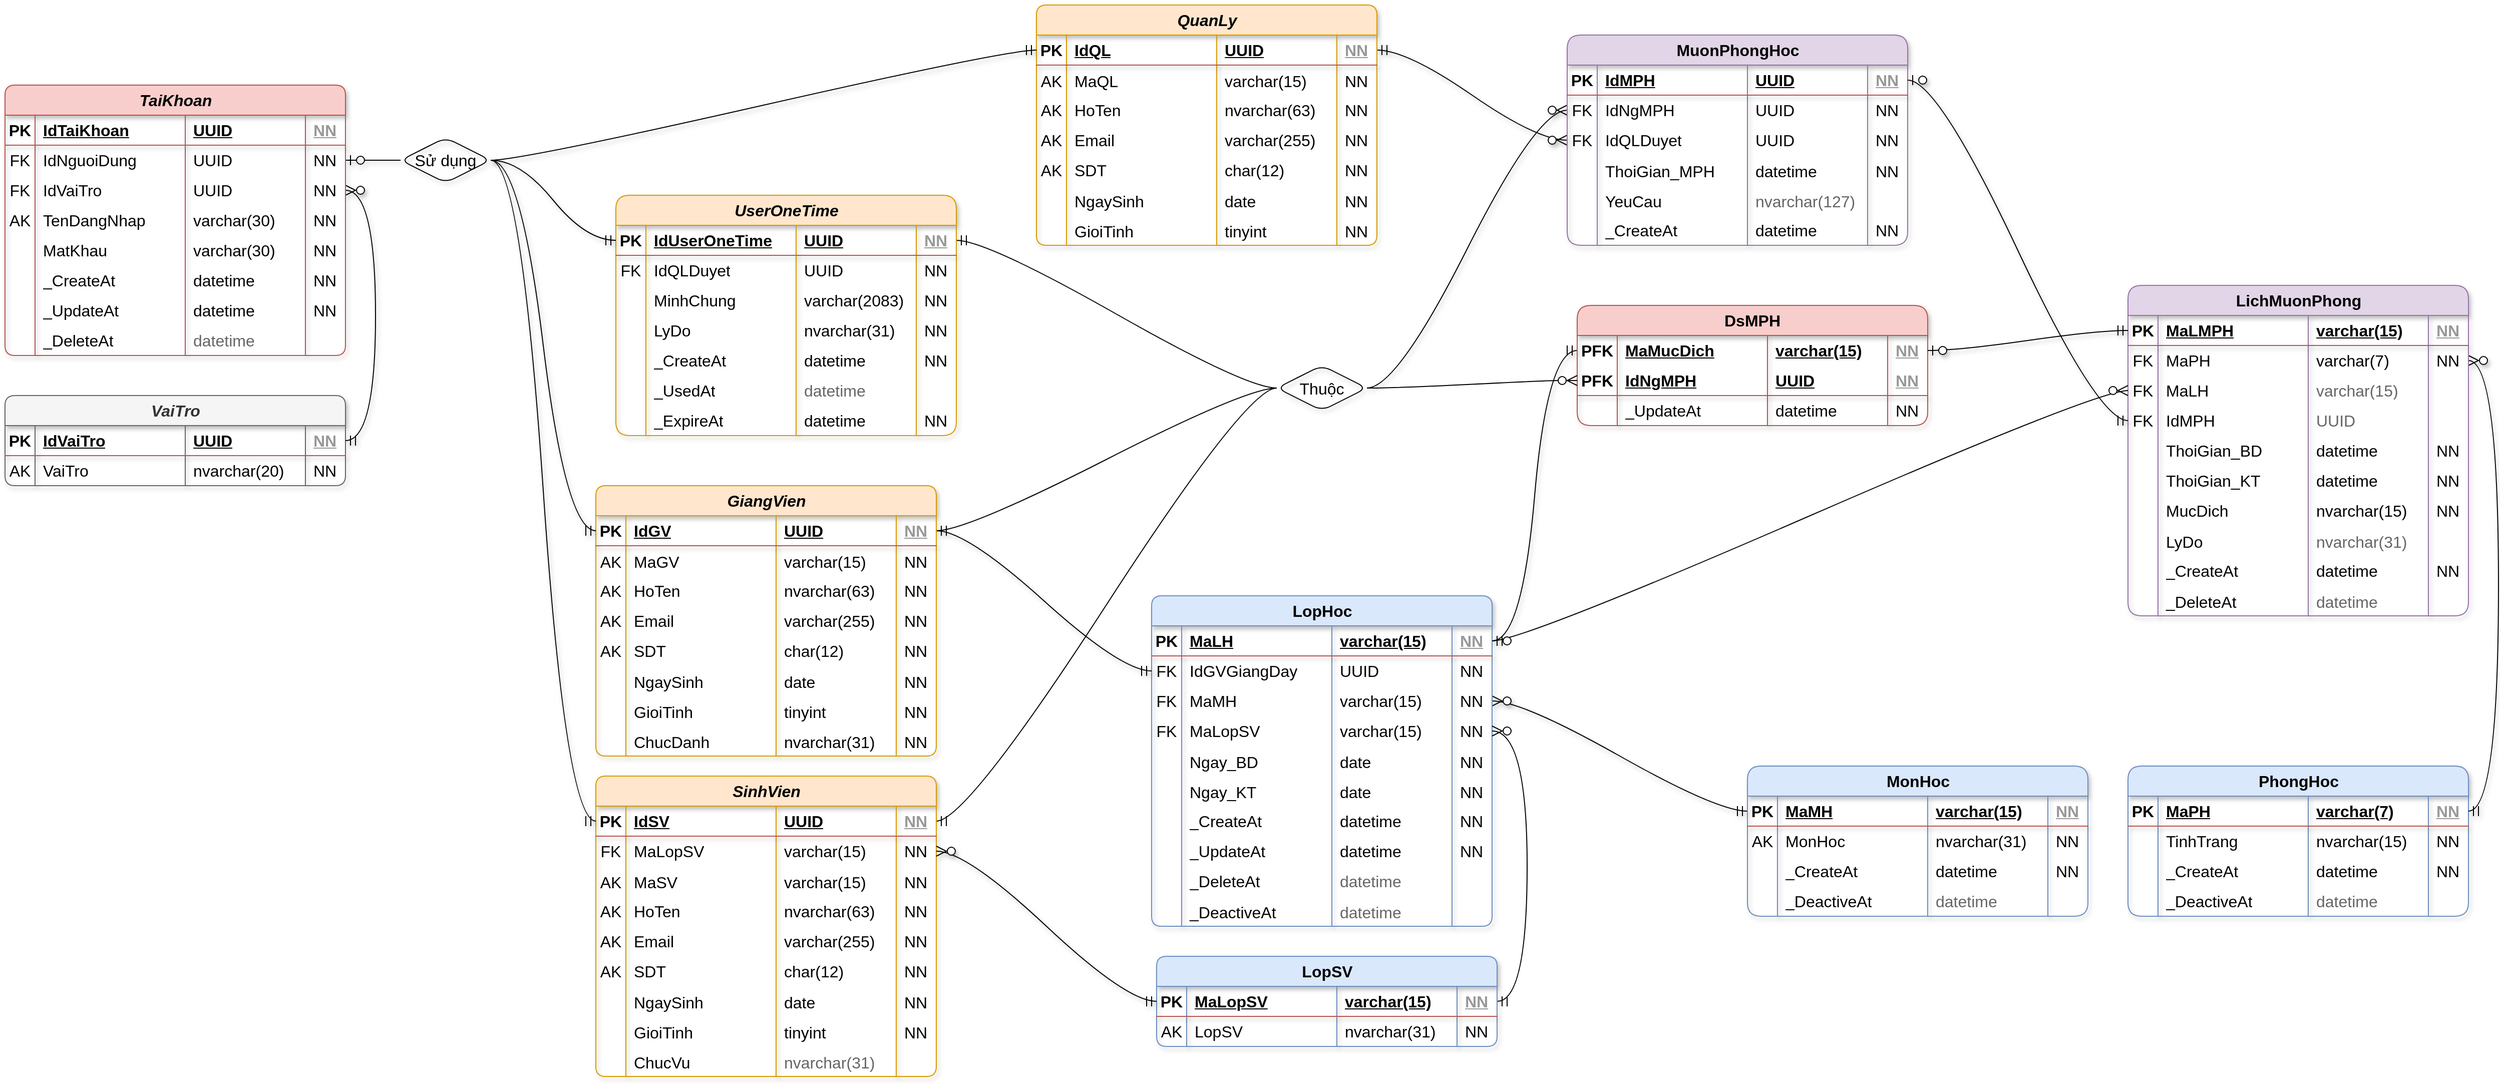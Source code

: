 <mxfile version="22.1.11" type="device" pages="3">
  <diagram id="tqZ0y0hWeNZTMRoVex7d" name="Total">
    <mxGraphModel dx="688" dy="1122" grid="1" gridSize="10" guides="1" tooltips="1" connect="1" arrows="1" fold="1" page="1" pageScale="1" pageWidth="850" pageHeight="1100" math="0" shadow="0">
      <root>
        <mxCell id="0" />
        <mxCell id="1" parent="0" />
        <mxCell id="P7TWZ9d2ATu1_qwMMU33-1" value="" style="edgeStyle=entityRelationEdgeStyle;fontSize=12;html=1;endArrow=ERzeroToMany;startArrow=ERmandOne;rounded=0;startSize=8;endSize=8;curved=1;shadow=1;" parent="1" source="P7TWZ9d2ATu1_qwMMU33-50" target="P7TWZ9d2ATu1_qwMMU33-14" edge="1">
          <mxGeometry width="100" height="100" relative="1" as="geometry">
            <mxPoint x="1534" y="688" as="sourcePoint" />
            <mxPoint x="1634" y="588" as="targetPoint" />
          </mxGeometry>
        </mxCell>
        <mxCell id="P7TWZ9d2ATu1_qwMMU33-2" value="" style="edgeStyle=entityRelationEdgeStyle;fontSize=12;html=1;endArrow=ERmandOne;startArrow=ERmandOne;rounded=0;startSize=8;endSize=8;curved=1;shadow=1;" parent="1" source="P7TWZ9d2ATu1_qwMMU33-148" target="P7TWZ9d2ATu1_qwMMU33-4" edge="1">
          <mxGeometry width="100" height="100" relative="1" as="geometry">
            <mxPoint x="1070" y="580" as="sourcePoint" />
            <mxPoint x="1170" y="480" as="targetPoint" />
          </mxGeometry>
        </mxCell>
        <mxCell id="P7TWZ9d2ATu1_qwMMU33-3" value="LopHoc" style="shape=table;startSize=30;container=1;collapsible=1;childLayout=tableLayout;fixedRows=1;rowLines=0;fontStyle=1;align=center;resizeLast=1;html=1;rounded=1;shadow=1;strokeColor=#6c8ebf;strokeWidth=1;verticalAlign=middle;fontFamily=Helvetica;fontSize=16;fillColor=#dae8fc;swimlaneFillColor=none;arcSize=11;movable=1;resizable=1;rotatable=1;deletable=1;editable=1;locked=0;connectable=1;" parent="1" vertex="1">
          <mxGeometry x="1175" y="600" width="340" height="330" as="geometry" />
        </mxCell>
        <mxCell id="P7TWZ9d2ATu1_qwMMU33-4" value="" style="shape=tableRow;horizontal=0;startSize=0;swimlaneHead=0;swimlaneBody=0;fillColor=none;collapsible=0;dropTarget=0;points=[[0,0.5],[1,0.5]];portConstraint=eastwest;top=0;left=0;right=0;bottom=1;rounded=1;shadow=1;strokeColor=#b85450;strokeWidth=1;align=center;verticalAlign=middle;fontFamily=Helvetica;fontSize=16;fontColor=default;html=1;" parent="P7TWZ9d2ATu1_qwMMU33-3" vertex="1">
          <mxGeometry y="30" width="340" height="30" as="geometry" />
        </mxCell>
        <mxCell id="P7TWZ9d2ATu1_qwMMU33-5" value="PK" style="shape=partialRectangle;connectable=0;fillColor=none;top=0;left=0;bottom=0;right=0;fontStyle=1;overflow=hidden;whiteSpace=wrap;html=1;rounded=1;shadow=1;strokeColor=#b85450;strokeWidth=1;align=center;verticalAlign=middle;fontFamily=Helvetica;fontSize=16;fontColor=default;startSize=30;" parent="P7TWZ9d2ATu1_qwMMU33-4" vertex="1">
          <mxGeometry width="30" height="30" as="geometry">
            <mxRectangle width="30" height="30" as="alternateBounds" />
          </mxGeometry>
        </mxCell>
        <mxCell id="P7TWZ9d2ATu1_qwMMU33-6" value="MaLH" style="shape=partialRectangle;connectable=0;fillColor=none;top=0;left=0;bottom=0;right=0;align=left;spacingLeft=6;fontStyle=5;overflow=hidden;whiteSpace=wrap;html=1;rounded=1;shadow=1;strokeColor=#b85450;strokeWidth=1;verticalAlign=middle;fontFamily=Helvetica;fontSize=16;fontColor=default;startSize=30;" parent="P7TWZ9d2ATu1_qwMMU33-4" vertex="1">
          <mxGeometry x="30" width="150" height="30" as="geometry">
            <mxRectangle width="150" height="30" as="alternateBounds" />
          </mxGeometry>
        </mxCell>
        <mxCell id="P7TWZ9d2ATu1_qwMMU33-7" value="varchar(15)" style="shape=partialRectangle;connectable=0;fillColor=none;top=0;left=0;bottom=0;right=0;align=left;spacingLeft=6;fontStyle=5;overflow=hidden;whiteSpace=wrap;html=1;rounded=1;shadow=1;strokeColor=#b85450;strokeWidth=1;verticalAlign=middle;fontFamily=Helvetica;fontSize=16;fontColor=default;startSize=30;" parent="P7TWZ9d2ATu1_qwMMU33-4" vertex="1">
          <mxGeometry x="180" width="120" height="30" as="geometry">
            <mxRectangle width="120" height="30" as="alternateBounds" />
          </mxGeometry>
        </mxCell>
        <mxCell id="P7TWZ9d2ATu1_qwMMU33-8" value="NN" style="shape=partialRectangle;connectable=0;fillColor=none;top=0;left=0;bottom=0;right=0;align=left;spacingLeft=6;fontStyle=5;overflow=hidden;whiteSpace=wrap;html=1;rounded=1;shadow=1;strokeColor=#b85450;strokeWidth=1;verticalAlign=middle;fontFamily=Helvetica;fontSize=16;fontColor=default;startSize=30;textOpacity=40;" parent="P7TWZ9d2ATu1_qwMMU33-4" vertex="1">
          <mxGeometry x="300" width="40" height="30" as="geometry">
            <mxRectangle width="40" height="30" as="alternateBounds" />
          </mxGeometry>
        </mxCell>
        <mxCell id="P7TWZ9d2ATu1_qwMMU33-9" value="" style="shape=tableRow;horizontal=0;startSize=0;swimlaneHead=0;swimlaneBody=0;fillColor=none;collapsible=0;dropTarget=0;points=[[0,0.5],[1,0.5]];portConstraint=eastwest;top=0;left=0;right=0;bottom=0;rounded=1;shadow=1;strokeColor=#b85450;strokeWidth=1;align=center;verticalAlign=middle;fontFamily=Helvetica;fontSize=16;fontColor=default;html=1;" parent="P7TWZ9d2ATu1_qwMMU33-3" vertex="1">
          <mxGeometry y="60" width="340" height="30" as="geometry" />
        </mxCell>
        <mxCell id="P7TWZ9d2ATu1_qwMMU33-10" value="FK" style="shape=partialRectangle;connectable=0;fillColor=none;top=0;left=0;bottom=0;right=0;fontStyle=0;overflow=hidden;whiteSpace=wrap;html=1;rounded=1;shadow=1;strokeColor=#b85450;strokeWidth=1;align=center;verticalAlign=middle;fontFamily=Helvetica;fontSize=16;fontColor=default;startSize=30;" parent="P7TWZ9d2ATu1_qwMMU33-9" vertex="1">
          <mxGeometry width="30" height="30" as="geometry">
            <mxRectangle width="30" height="30" as="alternateBounds" />
          </mxGeometry>
        </mxCell>
        <mxCell id="P7TWZ9d2ATu1_qwMMU33-11" value="IdGVGiangDay" style="shape=partialRectangle;connectable=0;fillColor=none;top=0;left=0;bottom=0;right=0;align=left;spacingLeft=6;fontStyle=0;overflow=hidden;whiteSpace=wrap;html=1;rounded=1;shadow=1;strokeColor=#b85450;strokeWidth=1;verticalAlign=middle;fontFamily=Helvetica;fontSize=16;fontColor=default;startSize=30;" parent="P7TWZ9d2ATu1_qwMMU33-9" vertex="1">
          <mxGeometry x="30" width="150" height="30" as="geometry">
            <mxRectangle width="150" height="30" as="alternateBounds" />
          </mxGeometry>
        </mxCell>
        <mxCell id="P7TWZ9d2ATu1_qwMMU33-12" value="UUID" style="shape=partialRectangle;connectable=0;fillColor=none;top=0;left=0;bottom=0;right=0;align=left;spacingLeft=6;fontStyle=0;overflow=hidden;whiteSpace=wrap;html=1;rounded=1;shadow=1;strokeColor=#b85450;strokeWidth=1;verticalAlign=middle;fontFamily=Helvetica;fontSize=16;fontColor=default;startSize=30;" parent="P7TWZ9d2ATu1_qwMMU33-9" vertex="1">
          <mxGeometry x="180" width="120" height="30" as="geometry">
            <mxRectangle width="120" height="30" as="alternateBounds" />
          </mxGeometry>
        </mxCell>
        <mxCell id="P7TWZ9d2ATu1_qwMMU33-13" value="NN" style="shape=partialRectangle;connectable=0;fillColor=none;top=0;left=0;bottom=0;right=0;align=left;spacingLeft=6;fontStyle=0;overflow=hidden;whiteSpace=wrap;html=1;rounded=1;shadow=1;strokeColor=#b85450;strokeWidth=1;verticalAlign=middle;fontFamily=Helvetica;fontSize=16;fontColor=default;startSize=30;" parent="P7TWZ9d2ATu1_qwMMU33-9" vertex="1">
          <mxGeometry x="300" width="40" height="30" as="geometry">
            <mxRectangle width="40" height="30" as="alternateBounds" />
          </mxGeometry>
        </mxCell>
        <mxCell id="P7TWZ9d2ATu1_qwMMU33-14" value="" style="shape=tableRow;horizontal=0;startSize=0;swimlaneHead=0;swimlaneBody=0;fillColor=none;collapsible=0;dropTarget=0;points=[[0,0.5],[1,0.5]];portConstraint=eastwest;top=0;left=0;right=0;bottom=0;rounded=1;shadow=1;strokeColor=#b85450;strokeWidth=1;align=center;verticalAlign=middle;fontFamily=Helvetica;fontSize=16;fontColor=default;html=1;" parent="P7TWZ9d2ATu1_qwMMU33-3" vertex="1">
          <mxGeometry y="90" width="340" height="30" as="geometry" />
        </mxCell>
        <mxCell id="P7TWZ9d2ATu1_qwMMU33-15" value="FK" style="shape=partialRectangle;connectable=0;fillColor=none;top=0;left=0;bottom=0;right=0;fontStyle=0;overflow=hidden;whiteSpace=wrap;html=1;rounded=1;shadow=1;strokeColor=#b85450;strokeWidth=1;align=center;verticalAlign=middle;fontFamily=Helvetica;fontSize=16;fontColor=default;startSize=30;" parent="P7TWZ9d2ATu1_qwMMU33-14" vertex="1">
          <mxGeometry width="30" height="30" as="geometry">
            <mxRectangle width="30" height="30" as="alternateBounds" />
          </mxGeometry>
        </mxCell>
        <mxCell id="P7TWZ9d2ATu1_qwMMU33-16" value="MaMH" style="shape=partialRectangle;connectable=0;fillColor=none;top=0;left=0;bottom=0;right=0;align=left;spacingLeft=6;fontStyle=0;overflow=hidden;whiteSpace=wrap;html=1;rounded=1;shadow=1;strokeColor=#b85450;strokeWidth=1;verticalAlign=middle;fontFamily=Helvetica;fontSize=16;fontColor=default;startSize=30;" parent="P7TWZ9d2ATu1_qwMMU33-14" vertex="1">
          <mxGeometry x="30" width="150" height="30" as="geometry">
            <mxRectangle width="150" height="30" as="alternateBounds" />
          </mxGeometry>
        </mxCell>
        <mxCell id="P7TWZ9d2ATu1_qwMMU33-17" value="varchar(15)" style="shape=partialRectangle;connectable=0;fillColor=none;top=0;left=0;bottom=0;right=0;align=left;spacingLeft=6;fontStyle=0;overflow=hidden;whiteSpace=wrap;html=1;rounded=1;shadow=1;strokeColor=#b85450;strokeWidth=1;verticalAlign=middle;fontFamily=Helvetica;fontSize=16;fontColor=default;startSize=30;" parent="P7TWZ9d2ATu1_qwMMU33-14" vertex="1">
          <mxGeometry x="180" width="120" height="30" as="geometry">
            <mxRectangle width="120" height="30" as="alternateBounds" />
          </mxGeometry>
        </mxCell>
        <mxCell id="P7TWZ9d2ATu1_qwMMU33-18" value="NN" style="shape=partialRectangle;connectable=0;fillColor=none;top=0;left=0;bottom=0;right=0;align=left;spacingLeft=6;fontStyle=0;overflow=hidden;whiteSpace=wrap;html=1;rounded=1;shadow=1;strokeColor=#b85450;strokeWidth=1;verticalAlign=middle;fontFamily=Helvetica;fontSize=16;fontColor=default;startSize=30;" parent="P7TWZ9d2ATu1_qwMMU33-14" vertex="1">
          <mxGeometry x="300" width="40" height="30" as="geometry">
            <mxRectangle width="40" height="30" as="alternateBounds" />
          </mxGeometry>
        </mxCell>
        <mxCell id="P7TWZ9d2ATu1_qwMMU33-19" value="" style="shape=tableRow;horizontal=0;startSize=0;swimlaneHead=0;swimlaneBody=0;fillColor=none;collapsible=0;dropTarget=0;points=[[0,0.5],[1,0.5]];portConstraint=eastwest;top=0;left=0;right=0;bottom=0;fontSize=16;" parent="P7TWZ9d2ATu1_qwMMU33-3" vertex="1">
          <mxGeometry y="120" width="340" height="30" as="geometry" />
        </mxCell>
        <mxCell id="P7TWZ9d2ATu1_qwMMU33-20" value="FK" style="shape=partialRectangle;connectable=0;fillColor=none;top=0;left=0;bottom=0;right=0;fontStyle=0;overflow=hidden;whiteSpace=wrap;html=1;fontSize=16;" parent="P7TWZ9d2ATu1_qwMMU33-19" vertex="1">
          <mxGeometry width="30" height="30" as="geometry">
            <mxRectangle width="30" height="30" as="alternateBounds" />
          </mxGeometry>
        </mxCell>
        <mxCell id="P7TWZ9d2ATu1_qwMMU33-21" value="MaLopSV" style="shape=partialRectangle;connectable=0;fillColor=none;top=0;left=0;bottom=0;right=0;align=left;spacingLeft=6;fontStyle=0;overflow=hidden;whiteSpace=wrap;html=1;fontSize=16;" parent="P7TWZ9d2ATu1_qwMMU33-19" vertex="1">
          <mxGeometry x="30" width="150" height="30" as="geometry">
            <mxRectangle width="150" height="30" as="alternateBounds" />
          </mxGeometry>
        </mxCell>
        <mxCell id="P7TWZ9d2ATu1_qwMMU33-22" value="varchar(15)" style="shape=partialRectangle;connectable=0;fillColor=none;top=0;left=0;bottom=0;right=0;align=left;spacingLeft=6;fontStyle=0;overflow=hidden;whiteSpace=wrap;html=1;fontSize=16;" parent="P7TWZ9d2ATu1_qwMMU33-19" vertex="1">
          <mxGeometry x="180" width="120" height="30" as="geometry">
            <mxRectangle width="120" height="30" as="alternateBounds" />
          </mxGeometry>
        </mxCell>
        <mxCell id="P7TWZ9d2ATu1_qwMMU33-23" value="NN" style="shape=partialRectangle;connectable=0;fillColor=none;top=0;left=0;bottom=0;right=0;align=left;spacingLeft=6;fontStyle=0;overflow=hidden;whiteSpace=wrap;html=1;fontSize=16;" parent="P7TWZ9d2ATu1_qwMMU33-19" vertex="1">
          <mxGeometry x="300" width="40" height="30" as="geometry">
            <mxRectangle width="40" height="30" as="alternateBounds" />
          </mxGeometry>
        </mxCell>
        <mxCell id="P7TWZ9d2ATu1_qwMMU33-24" value="" style="shape=tableRow;horizontal=0;startSize=0;swimlaneHead=0;swimlaneBody=0;fillColor=none;collapsible=0;dropTarget=0;points=[[0,0.5],[1,0.5]];portConstraint=eastwest;top=0;left=0;right=0;bottom=0;fontSize=16;" parent="P7TWZ9d2ATu1_qwMMU33-3" vertex="1">
          <mxGeometry y="150" width="340" height="30" as="geometry" />
        </mxCell>
        <mxCell id="P7TWZ9d2ATu1_qwMMU33-25" value="" style="shape=partialRectangle;connectable=0;fillColor=none;top=0;left=0;bottom=0;right=0;editable=1;overflow=hidden;fontSize=16;" parent="P7TWZ9d2ATu1_qwMMU33-24" vertex="1">
          <mxGeometry width="30" height="30" as="geometry">
            <mxRectangle width="30" height="30" as="alternateBounds" />
          </mxGeometry>
        </mxCell>
        <mxCell id="P7TWZ9d2ATu1_qwMMU33-26" value="Ngay_BD" style="shape=partialRectangle;connectable=0;fillColor=none;top=0;left=0;bottom=0;right=0;align=left;spacingLeft=6;overflow=hidden;fontSize=16;" parent="P7TWZ9d2ATu1_qwMMU33-24" vertex="1">
          <mxGeometry x="30" width="150" height="30" as="geometry">
            <mxRectangle width="150" height="30" as="alternateBounds" />
          </mxGeometry>
        </mxCell>
        <mxCell id="P7TWZ9d2ATu1_qwMMU33-27" value="date" style="shape=partialRectangle;connectable=0;fillColor=none;top=0;left=0;bottom=0;right=0;align=left;spacingLeft=6;overflow=hidden;fontSize=16;" parent="P7TWZ9d2ATu1_qwMMU33-24" vertex="1">
          <mxGeometry x="180" width="120" height="30" as="geometry">
            <mxRectangle width="120" height="30" as="alternateBounds" />
          </mxGeometry>
        </mxCell>
        <mxCell id="P7TWZ9d2ATu1_qwMMU33-28" value="NN" style="shape=partialRectangle;connectable=0;fillColor=none;top=0;left=0;bottom=0;right=0;align=left;spacingLeft=6;overflow=hidden;fontSize=16;" parent="P7TWZ9d2ATu1_qwMMU33-24" vertex="1">
          <mxGeometry x="300" width="40" height="30" as="geometry">
            <mxRectangle width="40" height="30" as="alternateBounds" />
          </mxGeometry>
        </mxCell>
        <mxCell id="P7TWZ9d2ATu1_qwMMU33-29" value="" style="shape=tableRow;horizontal=0;startSize=0;swimlaneHead=0;swimlaneBody=0;fillColor=none;collapsible=0;dropTarget=0;points=[[0,0.5],[1,0.5]];portConstraint=eastwest;top=0;left=0;right=0;bottom=0;fontSize=16;" parent="P7TWZ9d2ATu1_qwMMU33-3" vertex="1">
          <mxGeometry y="180" width="340" height="30" as="geometry" />
        </mxCell>
        <mxCell id="P7TWZ9d2ATu1_qwMMU33-30" value="" style="shape=partialRectangle;connectable=0;fillColor=none;top=0;left=0;bottom=0;right=0;editable=1;overflow=hidden;fontSize=16;" parent="P7TWZ9d2ATu1_qwMMU33-29" vertex="1">
          <mxGeometry width="30" height="30" as="geometry">
            <mxRectangle width="30" height="30" as="alternateBounds" />
          </mxGeometry>
        </mxCell>
        <mxCell id="P7TWZ9d2ATu1_qwMMU33-31" value="Ngay_KT" style="shape=partialRectangle;connectable=0;fillColor=none;top=0;left=0;bottom=0;right=0;align=left;spacingLeft=6;overflow=hidden;fontSize=16;" parent="P7TWZ9d2ATu1_qwMMU33-29" vertex="1">
          <mxGeometry x="30" width="150" height="30" as="geometry">
            <mxRectangle width="150" height="30" as="alternateBounds" />
          </mxGeometry>
        </mxCell>
        <mxCell id="P7TWZ9d2ATu1_qwMMU33-32" value="date" style="shape=partialRectangle;connectable=0;fillColor=none;top=0;left=0;bottom=0;right=0;align=left;spacingLeft=6;overflow=hidden;fontSize=16;" parent="P7TWZ9d2ATu1_qwMMU33-29" vertex="1">
          <mxGeometry x="180" width="120" height="30" as="geometry">
            <mxRectangle width="120" height="30" as="alternateBounds" />
          </mxGeometry>
        </mxCell>
        <mxCell id="P7TWZ9d2ATu1_qwMMU33-33" value="NN" style="shape=partialRectangle;connectable=0;fillColor=none;top=0;left=0;bottom=0;right=0;align=left;spacingLeft=6;overflow=hidden;fontSize=16;" parent="P7TWZ9d2ATu1_qwMMU33-29" vertex="1">
          <mxGeometry x="300" width="40" height="30" as="geometry">
            <mxRectangle width="40" height="30" as="alternateBounds" />
          </mxGeometry>
        </mxCell>
        <mxCell id="P7TWZ9d2ATu1_qwMMU33-34" value="" style="shape=tableRow;horizontal=0;startSize=0;swimlaneHead=0;swimlaneBody=0;fillColor=none;collapsible=0;dropTarget=0;points=[[0,0.5],[1,0.5]];portConstraint=eastwest;top=0;left=0;right=0;bottom=0;rounded=1;shadow=1;strokeColor=#b85450;strokeWidth=1;align=center;verticalAlign=middle;fontFamily=Helvetica;fontSize=16;fontColor=default;html=1;" parent="P7TWZ9d2ATu1_qwMMU33-3" vertex="1">
          <mxGeometry y="210" width="340" height="30" as="geometry" />
        </mxCell>
        <mxCell id="P7TWZ9d2ATu1_qwMMU33-35" value="" style="shape=partialRectangle;connectable=0;fillColor=none;top=0;left=0;bottom=0;right=0;editable=1;overflow=hidden;whiteSpace=wrap;html=1;rounded=1;shadow=1;strokeColor=#b85450;strokeWidth=1;align=center;verticalAlign=middle;fontFamily=Helvetica;fontSize=16;fontColor=default;startSize=30;" parent="P7TWZ9d2ATu1_qwMMU33-34" vertex="1">
          <mxGeometry width="30" height="30" as="geometry">
            <mxRectangle width="30" height="30" as="alternateBounds" />
          </mxGeometry>
        </mxCell>
        <mxCell id="P7TWZ9d2ATu1_qwMMU33-36" value="_CreateAt" style="shape=partialRectangle;connectable=0;fillColor=none;top=0;left=0;bottom=0;right=0;align=left;spacingLeft=6;overflow=hidden;whiteSpace=wrap;html=1;rounded=1;shadow=1;strokeColor=#b85450;strokeWidth=1;verticalAlign=middle;fontFamily=Helvetica;fontSize=16;fontColor=default;startSize=30;" parent="P7TWZ9d2ATu1_qwMMU33-34" vertex="1">
          <mxGeometry x="30" width="150" height="30" as="geometry">
            <mxRectangle width="150" height="30" as="alternateBounds" />
          </mxGeometry>
        </mxCell>
        <mxCell id="P7TWZ9d2ATu1_qwMMU33-37" value="datetime" style="shape=partialRectangle;connectable=0;fillColor=none;top=0;left=0;bottom=0;right=0;align=left;spacingLeft=6;overflow=hidden;whiteSpace=wrap;html=1;rounded=1;shadow=1;strokeColor=#b85450;strokeWidth=1;verticalAlign=middle;fontFamily=Helvetica;fontSize=16;fontColor=default;startSize=30;" parent="P7TWZ9d2ATu1_qwMMU33-34" vertex="1">
          <mxGeometry x="180" width="120" height="30" as="geometry">
            <mxRectangle width="120" height="30" as="alternateBounds" />
          </mxGeometry>
        </mxCell>
        <mxCell id="P7TWZ9d2ATu1_qwMMU33-38" value="NN" style="shape=partialRectangle;connectable=0;fillColor=none;top=0;left=0;bottom=0;right=0;align=left;spacingLeft=6;overflow=hidden;whiteSpace=wrap;html=1;rounded=1;shadow=1;strokeColor=#b85450;strokeWidth=1;verticalAlign=middle;fontFamily=Helvetica;fontSize=16;fontColor=default;startSize=30;" parent="P7TWZ9d2ATu1_qwMMU33-34" vertex="1">
          <mxGeometry x="300" width="40" height="30" as="geometry">
            <mxRectangle width="40" height="30" as="alternateBounds" />
          </mxGeometry>
        </mxCell>
        <mxCell id="P7TWZ9d2ATu1_qwMMU33-39" value="" style="shape=tableRow;horizontal=0;startSize=0;swimlaneHead=0;swimlaneBody=0;fillColor=none;collapsible=0;dropTarget=0;points=[[0,0.5],[1,0.5]];portConstraint=eastwest;top=0;left=0;right=0;bottom=0;rounded=1;shadow=1;strokeColor=#b85450;strokeWidth=1;align=center;verticalAlign=middle;fontFamily=Helvetica;fontSize=16;fontColor=default;html=1;" parent="P7TWZ9d2ATu1_qwMMU33-3" vertex="1">
          <mxGeometry y="240" width="340" height="30" as="geometry" />
        </mxCell>
        <mxCell id="P7TWZ9d2ATu1_qwMMU33-40" value="" style="shape=partialRectangle;connectable=0;fillColor=none;top=0;left=0;bottom=0;right=0;editable=1;overflow=hidden;whiteSpace=wrap;html=1;rounded=1;shadow=1;strokeColor=#b85450;strokeWidth=1;align=center;verticalAlign=middle;fontFamily=Helvetica;fontSize=16;fontColor=default;startSize=30;" parent="P7TWZ9d2ATu1_qwMMU33-39" vertex="1">
          <mxGeometry width="30" height="30" as="geometry">
            <mxRectangle width="30" height="30" as="alternateBounds" />
          </mxGeometry>
        </mxCell>
        <mxCell id="P7TWZ9d2ATu1_qwMMU33-41" value="_UpdateAt" style="shape=partialRectangle;connectable=0;fillColor=none;top=0;left=0;bottom=0;right=0;align=left;spacingLeft=6;overflow=hidden;whiteSpace=wrap;html=1;rounded=1;shadow=1;strokeColor=#b85450;strokeWidth=1;verticalAlign=middle;fontFamily=Helvetica;fontSize=16;fontColor=default;startSize=30;" parent="P7TWZ9d2ATu1_qwMMU33-39" vertex="1">
          <mxGeometry x="30" width="150" height="30" as="geometry">
            <mxRectangle width="150" height="30" as="alternateBounds" />
          </mxGeometry>
        </mxCell>
        <mxCell id="P7TWZ9d2ATu1_qwMMU33-42" value="datetime" style="shape=partialRectangle;connectable=0;fillColor=none;top=0;left=0;bottom=0;right=0;align=left;spacingLeft=6;overflow=hidden;whiteSpace=wrap;html=1;rounded=1;shadow=1;strokeColor=#b85450;strokeWidth=1;verticalAlign=middle;fontFamily=Helvetica;fontSize=16;fontColor=default;startSize=30;" parent="P7TWZ9d2ATu1_qwMMU33-39" vertex="1">
          <mxGeometry x="180" width="120" height="30" as="geometry">
            <mxRectangle width="120" height="30" as="alternateBounds" />
          </mxGeometry>
        </mxCell>
        <mxCell id="P7TWZ9d2ATu1_qwMMU33-43" value="NN" style="shape=partialRectangle;connectable=0;fillColor=none;top=0;left=0;bottom=0;right=0;align=left;spacingLeft=6;overflow=hidden;whiteSpace=wrap;html=1;rounded=1;shadow=1;strokeColor=#b85450;strokeWidth=1;verticalAlign=middle;fontFamily=Helvetica;fontSize=16;fontColor=default;startSize=30;" parent="P7TWZ9d2ATu1_qwMMU33-39" vertex="1">
          <mxGeometry x="300" width="40" height="30" as="geometry">
            <mxRectangle width="40" height="30" as="alternateBounds" />
          </mxGeometry>
        </mxCell>
        <mxCell id="P7TWZ9d2ATu1_qwMMU33-44" value="" style="shape=tableRow;horizontal=0;startSize=0;swimlaneHead=0;swimlaneBody=0;fillColor=none;collapsible=0;dropTarget=0;points=[[0,0.5],[1,0.5]];portConstraint=eastwest;top=0;left=0;right=0;bottom=0;rounded=1;shadow=1;strokeColor=#b85450;strokeWidth=1;align=center;verticalAlign=middle;fontFamily=Helvetica;fontSize=16;fontColor=default;html=1;" parent="P7TWZ9d2ATu1_qwMMU33-3" vertex="1">
          <mxGeometry y="270" width="340" height="30" as="geometry" />
        </mxCell>
        <mxCell id="P7TWZ9d2ATu1_qwMMU33-45" value="" style="shape=partialRectangle;connectable=0;fillColor=none;top=0;left=0;bottom=0;right=0;editable=1;overflow=hidden;whiteSpace=wrap;html=1;rounded=1;shadow=1;strokeColor=#b85450;strokeWidth=1;align=center;verticalAlign=middle;fontFamily=Helvetica;fontSize=16;fontColor=default;startSize=30;" parent="P7TWZ9d2ATu1_qwMMU33-44" vertex="1">
          <mxGeometry width="30" height="30" as="geometry">
            <mxRectangle width="30" height="30" as="alternateBounds" />
          </mxGeometry>
        </mxCell>
        <mxCell id="P7TWZ9d2ATu1_qwMMU33-46" value="_DeleteAt" style="shape=partialRectangle;connectable=0;fillColor=none;top=0;left=0;bottom=0;right=0;align=left;spacingLeft=6;overflow=hidden;whiteSpace=wrap;html=1;rounded=1;shadow=1;strokeColor=#b85450;strokeWidth=1;verticalAlign=middle;fontFamily=Helvetica;fontSize=16;fontColor=default;startSize=30;" parent="P7TWZ9d2ATu1_qwMMU33-44" vertex="1">
          <mxGeometry x="30" width="150" height="30" as="geometry">
            <mxRectangle width="150" height="30" as="alternateBounds" />
          </mxGeometry>
        </mxCell>
        <mxCell id="P7TWZ9d2ATu1_qwMMU33-47" value="datetime" style="shape=partialRectangle;connectable=0;fillColor=none;top=0;left=0;bottom=0;right=0;align=left;spacingLeft=6;overflow=hidden;whiteSpace=wrap;html=1;rounded=1;shadow=1;strokeColor=#b85450;strokeWidth=1;verticalAlign=middle;fontFamily=Helvetica;fontSize=16;fontColor=default;startSize=30;textOpacity=60;" parent="P7TWZ9d2ATu1_qwMMU33-44" vertex="1">
          <mxGeometry x="180" width="120" height="30" as="geometry">
            <mxRectangle width="120" height="30" as="alternateBounds" />
          </mxGeometry>
        </mxCell>
        <mxCell id="P7TWZ9d2ATu1_qwMMU33-48" style="shape=partialRectangle;connectable=0;fillColor=none;top=0;left=0;bottom=0;right=0;align=left;spacingLeft=6;overflow=hidden;whiteSpace=wrap;html=1;rounded=1;shadow=1;strokeColor=#b85450;strokeWidth=1;verticalAlign=middle;fontFamily=Helvetica;fontSize=16;fontColor=default;startSize=30;" parent="P7TWZ9d2ATu1_qwMMU33-44" vertex="1">
          <mxGeometry x="300" width="40" height="30" as="geometry">
            <mxRectangle width="40" height="30" as="alternateBounds" />
          </mxGeometry>
        </mxCell>
        <mxCell id="mh9upXFlQYBU2b_aIXxZ-1" value="" style="shape=tableRow;horizontal=0;startSize=0;swimlaneHead=0;swimlaneBody=0;fillColor=none;collapsible=0;dropTarget=0;points=[[0,0.5],[1,0.5]];portConstraint=eastwest;top=0;left=0;right=0;bottom=0;fontSize=16;" parent="P7TWZ9d2ATu1_qwMMU33-3" vertex="1">
          <mxGeometry y="300" width="340" height="30" as="geometry" />
        </mxCell>
        <mxCell id="mh9upXFlQYBU2b_aIXxZ-2" value="" style="shape=partialRectangle;connectable=0;fillColor=none;top=0;left=0;bottom=0;right=0;editable=1;overflow=hidden;fontSize=16;" parent="mh9upXFlQYBU2b_aIXxZ-1" vertex="1">
          <mxGeometry width="30" height="30" as="geometry">
            <mxRectangle width="30" height="30" as="alternateBounds" />
          </mxGeometry>
        </mxCell>
        <mxCell id="mh9upXFlQYBU2b_aIXxZ-3" value="_DeactiveAt" style="shape=partialRectangle;connectable=0;fillColor=none;top=0;left=0;bottom=0;right=0;align=left;spacingLeft=6;overflow=hidden;fontSize=16;" parent="mh9upXFlQYBU2b_aIXxZ-1" vertex="1">
          <mxGeometry x="30" width="150" height="30" as="geometry">
            <mxRectangle width="150" height="30" as="alternateBounds" />
          </mxGeometry>
        </mxCell>
        <mxCell id="mh9upXFlQYBU2b_aIXxZ-4" value="datetime" style="shape=partialRectangle;connectable=0;fillColor=none;top=0;left=0;bottom=0;right=0;align=left;spacingLeft=6;overflow=hidden;fontSize=16;textOpacity=60;" parent="mh9upXFlQYBU2b_aIXxZ-1" vertex="1">
          <mxGeometry x="180" width="120" height="30" as="geometry">
            <mxRectangle width="120" height="30" as="alternateBounds" />
          </mxGeometry>
        </mxCell>
        <mxCell id="mh9upXFlQYBU2b_aIXxZ-5" value="" style="shape=partialRectangle;connectable=0;fillColor=none;top=0;left=0;bottom=0;right=0;align=left;spacingLeft=6;overflow=hidden;fontSize=16;" parent="mh9upXFlQYBU2b_aIXxZ-1" vertex="1">
          <mxGeometry x="300" width="40" height="30" as="geometry">
            <mxRectangle width="40" height="30" as="alternateBounds" />
          </mxGeometry>
        </mxCell>
        <mxCell id="P7TWZ9d2ATu1_qwMMU33-49" value="MonHoc" style="shape=table;startSize=30;container=1;collapsible=1;childLayout=tableLayout;fixedRows=1;rowLines=0;fontStyle=1;align=center;resizeLast=1;html=1;rounded=1;shadow=1;strokeColor=#6c8ebf;strokeWidth=1;verticalAlign=middle;fontFamily=Helvetica;fontSize=16;fillColor=#dae8fc;movable=1;resizable=1;rotatable=1;deletable=1;editable=1;locked=0;connectable=1;" parent="1" vertex="1">
          <mxGeometry x="1770" y="770" width="340" height="150" as="geometry" />
        </mxCell>
        <mxCell id="P7TWZ9d2ATu1_qwMMU33-50" value="" style="shape=tableRow;horizontal=0;startSize=0;swimlaneHead=0;swimlaneBody=0;fillColor=none;collapsible=0;dropTarget=0;points=[[0,0.5],[1,0.5]];portConstraint=eastwest;top=0;left=0;right=0;bottom=1;rounded=1;shadow=1;strokeColor=#b85450;strokeWidth=1;align=center;verticalAlign=middle;fontFamily=Helvetica;fontSize=16;fontColor=default;html=1;" parent="P7TWZ9d2ATu1_qwMMU33-49" vertex="1">
          <mxGeometry y="30" width="340" height="30" as="geometry" />
        </mxCell>
        <mxCell id="P7TWZ9d2ATu1_qwMMU33-51" value="PK" style="shape=partialRectangle;connectable=0;fillColor=none;top=0;left=0;bottom=0;right=0;fontStyle=1;overflow=hidden;whiteSpace=wrap;html=1;rounded=1;shadow=1;strokeColor=#b85450;strokeWidth=1;align=center;verticalAlign=middle;fontFamily=Helvetica;fontSize=16;fontColor=default;startSize=30;" parent="P7TWZ9d2ATu1_qwMMU33-50" vertex="1">
          <mxGeometry width="30" height="30" as="geometry">
            <mxRectangle width="30" height="30" as="alternateBounds" />
          </mxGeometry>
        </mxCell>
        <mxCell id="P7TWZ9d2ATu1_qwMMU33-52" value="MaMH" style="shape=partialRectangle;connectable=0;fillColor=none;top=0;left=0;bottom=0;right=0;align=left;spacingLeft=6;fontStyle=5;overflow=hidden;whiteSpace=wrap;html=1;rounded=1;shadow=1;strokeColor=#b85450;strokeWidth=1;verticalAlign=middle;fontFamily=Helvetica;fontSize=16;fontColor=default;startSize=30;" parent="P7TWZ9d2ATu1_qwMMU33-50" vertex="1">
          <mxGeometry x="30" width="150" height="30" as="geometry">
            <mxRectangle width="150" height="30" as="alternateBounds" />
          </mxGeometry>
        </mxCell>
        <mxCell id="P7TWZ9d2ATu1_qwMMU33-53" value="varchar(15)" style="shape=partialRectangle;connectable=0;fillColor=none;top=0;left=0;bottom=0;right=0;align=left;spacingLeft=6;fontStyle=5;overflow=hidden;whiteSpace=wrap;html=1;rounded=1;shadow=1;strokeColor=#b85450;strokeWidth=1;verticalAlign=middle;fontFamily=Helvetica;fontSize=16;fontColor=default;startSize=30;" parent="P7TWZ9d2ATu1_qwMMU33-50" vertex="1">
          <mxGeometry x="180" width="120" height="30" as="geometry">
            <mxRectangle width="120" height="30" as="alternateBounds" />
          </mxGeometry>
        </mxCell>
        <mxCell id="P7TWZ9d2ATu1_qwMMU33-54" value="NN" style="shape=partialRectangle;connectable=0;fillColor=none;top=0;left=0;bottom=0;right=0;align=left;spacingLeft=6;fontStyle=5;overflow=hidden;whiteSpace=wrap;html=1;rounded=1;shadow=1;strokeColor=#b85450;strokeWidth=1;verticalAlign=middle;fontFamily=Helvetica;fontSize=16;fontColor=default;startSize=30;textOpacity=40;" parent="P7TWZ9d2ATu1_qwMMU33-50" vertex="1">
          <mxGeometry x="300" width="40" height="30" as="geometry">
            <mxRectangle width="40" height="30" as="alternateBounds" />
          </mxGeometry>
        </mxCell>
        <mxCell id="P7TWZ9d2ATu1_qwMMU33-55" value="" style="shape=tableRow;horizontal=0;startSize=0;swimlaneHead=0;swimlaneBody=0;fillColor=none;collapsible=0;dropTarget=0;points=[[0,0.5],[1,0.5]];portConstraint=eastwest;top=0;left=0;right=0;bottom=0;rounded=1;shadow=1;strokeColor=#b85450;strokeWidth=1;align=center;verticalAlign=middle;fontFamily=Helvetica;fontSize=16;fontColor=default;html=1;" parent="P7TWZ9d2ATu1_qwMMU33-49" vertex="1">
          <mxGeometry y="60" width="340" height="30" as="geometry" />
        </mxCell>
        <mxCell id="P7TWZ9d2ATu1_qwMMU33-56" value="AK" style="shape=partialRectangle;connectable=0;fillColor=none;top=0;left=0;bottom=0;right=0;editable=1;overflow=hidden;whiteSpace=wrap;html=1;rounded=1;shadow=1;strokeColor=#b85450;strokeWidth=1;align=center;verticalAlign=middle;fontFamily=Helvetica;fontSize=16;fontColor=default;startSize=30;" parent="P7TWZ9d2ATu1_qwMMU33-55" vertex="1">
          <mxGeometry width="30" height="30" as="geometry">
            <mxRectangle width="30" height="30" as="alternateBounds" />
          </mxGeometry>
        </mxCell>
        <mxCell id="P7TWZ9d2ATu1_qwMMU33-57" value="MonHoc" style="shape=partialRectangle;connectable=0;fillColor=none;top=0;left=0;bottom=0;right=0;align=left;spacingLeft=6;overflow=hidden;whiteSpace=wrap;html=1;rounded=1;shadow=1;strokeColor=#b85450;strokeWidth=1;verticalAlign=middle;fontFamily=Helvetica;fontSize=16;fontColor=default;startSize=30;" parent="P7TWZ9d2ATu1_qwMMU33-55" vertex="1">
          <mxGeometry x="30" width="150" height="30" as="geometry">
            <mxRectangle width="150" height="30" as="alternateBounds" />
          </mxGeometry>
        </mxCell>
        <mxCell id="P7TWZ9d2ATu1_qwMMU33-58" value="nvarchar(31)" style="shape=partialRectangle;connectable=0;fillColor=none;top=0;left=0;bottom=0;right=0;align=left;spacingLeft=6;overflow=hidden;whiteSpace=wrap;html=1;rounded=1;shadow=1;strokeColor=#b85450;strokeWidth=1;verticalAlign=middle;fontFamily=Helvetica;fontSize=16;fontColor=default;startSize=30;" parent="P7TWZ9d2ATu1_qwMMU33-55" vertex="1">
          <mxGeometry x="180" width="120" height="30" as="geometry">
            <mxRectangle width="120" height="30" as="alternateBounds" />
          </mxGeometry>
        </mxCell>
        <mxCell id="P7TWZ9d2ATu1_qwMMU33-59" value="NN" style="shape=partialRectangle;connectable=0;fillColor=none;top=0;left=0;bottom=0;right=0;align=left;spacingLeft=6;overflow=hidden;whiteSpace=wrap;html=1;rounded=1;shadow=1;strokeColor=#b85450;strokeWidth=1;verticalAlign=middle;fontFamily=Helvetica;fontSize=16;fontColor=default;startSize=30;" parent="P7TWZ9d2ATu1_qwMMU33-55" vertex="1">
          <mxGeometry x="300" width="40" height="30" as="geometry">
            <mxRectangle width="40" height="30" as="alternateBounds" />
          </mxGeometry>
        </mxCell>
        <mxCell id="P7TWZ9d2ATu1_qwMMU33-60" value="" style="shape=tableRow;horizontal=0;startSize=0;swimlaneHead=0;swimlaneBody=0;fillColor=none;collapsible=0;dropTarget=0;points=[[0,0.5],[1,0.5]];portConstraint=eastwest;top=0;left=0;right=0;bottom=0;rounded=1;shadow=1;strokeColor=#b85450;strokeWidth=1;align=center;verticalAlign=middle;fontFamily=Helvetica;fontSize=16;fontColor=default;html=1;" parent="P7TWZ9d2ATu1_qwMMU33-49" vertex="1">
          <mxGeometry y="90" width="340" height="30" as="geometry" />
        </mxCell>
        <mxCell id="P7TWZ9d2ATu1_qwMMU33-61" value="" style="shape=partialRectangle;connectable=0;fillColor=none;top=0;left=0;bottom=0;right=0;editable=1;overflow=hidden;whiteSpace=wrap;html=1;rounded=1;shadow=1;strokeColor=#b85450;strokeWidth=1;align=center;verticalAlign=middle;fontFamily=Helvetica;fontSize=16;fontColor=default;startSize=30;" parent="P7TWZ9d2ATu1_qwMMU33-60" vertex="1">
          <mxGeometry width="30" height="30" as="geometry">
            <mxRectangle width="30" height="30" as="alternateBounds" />
          </mxGeometry>
        </mxCell>
        <mxCell id="P7TWZ9d2ATu1_qwMMU33-62" value="_CreateAt" style="shape=partialRectangle;connectable=0;fillColor=none;top=0;left=0;bottom=0;right=0;align=left;spacingLeft=6;overflow=hidden;whiteSpace=wrap;html=1;rounded=1;shadow=1;strokeColor=#b85450;strokeWidth=1;verticalAlign=middle;fontFamily=Helvetica;fontSize=16;fontColor=default;startSize=30;" parent="P7TWZ9d2ATu1_qwMMU33-60" vertex="1">
          <mxGeometry x="30" width="150" height="30" as="geometry">
            <mxRectangle width="150" height="30" as="alternateBounds" />
          </mxGeometry>
        </mxCell>
        <mxCell id="P7TWZ9d2ATu1_qwMMU33-63" value="datetime" style="shape=partialRectangle;connectable=0;fillColor=none;top=0;left=0;bottom=0;right=0;align=left;spacingLeft=6;overflow=hidden;whiteSpace=wrap;html=1;rounded=1;shadow=1;strokeColor=#b85450;strokeWidth=1;verticalAlign=middle;fontFamily=Helvetica;fontSize=16;fontColor=default;startSize=30;" parent="P7TWZ9d2ATu1_qwMMU33-60" vertex="1">
          <mxGeometry x="180" width="120" height="30" as="geometry">
            <mxRectangle width="120" height="30" as="alternateBounds" />
          </mxGeometry>
        </mxCell>
        <mxCell id="P7TWZ9d2ATu1_qwMMU33-64" value="NN" style="shape=partialRectangle;connectable=0;fillColor=none;top=0;left=0;bottom=0;right=0;align=left;spacingLeft=6;overflow=hidden;whiteSpace=wrap;html=1;rounded=1;shadow=1;strokeColor=#b85450;strokeWidth=1;verticalAlign=middle;fontFamily=Helvetica;fontSize=16;fontColor=default;startSize=30;" parent="P7TWZ9d2ATu1_qwMMU33-60" vertex="1">
          <mxGeometry x="300" width="40" height="30" as="geometry">
            <mxRectangle width="40" height="30" as="alternateBounds" />
          </mxGeometry>
        </mxCell>
        <mxCell id="P7TWZ9d2ATu1_qwMMU33-65" value="" style="shape=tableRow;horizontal=0;startSize=0;swimlaneHead=0;swimlaneBody=0;fillColor=none;collapsible=0;dropTarget=0;points=[[0,0.5],[1,0.5]];portConstraint=eastwest;top=0;left=0;right=0;bottom=0;rounded=1;shadow=1;strokeColor=#b85450;strokeWidth=1;align=center;verticalAlign=middle;fontFamily=Helvetica;fontSize=16;fontColor=default;html=1;" parent="P7TWZ9d2ATu1_qwMMU33-49" vertex="1">
          <mxGeometry y="120" width="340" height="30" as="geometry" />
        </mxCell>
        <mxCell id="P7TWZ9d2ATu1_qwMMU33-66" value="" style="shape=partialRectangle;connectable=0;fillColor=none;top=0;left=0;bottom=0;right=0;editable=1;overflow=hidden;whiteSpace=wrap;html=1;rounded=1;shadow=1;strokeColor=#b85450;strokeWidth=1;align=center;verticalAlign=middle;fontFamily=Helvetica;fontSize=16;fontColor=default;startSize=30;" parent="P7TWZ9d2ATu1_qwMMU33-65" vertex="1">
          <mxGeometry width="30" height="30" as="geometry">
            <mxRectangle width="30" height="30" as="alternateBounds" />
          </mxGeometry>
        </mxCell>
        <mxCell id="P7TWZ9d2ATu1_qwMMU33-67" value="_DeactiveAt" style="shape=partialRectangle;connectable=0;fillColor=none;top=0;left=0;bottom=0;right=0;align=left;spacingLeft=6;overflow=hidden;whiteSpace=wrap;html=1;rounded=1;shadow=1;strokeColor=#b85450;strokeWidth=1;verticalAlign=middle;fontFamily=Helvetica;fontSize=16;fontColor=default;startSize=30;" parent="P7TWZ9d2ATu1_qwMMU33-65" vertex="1">
          <mxGeometry x="30" width="150" height="30" as="geometry">
            <mxRectangle width="150" height="30" as="alternateBounds" />
          </mxGeometry>
        </mxCell>
        <mxCell id="P7TWZ9d2ATu1_qwMMU33-68" value="datetime" style="shape=partialRectangle;connectable=0;fillColor=none;top=0;left=0;bottom=0;right=0;align=left;spacingLeft=6;overflow=hidden;whiteSpace=wrap;html=1;rounded=1;shadow=1;strokeColor=#b85450;strokeWidth=1;verticalAlign=middle;fontFamily=Helvetica;fontSize=16;fontColor=default;startSize=30;textOpacity=60;" parent="P7TWZ9d2ATu1_qwMMU33-65" vertex="1">
          <mxGeometry x="180" width="120" height="30" as="geometry">
            <mxRectangle width="120" height="30" as="alternateBounds" />
          </mxGeometry>
        </mxCell>
        <mxCell id="P7TWZ9d2ATu1_qwMMU33-69" style="shape=partialRectangle;connectable=0;fillColor=none;top=0;left=0;bottom=0;right=0;align=left;spacingLeft=6;overflow=hidden;whiteSpace=wrap;html=1;rounded=1;shadow=1;strokeColor=#b85450;strokeWidth=1;verticalAlign=middle;fontFamily=Helvetica;fontSize=16;fontColor=default;startSize=30;" parent="P7TWZ9d2ATu1_qwMMU33-65" vertex="1">
          <mxGeometry x="300" width="40" height="30" as="geometry">
            <mxRectangle width="40" height="30" as="alternateBounds" />
          </mxGeometry>
        </mxCell>
        <mxCell id="P7TWZ9d2ATu1_qwMMU33-70" value="" style="edgeStyle=entityRelationEdgeStyle;fontSize=12;html=1;endArrow=ERmandOne;startArrow=ERmandOne;rounded=0;startSize=8;endSize=8;curved=1;shadow=1;" parent="1" source="P7TWZ9d2ATu1_qwMMU33-265" target="P7TWZ9d2ATu1_qwMMU33-9" edge="1">
          <mxGeometry width="100" height="100" relative="1" as="geometry">
            <mxPoint x="1560" y="135" as="sourcePoint" />
            <mxPoint x="1860" y="450" as="targetPoint" />
          </mxGeometry>
        </mxCell>
        <mxCell id="P7TWZ9d2ATu1_qwMMU33-71" value="" style="edgeStyle=entityRelationEdgeStyle;fontSize=12;html=1;endArrow=ERzeroToMany;startArrow=ERmandOne;rounded=0;startSize=8;endSize=8;curved=1;" parent="1" source="P7TWZ9d2ATu1_qwMMU33-171" target="P7TWZ9d2ATu1_qwMMU33-19" edge="1">
          <mxGeometry width="100" height="100" relative="1" as="geometry">
            <mxPoint x="1910" y="170" as="sourcePoint" />
            <mxPoint x="1900" y="110" as="targetPoint" />
          </mxGeometry>
        </mxCell>
        <mxCell id="P7TWZ9d2ATu1_qwMMU33-72" value="" style="edgeStyle=entityRelationEdgeStyle;fontSize=12;html=1;endArrow=ERzeroToMany;startArrow=none;rounded=0;startSize=8;endSize=8;curved=1;shadow=1;startFill=0;" parent="1" source="P7TWZ9d2ATu1_qwMMU33-185" target="P7TWZ9d2ATu1_qwMMU33-192" edge="1">
          <mxGeometry width="100" height="100" relative="1" as="geometry">
            <mxPoint x="1800" y="1109" as="sourcePoint" />
            <mxPoint x="1140" y="-245" as="targetPoint" />
          </mxGeometry>
        </mxCell>
        <mxCell id="P7TWZ9d2ATu1_qwMMU33-73" value="" style="edgeStyle=entityRelationEdgeStyle;fontSize=12;html=1;endArrow=ERzeroToMany;startArrow=ERmandOne;rounded=0;startSize=8;endSize=8;curved=1;shadow=1;" parent="1" source="P7TWZ9d2ATu1_qwMMU33-342" target="P7TWZ9d2ATu1_qwMMU33-197" edge="1">
          <mxGeometry width="100" height="100" relative="1" as="geometry">
            <mxPoint x="1460" y="1410" as="sourcePoint" />
            <mxPoint x="1540" y="1436" as="targetPoint" />
          </mxGeometry>
        </mxCell>
        <mxCell id="P7TWZ9d2ATu1_qwMMU33-74" value="PhongHoc" style="shape=table;startSize=30;container=1;collapsible=1;childLayout=tableLayout;fixedRows=1;rowLines=0;fontStyle=1;align=center;resizeLast=1;html=1;rounded=1;shadow=1;strokeColor=#6c8ebf;strokeWidth=1;verticalAlign=middle;fontFamily=Helvetica;fontSize=16;fillColor=#dae8fc;movable=1;resizable=1;rotatable=1;deletable=1;editable=1;locked=0;connectable=1;" parent="1" vertex="1">
          <mxGeometry x="2150" y="770" width="340" height="150" as="geometry" />
        </mxCell>
        <mxCell id="P7TWZ9d2ATu1_qwMMU33-75" value="" style="shape=tableRow;horizontal=0;startSize=0;swimlaneHead=0;swimlaneBody=0;fillColor=none;collapsible=0;dropTarget=0;points=[[0,0.5],[1,0.5]];portConstraint=eastwest;top=0;left=0;right=0;bottom=1;rounded=1;shadow=1;strokeColor=#b85450;strokeWidth=1;align=center;verticalAlign=middle;fontFamily=Helvetica;fontSize=16;fontColor=default;html=1;" parent="P7TWZ9d2ATu1_qwMMU33-74" vertex="1">
          <mxGeometry y="30" width="340" height="30" as="geometry" />
        </mxCell>
        <mxCell id="P7TWZ9d2ATu1_qwMMU33-76" value="PK" style="shape=partialRectangle;connectable=0;fillColor=none;top=0;left=0;bottom=0;right=0;fontStyle=1;overflow=hidden;whiteSpace=wrap;html=1;rounded=1;shadow=1;strokeColor=#b85450;strokeWidth=1;align=center;verticalAlign=middle;fontFamily=Helvetica;fontSize=16;fontColor=default;startSize=30;" parent="P7TWZ9d2ATu1_qwMMU33-75" vertex="1">
          <mxGeometry width="30" height="30" as="geometry">
            <mxRectangle width="30" height="30" as="alternateBounds" />
          </mxGeometry>
        </mxCell>
        <mxCell id="P7TWZ9d2ATu1_qwMMU33-77" value="MaPH" style="shape=partialRectangle;connectable=0;fillColor=none;top=0;left=0;bottom=0;right=0;align=left;spacingLeft=6;fontStyle=5;overflow=hidden;whiteSpace=wrap;html=1;rounded=1;shadow=1;strokeColor=#b85450;strokeWidth=1;verticalAlign=middle;fontFamily=Helvetica;fontSize=16;fontColor=default;startSize=30;" parent="P7TWZ9d2ATu1_qwMMU33-75" vertex="1">
          <mxGeometry x="30" width="150" height="30" as="geometry">
            <mxRectangle width="150" height="30" as="alternateBounds" />
          </mxGeometry>
        </mxCell>
        <mxCell id="P7TWZ9d2ATu1_qwMMU33-78" value="varchar(7)" style="shape=partialRectangle;connectable=0;fillColor=none;top=0;left=0;bottom=0;right=0;align=left;spacingLeft=6;fontStyle=5;overflow=hidden;whiteSpace=wrap;html=1;rounded=1;shadow=1;strokeColor=#b85450;strokeWidth=1;verticalAlign=middle;fontFamily=Helvetica;fontSize=16;fontColor=default;startSize=30;" parent="P7TWZ9d2ATu1_qwMMU33-75" vertex="1">
          <mxGeometry x="180" width="120" height="30" as="geometry">
            <mxRectangle width="120" height="30" as="alternateBounds" />
          </mxGeometry>
        </mxCell>
        <mxCell id="P7TWZ9d2ATu1_qwMMU33-79" value="NN" style="shape=partialRectangle;connectable=0;fillColor=none;top=0;left=0;bottom=0;right=0;align=left;spacingLeft=6;fontStyle=5;overflow=hidden;whiteSpace=wrap;html=1;rounded=1;shadow=1;strokeColor=#b85450;strokeWidth=1;verticalAlign=middle;fontFamily=Helvetica;fontSize=16;fontColor=default;startSize=30;textOpacity=40;" parent="P7TWZ9d2ATu1_qwMMU33-75" vertex="1">
          <mxGeometry x="300" width="40" height="30" as="geometry">
            <mxRectangle width="40" height="30" as="alternateBounds" />
          </mxGeometry>
        </mxCell>
        <mxCell id="P7TWZ9d2ATu1_qwMMU33-80" value="" style="shape=tableRow;horizontal=0;startSize=0;swimlaneHead=0;swimlaneBody=0;fillColor=none;collapsible=0;dropTarget=0;points=[[0,0.5],[1,0.5]];portConstraint=eastwest;top=0;left=0;right=0;bottom=0;rounded=1;shadow=1;strokeColor=#b85450;strokeWidth=1;align=center;verticalAlign=middle;fontFamily=Helvetica;fontSize=16;fontColor=default;html=1;" parent="P7TWZ9d2ATu1_qwMMU33-74" vertex="1">
          <mxGeometry y="60" width="340" height="30" as="geometry" />
        </mxCell>
        <mxCell id="P7TWZ9d2ATu1_qwMMU33-81" value="" style="shape=partialRectangle;connectable=0;fillColor=none;top=0;left=0;bottom=0;right=0;editable=1;overflow=hidden;whiteSpace=wrap;html=1;rounded=1;shadow=1;strokeColor=#b85450;strokeWidth=1;align=center;verticalAlign=middle;fontFamily=Helvetica;fontSize=16;fontColor=default;startSize=30;" parent="P7TWZ9d2ATu1_qwMMU33-80" vertex="1">
          <mxGeometry width="30" height="30" as="geometry">
            <mxRectangle width="30" height="30" as="alternateBounds" />
          </mxGeometry>
        </mxCell>
        <mxCell id="P7TWZ9d2ATu1_qwMMU33-82" value="TinhTrang" style="shape=partialRectangle;connectable=0;fillColor=none;top=0;left=0;bottom=0;right=0;align=left;spacingLeft=6;overflow=hidden;whiteSpace=wrap;html=1;rounded=1;shadow=1;strokeColor=#b85450;strokeWidth=1;verticalAlign=middle;fontFamily=Helvetica;fontSize=16;fontColor=default;startSize=30;" parent="P7TWZ9d2ATu1_qwMMU33-80" vertex="1">
          <mxGeometry x="30" width="150" height="30" as="geometry">
            <mxRectangle width="150" height="30" as="alternateBounds" />
          </mxGeometry>
        </mxCell>
        <mxCell id="P7TWZ9d2ATu1_qwMMU33-83" value="nvarchar(15)" style="shape=partialRectangle;connectable=0;fillColor=none;top=0;left=0;bottom=0;right=0;align=left;spacingLeft=6;overflow=hidden;whiteSpace=wrap;html=1;rounded=1;shadow=1;strokeColor=#b85450;strokeWidth=1;verticalAlign=middle;fontFamily=Helvetica;fontSize=16;fontColor=default;startSize=30;" parent="P7TWZ9d2ATu1_qwMMU33-80" vertex="1">
          <mxGeometry x="180" width="120" height="30" as="geometry">
            <mxRectangle width="120" height="30" as="alternateBounds" />
          </mxGeometry>
        </mxCell>
        <mxCell id="P7TWZ9d2ATu1_qwMMU33-84" value="NN" style="shape=partialRectangle;connectable=0;fillColor=none;top=0;left=0;bottom=0;right=0;align=left;spacingLeft=6;overflow=hidden;whiteSpace=wrap;html=1;rounded=1;shadow=1;strokeColor=#b85450;strokeWidth=1;verticalAlign=middle;fontFamily=Helvetica;fontSize=16;fontColor=default;startSize=30;" parent="P7TWZ9d2ATu1_qwMMU33-80" vertex="1">
          <mxGeometry x="300" width="40" height="30" as="geometry">
            <mxRectangle width="40" height="30" as="alternateBounds" />
          </mxGeometry>
        </mxCell>
        <mxCell id="P7TWZ9d2ATu1_qwMMU33-85" value="" style="shape=tableRow;horizontal=0;startSize=0;swimlaneHead=0;swimlaneBody=0;fillColor=none;collapsible=0;dropTarget=0;points=[[0,0.5],[1,0.5]];portConstraint=eastwest;top=0;left=0;right=0;bottom=0;rounded=1;shadow=1;strokeColor=#b85450;strokeWidth=1;align=center;verticalAlign=middle;fontFamily=Helvetica;fontSize=16;fontColor=default;html=1;" parent="P7TWZ9d2ATu1_qwMMU33-74" vertex="1">
          <mxGeometry y="90" width="340" height="30" as="geometry" />
        </mxCell>
        <mxCell id="P7TWZ9d2ATu1_qwMMU33-86" value="" style="shape=partialRectangle;connectable=0;fillColor=none;top=0;left=0;bottom=0;right=0;editable=1;overflow=hidden;whiteSpace=wrap;html=1;rounded=1;shadow=1;strokeColor=#b85450;strokeWidth=1;align=center;verticalAlign=middle;fontFamily=Helvetica;fontSize=16;fontColor=default;startSize=30;" parent="P7TWZ9d2ATu1_qwMMU33-85" vertex="1">
          <mxGeometry width="30" height="30" as="geometry">
            <mxRectangle width="30" height="30" as="alternateBounds" />
          </mxGeometry>
        </mxCell>
        <mxCell id="P7TWZ9d2ATu1_qwMMU33-87" value="_CreateAt" style="shape=partialRectangle;connectable=0;fillColor=none;top=0;left=0;bottom=0;right=0;align=left;spacingLeft=6;overflow=hidden;whiteSpace=wrap;html=1;rounded=1;shadow=1;strokeColor=#b85450;strokeWidth=1;verticalAlign=middle;fontFamily=Helvetica;fontSize=16;fontColor=default;startSize=30;" parent="P7TWZ9d2ATu1_qwMMU33-85" vertex="1">
          <mxGeometry x="30" width="150" height="30" as="geometry">
            <mxRectangle width="150" height="30" as="alternateBounds" />
          </mxGeometry>
        </mxCell>
        <mxCell id="P7TWZ9d2ATu1_qwMMU33-88" value="datetime" style="shape=partialRectangle;connectable=0;fillColor=none;top=0;left=0;bottom=0;right=0;align=left;spacingLeft=6;overflow=hidden;whiteSpace=wrap;html=1;rounded=1;shadow=1;strokeColor=#b85450;strokeWidth=1;verticalAlign=middle;fontFamily=Helvetica;fontSize=16;fontColor=default;startSize=30;" parent="P7TWZ9d2ATu1_qwMMU33-85" vertex="1">
          <mxGeometry x="180" width="120" height="30" as="geometry">
            <mxRectangle width="120" height="30" as="alternateBounds" />
          </mxGeometry>
        </mxCell>
        <mxCell id="P7TWZ9d2ATu1_qwMMU33-89" value="NN" style="shape=partialRectangle;connectable=0;fillColor=none;top=0;left=0;bottom=0;right=0;align=left;spacingLeft=6;overflow=hidden;whiteSpace=wrap;html=1;rounded=1;shadow=1;strokeColor=#b85450;strokeWidth=1;verticalAlign=middle;fontFamily=Helvetica;fontSize=16;fontColor=default;startSize=30;" parent="P7TWZ9d2ATu1_qwMMU33-85" vertex="1">
          <mxGeometry x="300" width="40" height="30" as="geometry">
            <mxRectangle width="40" height="30" as="alternateBounds" />
          </mxGeometry>
        </mxCell>
        <mxCell id="P7TWZ9d2ATu1_qwMMU33-90" value="" style="shape=tableRow;horizontal=0;startSize=0;swimlaneHead=0;swimlaneBody=0;fillColor=none;collapsible=0;dropTarget=0;points=[[0,0.5],[1,0.5]];portConstraint=eastwest;top=0;left=0;right=0;bottom=0;rounded=1;shadow=1;strokeColor=#b85450;strokeWidth=1;align=center;verticalAlign=middle;fontFamily=Helvetica;fontSize=16;fontColor=default;html=1;" parent="P7TWZ9d2ATu1_qwMMU33-74" vertex="1">
          <mxGeometry y="120" width="340" height="30" as="geometry" />
        </mxCell>
        <mxCell id="P7TWZ9d2ATu1_qwMMU33-91" value="" style="shape=partialRectangle;connectable=0;fillColor=none;top=0;left=0;bottom=0;right=0;editable=1;overflow=hidden;whiteSpace=wrap;html=1;rounded=1;shadow=1;strokeColor=#b85450;strokeWidth=1;align=center;verticalAlign=middle;fontFamily=Helvetica;fontSize=16;fontColor=default;startSize=30;" parent="P7TWZ9d2ATu1_qwMMU33-90" vertex="1">
          <mxGeometry width="30" height="30" as="geometry">
            <mxRectangle width="30" height="30" as="alternateBounds" />
          </mxGeometry>
        </mxCell>
        <mxCell id="P7TWZ9d2ATu1_qwMMU33-92" value="_DeactiveAt" style="shape=partialRectangle;connectable=0;fillColor=none;top=0;left=0;bottom=0;right=0;align=left;spacingLeft=6;overflow=hidden;whiteSpace=wrap;html=1;rounded=1;shadow=1;strokeColor=#b85450;strokeWidth=1;verticalAlign=middle;fontFamily=Helvetica;fontSize=16;fontColor=default;startSize=30;" parent="P7TWZ9d2ATu1_qwMMU33-90" vertex="1">
          <mxGeometry x="30" width="150" height="30" as="geometry">
            <mxRectangle width="150" height="30" as="alternateBounds" />
          </mxGeometry>
        </mxCell>
        <mxCell id="P7TWZ9d2ATu1_qwMMU33-93" value="datetime" style="shape=partialRectangle;connectable=0;fillColor=none;top=0;left=0;bottom=0;right=0;align=left;spacingLeft=6;overflow=hidden;whiteSpace=wrap;html=1;rounded=1;shadow=1;strokeColor=#b85450;strokeWidth=1;verticalAlign=middle;fontFamily=Helvetica;fontSize=16;fontColor=default;startSize=30;textOpacity=60;" parent="P7TWZ9d2ATu1_qwMMU33-90" vertex="1">
          <mxGeometry x="180" width="120" height="30" as="geometry">
            <mxRectangle width="120" height="30" as="alternateBounds" />
          </mxGeometry>
        </mxCell>
        <mxCell id="P7TWZ9d2ATu1_qwMMU33-94" style="shape=partialRectangle;connectable=0;fillColor=none;top=0;left=0;bottom=0;right=0;align=left;spacingLeft=6;overflow=hidden;whiteSpace=wrap;html=1;rounded=1;shadow=1;strokeColor=#b85450;strokeWidth=1;verticalAlign=middle;fontFamily=Helvetica;fontSize=16;fontColor=default;startSize=30;" parent="P7TWZ9d2ATu1_qwMMU33-90" vertex="1">
          <mxGeometry x="300" width="40" height="30" as="geometry">
            <mxRectangle width="40" height="30" as="alternateBounds" />
          </mxGeometry>
        </mxCell>
        <mxCell id="P7TWZ9d2ATu1_qwMMU33-95" value="" style="edgeStyle=entityRelationEdgeStyle;fontSize=12;html=1;endArrow=ERzeroToMany;startArrow=ERmandOne;rounded=0;startSize=8;endSize=8;curved=1;shadow=1;" parent="1" source="P7TWZ9d2ATu1_qwMMU33-75" target="P7TWZ9d2ATu1_qwMMU33-102" edge="1">
          <mxGeometry width="100" height="100" relative="1" as="geometry">
            <mxPoint x="1645" y="935" as="sourcePoint" />
            <mxPoint x="1580" y="1055" as="targetPoint" />
          </mxGeometry>
        </mxCell>
        <mxCell id="P7TWZ9d2ATu1_qwMMU33-96" value="LichMuonPhong" style="shape=table;startSize=30;container=1;collapsible=1;childLayout=tableLayout;fixedRows=1;rowLines=0;fontStyle=1;align=center;resizeLast=1;html=1;rounded=1;shadow=1;strokeColor=#9673a6;strokeWidth=1;verticalAlign=middle;fontFamily=Helvetica;fontSize=16;fillColor=#e1d5e7;movable=1;resizable=1;rotatable=1;deletable=1;editable=1;locked=0;connectable=1;" parent="1" vertex="1">
          <mxGeometry x="2150" y="290" width="340" height="330" as="geometry" />
        </mxCell>
        <mxCell id="P7TWZ9d2ATu1_qwMMU33-97" value="" style="shape=tableRow;horizontal=0;startSize=0;swimlaneHead=0;swimlaneBody=0;fillColor=none;collapsible=0;dropTarget=0;points=[[0,0.5],[1,0.5]];portConstraint=eastwest;top=0;left=0;right=0;bottom=1;rounded=1;shadow=1;strokeColor=#b85450;strokeWidth=1;align=center;verticalAlign=middle;fontFamily=Helvetica;fontSize=16;fontColor=default;html=1;" parent="P7TWZ9d2ATu1_qwMMU33-96" vertex="1">
          <mxGeometry y="30" width="340" height="30" as="geometry" />
        </mxCell>
        <mxCell id="P7TWZ9d2ATu1_qwMMU33-98" value="PK" style="shape=partialRectangle;connectable=0;fillColor=none;top=0;left=0;bottom=0;right=0;fontStyle=1;overflow=hidden;whiteSpace=wrap;html=1;rounded=1;shadow=1;strokeColor=#b85450;strokeWidth=1;align=center;verticalAlign=middle;fontFamily=Helvetica;fontSize=16;fontColor=default;startSize=30;" parent="P7TWZ9d2ATu1_qwMMU33-97" vertex="1">
          <mxGeometry width="30" height="30" as="geometry">
            <mxRectangle width="30" height="30" as="alternateBounds" />
          </mxGeometry>
        </mxCell>
        <mxCell id="P7TWZ9d2ATu1_qwMMU33-99" value="MaLMPH" style="shape=partialRectangle;connectable=0;fillColor=none;top=0;left=0;bottom=0;right=0;align=left;spacingLeft=6;fontStyle=5;overflow=hidden;whiteSpace=wrap;html=1;rounded=1;shadow=1;strokeColor=#b85450;strokeWidth=1;verticalAlign=middle;fontFamily=Helvetica;fontSize=16;fontColor=default;startSize=30;" parent="P7TWZ9d2ATu1_qwMMU33-97" vertex="1">
          <mxGeometry x="30" width="150" height="30" as="geometry">
            <mxRectangle width="150" height="30" as="alternateBounds" />
          </mxGeometry>
        </mxCell>
        <mxCell id="P7TWZ9d2ATu1_qwMMU33-100" value="varchar(15)" style="shape=partialRectangle;connectable=0;fillColor=none;top=0;left=0;bottom=0;right=0;align=left;spacingLeft=6;fontStyle=5;overflow=hidden;whiteSpace=wrap;html=1;rounded=1;shadow=1;strokeColor=#b85450;strokeWidth=1;verticalAlign=middle;fontFamily=Helvetica;fontSize=16;fontColor=default;startSize=30;" parent="P7TWZ9d2ATu1_qwMMU33-97" vertex="1">
          <mxGeometry x="180" width="120" height="30" as="geometry">
            <mxRectangle width="120" height="30" as="alternateBounds" />
          </mxGeometry>
        </mxCell>
        <mxCell id="P7TWZ9d2ATu1_qwMMU33-101" value="NN" style="shape=partialRectangle;connectable=0;fillColor=none;top=0;left=0;bottom=0;right=0;align=left;spacingLeft=6;fontStyle=5;overflow=hidden;whiteSpace=wrap;html=1;rounded=1;shadow=1;strokeColor=#b85450;strokeWidth=1;verticalAlign=middle;fontFamily=Helvetica;fontSize=16;fontColor=default;startSize=30;textOpacity=40;" parent="P7TWZ9d2ATu1_qwMMU33-97" vertex="1">
          <mxGeometry x="300" width="40" height="30" as="geometry">
            <mxRectangle width="40" height="30" as="alternateBounds" />
          </mxGeometry>
        </mxCell>
        <mxCell id="P7TWZ9d2ATu1_qwMMU33-102" value="" style="shape=tableRow;horizontal=0;startSize=0;swimlaneHead=0;swimlaneBody=0;fillColor=none;collapsible=0;dropTarget=0;points=[[0,0.5],[1,0.5]];portConstraint=eastwest;top=0;left=0;right=0;bottom=0;fontSize=16;" parent="P7TWZ9d2ATu1_qwMMU33-96" vertex="1">
          <mxGeometry y="60" width="340" height="30" as="geometry" />
        </mxCell>
        <mxCell id="P7TWZ9d2ATu1_qwMMU33-103" value="FK" style="shape=partialRectangle;connectable=0;fillColor=none;top=0;left=0;bottom=0;right=0;fontStyle=0;overflow=hidden;whiteSpace=wrap;html=1;fontSize=16;" parent="P7TWZ9d2ATu1_qwMMU33-102" vertex="1">
          <mxGeometry width="30" height="30" as="geometry">
            <mxRectangle width="30" height="30" as="alternateBounds" />
          </mxGeometry>
        </mxCell>
        <mxCell id="P7TWZ9d2ATu1_qwMMU33-104" value="MaPH" style="shape=partialRectangle;connectable=0;fillColor=none;top=0;left=0;bottom=0;right=0;align=left;spacingLeft=6;fontStyle=0;overflow=hidden;whiteSpace=wrap;html=1;fontSize=16;" parent="P7TWZ9d2ATu1_qwMMU33-102" vertex="1">
          <mxGeometry x="30" width="150" height="30" as="geometry">
            <mxRectangle width="150" height="30" as="alternateBounds" />
          </mxGeometry>
        </mxCell>
        <mxCell id="P7TWZ9d2ATu1_qwMMU33-105" value="varchar(7)" style="shape=partialRectangle;connectable=0;fillColor=none;top=0;left=0;bottom=0;right=0;align=left;spacingLeft=6;fontStyle=0;overflow=hidden;whiteSpace=wrap;html=1;fontSize=16;" parent="P7TWZ9d2ATu1_qwMMU33-102" vertex="1">
          <mxGeometry x="180" width="120" height="30" as="geometry">
            <mxRectangle width="120" height="30" as="alternateBounds" />
          </mxGeometry>
        </mxCell>
        <mxCell id="P7TWZ9d2ATu1_qwMMU33-106" value="NN" style="shape=partialRectangle;connectable=0;fillColor=none;top=0;left=0;bottom=0;right=0;align=left;spacingLeft=6;fontStyle=0;overflow=hidden;whiteSpace=wrap;html=1;fontSize=16;" parent="P7TWZ9d2ATu1_qwMMU33-102" vertex="1">
          <mxGeometry x="300" width="40" height="30" as="geometry">
            <mxRectangle width="40" height="30" as="alternateBounds" />
          </mxGeometry>
        </mxCell>
        <mxCell id="P7TWZ9d2ATu1_qwMMU33-107" value="" style="shape=tableRow;horizontal=0;startSize=0;swimlaneHead=0;swimlaneBody=0;fillColor=none;collapsible=0;dropTarget=0;points=[[0,0.5],[1,0.5]];portConstraint=eastwest;top=0;left=0;right=0;bottom=0;fontSize=16;" parent="P7TWZ9d2ATu1_qwMMU33-96" vertex="1">
          <mxGeometry y="90" width="340" height="30" as="geometry" />
        </mxCell>
        <mxCell id="P7TWZ9d2ATu1_qwMMU33-108" value="FK" style="shape=partialRectangle;connectable=0;fillColor=none;top=0;left=0;bottom=0;right=0;fontStyle=0;overflow=hidden;whiteSpace=wrap;html=1;fontSize=16;" parent="P7TWZ9d2ATu1_qwMMU33-107" vertex="1">
          <mxGeometry width="30" height="30" as="geometry">
            <mxRectangle width="30" height="30" as="alternateBounds" />
          </mxGeometry>
        </mxCell>
        <mxCell id="P7TWZ9d2ATu1_qwMMU33-109" value="MaLH" style="shape=partialRectangle;connectable=0;fillColor=none;top=0;left=0;bottom=0;right=0;align=left;spacingLeft=6;fontStyle=0;overflow=hidden;whiteSpace=wrap;html=1;fontSize=16;" parent="P7TWZ9d2ATu1_qwMMU33-107" vertex="1">
          <mxGeometry x="30" width="150" height="30" as="geometry">
            <mxRectangle width="150" height="30" as="alternateBounds" />
          </mxGeometry>
        </mxCell>
        <mxCell id="P7TWZ9d2ATu1_qwMMU33-110" value="varchar(15)" style="shape=partialRectangle;connectable=0;fillColor=none;top=0;left=0;bottom=0;right=0;align=left;spacingLeft=6;fontStyle=0;overflow=hidden;whiteSpace=wrap;html=1;fontSize=16;textOpacity=60;" parent="P7TWZ9d2ATu1_qwMMU33-107" vertex="1">
          <mxGeometry x="180" width="120" height="30" as="geometry">
            <mxRectangle width="120" height="30" as="alternateBounds" />
          </mxGeometry>
        </mxCell>
        <mxCell id="P7TWZ9d2ATu1_qwMMU33-111" value="" style="shape=partialRectangle;connectable=0;fillColor=none;top=0;left=0;bottom=0;right=0;align=left;spacingLeft=6;fontStyle=0;overflow=hidden;whiteSpace=wrap;html=1;fontSize=16;" parent="P7TWZ9d2ATu1_qwMMU33-107" vertex="1">
          <mxGeometry x="300" width="40" height="30" as="geometry">
            <mxRectangle width="40" height="30" as="alternateBounds" />
          </mxGeometry>
        </mxCell>
        <mxCell id="P7TWZ9d2ATu1_qwMMU33-112" value="" style="shape=tableRow;horizontal=0;startSize=0;swimlaneHead=0;swimlaneBody=0;fillColor=none;collapsible=0;dropTarget=0;points=[[0,0.5],[1,0.5]];portConstraint=eastwest;top=0;left=0;right=0;bottom=0;fontSize=16;" parent="P7TWZ9d2ATu1_qwMMU33-96" vertex="1">
          <mxGeometry y="120" width="340" height="30" as="geometry" />
        </mxCell>
        <mxCell id="P7TWZ9d2ATu1_qwMMU33-113" value="FK" style="shape=partialRectangle;connectable=0;fillColor=none;top=0;left=0;bottom=0;right=0;fontStyle=0;overflow=hidden;whiteSpace=wrap;html=1;fontSize=16;" parent="P7TWZ9d2ATu1_qwMMU33-112" vertex="1">
          <mxGeometry width="30" height="30" as="geometry">
            <mxRectangle width="30" height="30" as="alternateBounds" />
          </mxGeometry>
        </mxCell>
        <mxCell id="P7TWZ9d2ATu1_qwMMU33-114" value="IdMPH" style="shape=partialRectangle;connectable=0;fillColor=none;top=0;left=0;bottom=0;right=0;align=left;spacingLeft=6;fontStyle=0;overflow=hidden;whiteSpace=wrap;html=1;fontSize=16;" parent="P7TWZ9d2ATu1_qwMMU33-112" vertex="1">
          <mxGeometry x="30" width="150" height="30" as="geometry">
            <mxRectangle width="150" height="30" as="alternateBounds" />
          </mxGeometry>
        </mxCell>
        <mxCell id="P7TWZ9d2ATu1_qwMMU33-115" value="UUID" style="shape=partialRectangle;connectable=0;fillColor=none;top=0;left=0;bottom=0;right=0;align=left;spacingLeft=6;fontStyle=0;overflow=hidden;whiteSpace=wrap;html=1;fontSize=16;textOpacity=60;" parent="P7TWZ9d2ATu1_qwMMU33-112" vertex="1">
          <mxGeometry x="180" width="120" height="30" as="geometry">
            <mxRectangle width="120" height="30" as="alternateBounds" />
          </mxGeometry>
        </mxCell>
        <mxCell id="P7TWZ9d2ATu1_qwMMU33-116" value="" style="shape=partialRectangle;connectable=0;fillColor=none;top=0;left=0;bottom=0;right=0;align=left;spacingLeft=6;fontStyle=0;overflow=hidden;whiteSpace=wrap;html=1;fontSize=16;" parent="P7TWZ9d2ATu1_qwMMU33-112" vertex="1">
          <mxGeometry x="300" width="40" height="30" as="geometry">
            <mxRectangle width="40" height="30" as="alternateBounds" />
          </mxGeometry>
        </mxCell>
        <mxCell id="P7TWZ9d2ATu1_qwMMU33-117" value="" style="shape=tableRow;horizontal=0;startSize=0;swimlaneHead=0;swimlaneBody=0;fillColor=none;collapsible=0;dropTarget=0;points=[[0,0.5],[1,0.5]];portConstraint=eastwest;top=0;left=0;right=0;bottom=0;rounded=1;shadow=1;strokeColor=#9673a6;strokeWidth=1;align=center;verticalAlign=middle;fontFamily=Helvetica;fontSize=16;fontColor=default;html=1;" parent="P7TWZ9d2ATu1_qwMMU33-96" vertex="1">
          <mxGeometry y="150" width="340" height="30" as="geometry" />
        </mxCell>
        <mxCell id="P7TWZ9d2ATu1_qwMMU33-118" value="" style="shape=partialRectangle;connectable=0;fillColor=none;top=0;left=0;bottom=0;right=0;editable=1;overflow=hidden;rounded=1;shadow=1;strokeColor=#9673a6;strokeWidth=1;align=center;verticalAlign=middle;fontFamily=Helvetica;fontSize=16;fontColor=default;startSize=30;html=1;" parent="P7TWZ9d2ATu1_qwMMU33-117" vertex="1">
          <mxGeometry width="30" height="30" as="geometry">
            <mxRectangle width="30" height="30" as="alternateBounds" />
          </mxGeometry>
        </mxCell>
        <mxCell id="P7TWZ9d2ATu1_qwMMU33-119" value="ThoiGian_BD" style="shape=partialRectangle;connectable=0;fillColor=none;top=0;left=0;bottom=0;right=0;align=left;spacingLeft=6;overflow=hidden;rounded=1;shadow=1;strokeColor=#9673a6;strokeWidth=1;verticalAlign=middle;fontFamily=Helvetica;fontSize=16;fontColor=default;startSize=30;html=1;" parent="P7TWZ9d2ATu1_qwMMU33-117" vertex="1">
          <mxGeometry x="30" width="150" height="30" as="geometry">
            <mxRectangle width="150" height="30" as="alternateBounds" />
          </mxGeometry>
        </mxCell>
        <mxCell id="P7TWZ9d2ATu1_qwMMU33-120" value="datetime" style="shape=partialRectangle;connectable=0;fillColor=none;top=0;left=0;bottom=0;right=0;align=left;spacingLeft=6;overflow=hidden;rounded=1;shadow=1;strokeColor=#9673a6;strokeWidth=1;verticalAlign=middle;fontFamily=Helvetica;fontSize=16;fontColor=default;startSize=30;html=1;" parent="P7TWZ9d2ATu1_qwMMU33-117" vertex="1">
          <mxGeometry x="180" width="120" height="30" as="geometry">
            <mxRectangle width="120" height="30" as="alternateBounds" />
          </mxGeometry>
        </mxCell>
        <mxCell id="P7TWZ9d2ATu1_qwMMU33-121" value="NN" style="shape=partialRectangle;connectable=0;fillColor=none;top=0;left=0;bottom=0;right=0;align=left;spacingLeft=6;overflow=hidden;rounded=1;shadow=1;strokeColor=#9673a6;strokeWidth=1;verticalAlign=middle;fontFamily=Helvetica;fontSize=16;fontColor=default;startSize=30;html=1;" parent="P7TWZ9d2ATu1_qwMMU33-117" vertex="1">
          <mxGeometry x="300" width="40" height="30" as="geometry">
            <mxRectangle width="40" height="30" as="alternateBounds" />
          </mxGeometry>
        </mxCell>
        <mxCell id="P7TWZ9d2ATu1_qwMMU33-122" value="" style="shape=tableRow;horizontal=0;startSize=0;swimlaneHead=0;swimlaneBody=0;fillColor=none;collapsible=0;dropTarget=0;points=[[0,0.5],[1,0.5]];portConstraint=eastwest;top=0;left=0;right=0;bottom=0;rounded=1;shadow=1;strokeColor=#9673a6;strokeWidth=1;align=center;verticalAlign=middle;fontFamily=Helvetica;fontSize=16;fontColor=default;html=1;" parent="P7TWZ9d2ATu1_qwMMU33-96" vertex="1">
          <mxGeometry y="180" width="340" height="30" as="geometry" />
        </mxCell>
        <mxCell id="P7TWZ9d2ATu1_qwMMU33-123" value="" style="shape=partialRectangle;connectable=0;fillColor=none;top=0;left=0;bottom=0;right=0;editable=1;overflow=hidden;rounded=1;shadow=1;strokeColor=#9673a6;strokeWidth=1;align=center;verticalAlign=middle;fontFamily=Helvetica;fontSize=16;fontColor=default;startSize=30;html=1;" parent="P7TWZ9d2ATu1_qwMMU33-122" vertex="1">
          <mxGeometry width="30" height="30" as="geometry">
            <mxRectangle width="30" height="30" as="alternateBounds" />
          </mxGeometry>
        </mxCell>
        <mxCell id="P7TWZ9d2ATu1_qwMMU33-124" value="ThoiGian_KT" style="shape=partialRectangle;connectable=0;fillColor=none;top=0;left=0;bottom=0;right=0;align=left;spacingLeft=6;overflow=hidden;rounded=1;shadow=1;strokeColor=#9673a6;strokeWidth=1;verticalAlign=middle;fontFamily=Helvetica;fontSize=16;fontColor=default;startSize=30;html=1;" parent="P7TWZ9d2ATu1_qwMMU33-122" vertex="1">
          <mxGeometry x="30" width="150" height="30" as="geometry">
            <mxRectangle width="150" height="30" as="alternateBounds" />
          </mxGeometry>
        </mxCell>
        <mxCell id="P7TWZ9d2ATu1_qwMMU33-125" value="datetime" style="shape=partialRectangle;connectable=0;fillColor=none;top=0;left=0;bottom=0;right=0;align=left;spacingLeft=6;overflow=hidden;rounded=1;shadow=1;strokeColor=#9673a6;strokeWidth=1;verticalAlign=middle;fontFamily=Helvetica;fontSize=16;fontColor=default;startSize=30;html=1;" parent="P7TWZ9d2ATu1_qwMMU33-122" vertex="1">
          <mxGeometry x="180" width="120" height="30" as="geometry">
            <mxRectangle width="120" height="30" as="alternateBounds" />
          </mxGeometry>
        </mxCell>
        <mxCell id="P7TWZ9d2ATu1_qwMMU33-126" value="NN" style="shape=partialRectangle;connectable=0;fillColor=none;top=0;left=0;bottom=0;right=0;align=left;spacingLeft=6;overflow=hidden;rounded=1;shadow=1;strokeColor=#9673a6;strokeWidth=1;verticalAlign=middle;fontFamily=Helvetica;fontSize=16;fontColor=default;startSize=30;html=1;" parent="P7TWZ9d2ATu1_qwMMU33-122" vertex="1">
          <mxGeometry x="300" width="40" height="30" as="geometry">
            <mxRectangle width="40" height="30" as="alternateBounds" />
          </mxGeometry>
        </mxCell>
        <mxCell id="P7TWZ9d2ATu1_qwMMU33-127" value="" style="shape=tableRow;horizontal=0;startSize=0;swimlaneHead=0;swimlaneBody=0;fillColor=none;collapsible=0;dropTarget=0;points=[[0,0.5],[1,0.5]];portConstraint=eastwest;top=0;left=0;right=0;bottom=0;rounded=1;shadow=1;strokeColor=#9673a6;strokeWidth=1;align=center;verticalAlign=middle;fontFamily=Helvetica;fontSize=16;fontColor=default;html=1;" parent="P7TWZ9d2ATu1_qwMMU33-96" vertex="1">
          <mxGeometry y="210" width="340" height="30" as="geometry" />
        </mxCell>
        <mxCell id="P7TWZ9d2ATu1_qwMMU33-128" value="" style="shape=partialRectangle;connectable=0;fillColor=none;top=0;left=0;bottom=0;right=0;editable=1;overflow=hidden;rounded=1;shadow=1;strokeColor=#9673a6;strokeWidth=1;align=center;verticalAlign=middle;fontFamily=Helvetica;fontSize=16;fontColor=default;startSize=30;html=1;" parent="P7TWZ9d2ATu1_qwMMU33-127" vertex="1">
          <mxGeometry width="30" height="30" as="geometry">
            <mxRectangle width="30" height="30" as="alternateBounds" />
          </mxGeometry>
        </mxCell>
        <mxCell id="P7TWZ9d2ATu1_qwMMU33-129" value="MucDich" style="shape=partialRectangle;connectable=0;fillColor=none;top=0;left=0;bottom=0;right=0;align=left;spacingLeft=6;overflow=hidden;rounded=1;shadow=1;strokeColor=#9673a6;strokeWidth=1;verticalAlign=middle;fontFamily=Helvetica;fontSize=16;fontColor=default;startSize=30;html=1;" parent="P7TWZ9d2ATu1_qwMMU33-127" vertex="1">
          <mxGeometry x="30" width="150" height="30" as="geometry">
            <mxRectangle width="150" height="30" as="alternateBounds" />
          </mxGeometry>
        </mxCell>
        <mxCell id="P7TWZ9d2ATu1_qwMMU33-130" value="nvarchar(15)" style="shape=partialRectangle;connectable=0;fillColor=none;top=0;left=0;bottom=0;right=0;align=left;spacingLeft=6;overflow=hidden;rounded=1;shadow=1;strokeColor=#9673a6;strokeWidth=1;verticalAlign=middle;fontFamily=Helvetica;fontSize=16;fontColor=default;startSize=30;html=1;" parent="P7TWZ9d2ATu1_qwMMU33-127" vertex="1">
          <mxGeometry x="180" width="120" height="30" as="geometry">
            <mxRectangle width="120" height="30" as="alternateBounds" />
          </mxGeometry>
        </mxCell>
        <mxCell id="P7TWZ9d2ATu1_qwMMU33-131" value="NN" style="shape=partialRectangle;connectable=0;fillColor=none;top=0;left=0;bottom=0;right=0;align=left;spacingLeft=6;overflow=hidden;rounded=1;shadow=1;strokeColor=#9673a6;strokeWidth=1;verticalAlign=middle;fontFamily=Helvetica;fontSize=16;fontColor=default;startSize=30;html=1;" parent="P7TWZ9d2ATu1_qwMMU33-127" vertex="1">
          <mxGeometry x="300" width="40" height="30" as="geometry">
            <mxRectangle width="40" height="30" as="alternateBounds" />
          </mxGeometry>
        </mxCell>
        <mxCell id="P7TWZ9d2ATu1_qwMMU33-132" value="" style="shape=tableRow;horizontal=0;startSize=0;swimlaneHead=0;swimlaneBody=0;fillColor=none;collapsible=0;dropTarget=0;points=[[0,0.5],[1,0.5]];portConstraint=eastwest;top=0;left=0;right=0;bottom=0;fontSize=16;" parent="P7TWZ9d2ATu1_qwMMU33-96" vertex="1">
          <mxGeometry y="240" width="340" height="30" as="geometry" />
        </mxCell>
        <mxCell id="P7TWZ9d2ATu1_qwMMU33-133" value="" style="shape=partialRectangle;connectable=0;fillColor=none;top=0;left=0;bottom=0;right=0;editable=1;overflow=hidden;fontSize=16;" parent="P7TWZ9d2ATu1_qwMMU33-132" vertex="1">
          <mxGeometry width="30" height="30" as="geometry">
            <mxRectangle width="30" height="30" as="alternateBounds" />
          </mxGeometry>
        </mxCell>
        <mxCell id="P7TWZ9d2ATu1_qwMMU33-134" value="LyDo" style="shape=partialRectangle;connectable=0;fillColor=none;top=0;left=0;bottom=0;right=0;align=left;spacingLeft=6;overflow=hidden;fontSize=16;" parent="P7TWZ9d2ATu1_qwMMU33-132" vertex="1">
          <mxGeometry x="30" width="150" height="30" as="geometry">
            <mxRectangle width="150" height="30" as="alternateBounds" />
          </mxGeometry>
        </mxCell>
        <mxCell id="P7TWZ9d2ATu1_qwMMU33-135" value="nvarchar(31)" style="shape=partialRectangle;connectable=0;fillColor=none;top=0;left=0;bottom=0;right=0;align=left;spacingLeft=6;overflow=hidden;fontSize=16;textOpacity=60;" parent="P7TWZ9d2ATu1_qwMMU33-132" vertex="1">
          <mxGeometry x="180" width="120" height="30" as="geometry">
            <mxRectangle width="120" height="30" as="alternateBounds" />
          </mxGeometry>
        </mxCell>
        <mxCell id="P7TWZ9d2ATu1_qwMMU33-136" value="" style="shape=partialRectangle;connectable=0;fillColor=none;top=0;left=0;bottom=0;right=0;align=left;spacingLeft=6;overflow=hidden;fontSize=16;" parent="P7TWZ9d2ATu1_qwMMU33-132" vertex="1">
          <mxGeometry x="300" width="40" height="30" as="geometry">
            <mxRectangle width="40" height="30" as="alternateBounds" />
          </mxGeometry>
        </mxCell>
        <mxCell id="P7TWZ9d2ATu1_qwMMU33-137" value="" style="shape=tableRow;horizontal=0;startSize=0;swimlaneHead=0;swimlaneBody=0;fillColor=none;collapsible=0;dropTarget=0;points=[[0,0.5],[1,0.5]];portConstraint=eastwest;top=0;left=0;right=0;bottom=0;rounded=1;shadow=1;strokeColor=#b85450;strokeWidth=1;align=center;verticalAlign=middle;fontFamily=Helvetica;fontSize=16;fontColor=default;html=1;" parent="P7TWZ9d2ATu1_qwMMU33-96" vertex="1">
          <mxGeometry y="270" width="340" height="30" as="geometry" />
        </mxCell>
        <mxCell id="P7TWZ9d2ATu1_qwMMU33-138" value="" style="shape=partialRectangle;connectable=0;fillColor=none;top=0;left=0;bottom=0;right=0;editable=1;overflow=hidden;whiteSpace=wrap;html=1;rounded=1;shadow=1;strokeColor=#b85450;strokeWidth=1;align=center;verticalAlign=middle;fontFamily=Helvetica;fontSize=16;fontColor=default;startSize=30;" parent="P7TWZ9d2ATu1_qwMMU33-137" vertex="1">
          <mxGeometry width="30" height="30" as="geometry">
            <mxRectangle width="30" height="30" as="alternateBounds" />
          </mxGeometry>
        </mxCell>
        <mxCell id="P7TWZ9d2ATu1_qwMMU33-139" value="_CreateAt" style="shape=partialRectangle;connectable=0;fillColor=none;top=0;left=0;bottom=0;right=0;align=left;spacingLeft=6;overflow=hidden;whiteSpace=wrap;html=1;rounded=1;shadow=1;strokeColor=#b85450;strokeWidth=1;verticalAlign=middle;fontFamily=Helvetica;fontSize=16;fontColor=default;startSize=30;" parent="P7TWZ9d2ATu1_qwMMU33-137" vertex="1">
          <mxGeometry x="30" width="150" height="30" as="geometry">
            <mxRectangle width="150" height="30" as="alternateBounds" />
          </mxGeometry>
        </mxCell>
        <mxCell id="P7TWZ9d2ATu1_qwMMU33-140" value="datetime" style="shape=partialRectangle;connectable=0;fillColor=none;top=0;left=0;bottom=0;right=0;align=left;spacingLeft=6;overflow=hidden;whiteSpace=wrap;html=1;rounded=1;shadow=1;strokeColor=#b85450;strokeWidth=1;verticalAlign=middle;fontFamily=Helvetica;fontSize=16;fontColor=default;startSize=30;" parent="P7TWZ9d2ATu1_qwMMU33-137" vertex="1">
          <mxGeometry x="180" width="120" height="30" as="geometry">
            <mxRectangle width="120" height="30" as="alternateBounds" />
          </mxGeometry>
        </mxCell>
        <mxCell id="P7TWZ9d2ATu1_qwMMU33-141" value="NN" style="shape=partialRectangle;connectable=0;fillColor=none;top=0;left=0;bottom=0;right=0;align=left;spacingLeft=6;overflow=hidden;whiteSpace=wrap;html=1;rounded=1;shadow=1;strokeColor=#b85450;strokeWidth=1;verticalAlign=middle;fontFamily=Helvetica;fontSize=16;fontColor=default;startSize=30;" parent="P7TWZ9d2ATu1_qwMMU33-137" vertex="1">
          <mxGeometry x="300" width="40" height="30" as="geometry">
            <mxRectangle width="40" height="30" as="alternateBounds" />
          </mxGeometry>
        </mxCell>
        <mxCell id="P7TWZ9d2ATu1_qwMMU33-142" value="" style="shape=tableRow;horizontal=0;startSize=0;swimlaneHead=0;swimlaneBody=0;fillColor=none;collapsible=0;dropTarget=0;points=[[0,0.5],[1,0.5]];portConstraint=eastwest;top=0;left=0;right=0;bottom=0;fontSize=16;" parent="P7TWZ9d2ATu1_qwMMU33-96" vertex="1">
          <mxGeometry y="300" width="340" height="30" as="geometry" />
        </mxCell>
        <mxCell id="P7TWZ9d2ATu1_qwMMU33-143" value="" style="shape=partialRectangle;connectable=0;fillColor=none;top=0;left=0;bottom=0;right=0;editable=1;overflow=hidden;fontSize=16;" parent="P7TWZ9d2ATu1_qwMMU33-142" vertex="1">
          <mxGeometry width="30" height="30" as="geometry">
            <mxRectangle width="30" height="30" as="alternateBounds" />
          </mxGeometry>
        </mxCell>
        <mxCell id="P7TWZ9d2ATu1_qwMMU33-144" value="_DeleteAt" style="shape=partialRectangle;connectable=0;fillColor=none;top=0;left=0;bottom=0;right=0;align=left;spacingLeft=6;overflow=hidden;fontSize=16;" parent="P7TWZ9d2ATu1_qwMMU33-142" vertex="1">
          <mxGeometry x="30" width="150" height="30" as="geometry">
            <mxRectangle width="150" height="30" as="alternateBounds" />
          </mxGeometry>
        </mxCell>
        <mxCell id="P7TWZ9d2ATu1_qwMMU33-145" value="datetime" style="shape=partialRectangle;connectable=0;fillColor=none;top=0;left=0;bottom=0;right=0;align=left;spacingLeft=6;overflow=hidden;fontSize=16;textOpacity=60;" parent="P7TWZ9d2ATu1_qwMMU33-142" vertex="1">
          <mxGeometry x="180" width="120" height="30" as="geometry">
            <mxRectangle width="120" height="30" as="alternateBounds" />
          </mxGeometry>
        </mxCell>
        <mxCell id="P7TWZ9d2ATu1_qwMMU33-146" style="shape=partialRectangle;connectable=0;fillColor=none;top=0;left=0;bottom=0;right=0;align=left;spacingLeft=6;overflow=hidden;fontSize=16;" parent="P7TWZ9d2ATu1_qwMMU33-142" vertex="1">
          <mxGeometry x="300" width="40" height="30" as="geometry">
            <mxRectangle width="40" height="30" as="alternateBounds" />
          </mxGeometry>
        </mxCell>
        <mxCell id="P7TWZ9d2ATu1_qwMMU33-147" value="DsMPH" style="shape=table;startSize=30;container=1;collapsible=1;childLayout=tableLayout;fixedRows=1;rowLines=0;fontStyle=1;align=center;resizeLast=1;html=1;whiteSpace=wrap;rounded=1;shadow=1;strokeColor=#b85450;strokeWidth=1;verticalAlign=middle;fontFamily=Helvetica;fontSize=16;fillColor=#f8cecc;movable=1;resizable=1;rotatable=1;deletable=1;editable=1;locked=0;connectable=1;" parent="1" vertex="1">
          <mxGeometry x="1600" y="310" width="350" height="120" as="geometry" />
        </mxCell>
        <mxCell id="P7TWZ9d2ATu1_qwMMU33-148" value="" style="shape=tableRow;horizontal=0;startSize=0;swimlaneHead=0;swimlaneBody=0;fillColor=none;collapsible=0;dropTarget=0;points=[[0,0.5],[1,0.5]];portConstraint=eastwest;top=0;left=0;right=0;bottom=0;html=1;rounded=1;shadow=1;strokeColor=#b85450;strokeWidth=1;align=center;verticalAlign=middle;fontFamily=Helvetica;fontSize=16;fontColor=default;" parent="P7TWZ9d2ATu1_qwMMU33-147" vertex="1">
          <mxGeometry y="30" width="350" height="30" as="geometry" />
        </mxCell>
        <mxCell id="P7TWZ9d2ATu1_qwMMU33-149" value="PFK" style="shape=partialRectangle;connectable=0;fillColor=none;top=0;left=0;bottom=0;right=0;fontStyle=1;overflow=hidden;html=1;whiteSpace=wrap;rounded=1;shadow=1;strokeColor=#b85450;strokeWidth=1;align=center;verticalAlign=middle;fontFamily=Helvetica;fontSize=16;fontColor=default;startSize=30;" parent="P7TWZ9d2ATu1_qwMMU33-148" vertex="1">
          <mxGeometry width="40" height="30" as="geometry">
            <mxRectangle width="40" height="30" as="alternateBounds" />
          </mxGeometry>
        </mxCell>
        <mxCell id="P7TWZ9d2ATu1_qwMMU33-150" value="MaMucDich" style="shape=partialRectangle;connectable=0;fillColor=none;top=0;left=0;bottom=0;right=0;align=left;spacingLeft=6;fontStyle=5;overflow=hidden;html=1;whiteSpace=wrap;rounded=1;shadow=1;strokeColor=#b85450;strokeWidth=1;verticalAlign=middle;fontFamily=Helvetica;fontSize=16;fontColor=default;startSize=30;" parent="P7TWZ9d2ATu1_qwMMU33-148" vertex="1">
          <mxGeometry x="40" width="150" height="30" as="geometry">
            <mxRectangle width="150" height="30" as="alternateBounds" />
          </mxGeometry>
        </mxCell>
        <mxCell id="P7TWZ9d2ATu1_qwMMU33-151" value="varchar(15)" style="shape=partialRectangle;connectable=0;fillColor=none;top=0;left=0;bottom=0;right=0;align=left;spacingLeft=6;fontStyle=5;overflow=hidden;html=1;whiteSpace=wrap;rounded=1;shadow=1;strokeColor=#b85450;strokeWidth=1;verticalAlign=middle;fontFamily=Helvetica;fontSize=16;fontColor=default;startSize=30;" parent="P7TWZ9d2ATu1_qwMMU33-148" vertex="1">
          <mxGeometry x="190" width="120" height="30" as="geometry">
            <mxRectangle width="120" height="30" as="alternateBounds" />
          </mxGeometry>
        </mxCell>
        <mxCell id="P7TWZ9d2ATu1_qwMMU33-152" value="NN" style="shape=partialRectangle;connectable=0;fillColor=none;top=0;left=0;bottom=0;right=0;align=left;spacingLeft=6;fontStyle=5;overflow=hidden;html=1;whiteSpace=wrap;rounded=1;shadow=1;strokeColor=#b85450;strokeWidth=1;verticalAlign=middle;fontFamily=Helvetica;fontSize=16;fontColor=default;startSize=30;textOpacity=40;" parent="P7TWZ9d2ATu1_qwMMU33-148" vertex="1">
          <mxGeometry x="310" width="40" height="30" as="geometry">
            <mxRectangle width="40" height="30" as="alternateBounds" />
          </mxGeometry>
        </mxCell>
        <mxCell id="P7TWZ9d2ATu1_qwMMU33-153" value="" style="shape=tableRow;horizontal=0;startSize=0;swimlaneHead=0;swimlaneBody=0;fillColor=none;collapsible=0;dropTarget=0;points=[[0,0.5],[1,0.5]];portConstraint=eastwest;top=0;left=0;right=0;bottom=1;html=1;rounded=1;shadow=1;strokeColor=#b85450;strokeWidth=1;align=center;verticalAlign=middle;fontFamily=Helvetica;fontSize=16;fontColor=default;" parent="P7TWZ9d2ATu1_qwMMU33-147" vertex="1">
          <mxGeometry y="60" width="350" height="30" as="geometry" />
        </mxCell>
        <mxCell id="P7TWZ9d2ATu1_qwMMU33-154" value="PFK" style="shape=partialRectangle;connectable=0;fillColor=none;top=0;left=0;bottom=0;right=0;fontStyle=1;overflow=hidden;html=1;whiteSpace=wrap;rounded=1;shadow=1;strokeColor=#b85450;strokeWidth=1;align=center;verticalAlign=middle;fontFamily=Helvetica;fontSize=16;fontColor=default;startSize=30;" parent="P7TWZ9d2ATu1_qwMMU33-153" vertex="1">
          <mxGeometry width="40" height="30" as="geometry">
            <mxRectangle width="40" height="30" as="alternateBounds" />
          </mxGeometry>
        </mxCell>
        <mxCell id="P7TWZ9d2ATu1_qwMMU33-155" value="IdNgMPH" style="shape=partialRectangle;connectable=0;fillColor=none;top=0;left=0;bottom=0;right=0;align=left;spacingLeft=6;fontStyle=5;overflow=hidden;html=1;whiteSpace=wrap;rounded=1;shadow=1;strokeColor=#b85450;strokeWidth=1;verticalAlign=middle;fontFamily=Helvetica;fontSize=16;fontColor=default;startSize=30;" parent="P7TWZ9d2ATu1_qwMMU33-153" vertex="1">
          <mxGeometry x="40" width="150" height="30" as="geometry">
            <mxRectangle width="150" height="30" as="alternateBounds" />
          </mxGeometry>
        </mxCell>
        <mxCell id="P7TWZ9d2ATu1_qwMMU33-156" value="UUID" style="shape=partialRectangle;connectable=0;fillColor=none;top=0;left=0;bottom=0;right=0;align=left;spacingLeft=6;fontStyle=5;overflow=hidden;html=1;whiteSpace=wrap;rounded=1;shadow=1;strokeColor=#b85450;strokeWidth=1;verticalAlign=middle;fontFamily=Helvetica;fontSize=16;fontColor=default;startSize=30;" parent="P7TWZ9d2ATu1_qwMMU33-153" vertex="1">
          <mxGeometry x="190" width="120" height="30" as="geometry">
            <mxRectangle width="120" height="30" as="alternateBounds" />
          </mxGeometry>
        </mxCell>
        <mxCell id="P7TWZ9d2ATu1_qwMMU33-157" value="NN" style="shape=partialRectangle;connectable=0;fillColor=none;top=0;left=0;bottom=0;right=0;align=left;spacingLeft=6;fontStyle=5;overflow=hidden;html=1;whiteSpace=wrap;rounded=1;shadow=1;strokeColor=#b85450;strokeWidth=1;verticalAlign=middle;fontFamily=Helvetica;fontSize=16;fontColor=default;startSize=30;textOpacity=40;" parent="P7TWZ9d2ATu1_qwMMU33-153" vertex="1">
          <mxGeometry x="310" width="40" height="30" as="geometry">
            <mxRectangle width="40" height="30" as="alternateBounds" />
          </mxGeometry>
        </mxCell>
        <mxCell id="P7TWZ9d2ATu1_qwMMU33-158" value="" style="shape=tableRow;horizontal=0;startSize=0;swimlaneHead=0;swimlaneBody=0;fillColor=none;collapsible=0;dropTarget=0;points=[[0,0.5],[1,0.5]];portConstraint=eastwest;top=0;left=0;right=0;bottom=0;html=1;rounded=1;shadow=1;strokeColor=#b85450;strokeWidth=1;align=center;verticalAlign=middle;fontFamily=Helvetica;fontSize=16;fontColor=default;" parent="P7TWZ9d2ATu1_qwMMU33-147" vertex="1">
          <mxGeometry y="90" width="350" height="30" as="geometry" />
        </mxCell>
        <mxCell id="P7TWZ9d2ATu1_qwMMU33-159" value="" style="shape=partialRectangle;connectable=0;fillColor=none;top=0;left=0;bottom=0;right=0;editable=1;overflow=hidden;html=1;whiteSpace=wrap;rounded=1;shadow=1;strokeColor=#b85450;strokeWidth=1;align=center;verticalAlign=middle;fontFamily=Helvetica;fontSize=16;fontColor=default;startSize=30;" parent="P7TWZ9d2ATu1_qwMMU33-158" vertex="1">
          <mxGeometry width="40" height="30" as="geometry">
            <mxRectangle width="40" height="30" as="alternateBounds" />
          </mxGeometry>
        </mxCell>
        <mxCell id="P7TWZ9d2ATu1_qwMMU33-160" value="_UpdateAt" style="shape=partialRectangle;connectable=0;fillColor=none;top=0;left=0;bottom=0;right=0;align=left;spacingLeft=6;overflow=hidden;html=1;whiteSpace=wrap;rounded=1;shadow=1;strokeColor=#b85450;strokeWidth=1;verticalAlign=middle;fontFamily=Helvetica;fontSize=16;fontColor=default;startSize=30;" parent="P7TWZ9d2ATu1_qwMMU33-158" vertex="1">
          <mxGeometry x="40" width="150" height="30" as="geometry">
            <mxRectangle width="150" height="30" as="alternateBounds" />
          </mxGeometry>
        </mxCell>
        <mxCell id="P7TWZ9d2ATu1_qwMMU33-161" value="datetime" style="shape=partialRectangle;connectable=0;fillColor=none;top=0;left=0;bottom=0;right=0;align=left;spacingLeft=6;overflow=hidden;html=1;whiteSpace=wrap;rounded=1;shadow=1;strokeColor=#b85450;strokeWidth=1;verticalAlign=middle;fontFamily=Helvetica;fontSize=16;fontColor=default;startSize=30;" parent="P7TWZ9d2ATu1_qwMMU33-158" vertex="1">
          <mxGeometry x="190" width="120" height="30" as="geometry">
            <mxRectangle width="120" height="30" as="alternateBounds" />
          </mxGeometry>
        </mxCell>
        <mxCell id="P7TWZ9d2ATu1_qwMMU33-162" value="NN" style="shape=partialRectangle;connectable=0;fillColor=none;top=0;left=0;bottom=0;right=0;align=left;spacingLeft=6;overflow=hidden;html=1;whiteSpace=wrap;rounded=1;shadow=1;strokeColor=#b85450;strokeWidth=1;verticalAlign=middle;fontFamily=Helvetica;fontSize=16;fontColor=default;startSize=30;" parent="P7TWZ9d2ATu1_qwMMU33-158" vertex="1">
          <mxGeometry x="310" width="40" height="30" as="geometry">
            <mxRectangle width="40" height="30" as="alternateBounds" />
          </mxGeometry>
        </mxCell>
        <mxCell id="P7TWZ9d2ATu1_qwMMU33-168" value="" style="edgeStyle=entityRelationEdgeStyle;fontSize=12;html=1;endArrow=ERzeroToMany;startArrow=ERzeroToOne;rounded=0;startSize=8;endSize=8;curved=1;" parent="1" source="P7TWZ9d2ATu1_qwMMU33-4" target="P7TWZ9d2ATu1_qwMMU33-107" edge="1">
          <mxGeometry width="100" height="100" relative="1" as="geometry">
            <mxPoint x="1200" y="650" as="sourcePoint" />
            <mxPoint x="1850" y="375" as="targetPoint" />
          </mxGeometry>
        </mxCell>
        <mxCell id="P7TWZ9d2ATu1_qwMMU33-169" value="" style="edgeStyle=entityRelationEdgeStyle;fontSize=12;html=1;endArrow=ERzeroToOne;startArrow=ERmandOne;rounded=0;fontFamily=Helvetica;fontColor=default;startSize=8;endSize=8;curved=1;shadow=1;" parent="1" source="P7TWZ9d2ATu1_qwMMU33-97" target="P7TWZ9d2ATu1_qwMMU33-148" edge="1">
          <mxGeometry width="100" height="100" relative="1" as="geometry">
            <mxPoint x="1800" y="115" as="sourcePoint" />
            <mxPoint x="1880" y="145" as="targetPoint" />
          </mxGeometry>
        </mxCell>
        <mxCell id="P7TWZ9d2ATu1_qwMMU33-170" value="LopSV" style="shape=table;startSize=30;container=1;collapsible=1;childLayout=tableLayout;fixedRows=1;rowLines=0;fontStyle=1;align=center;resizeLast=1;html=1;rounded=1;shadow=1;strokeColor=#6c8ebf;strokeWidth=1;verticalAlign=middle;fontFamily=Helvetica;fontSize=16;fillColor=#dae8fc;swimlaneFillColor=none;arcSize=11;movable=1;resizable=1;rotatable=1;deletable=1;editable=1;locked=0;connectable=1;" parent="1" vertex="1">
          <mxGeometry x="1180" y="960" width="340" height="90" as="geometry">
            <mxRectangle x="1420" y="250" width="100" height="30" as="alternateBounds" />
          </mxGeometry>
        </mxCell>
        <mxCell id="P7TWZ9d2ATu1_qwMMU33-171" value="" style="shape=tableRow;horizontal=0;startSize=0;swimlaneHead=0;swimlaneBody=0;fillColor=none;collapsible=0;dropTarget=0;points=[[0,0.5],[1,0.5]];portConstraint=eastwest;top=0;left=0;right=0;bottom=1;rounded=1;shadow=1;strokeColor=#b85450;strokeWidth=1;align=center;verticalAlign=middle;fontFamily=Helvetica;fontSize=16;fontColor=default;html=1;" parent="P7TWZ9d2ATu1_qwMMU33-170" vertex="1">
          <mxGeometry y="30" width="340" height="30" as="geometry" />
        </mxCell>
        <mxCell id="P7TWZ9d2ATu1_qwMMU33-172" value="PK" style="shape=partialRectangle;connectable=0;fillColor=none;top=0;left=0;bottom=0;right=0;fontStyle=1;overflow=hidden;whiteSpace=wrap;html=1;rounded=1;shadow=1;strokeColor=#b85450;strokeWidth=1;align=center;verticalAlign=middle;fontFamily=Helvetica;fontSize=16;fontColor=default;startSize=30;" parent="P7TWZ9d2ATu1_qwMMU33-171" vertex="1">
          <mxGeometry width="30" height="30" as="geometry">
            <mxRectangle width="30" height="30" as="alternateBounds" />
          </mxGeometry>
        </mxCell>
        <mxCell id="P7TWZ9d2ATu1_qwMMU33-173" value="MaLopSV" style="shape=partialRectangle;connectable=0;fillColor=none;top=0;left=0;bottom=0;right=0;align=left;spacingLeft=6;fontStyle=5;overflow=hidden;whiteSpace=wrap;html=1;rounded=1;shadow=1;strokeColor=#b85450;strokeWidth=1;verticalAlign=middle;fontFamily=Helvetica;fontSize=16;fontColor=default;startSize=30;" parent="P7TWZ9d2ATu1_qwMMU33-171" vertex="1">
          <mxGeometry x="30" width="150" height="30" as="geometry">
            <mxRectangle width="150" height="30" as="alternateBounds" />
          </mxGeometry>
        </mxCell>
        <mxCell id="P7TWZ9d2ATu1_qwMMU33-174" value="varchar(15)" style="shape=partialRectangle;connectable=0;fillColor=none;top=0;left=0;bottom=0;right=0;align=left;spacingLeft=6;fontStyle=5;overflow=hidden;whiteSpace=wrap;html=1;rounded=1;shadow=1;strokeColor=#b85450;strokeWidth=1;verticalAlign=middle;fontFamily=Helvetica;fontSize=16;fontColor=default;startSize=30;" parent="P7TWZ9d2ATu1_qwMMU33-171" vertex="1">
          <mxGeometry x="180" width="120" height="30" as="geometry">
            <mxRectangle width="120" height="30" as="alternateBounds" />
          </mxGeometry>
        </mxCell>
        <mxCell id="P7TWZ9d2ATu1_qwMMU33-175" value="NN" style="shape=partialRectangle;connectable=0;fillColor=none;top=0;left=0;bottom=0;right=0;align=left;spacingLeft=6;fontStyle=5;overflow=hidden;whiteSpace=wrap;html=1;rounded=1;shadow=1;strokeColor=#b85450;strokeWidth=1;verticalAlign=middle;fontFamily=Helvetica;fontSize=16;fontColor=default;startSize=30;textOpacity=40;" parent="P7TWZ9d2ATu1_qwMMU33-171" vertex="1">
          <mxGeometry x="300" width="40" height="30" as="geometry">
            <mxRectangle width="40" height="30" as="alternateBounds" />
          </mxGeometry>
        </mxCell>
        <mxCell id="P7TWZ9d2ATu1_qwMMU33-176" value="" style="shape=tableRow;horizontal=0;startSize=0;swimlaneHead=0;swimlaneBody=0;fillColor=none;collapsible=0;dropTarget=0;points=[[0,0.5],[1,0.5]];portConstraint=eastwest;top=0;left=0;right=0;bottom=0;rounded=1;shadow=1;strokeColor=#b85450;strokeWidth=1;align=center;verticalAlign=middle;fontFamily=Helvetica;fontSize=16;fontColor=default;html=1;" parent="P7TWZ9d2ATu1_qwMMU33-170" vertex="1">
          <mxGeometry y="60" width="340" height="30" as="geometry" />
        </mxCell>
        <mxCell id="P7TWZ9d2ATu1_qwMMU33-177" value="AK" style="shape=partialRectangle;connectable=0;fillColor=none;top=0;left=0;bottom=0;right=0;editable=1;overflow=hidden;whiteSpace=wrap;html=1;rounded=1;shadow=1;strokeColor=#b85450;strokeWidth=1;align=center;verticalAlign=middle;fontFamily=Helvetica;fontSize=16;fontColor=default;startSize=30;" parent="P7TWZ9d2ATu1_qwMMU33-176" vertex="1">
          <mxGeometry width="30" height="30" as="geometry">
            <mxRectangle width="30" height="30" as="alternateBounds" />
          </mxGeometry>
        </mxCell>
        <mxCell id="P7TWZ9d2ATu1_qwMMU33-178" value="LopSV" style="shape=partialRectangle;connectable=0;fillColor=none;top=0;left=0;bottom=0;right=0;align=left;spacingLeft=6;overflow=hidden;whiteSpace=wrap;html=1;rounded=1;shadow=1;strokeColor=#b85450;strokeWidth=1;verticalAlign=middle;fontFamily=Helvetica;fontSize=16;fontColor=default;startSize=30;" parent="P7TWZ9d2ATu1_qwMMU33-176" vertex="1">
          <mxGeometry x="30" width="150" height="30" as="geometry">
            <mxRectangle width="150" height="30" as="alternateBounds" />
          </mxGeometry>
        </mxCell>
        <mxCell id="P7TWZ9d2ATu1_qwMMU33-179" value="nvarchar(31)" style="shape=partialRectangle;connectable=0;fillColor=none;top=0;left=0;bottom=0;right=0;align=left;spacingLeft=6;overflow=hidden;whiteSpace=wrap;html=1;rounded=1;shadow=1;strokeColor=#b85450;strokeWidth=1;verticalAlign=middle;fontFamily=Helvetica;fontSize=16;fontColor=default;startSize=30;" parent="P7TWZ9d2ATu1_qwMMU33-176" vertex="1">
          <mxGeometry x="180" width="120" height="30" as="geometry">
            <mxRectangle width="120" height="30" as="alternateBounds" />
          </mxGeometry>
        </mxCell>
        <mxCell id="P7TWZ9d2ATu1_qwMMU33-180" value="NN" style="shape=partialRectangle;connectable=0;fillColor=none;top=0;left=0;bottom=0;right=0;align=left;spacingLeft=6;overflow=hidden;whiteSpace=wrap;html=1;rounded=1;shadow=1;strokeColor=#b85450;strokeWidth=1;verticalAlign=middle;fontFamily=Helvetica;fontSize=16;fontColor=default;startSize=30;" parent="P7TWZ9d2ATu1_qwMMU33-176" vertex="1">
          <mxGeometry x="300" width="40" height="30" as="geometry">
            <mxRectangle width="40" height="30" as="alternateBounds" />
          </mxGeometry>
        </mxCell>
        <mxCell id="P7TWZ9d2ATu1_qwMMU33-181" value="" style="edgeStyle=entityRelationEdgeStyle;fontSize=12;html=1;endArrow=ERzeroToMany;startArrow=none;rounded=0;startSize=8;endSize=8;curved=1;startFill=0;endFill=0;" parent="1" source="P7TWZ9d2ATu1_qwMMU33-185" target="P7TWZ9d2ATu1_qwMMU33-153" edge="1">
          <mxGeometry width="100" height="100" relative="1" as="geometry">
            <mxPoint x="910" y="685" as="sourcePoint" />
            <mxPoint x="915" y="495" as="targetPoint" />
          </mxGeometry>
        </mxCell>
        <mxCell id="P7TWZ9d2ATu1_qwMMU33-182" value="" style="edgeStyle=entityRelationEdgeStyle;fontSize=12;html=1;endArrow=none;startArrow=ERmandOne;rounded=0;startSize=8;endSize=8;curved=1;startFill=0;endFill=0;" parent="1" source="P7TWZ9d2ATu1_qwMMU33-219" target="P7TWZ9d2ATu1_qwMMU33-185" edge="1">
          <mxGeometry width="100" height="100" relative="1" as="geometry">
            <mxPoint x="460" y="405" as="sourcePoint" />
            <mxPoint x="565" y="495" as="targetPoint" />
          </mxGeometry>
        </mxCell>
        <mxCell id="P7TWZ9d2ATu1_qwMMU33-183" value="" style="edgeStyle=entityRelationEdgeStyle;fontSize=12;html=1;endArrow=none;startArrow=ERmandOne;rounded=0;startSize=8;endSize=8;curved=1;startFill=0;endFill=0;" parent="1" source="P7TWZ9d2ATu1_qwMMU33-306" target="P7TWZ9d2ATu1_qwMMU33-185" edge="1">
          <mxGeometry width="100" height="100" relative="1" as="geometry">
            <mxPoint x="460" y="695" as="sourcePoint" />
            <mxPoint x="565" y="495" as="targetPoint" />
          </mxGeometry>
        </mxCell>
        <mxCell id="P7TWZ9d2ATu1_qwMMU33-184" value="" style="edgeStyle=entityRelationEdgeStyle;fontSize=12;html=1;endArrow=none;startArrow=ERmandOne;rounded=0;startSize=8;endSize=8;curved=1;startFill=0;endFill=0;" parent="1" source="P7TWZ9d2ATu1_qwMMU33-265" target="P7TWZ9d2ATu1_qwMMU33-185" edge="1">
          <mxGeometry width="100" height="100" relative="1" as="geometry">
            <mxPoint x="350" y="395" as="sourcePoint" />
            <mxPoint x="555" y="485" as="targetPoint" />
          </mxGeometry>
        </mxCell>
        <mxCell id="P7TWZ9d2ATu1_qwMMU33-185" value="Thuộc" style="shape=rhombus;perimeter=rhombusPerimeter;whiteSpace=wrap;html=1;align=center;rounded=1;shadow=1;strokeWidth=1;verticalAlign=middle;fontFamily=Helvetica;fontSize=16;fontColor=default;startSize=0;fillColor=none;" parent="1" vertex="1">
          <mxGeometry x="1300" y="370" width="90" height="45" as="geometry" />
        </mxCell>
        <mxCell id="P7TWZ9d2ATu1_qwMMU33-186" value="MuonPhongHoc" style="shape=table;startSize=30;container=1;collapsible=1;childLayout=tableLayout;fixedRows=1;rowLines=0;fontStyle=1;align=center;resizeLast=1;html=1;rounded=1;shadow=1;strokeColor=#9673a6;strokeWidth=1;verticalAlign=middle;fontFamily=Helvetica;fontSize=16;fillColor=#e1d5e7;movable=1;resizable=1;rotatable=1;deletable=1;editable=1;locked=0;connectable=1;" parent="1" vertex="1">
          <mxGeometry x="1590" y="40" width="340" height="210" as="geometry" />
        </mxCell>
        <mxCell id="P7TWZ9d2ATu1_qwMMU33-187" value="" style="shape=tableRow;horizontal=0;startSize=0;swimlaneHead=0;swimlaneBody=0;fillColor=none;collapsible=0;dropTarget=0;points=[[0,0.5],[1,0.5]];portConstraint=eastwest;top=0;left=0;right=0;bottom=1;rounded=1;shadow=1;strokeColor=#b85450;strokeWidth=1;align=center;verticalAlign=middle;fontFamily=Helvetica;fontSize=16;fontColor=default;html=1;" parent="P7TWZ9d2ATu1_qwMMU33-186" vertex="1">
          <mxGeometry y="30" width="340" height="30" as="geometry" />
        </mxCell>
        <mxCell id="P7TWZ9d2ATu1_qwMMU33-188" value="PK" style="shape=partialRectangle;connectable=0;fillColor=none;top=0;left=0;bottom=0;right=0;fontStyle=1;overflow=hidden;whiteSpace=wrap;html=1;rounded=1;shadow=1;strokeColor=#b85450;strokeWidth=1;align=center;verticalAlign=middle;fontFamily=Helvetica;fontSize=16;fontColor=default;startSize=30;" parent="P7TWZ9d2ATu1_qwMMU33-187" vertex="1">
          <mxGeometry width="30" height="30" as="geometry">
            <mxRectangle width="30" height="30" as="alternateBounds" />
          </mxGeometry>
        </mxCell>
        <mxCell id="P7TWZ9d2ATu1_qwMMU33-189" value="IdMPH" style="shape=partialRectangle;connectable=0;fillColor=none;top=0;left=0;bottom=0;right=0;align=left;spacingLeft=6;fontStyle=5;overflow=hidden;whiteSpace=wrap;html=1;rounded=1;shadow=1;strokeColor=#b85450;strokeWidth=1;verticalAlign=middle;fontFamily=Helvetica;fontSize=16;fontColor=default;startSize=30;" parent="P7TWZ9d2ATu1_qwMMU33-187" vertex="1">
          <mxGeometry x="30" width="150" height="30" as="geometry">
            <mxRectangle width="150" height="30" as="alternateBounds" />
          </mxGeometry>
        </mxCell>
        <mxCell id="P7TWZ9d2ATu1_qwMMU33-190" value="UUID" style="shape=partialRectangle;connectable=0;fillColor=none;top=0;left=0;bottom=0;right=0;align=left;spacingLeft=6;fontStyle=5;overflow=hidden;whiteSpace=wrap;html=1;rounded=1;shadow=1;strokeColor=#b85450;strokeWidth=1;verticalAlign=middle;fontFamily=Helvetica;fontSize=16;fontColor=default;startSize=30;" parent="P7TWZ9d2ATu1_qwMMU33-187" vertex="1">
          <mxGeometry x="180" width="120" height="30" as="geometry">
            <mxRectangle width="120" height="30" as="alternateBounds" />
          </mxGeometry>
        </mxCell>
        <mxCell id="P7TWZ9d2ATu1_qwMMU33-191" value="NN" style="shape=partialRectangle;connectable=0;fillColor=none;top=0;left=0;bottom=0;right=0;align=left;spacingLeft=6;fontStyle=5;overflow=hidden;whiteSpace=wrap;html=1;rounded=1;shadow=1;strokeColor=#b85450;strokeWidth=1;verticalAlign=middle;fontFamily=Helvetica;fontSize=16;fontColor=default;startSize=30;textOpacity=40;" parent="P7TWZ9d2ATu1_qwMMU33-187" vertex="1">
          <mxGeometry x="300" width="40" height="30" as="geometry">
            <mxRectangle width="40" height="30" as="alternateBounds" />
          </mxGeometry>
        </mxCell>
        <mxCell id="P7TWZ9d2ATu1_qwMMU33-192" value="" style="shape=tableRow;horizontal=0;startSize=0;swimlaneHead=0;swimlaneBody=0;fillColor=none;collapsible=0;dropTarget=0;points=[[0,0.5],[1,0.5]];portConstraint=eastwest;top=0;left=0;right=0;bottom=0;fontSize=16;" parent="P7TWZ9d2ATu1_qwMMU33-186" vertex="1">
          <mxGeometry y="60" width="340" height="30" as="geometry" />
        </mxCell>
        <mxCell id="P7TWZ9d2ATu1_qwMMU33-193" value="FK" style="shape=partialRectangle;connectable=0;fillColor=none;top=0;left=0;bottom=0;right=0;fontStyle=0;overflow=hidden;whiteSpace=wrap;html=1;fontSize=16;" parent="P7TWZ9d2ATu1_qwMMU33-192" vertex="1">
          <mxGeometry width="30" height="30" as="geometry">
            <mxRectangle width="30" height="30" as="alternateBounds" />
          </mxGeometry>
        </mxCell>
        <mxCell id="P7TWZ9d2ATu1_qwMMU33-194" value="IdNgMPH" style="shape=partialRectangle;connectable=0;fillColor=none;top=0;left=0;bottom=0;right=0;align=left;spacingLeft=6;fontStyle=0;overflow=hidden;whiteSpace=wrap;html=1;fontSize=16;" parent="P7TWZ9d2ATu1_qwMMU33-192" vertex="1">
          <mxGeometry x="30" width="150" height="30" as="geometry">
            <mxRectangle width="150" height="30" as="alternateBounds" />
          </mxGeometry>
        </mxCell>
        <mxCell id="P7TWZ9d2ATu1_qwMMU33-195" value="UUID" style="shape=partialRectangle;connectable=0;fillColor=none;top=0;left=0;bottom=0;right=0;align=left;spacingLeft=6;fontStyle=0;overflow=hidden;whiteSpace=wrap;html=1;fontSize=16;" parent="P7TWZ9d2ATu1_qwMMU33-192" vertex="1">
          <mxGeometry x="180" width="120" height="30" as="geometry">
            <mxRectangle width="120" height="30" as="alternateBounds" />
          </mxGeometry>
        </mxCell>
        <mxCell id="P7TWZ9d2ATu1_qwMMU33-196" value="NN" style="shape=partialRectangle;connectable=0;fillColor=none;top=0;left=0;bottom=0;right=0;align=left;spacingLeft=6;fontStyle=0;overflow=hidden;whiteSpace=wrap;html=1;fontSize=16;" parent="P7TWZ9d2ATu1_qwMMU33-192" vertex="1">
          <mxGeometry x="300" width="40" height="30" as="geometry">
            <mxRectangle width="40" height="30" as="alternateBounds" />
          </mxGeometry>
        </mxCell>
        <mxCell id="P7TWZ9d2ATu1_qwMMU33-197" value="" style="shape=tableRow;horizontal=0;startSize=0;swimlaneHead=0;swimlaneBody=0;fillColor=none;collapsible=0;dropTarget=0;points=[[0,0.5],[1,0.5]];portConstraint=eastwest;top=0;left=0;right=0;bottom=0;fontSize=16;" parent="P7TWZ9d2ATu1_qwMMU33-186" vertex="1">
          <mxGeometry y="90" width="340" height="30" as="geometry" />
        </mxCell>
        <mxCell id="P7TWZ9d2ATu1_qwMMU33-198" value="FK" style="shape=partialRectangle;connectable=0;fillColor=none;top=0;left=0;bottom=0;right=0;fontStyle=0;overflow=hidden;whiteSpace=wrap;html=1;fontSize=16;" parent="P7TWZ9d2ATu1_qwMMU33-197" vertex="1">
          <mxGeometry width="30" height="30" as="geometry">
            <mxRectangle width="30" height="30" as="alternateBounds" />
          </mxGeometry>
        </mxCell>
        <mxCell id="P7TWZ9d2ATu1_qwMMU33-199" value="IdQLDuyet" style="shape=partialRectangle;connectable=0;fillColor=none;top=0;left=0;bottom=0;right=0;align=left;spacingLeft=6;fontStyle=0;overflow=hidden;whiteSpace=wrap;html=1;fontSize=16;" parent="P7TWZ9d2ATu1_qwMMU33-197" vertex="1">
          <mxGeometry x="30" width="150" height="30" as="geometry">
            <mxRectangle width="150" height="30" as="alternateBounds" />
          </mxGeometry>
        </mxCell>
        <mxCell id="P7TWZ9d2ATu1_qwMMU33-200" value="UUID" style="shape=partialRectangle;connectable=0;fillColor=none;top=0;left=0;bottom=0;right=0;align=left;spacingLeft=6;fontStyle=0;overflow=hidden;whiteSpace=wrap;html=1;fontSize=16;" parent="P7TWZ9d2ATu1_qwMMU33-197" vertex="1">
          <mxGeometry x="180" width="120" height="30" as="geometry">
            <mxRectangle width="120" height="30" as="alternateBounds" />
          </mxGeometry>
        </mxCell>
        <mxCell id="P7TWZ9d2ATu1_qwMMU33-201" value="NN" style="shape=partialRectangle;connectable=0;fillColor=none;top=0;left=0;bottom=0;right=0;align=left;spacingLeft=6;fontStyle=0;overflow=hidden;whiteSpace=wrap;html=1;fontSize=16;" parent="P7TWZ9d2ATu1_qwMMU33-197" vertex="1">
          <mxGeometry x="300" width="40" height="30" as="geometry">
            <mxRectangle width="40" height="30" as="alternateBounds" />
          </mxGeometry>
        </mxCell>
        <mxCell id="P7TWZ9d2ATu1_qwMMU33-202" value="" style="shape=tableRow;horizontal=0;startSize=0;swimlaneHead=0;swimlaneBody=0;fillColor=none;collapsible=0;dropTarget=0;points=[[0,0.5],[1,0.5]];portConstraint=eastwest;top=0;left=0;right=0;bottom=0;fontSize=16;" parent="P7TWZ9d2ATu1_qwMMU33-186" vertex="1">
          <mxGeometry y="120" width="340" height="30" as="geometry" />
        </mxCell>
        <mxCell id="P7TWZ9d2ATu1_qwMMU33-203" value="" style="shape=partialRectangle;connectable=0;fillColor=none;top=0;left=0;bottom=0;right=0;editable=1;overflow=hidden;fontSize=16;" parent="P7TWZ9d2ATu1_qwMMU33-202" vertex="1">
          <mxGeometry width="30" height="30" as="geometry">
            <mxRectangle width="30" height="30" as="alternateBounds" />
          </mxGeometry>
        </mxCell>
        <mxCell id="P7TWZ9d2ATu1_qwMMU33-204" value="ThoiGian_MPH" style="shape=partialRectangle;connectable=0;fillColor=none;top=0;left=0;bottom=0;right=0;align=left;spacingLeft=6;overflow=hidden;fontSize=16;" parent="P7TWZ9d2ATu1_qwMMU33-202" vertex="1">
          <mxGeometry x="30" width="150" height="30" as="geometry">
            <mxRectangle width="150" height="30" as="alternateBounds" />
          </mxGeometry>
        </mxCell>
        <mxCell id="P7TWZ9d2ATu1_qwMMU33-205" value="datetime" style="shape=partialRectangle;connectable=0;fillColor=none;top=0;left=0;bottom=0;right=0;align=left;spacingLeft=6;overflow=hidden;fontSize=16;" parent="P7TWZ9d2ATu1_qwMMU33-202" vertex="1">
          <mxGeometry x="180" width="120" height="30" as="geometry">
            <mxRectangle width="120" height="30" as="alternateBounds" />
          </mxGeometry>
        </mxCell>
        <mxCell id="P7TWZ9d2ATu1_qwMMU33-206" value="NN" style="shape=partialRectangle;connectable=0;fillColor=none;top=0;left=0;bottom=0;right=0;align=left;spacingLeft=6;overflow=hidden;fontSize=16;" parent="P7TWZ9d2ATu1_qwMMU33-202" vertex="1">
          <mxGeometry x="300" width="40" height="30" as="geometry">
            <mxRectangle width="40" height="30" as="alternateBounds" />
          </mxGeometry>
        </mxCell>
        <mxCell id="P7TWZ9d2ATu1_qwMMU33-207" value="" style="shape=tableRow;horizontal=0;startSize=0;swimlaneHead=0;swimlaneBody=0;fillColor=none;collapsible=0;dropTarget=0;points=[[0,0.5],[1,0.5]];portConstraint=eastwest;top=0;left=0;right=0;bottom=0;fontSize=16;" parent="P7TWZ9d2ATu1_qwMMU33-186" vertex="1">
          <mxGeometry y="150" width="340" height="30" as="geometry" />
        </mxCell>
        <mxCell id="P7TWZ9d2ATu1_qwMMU33-208" value="" style="shape=partialRectangle;connectable=0;fillColor=none;top=0;left=0;bottom=0;right=0;editable=1;overflow=hidden;fontSize=16;" parent="P7TWZ9d2ATu1_qwMMU33-207" vertex="1">
          <mxGeometry width="30" height="30" as="geometry">
            <mxRectangle width="30" height="30" as="alternateBounds" />
          </mxGeometry>
        </mxCell>
        <mxCell id="P7TWZ9d2ATu1_qwMMU33-209" value="YeuCau" style="shape=partialRectangle;connectable=0;fillColor=none;top=0;left=0;bottom=0;right=0;align=left;spacingLeft=6;overflow=hidden;fontSize=16;" parent="P7TWZ9d2ATu1_qwMMU33-207" vertex="1">
          <mxGeometry x="30" width="150" height="30" as="geometry">
            <mxRectangle width="150" height="30" as="alternateBounds" />
          </mxGeometry>
        </mxCell>
        <mxCell id="P7TWZ9d2ATu1_qwMMU33-210" value="nvarchar(127)" style="shape=partialRectangle;connectable=0;fillColor=none;top=0;left=0;bottom=0;right=0;align=left;spacingLeft=6;overflow=hidden;fontSize=16;textOpacity=60;" parent="P7TWZ9d2ATu1_qwMMU33-207" vertex="1">
          <mxGeometry x="180" width="120" height="30" as="geometry">
            <mxRectangle width="120" height="30" as="alternateBounds" />
          </mxGeometry>
        </mxCell>
        <mxCell id="P7TWZ9d2ATu1_qwMMU33-211" style="shape=partialRectangle;connectable=0;fillColor=none;top=0;left=0;bottom=0;right=0;align=left;spacingLeft=6;overflow=hidden;fontSize=16;" parent="P7TWZ9d2ATu1_qwMMU33-207" vertex="1">
          <mxGeometry x="300" width="40" height="30" as="geometry">
            <mxRectangle width="40" height="30" as="alternateBounds" />
          </mxGeometry>
        </mxCell>
        <mxCell id="P7TWZ9d2ATu1_qwMMU33-212" value="" style="shape=tableRow;horizontal=0;startSize=0;swimlaneHead=0;swimlaneBody=0;fillColor=none;collapsible=0;dropTarget=0;points=[[0,0.5],[1,0.5]];portConstraint=eastwest;top=0;left=0;right=0;bottom=0;rounded=1;shadow=1;strokeColor=#b85450;strokeWidth=1;align=center;verticalAlign=middle;fontFamily=Helvetica;fontSize=16;fontColor=default;html=1;" parent="P7TWZ9d2ATu1_qwMMU33-186" vertex="1">
          <mxGeometry y="180" width="340" height="30" as="geometry" />
        </mxCell>
        <mxCell id="P7TWZ9d2ATu1_qwMMU33-213" value="" style="shape=partialRectangle;connectable=0;fillColor=none;top=0;left=0;bottom=0;right=0;editable=1;overflow=hidden;whiteSpace=wrap;html=1;rounded=1;shadow=1;strokeColor=#b85450;strokeWidth=1;align=center;verticalAlign=middle;fontFamily=Helvetica;fontSize=16;fontColor=default;startSize=30;" parent="P7TWZ9d2ATu1_qwMMU33-212" vertex="1">
          <mxGeometry width="30" height="30" as="geometry">
            <mxRectangle width="30" height="30" as="alternateBounds" />
          </mxGeometry>
        </mxCell>
        <mxCell id="P7TWZ9d2ATu1_qwMMU33-214" value="_CreateAt" style="shape=partialRectangle;connectable=0;fillColor=none;top=0;left=0;bottom=0;right=0;align=left;spacingLeft=6;overflow=hidden;whiteSpace=wrap;html=1;rounded=1;shadow=1;strokeColor=#b85450;strokeWidth=1;verticalAlign=middle;fontFamily=Helvetica;fontSize=16;fontColor=default;startSize=30;" parent="P7TWZ9d2ATu1_qwMMU33-212" vertex="1">
          <mxGeometry x="30" width="150" height="30" as="geometry">
            <mxRectangle width="150" height="30" as="alternateBounds" />
          </mxGeometry>
        </mxCell>
        <mxCell id="P7TWZ9d2ATu1_qwMMU33-215" value="datetime" style="shape=partialRectangle;connectable=0;fillColor=none;top=0;left=0;bottom=0;right=0;align=left;spacingLeft=6;overflow=hidden;whiteSpace=wrap;html=1;rounded=1;shadow=1;strokeColor=#b85450;strokeWidth=1;verticalAlign=middle;fontFamily=Helvetica;fontSize=16;fontColor=default;startSize=30;" parent="P7TWZ9d2ATu1_qwMMU33-212" vertex="1">
          <mxGeometry x="180" width="120" height="30" as="geometry">
            <mxRectangle width="120" height="30" as="alternateBounds" />
          </mxGeometry>
        </mxCell>
        <mxCell id="P7TWZ9d2ATu1_qwMMU33-216" value="NN" style="shape=partialRectangle;connectable=0;fillColor=none;top=0;left=0;bottom=0;right=0;align=left;spacingLeft=6;overflow=hidden;whiteSpace=wrap;html=1;rounded=1;shadow=1;strokeColor=#b85450;strokeWidth=1;verticalAlign=middle;fontFamily=Helvetica;fontSize=16;fontColor=default;startSize=30;" parent="P7TWZ9d2ATu1_qwMMU33-212" vertex="1">
          <mxGeometry x="300" width="40" height="30" as="geometry">
            <mxRectangle width="40" height="30" as="alternateBounds" />
          </mxGeometry>
        </mxCell>
        <mxCell id="P7TWZ9d2ATu1_qwMMU33-217" value="" style="edgeStyle=entityRelationEdgeStyle;fontSize=12;html=1;endArrow=ERzeroToOne;startArrow=ERmandOne;rounded=0;fontFamily=Helvetica;fontColor=default;startSize=8;endSize=8;curved=1;shadow=1;" parent="1" source="P7TWZ9d2ATu1_qwMMU33-112" target="P7TWZ9d2ATu1_qwMMU33-187" edge="1">
          <mxGeometry width="100" height="100" relative="1" as="geometry">
            <mxPoint x="1755" y="35" as="sourcePoint" />
            <mxPoint x="1530" y="455" as="targetPoint" />
          </mxGeometry>
        </mxCell>
        <mxCell id="P7TWZ9d2ATu1_qwMMU33-218" value="&lt;i&gt;SinhVien&lt;/i&gt;" style="shape=table;startSize=30;container=1;collapsible=1;childLayout=tableLayout;fixedRows=1;rowLines=0;fontStyle=1;align=center;resizeLast=1;html=1;fontSize=16;fillColor=#ffe6cc;strokeColor=#d79b00;strokeWidth=1;swimlaneFillColor=none;swimlaneLine=1;shadow=1;rounded=1;arcSize=11;movable=1;resizable=1;rotatable=1;deletable=1;editable=1;locked=0;connectable=1;" parent="1" vertex="1">
          <mxGeometry x="620" y="780" width="340" height="300" as="geometry">
            <mxRectangle x="1040" y="380" width="120" height="30" as="alternateBounds" />
          </mxGeometry>
        </mxCell>
        <mxCell id="P7TWZ9d2ATu1_qwMMU33-219" value="" style="shape=tableRow;horizontal=0;startSize=0;swimlaneHead=0;swimlaneBody=0;fillColor=none;collapsible=0;dropTarget=0;points=[[0,0.5],[1,0.5]];portConstraint=eastwest;top=0;left=0;right=0;bottom=1;rounded=1;shadow=1;strokeColor=#b85450;strokeWidth=1;align=center;verticalAlign=middle;fontFamily=Helvetica;fontSize=16;fontColor=default;html=1;" parent="P7TWZ9d2ATu1_qwMMU33-218" vertex="1">
          <mxGeometry y="30" width="340" height="30" as="geometry" />
        </mxCell>
        <mxCell id="P7TWZ9d2ATu1_qwMMU33-220" value="PK" style="shape=partialRectangle;connectable=0;fillColor=none;top=0;left=0;bottom=0;right=0;fontStyle=1;overflow=hidden;whiteSpace=wrap;html=1;rounded=1;shadow=1;strokeColor=#b85450;strokeWidth=1;align=center;verticalAlign=middle;fontFamily=Helvetica;fontSize=16;fontColor=default;startSize=30;" parent="P7TWZ9d2ATu1_qwMMU33-219" vertex="1">
          <mxGeometry width="30" height="30" as="geometry">
            <mxRectangle width="30" height="30" as="alternateBounds" />
          </mxGeometry>
        </mxCell>
        <mxCell id="P7TWZ9d2ATu1_qwMMU33-221" value="IdSV" style="shape=partialRectangle;connectable=0;fillColor=none;top=0;left=0;bottom=0;right=0;align=left;spacingLeft=6;fontStyle=5;overflow=hidden;whiteSpace=wrap;html=1;rounded=1;shadow=1;strokeColor=#b85450;strokeWidth=1;verticalAlign=middle;fontFamily=Helvetica;fontSize=16;fontColor=default;startSize=30;" parent="P7TWZ9d2ATu1_qwMMU33-219" vertex="1">
          <mxGeometry x="30" width="150" height="30" as="geometry">
            <mxRectangle width="150" height="30" as="alternateBounds" />
          </mxGeometry>
        </mxCell>
        <mxCell id="P7TWZ9d2ATu1_qwMMU33-222" value="UUID" style="shape=partialRectangle;connectable=0;fillColor=none;top=0;left=0;bottom=0;right=0;align=left;spacingLeft=6;fontStyle=5;overflow=hidden;whiteSpace=wrap;html=1;rounded=1;shadow=1;strokeColor=#b85450;strokeWidth=1;verticalAlign=middle;fontFamily=Helvetica;fontSize=16;fontColor=default;startSize=30;" parent="P7TWZ9d2ATu1_qwMMU33-219" vertex="1">
          <mxGeometry x="180" width="120" height="30" as="geometry">
            <mxRectangle width="120" height="30" as="alternateBounds" />
          </mxGeometry>
        </mxCell>
        <mxCell id="P7TWZ9d2ATu1_qwMMU33-223" value="NN" style="shape=partialRectangle;connectable=0;fillColor=none;top=0;left=0;bottom=0;right=0;align=left;spacingLeft=6;fontStyle=5;overflow=hidden;whiteSpace=wrap;html=1;rounded=1;shadow=1;strokeColor=#b85450;strokeWidth=1;verticalAlign=middle;fontFamily=Helvetica;fontSize=16;fontColor=default;startSize=30;textOpacity=40;" parent="P7TWZ9d2ATu1_qwMMU33-219" vertex="1">
          <mxGeometry x="300" width="40" height="30" as="geometry">
            <mxRectangle width="40" height="30" as="alternateBounds" />
          </mxGeometry>
        </mxCell>
        <mxCell id="P7TWZ9d2ATu1_qwMMU33-224" value="" style="shape=tableRow;horizontal=0;startSize=0;swimlaneHead=0;swimlaneBody=0;fillColor=none;collapsible=0;dropTarget=0;points=[[0,0.5],[1,0.5]];portConstraint=eastwest;top=0;left=0;right=0;bottom=0;fontSize=16;" parent="P7TWZ9d2ATu1_qwMMU33-218" vertex="1">
          <mxGeometry y="60" width="340" height="30" as="geometry" />
        </mxCell>
        <mxCell id="P7TWZ9d2ATu1_qwMMU33-225" value="FK" style="shape=partialRectangle;connectable=0;fillColor=none;top=0;left=0;bottom=0;right=0;fontStyle=0;overflow=hidden;whiteSpace=wrap;html=1;fontSize=16;" parent="P7TWZ9d2ATu1_qwMMU33-224" vertex="1">
          <mxGeometry width="30" height="30" as="geometry">
            <mxRectangle width="30" height="30" as="alternateBounds" />
          </mxGeometry>
        </mxCell>
        <mxCell id="P7TWZ9d2ATu1_qwMMU33-226" value="MaLopSV" style="shape=partialRectangle;connectable=0;fillColor=none;top=0;left=0;bottom=0;right=0;align=left;spacingLeft=6;fontStyle=0;overflow=hidden;whiteSpace=wrap;html=1;fontSize=16;" parent="P7TWZ9d2ATu1_qwMMU33-224" vertex="1">
          <mxGeometry x="30" width="150" height="30" as="geometry">
            <mxRectangle width="150" height="30" as="alternateBounds" />
          </mxGeometry>
        </mxCell>
        <mxCell id="P7TWZ9d2ATu1_qwMMU33-227" value="varchar(15)" style="shape=partialRectangle;connectable=0;fillColor=none;top=0;left=0;bottom=0;right=0;align=left;spacingLeft=6;fontStyle=0;overflow=hidden;whiteSpace=wrap;html=1;fontSize=16;" parent="P7TWZ9d2ATu1_qwMMU33-224" vertex="1">
          <mxGeometry x="180" width="120" height="30" as="geometry">
            <mxRectangle width="120" height="30" as="alternateBounds" />
          </mxGeometry>
        </mxCell>
        <mxCell id="P7TWZ9d2ATu1_qwMMU33-228" value="NN" style="shape=partialRectangle;connectable=0;fillColor=none;top=0;left=0;bottom=0;right=0;align=left;spacingLeft=6;fontStyle=0;overflow=hidden;whiteSpace=wrap;html=1;fontSize=16;" parent="P7TWZ9d2ATu1_qwMMU33-224" vertex="1">
          <mxGeometry x="300" width="40" height="30" as="geometry">
            <mxRectangle width="40" height="30" as="alternateBounds" />
          </mxGeometry>
        </mxCell>
        <mxCell id="P7TWZ9d2ATu1_qwMMU33-229" value="" style="shape=tableRow;horizontal=0;startSize=0;swimlaneHead=0;swimlaneBody=0;fillColor=none;collapsible=0;dropTarget=0;points=[[0,0.5],[1,0.5]];portConstraint=eastwest;top=0;left=0;right=0;bottom=0;fontSize=16;" parent="P7TWZ9d2ATu1_qwMMU33-218" vertex="1">
          <mxGeometry y="90" width="340" height="30" as="geometry" />
        </mxCell>
        <mxCell id="P7TWZ9d2ATu1_qwMMU33-230" value="AK" style="shape=partialRectangle;connectable=0;fillColor=none;top=0;left=0;bottom=0;right=0;editable=1;overflow=hidden;fontSize=16;" parent="P7TWZ9d2ATu1_qwMMU33-229" vertex="1">
          <mxGeometry width="30" height="30" as="geometry">
            <mxRectangle width="30" height="30" as="alternateBounds" />
          </mxGeometry>
        </mxCell>
        <mxCell id="P7TWZ9d2ATu1_qwMMU33-231" value="MaSV" style="shape=partialRectangle;connectable=0;fillColor=none;top=0;left=0;bottom=0;right=0;align=left;spacingLeft=6;overflow=hidden;fontSize=16;" parent="P7TWZ9d2ATu1_qwMMU33-229" vertex="1">
          <mxGeometry x="30" width="150" height="30" as="geometry">
            <mxRectangle width="150" height="30" as="alternateBounds" />
          </mxGeometry>
        </mxCell>
        <mxCell id="P7TWZ9d2ATu1_qwMMU33-232" value="varchar(15)" style="shape=partialRectangle;connectable=0;fillColor=none;top=0;left=0;bottom=0;right=0;align=left;spacingLeft=6;overflow=hidden;fontSize=16;" parent="P7TWZ9d2ATu1_qwMMU33-229" vertex="1">
          <mxGeometry x="180" width="120" height="30" as="geometry">
            <mxRectangle width="120" height="30" as="alternateBounds" />
          </mxGeometry>
        </mxCell>
        <mxCell id="P7TWZ9d2ATu1_qwMMU33-233" value="NN" style="shape=partialRectangle;connectable=0;fillColor=none;top=0;left=0;bottom=0;right=0;align=left;spacingLeft=6;overflow=hidden;fontSize=16;" parent="P7TWZ9d2ATu1_qwMMU33-229" vertex="1">
          <mxGeometry x="300" width="40" height="30" as="geometry">
            <mxRectangle width="40" height="30" as="alternateBounds" />
          </mxGeometry>
        </mxCell>
        <mxCell id="P7TWZ9d2ATu1_qwMMU33-234" value="" style="shape=tableRow;horizontal=0;startSize=0;swimlaneHead=0;swimlaneBody=0;fillColor=none;collapsible=0;dropTarget=0;points=[[0,0.5],[1,0.5]];portConstraint=eastwest;top=0;left=0;right=0;bottom=0;fontSize=16;shadow=1;" parent="P7TWZ9d2ATu1_qwMMU33-218" vertex="1">
          <mxGeometry y="120" width="340" height="30" as="geometry" />
        </mxCell>
        <mxCell id="P7TWZ9d2ATu1_qwMMU33-235" value="AK" style="shape=partialRectangle;connectable=0;fillColor=none;top=0;left=0;bottom=0;right=0;editable=1;overflow=hidden;whiteSpace=wrap;html=1;fontSize=16;shadow=1;" parent="P7TWZ9d2ATu1_qwMMU33-234" vertex="1">
          <mxGeometry width="30" height="30" as="geometry">
            <mxRectangle width="30" height="30" as="alternateBounds" />
          </mxGeometry>
        </mxCell>
        <mxCell id="P7TWZ9d2ATu1_qwMMU33-236" value="HoTen" style="shape=partialRectangle;connectable=0;fillColor=none;top=0;left=0;bottom=0;right=0;align=left;spacingLeft=6;overflow=hidden;whiteSpace=wrap;html=1;fontSize=16;shadow=1;" parent="P7TWZ9d2ATu1_qwMMU33-234" vertex="1">
          <mxGeometry x="30" width="150" height="30" as="geometry">
            <mxRectangle width="150" height="30" as="alternateBounds" />
          </mxGeometry>
        </mxCell>
        <mxCell id="P7TWZ9d2ATu1_qwMMU33-237" value="nvarchar(63)" style="shape=partialRectangle;connectable=0;fillColor=none;top=0;left=0;bottom=0;right=0;align=left;spacingLeft=6;overflow=hidden;whiteSpace=wrap;html=1;fontSize=16;shadow=1;" parent="P7TWZ9d2ATu1_qwMMU33-234" vertex="1">
          <mxGeometry x="180" width="120" height="30" as="geometry">
            <mxRectangle width="120" height="30" as="alternateBounds" />
          </mxGeometry>
        </mxCell>
        <mxCell id="P7TWZ9d2ATu1_qwMMU33-238" value="NN" style="shape=partialRectangle;connectable=0;fillColor=none;top=0;left=0;bottom=0;right=0;align=left;spacingLeft=6;overflow=hidden;whiteSpace=wrap;html=1;fontSize=16;shadow=1;" parent="P7TWZ9d2ATu1_qwMMU33-234" vertex="1">
          <mxGeometry x="300" width="40" height="30" as="geometry">
            <mxRectangle width="40" height="30" as="alternateBounds" />
          </mxGeometry>
        </mxCell>
        <mxCell id="P7TWZ9d2ATu1_qwMMU33-239" style="shape=tableRow;horizontal=0;startSize=0;swimlaneHead=0;swimlaneBody=0;fillColor=none;collapsible=0;dropTarget=0;points=[[0,0.5],[1,0.5]];portConstraint=eastwest;top=0;left=0;right=0;bottom=0;fontSize=16;shadow=1;" parent="P7TWZ9d2ATu1_qwMMU33-218" vertex="1">
          <mxGeometry y="150" width="340" height="30" as="geometry" />
        </mxCell>
        <mxCell id="P7TWZ9d2ATu1_qwMMU33-240" value="AK" style="shape=partialRectangle;connectable=0;fillColor=none;top=0;left=0;bottom=0;right=0;editable=1;overflow=hidden;whiteSpace=wrap;html=1;fontSize=16;shadow=1;" parent="P7TWZ9d2ATu1_qwMMU33-239" vertex="1">
          <mxGeometry width="30" height="30" as="geometry">
            <mxRectangle width="30" height="30" as="alternateBounds" />
          </mxGeometry>
        </mxCell>
        <mxCell id="P7TWZ9d2ATu1_qwMMU33-241" value="Email" style="shape=partialRectangle;connectable=0;fillColor=none;top=0;left=0;bottom=0;right=0;align=left;spacingLeft=6;overflow=hidden;whiteSpace=wrap;html=1;fontSize=16;shadow=1;" parent="P7TWZ9d2ATu1_qwMMU33-239" vertex="1">
          <mxGeometry x="30" width="150" height="30" as="geometry">
            <mxRectangle width="150" height="30" as="alternateBounds" />
          </mxGeometry>
        </mxCell>
        <mxCell id="P7TWZ9d2ATu1_qwMMU33-242" value="varchar(255)" style="shape=partialRectangle;connectable=0;fillColor=none;top=0;left=0;bottom=0;right=0;align=left;spacingLeft=6;overflow=hidden;whiteSpace=wrap;html=1;fontSize=16;shadow=1;" parent="P7TWZ9d2ATu1_qwMMU33-239" vertex="1">
          <mxGeometry x="180" width="120" height="30" as="geometry">
            <mxRectangle width="120" height="30" as="alternateBounds" />
          </mxGeometry>
        </mxCell>
        <mxCell id="P7TWZ9d2ATu1_qwMMU33-243" value="NN" style="shape=partialRectangle;connectable=0;fillColor=none;top=0;left=0;bottom=0;right=0;align=left;spacingLeft=6;overflow=hidden;whiteSpace=wrap;html=1;fontSize=16;shadow=1;" parent="P7TWZ9d2ATu1_qwMMU33-239" vertex="1">
          <mxGeometry x="300" width="40" height="30" as="geometry">
            <mxRectangle width="40" height="30" as="alternateBounds" />
          </mxGeometry>
        </mxCell>
        <mxCell id="P7TWZ9d2ATu1_qwMMU33-244" style="shape=tableRow;horizontal=0;startSize=0;swimlaneHead=0;swimlaneBody=0;fillColor=none;collapsible=0;dropTarget=0;points=[[0,0.5],[1,0.5]];portConstraint=eastwest;top=0;left=0;right=0;bottom=0;fontSize=16;shadow=1;" parent="P7TWZ9d2ATu1_qwMMU33-218" vertex="1">
          <mxGeometry y="180" width="340" height="30" as="geometry" />
        </mxCell>
        <mxCell id="P7TWZ9d2ATu1_qwMMU33-245" value="AK" style="shape=partialRectangle;connectable=0;fillColor=none;top=0;left=0;bottom=0;right=0;editable=1;overflow=hidden;whiteSpace=wrap;html=1;fontSize=16;shadow=1;" parent="P7TWZ9d2ATu1_qwMMU33-244" vertex="1">
          <mxGeometry width="30" height="30" as="geometry">
            <mxRectangle width="30" height="30" as="alternateBounds" />
          </mxGeometry>
        </mxCell>
        <mxCell id="P7TWZ9d2ATu1_qwMMU33-246" value="SDT" style="shape=partialRectangle;connectable=0;fillColor=none;top=0;left=0;bottom=0;right=0;align=left;spacingLeft=6;overflow=hidden;whiteSpace=wrap;html=1;fontSize=16;shadow=1;" parent="P7TWZ9d2ATu1_qwMMU33-244" vertex="1">
          <mxGeometry x="30" width="150" height="30" as="geometry">
            <mxRectangle width="150" height="30" as="alternateBounds" />
          </mxGeometry>
        </mxCell>
        <mxCell id="P7TWZ9d2ATu1_qwMMU33-247" value="char(12)" style="shape=partialRectangle;connectable=0;fillColor=none;top=0;left=0;bottom=0;right=0;align=left;spacingLeft=6;overflow=hidden;whiteSpace=wrap;html=1;fontSize=16;shadow=1;" parent="P7TWZ9d2ATu1_qwMMU33-244" vertex="1">
          <mxGeometry x="180" width="120" height="30" as="geometry">
            <mxRectangle width="120" height="30" as="alternateBounds" />
          </mxGeometry>
        </mxCell>
        <mxCell id="P7TWZ9d2ATu1_qwMMU33-248" value="NN" style="shape=partialRectangle;connectable=0;fillColor=none;top=0;left=0;bottom=0;right=0;align=left;spacingLeft=6;overflow=hidden;whiteSpace=wrap;html=1;fontSize=16;shadow=1;" parent="P7TWZ9d2ATu1_qwMMU33-244" vertex="1">
          <mxGeometry x="300" width="40" height="30" as="geometry">
            <mxRectangle width="40" height="30" as="alternateBounds" />
          </mxGeometry>
        </mxCell>
        <mxCell id="P7TWZ9d2ATu1_qwMMU33-249" value="" style="shape=tableRow;horizontal=0;startSize=0;swimlaneHead=0;swimlaneBody=0;fillColor=none;collapsible=0;dropTarget=0;points=[[0,0.5],[1,0.5]];portConstraint=eastwest;top=0;left=0;right=0;bottom=0;fontSize=16;" parent="P7TWZ9d2ATu1_qwMMU33-218" vertex="1">
          <mxGeometry y="210" width="340" height="30" as="geometry" />
        </mxCell>
        <mxCell id="P7TWZ9d2ATu1_qwMMU33-250" value="" style="shape=partialRectangle;connectable=0;fillColor=none;top=0;left=0;bottom=0;right=0;editable=1;overflow=hidden;fontSize=16;" parent="P7TWZ9d2ATu1_qwMMU33-249" vertex="1">
          <mxGeometry width="30" height="30" as="geometry">
            <mxRectangle width="30" height="30" as="alternateBounds" />
          </mxGeometry>
        </mxCell>
        <mxCell id="P7TWZ9d2ATu1_qwMMU33-251" value="NgaySinh" style="shape=partialRectangle;connectable=0;fillColor=none;top=0;left=0;bottom=0;right=0;align=left;spacingLeft=6;overflow=hidden;fontSize=16;" parent="P7TWZ9d2ATu1_qwMMU33-249" vertex="1">
          <mxGeometry x="30" width="150" height="30" as="geometry">
            <mxRectangle width="150" height="30" as="alternateBounds" />
          </mxGeometry>
        </mxCell>
        <mxCell id="P7TWZ9d2ATu1_qwMMU33-252" value="date" style="shape=partialRectangle;connectable=0;fillColor=none;top=0;left=0;bottom=0;right=0;align=left;spacingLeft=6;overflow=hidden;fontSize=16;" parent="P7TWZ9d2ATu1_qwMMU33-249" vertex="1">
          <mxGeometry x="180" width="120" height="30" as="geometry">
            <mxRectangle width="120" height="30" as="alternateBounds" />
          </mxGeometry>
        </mxCell>
        <mxCell id="P7TWZ9d2ATu1_qwMMU33-253" value="NN" style="shape=partialRectangle;connectable=0;fillColor=none;top=0;left=0;bottom=0;right=0;align=left;spacingLeft=6;overflow=hidden;fontSize=16;" parent="P7TWZ9d2ATu1_qwMMU33-249" vertex="1">
          <mxGeometry x="300" width="40" height="30" as="geometry">
            <mxRectangle width="40" height="30" as="alternateBounds" />
          </mxGeometry>
        </mxCell>
        <mxCell id="P7TWZ9d2ATu1_qwMMU33-254" value="" style="shape=tableRow;horizontal=0;startSize=0;swimlaneHead=0;swimlaneBody=0;fillColor=none;collapsible=0;dropTarget=0;points=[[0,0.5],[1,0.5]];portConstraint=eastwest;top=0;left=0;right=0;bottom=0;fontSize=16;" parent="P7TWZ9d2ATu1_qwMMU33-218" vertex="1">
          <mxGeometry y="240" width="340" height="30" as="geometry" />
        </mxCell>
        <mxCell id="P7TWZ9d2ATu1_qwMMU33-255" value="" style="shape=partialRectangle;connectable=0;fillColor=none;top=0;left=0;bottom=0;right=0;editable=1;overflow=hidden;fontSize=16;" parent="P7TWZ9d2ATu1_qwMMU33-254" vertex="1">
          <mxGeometry width="30" height="30" as="geometry">
            <mxRectangle width="30" height="30" as="alternateBounds" />
          </mxGeometry>
        </mxCell>
        <mxCell id="P7TWZ9d2ATu1_qwMMU33-256" value="GioiTinh" style="shape=partialRectangle;connectable=0;fillColor=none;top=0;left=0;bottom=0;right=0;align=left;spacingLeft=6;overflow=hidden;fontSize=16;" parent="P7TWZ9d2ATu1_qwMMU33-254" vertex="1">
          <mxGeometry x="30" width="150" height="30" as="geometry">
            <mxRectangle width="150" height="30" as="alternateBounds" />
          </mxGeometry>
        </mxCell>
        <mxCell id="P7TWZ9d2ATu1_qwMMU33-257" value="tinyint" style="shape=partialRectangle;connectable=0;fillColor=none;top=0;left=0;bottom=0;right=0;align=left;spacingLeft=6;overflow=hidden;fontSize=16;" parent="P7TWZ9d2ATu1_qwMMU33-254" vertex="1">
          <mxGeometry x="180" width="120" height="30" as="geometry">
            <mxRectangle width="120" height="30" as="alternateBounds" />
          </mxGeometry>
        </mxCell>
        <mxCell id="P7TWZ9d2ATu1_qwMMU33-258" value="NN" style="shape=partialRectangle;connectable=0;fillColor=none;top=0;left=0;bottom=0;right=0;align=left;spacingLeft=6;overflow=hidden;fontSize=16;" parent="P7TWZ9d2ATu1_qwMMU33-254" vertex="1">
          <mxGeometry x="300" width="40" height="30" as="geometry">
            <mxRectangle width="40" height="30" as="alternateBounds" />
          </mxGeometry>
        </mxCell>
        <mxCell id="P7TWZ9d2ATu1_qwMMU33-259" value="" style="shape=tableRow;horizontal=0;startSize=0;swimlaneHead=0;swimlaneBody=0;fillColor=none;collapsible=0;dropTarget=0;points=[[0,0.5],[1,0.5]];portConstraint=eastwest;top=0;left=0;right=0;bottom=0;fontSize=16;" parent="P7TWZ9d2ATu1_qwMMU33-218" vertex="1">
          <mxGeometry y="270" width="340" height="30" as="geometry" />
        </mxCell>
        <mxCell id="P7TWZ9d2ATu1_qwMMU33-260" value="" style="shape=partialRectangle;connectable=0;fillColor=none;top=0;left=0;bottom=0;right=0;editable=1;overflow=hidden;fontSize=16;" parent="P7TWZ9d2ATu1_qwMMU33-259" vertex="1">
          <mxGeometry width="30" height="30" as="geometry">
            <mxRectangle width="30" height="30" as="alternateBounds" />
          </mxGeometry>
        </mxCell>
        <mxCell id="P7TWZ9d2ATu1_qwMMU33-261" value="ChucVu" style="shape=partialRectangle;connectable=0;fillColor=none;top=0;left=0;bottom=0;right=0;align=left;spacingLeft=6;overflow=hidden;fontSize=16;" parent="P7TWZ9d2ATu1_qwMMU33-259" vertex="1">
          <mxGeometry x="30" width="150" height="30" as="geometry">
            <mxRectangle width="150" height="30" as="alternateBounds" />
          </mxGeometry>
        </mxCell>
        <mxCell id="P7TWZ9d2ATu1_qwMMU33-262" value="nvarchar(31)" style="shape=partialRectangle;connectable=0;fillColor=none;top=0;left=0;bottom=0;right=0;align=left;spacingLeft=6;overflow=hidden;fontSize=16;textOpacity=60;" parent="P7TWZ9d2ATu1_qwMMU33-259" vertex="1">
          <mxGeometry x="180" width="120" height="30" as="geometry">
            <mxRectangle width="120" height="30" as="alternateBounds" />
          </mxGeometry>
        </mxCell>
        <mxCell id="P7TWZ9d2ATu1_qwMMU33-263" value="" style="shape=partialRectangle;connectable=0;fillColor=none;top=0;left=0;bottom=0;right=0;align=left;spacingLeft=6;overflow=hidden;fontSize=16;" parent="P7TWZ9d2ATu1_qwMMU33-259" vertex="1">
          <mxGeometry x="300" width="40" height="30" as="geometry">
            <mxRectangle width="40" height="30" as="alternateBounds" />
          </mxGeometry>
        </mxCell>
        <mxCell id="P7TWZ9d2ATu1_qwMMU33-264" value="&lt;i&gt;GiangVien&lt;/i&gt;" style="shape=table;startSize=30;container=1;collapsible=1;childLayout=tableLayout;fixedRows=1;rowLines=0;fontStyle=1;align=center;resizeLast=1;html=1;fontSize=16;fillColor=#ffe6cc;strokeColor=#d79b00;strokeWidth=1;swimlaneFillColor=none;swimlaneLine=1;shadow=1;rounded=1;arcSize=11;movable=1;resizable=1;rotatable=1;deletable=1;editable=1;locked=0;connectable=1;" parent="1" vertex="1">
          <mxGeometry x="620" y="490" width="340" height="270.0" as="geometry">
            <mxRectangle x="1040" y="380" width="120" height="30" as="alternateBounds" />
          </mxGeometry>
        </mxCell>
        <mxCell id="P7TWZ9d2ATu1_qwMMU33-265" value="" style="shape=tableRow;horizontal=0;startSize=0;swimlaneHead=0;swimlaneBody=0;fillColor=none;collapsible=0;dropTarget=0;points=[[0,0.5],[1,0.5]];portConstraint=eastwest;top=0;left=0;right=0;bottom=1;rounded=1;shadow=1;strokeColor=#b85450;strokeWidth=1;align=center;verticalAlign=middle;fontFamily=Helvetica;fontSize=16;fontColor=default;html=1;" parent="P7TWZ9d2ATu1_qwMMU33-264" vertex="1">
          <mxGeometry y="30" width="340" height="30" as="geometry" />
        </mxCell>
        <mxCell id="P7TWZ9d2ATu1_qwMMU33-266" value="PK" style="shape=partialRectangle;connectable=0;fillColor=none;top=0;left=0;bottom=0;right=0;fontStyle=1;overflow=hidden;whiteSpace=wrap;html=1;rounded=1;shadow=1;strokeColor=#b85450;strokeWidth=1;align=center;verticalAlign=middle;fontFamily=Helvetica;fontSize=16;fontColor=default;startSize=30;" parent="P7TWZ9d2ATu1_qwMMU33-265" vertex="1">
          <mxGeometry width="30" height="30" as="geometry">
            <mxRectangle width="30" height="30" as="alternateBounds" />
          </mxGeometry>
        </mxCell>
        <mxCell id="P7TWZ9d2ATu1_qwMMU33-267" value="IdGV" style="shape=partialRectangle;connectable=0;fillColor=none;top=0;left=0;bottom=0;right=0;align=left;spacingLeft=6;fontStyle=5;overflow=hidden;whiteSpace=wrap;html=1;rounded=1;shadow=1;strokeColor=#b85450;strokeWidth=1;verticalAlign=middle;fontFamily=Helvetica;fontSize=16;fontColor=default;startSize=30;" parent="P7TWZ9d2ATu1_qwMMU33-265" vertex="1">
          <mxGeometry x="30" width="150" height="30" as="geometry">
            <mxRectangle width="150" height="30" as="alternateBounds" />
          </mxGeometry>
        </mxCell>
        <mxCell id="P7TWZ9d2ATu1_qwMMU33-268" value="UUID" style="shape=partialRectangle;connectable=0;fillColor=none;top=0;left=0;bottom=0;right=0;align=left;spacingLeft=6;fontStyle=5;overflow=hidden;whiteSpace=wrap;html=1;rounded=1;shadow=1;strokeColor=#b85450;strokeWidth=1;verticalAlign=middle;fontFamily=Helvetica;fontSize=16;fontColor=default;startSize=30;" parent="P7TWZ9d2ATu1_qwMMU33-265" vertex="1">
          <mxGeometry x="180" width="120" height="30" as="geometry">
            <mxRectangle width="120" height="30" as="alternateBounds" />
          </mxGeometry>
        </mxCell>
        <mxCell id="P7TWZ9d2ATu1_qwMMU33-269" value="NN" style="shape=partialRectangle;connectable=0;fillColor=none;top=0;left=0;bottom=0;right=0;align=left;spacingLeft=6;fontStyle=5;overflow=hidden;whiteSpace=wrap;html=1;rounded=1;shadow=1;strokeColor=#b85450;strokeWidth=1;verticalAlign=middle;fontFamily=Helvetica;fontSize=16;fontColor=default;startSize=30;textOpacity=40;" parent="P7TWZ9d2ATu1_qwMMU33-265" vertex="1">
          <mxGeometry x="300" width="40" height="30" as="geometry">
            <mxRectangle width="40" height="30" as="alternateBounds" />
          </mxGeometry>
        </mxCell>
        <mxCell id="P7TWZ9d2ATu1_qwMMU33-270" value="" style="shape=tableRow;horizontal=0;startSize=0;swimlaneHead=0;swimlaneBody=0;fillColor=none;collapsible=0;dropTarget=0;points=[[0,0.5],[1,0.5]];portConstraint=eastwest;top=0;left=0;right=0;bottom=0;fontSize=16;" parent="P7TWZ9d2ATu1_qwMMU33-264" vertex="1">
          <mxGeometry y="60" width="340" height="30" as="geometry" />
        </mxCell>
        <mxCell id="P7TWZ9d2ATu1_qwMMU33-271" value="AK" style="shape=partialRectangle;connectable=0;fillColor=none;top=0;left=0;bottom=0;right=0;editable=1;overflow=hidden;fontSize=16;" parent="P7TWZ9d2ATu1_qwMMU33-270" vertex="1">
          <mxGeometry width="30" height="30" as="geometry">
            <mxRectangle width="30" height="30" as="alternateBounds" />
          </mxGeometry>
        </mxCell>
        <mxCell id="P7TWZ9d2ATu1_qwMMU33-272" value="MaGV" style="shape=partialRectangle;connectable=0;fillColor=none;top=0;left=0;bottom=0;right=0;align=left;spacingLeft=6;overflow=hidden;fontSize=16;" parent="P7TWZ9d2ATu1_qwMMU33-270" vertex="1">
          <mxGeometry x="30" width="150" height="30" as="geometry">
            <mxRectangle width="150" height="30" as="alternateBounds" />
          </mxGeometry>
        </mxCell>
        <mxCell id="P7TWZ9d2ATu1_qwMMU33-273" value="varchar(15)" style="shape=partialRectangle;connectable=0;fillColor=none;top=0;left=0;bottom=0;right=0;align=left;spacingLeft=6;overflow=hidden;fontSize=16;" parent="P7TWZ9d2ATu1_qwMMU33-270" vertex="1">
          <mxGeometry x="180" width="120" height="30" as="geometry">
            <mxRectangle width="120" height="30" as="alternateBounds" />
          </mxGeometry>
        </mxCell>
        <mxCell id="P7TWZ9d2ATu1_qwMMU33-274" value="NN" style="shape=partialRectangle;connectable=0;fillColor=none;top=0;left=0;bottom=0;right=0;align=left;spacingLeft=6;overflow=hidden;fontSize=16;" parent="P7TWZ9d2ATu1_qwMMU33-270" vertex="1">
          <mxGeometry x="300" width="40" height="30" as="geometry">
            <mxRectangle width="40" height="30" as="alternateBounds" />
          </mxGeometry>
        </mxCell>
        <mxCell id="P7TWZ9d2ATu1_qwMMU33-275" value="" style="shape=tableRow;horizontal=0;startSize=0;swimlaneHead=0;swimlaneBody=0;fillColor=none;collapsible=0;dropTarget=0;points=[[0,0.5],[1,0.5]];portConstraint=eastwest;top=0;left=0;right=0;bottom=0;fontSize=16;shadow=1;" parent="P7TWZ9d2ATu1_qwMMU33-264" vertex="1">
          <mxGeometry y="90" width="340" height="30" as="geometry" />
        </mxCell>
        <mxCell id="P7TWZ9d2ATu1_qwMMU33-276" value="AK" style="shape=partialRectangle;connectable=0;fillColor=none;top=0;left=0;bottom=0;right=0;editable=1;overflow=hidden;whiteSpace=wrap;html=1;fontSize=16;shadow=1;" parent="P7TWZ9d2ATu1_qwMMU33-275" vertex="1">
          <mxGeometry width="30" height="30" as="geometry">
            <mxRectangle width="30" height="30" as="alternateBounds" />
          </mxGeometry>
        </mxCell>
        <mxCell id="P7TWZ9d2ATu1_qwMMU33-277" value="HoTen" style="shape=partialRectangle;connectable=0;fillColor=none;top=0;left=0;bottom=0;right=0;align=left;spacingLeft=6;overflow=hidden;whiteSpace=wrap;html=1;fontSize=16;shadow=1;" parent="P7TWZ9d2ATu1_qwMMU33-275" vertex="1">
          <mxGeometry x="30" width="150" height="30" as="geometry">
            <mxRectangle width="150" height="30" as="alternateBounds" />
          </mxGeometry>
        </mxCell>
        <mxCell id="P7TWZ9d2ATu1_qwMMU33-278" value="nvarchar(63)" style="shape=partialRectangle;connectable=0;fillColor=none;top=0;left=0;bottom=0;right=0;align=left;spacingLeft=6;overflow=hidden;whiteSpace=wrap;html=1;fontSize=16;shadow=1;" parent="P7TWZ9d2ATu1_qwMMU33-275" vertex="1">
          <mxGeometry x="180" width="120" height="30" as="geometry">
            <mxRectangle width="120" height="30" as="alternateBounds" />
          </mxGeometry>
        </mxCell>
        <mxCell id="P7TWZ9d2ATu1_qwMMU33-279" value="NN" style="shape=partialRectangle;connectable=0;fillColor=none;top=0;left=0;bottom=0;right=0;align=left;spacingLeft=6;overflow=hidden;whiteSpace=wrap;html=1;fontSize=16;shadow=1;" parent="P7TWZ9d2ATu1_qwMMU33-275" vertex="1">
          <mxGeometry x="300" width="40" height="30" as="geometry">
            <mxRectangle width="40" height="30" as="alternateBounds" />
          </mxGeometry>
        </mxCell>
        <mxCell id="P7TWZ9d2ATu1_qwMMU33-280" style="shape=tableRow;horizontal=0;startSize=0;swimlaneHead=0;swimlaneBody=0;fillColor=none;collapsible=0;dropTarget=0;points=[[0,0.5],[1,0.5]];portConstraint=eastwest;top=0;left=0;right=0;bottom=0;fontSize=16;shadow=1;" parent="P7TWZ9d2ATu1_qwMMU33-264" vertex="1">
          <mxGeometry y="120" width="340" height="30" as="geometry" />
        </mxCell>
        <mxCell id="P7TWZ9d2ATu1_qwMMU33-281" value="AK" style="shape=partialRectangle;connectable=0;fillColor=none;top=0;left=0;bottom=0;right=0;editable=1;overflow=hidden;whiteSpace=wrap;html=1;fontSize=16;shadow=1;" parent="P7TWZ9d2ATu1_qwMMU33-280" vertex="1">
          <mxGeometry width="30" height="30" as="geometry">
            <mxRectangle width="30" height="30" as="alternateBounds" />
          </mxGeometry>
        </mxCell>
        <mxCell id="P7TWZ9d2ATu1_qwMMU33-282" value="Email" style="shape=partialRectangle;connectable=0;fillColor=none;top=0;left=0;bottom=0;right=0;align=left;spacingLeft=6;overflow=hidden;whiteSpace=wrap;html=1;fontSize=16;shadow=1;" parent="P7TWZ9d2ATu1_qwMMU33-280" vertex="1">
          <mxGeometry x="30" width="150" height="30" as="geometry">
            <mxRectangle width="150" height="30" as="alternateBounds" />
          </mxGeometry>
        </mxCell>
        <mxCell id="P7TWZ9d2ATu1_qwMMU33-283" value="varchar(255)" style="shape=partialRectangle;connectable=0;fillColor=none;top=0;left=0;bottom=0;right=0;align=left;spacingLeft=6;overflow=hidden;whiteSpace=wrap;html=1;fontSize=16;shadow=1;" parent="P7TWZ9d2ATu1_qwMMU33-280" vertex="1">
          <mxGeometry x="180" width="120" height="30" as="geometry">
            <mxRectangle width="120" height="30" as="alternateBounds" />
          </mxGeometry>
        </mxCell>
        <mxCell id="P7TWZ9d2ATu1_qwMMU33-284" value="NN" style="shape=partialRectangle;connectable=0;fillColor=none;top=0;left=0;bottom=0;right=0;align=left;spacingLeft=6;overflow=hidden;whiteSpace=wrap;html=1;fontSize=16;shadow=1;" parent="P7TWZ9d2ATu1_qwMMU33-280" vertex="1">
          <mxGeometry x="300" width="40" height="30" as="geometry">
            <mxRectangle width="40" height="30" as="alternateBounds" />
          </mxGeometry>
        </mxCell>
        <mxCell id="P7TWZ9d2ATu1_qwMMU33-285" style="shape=tableRow;horizontal=0;startSize=0;swimlaneHead=0;swimlaneBody=0;fillColor=none;collapsible=0;dropTarget=0;points=[[0,0.5],[1,0.5]];portConstraint=eastwest;top=0;left=0;right=0;bottom=0;fontSize=16;shadow=1;" parent="P7TWZ9d2ATu1_qwMMU33-264" vertex="1">
          <mxGeometry y="150" width="340" height="30" as="geometry" />
        </mxCell>
        <mxCell id="P7TWZ9d2ATu1_qwMMU33-286" value="AK" style="shape=partialRectangle;connectable=0;fillColor=none;top=0;left=0;bottom=0;right=0;editable=1;overflow=hidden;whiteSpace=wrap;html=1;fontSize=16;shadow=1;" parent="P7TWZ9d2ATu1_qwMMU33-285" vertex="1">
          <mxGeometry width="30" height="30" as="geometry">
            <mxRectangle width="30" height="30" as="alternateBounds" />
          </mxGeometry>
        </mxCell>
        <mxCell id="P7TWZ9d2ATu1_qwMMU33-287" value="SDT" style="shape=partialRectangle;connectable=0;fillColor=none;top=0;left=0;bottom=0;right=0;align=left;spacingLeft=6;overflow=hidden;whiteSpace=wrap;html=1;fontSize=16;shadow=1;" parent="P7TWZ9d2ATu1_qwMMU33-285" vertex="1">
          <mxGeometry x="30" width="150" height="30" as="geometry">
            <mxRectangle width="150" height="30" as="alternateBounds" />
          </mxGeometry>
        </mxCell>
        <mxCell id="P7TWZ9d2ATu1_qwMMU33-288" value="char(12)" style="shape=partialRectangle;connectable=0;fillColor=none;top=0;left=0;bottom=0;right=0;align=left;spacingLeft=6;overflow=hidden;whiteSpace=wrap;html=1;fontSize=16;shadow=1;" parent="P7TWZ9d2ATu1_qwMMU33-285" vertex="1">
          <mxGeometry x="180" width="120" height="30" as="geometry">
            <mxRectangle width="120" height="30" as="alternateBounds" />
          </mxGeometry>
        </mxCell>
        <mxCell id="P7TWZ9d2ATu1_qwMMU33-289" value="NN" style="shape=partialRectangle;connectable=0;fillColor=none;top=0;left=0;bottom=0;right=0;align=left;spacingLeft=6;overflow=hidden;whiteSpace=wrap;html=1;fontSize=16;shadow=1;" parent="P7TWZ9d2ATu1_qwMMU33-285" vertex="1">
          <mxGeometry x="300" width="40" height="30" as="geometry">
            <mxRectangle width="40" height="30" as="alternateBounds" />
          </mxGeometry>
        </mxCell>
        <mxCell id="P7TWZ9d2ATu1_qwMMU33-290" value="" style="shape=tableRow;horizontal=0;startSize=0;swimlaneHead=0;swimlaneBody=0;fillColor=none;collapsible=0;dropTarget=0;points=[[0,0.5],[1,0.5]];portConstraint=eastwest;top=0;left=0;right=0;bottom=0;fontSize=16;" parent="P7TWZ9d2ATu1_qwMMU33-264" vertex="1">
          <mxGeometry y="180" width="340" height="30" as="geometry" />
        </mxCell>
        <mxCell id="P7TWZ9d2ATu1_qwMMU33-291" value="" style="shape=partialRectangle;connectable=0;fillColor=none;top=0;left=0;bottom=0;right=0;editable=1;overflow=hidden;fontSize=16;" parent="P7TWZ9d2ATu1_qwMMU33-290" vertex="1">
          <mxGeometry width="30" height="30" as="geometry">
            <mxRectangle width="30" height="30" as="alternateBounds" />
          </mxGeometry>
        </mxCell>
        <mxCell id="P7TWZ9d2ATu1_qwMMU33-292" value="NgaySinh" style="shape=partialRectangle;connectable=0;fillColor=none;top=0;left=0;bottom=0;right=0;align=left;spacingLeft=6;overflow=hidden;fontSize=16;" parent="P7TWZ9d2ATu1_qwMMU33-290" vertex="1">
          <mxGeometry x="30" width="150" height="30" as="geometry">
            <mxRectangle width="150" height="30" as="alternateBounds" />
          </mxGeometry>
        </mxCell>
        <mxCell id="P7TWZ9d2ATu1_qwMMU33-293" value="date" style="shape=partialRectangle;connectable=0;fillColor=none;top=0;left=0;bottom=0;right=0;align=left;spacingLeft=6;overflow=hidden;fontSize=16;" parent="P7TWZ9d2ATu1_qwMMU33-290" vertex="1">
          <mxGeometry x="180" width="120" height="30" as="geometry">
            <mxRectangle width="120" height="30" as="alternateBounds" />
          </mxGeometry>
        </mxCell>
        <mxCell id="P7TWZ9d2ATu1_qwMMU33-294" value="NN" style="shape=partialRectangle;connectable=0;fillColor=none;top=0;left=0;bottom=0;right=0;align=left;spacingLeft=6;overflow=hidden;fontSize=16;" parent="P7TWZ9d2ATu1_qwMMU33-290" vertex="1">
          <mxGeometry x="300" width="40" height="30" as="geometry">
            <mxRectangle width="40" height="30" as="alternateBounds" />
          </mxGeometry>
        </mxCell>
        <mxCell id="P7TWZ9d2ATu1_qwMMU33-295" value="" style="shape=tableRow;horizontal=0;startSize=0;swimlaneHead=0;swimlaneBody=0;fillColor=none;collapsible=0;dropTarget=0;points=[[0,0.5],[1,0.5]];portConstraint=eastwest;top=0;left=0;right=0;bottom=0;fontSize=16;" parent="P7TWZ9d2ATu1_qwMMU33-264" vertex="1">
          <mxGeometry y="210" width="340" height="30" as="geometry" />
        </mxCell>
        <mxCell id="P7TWZ9d2ATu1_qwMMU33-296" value="" style="shape=partialRectangle;connectable=0;fillColor=none;top=0;left=0;bottom=0;right=0;editable=1;overflow=hidden;fontSize=16;" parent="P7TWZ9d2ATu1_qwMMU33-295" vertex="1">
          <mxGeometry width="30" height="30" as="geometry">
            <mxRectangle width="30" height="30" as="alternateBounds" />
          </mxGeometry>
        </mxCell>
        <mxCell id="P7TWZ9d2ATu1_qwMMU33-297" value="GioiTinh" style="shape=partialRectangle;connectable=0;fillColor=none;top=0;left=0;bottom=0;right=0;align=left;spacingLeft=6;overflow=hidden;fontSize=16;" parent="P7TWZ9d2ATu1_qwMMU33-295" vertex="1">
          <mxGeometry x="30" width="150" height="30" as="geometry">
            <mxRectangle width="150" height="30" as="alternateBounds" />
          </mxGeometry>
        </mxCell>
        <mxCell id="P7TWZ9d2ATu1_qwMMU33-298" value="tinyint" style="shape=partialRectangle;connectable=0;fillColor=none;top=0;left=0;bottom=0;right=0;align=left;spacingLeft=6;overflow=hidden;fontSize=16;" parent="P7TWZ9d2ATu1_qwMMU33-295" vertex="1">
          <mxGeometry x="180" width="120" height="30" as="geometry">
            <mxRectangle width="120" height="30" as="alternateBounds" />
          </mxGeometry>
        </mxCell>
        <mxCell id="P7TWZ9d2ATu1_qwMMU33-299" value="NN" style="shape=partialRectangle;connectable=0;fillColor=none;top=0;left=0;bottom=0;right=0;align=left;spacingLeft=6;overflow=hidden;fontSize=16;" parent="P7TWZ9d2ATu1_qwMMU33-295" vertex="1">
          <mxGeometry x="300" width="40" height="30" as="geometry">
            <mxRectangle width="40" height="30" as="alternateBounds" />
          </mxGeometry>
        </mxCell>
        <mxCell id="P7TWZ9d2ATu1_qwMMU33-300" value="" style="shape=tableRow;horizontal=0;startSize=0;swimlaneHead=0;swimlaneBody=0;fillColor=none;collapsible=0;dropTarget=0;points=[[0,0.5],[1,0.5]];portConstraint=eastwest;top=0;left=0;right=0;bottom=0;fontSize=16;" parent="P7TWZ9d2ATu1_qwMMU33-264" vertex="1">
          <mxGeometry y="240" width="340" height="30" as="geometry" />
        </mxCell>
        <mxCell id="P7TWZ9d2ATu1_qwMMU33-301" value="" style="shape=partialRectangle;connectable=0;fillColor=none;top=0;left=0;bottom=0;right=0;editable=1;overflow=hidden;fontSize=16;" parent="P7TWZ9d2ATu1_qwMMU33-300" vertex="1">
          <mxGeometry width="30" height="30" as="geometry">
            <mxRectangle width="30" height="30" as="alternateBounds" />
          </mxGeometry>
        </mxCell>
        <mxCell id="P7TWZ9d2ATu1_qwMMU33-302" value="ChucDanh" style="shape=partialRectangle;connectable=0;fillColor=none;top=0;left=0;bottom=0;right=0;align=left;spacingLeft=6;overflow=hidden;fontSize=16;" parent="P7TWZ9d2ATu1_qwMMU33-300" vertex="1">
          <mxGeometry x="30" width="150" height="30" as="geometry">
            <mxRectangle width="150" height="30" as="alternateBounds" />
          </mxGeometry>
        </mxCell>
        <mxCell id="P7TWZ9d2ATu1_qwMMU33-303" value="nvarchar(31)" style="shape=partialRectangle;connectable=0;fillColor=none;top=0;left=0;bottom=0;right=0;align=left;spacingLeft=6;overflow=hidden;fontSize=16;" parent="P7TWZ9d2ATu1_qwMMU33-300" vertex="1">
          <mxGeometry x="180" width="120" height="30" as="geometry">
            <mxRectangle width="120" height="30" as="alternateBounds" />
          </mxGeometry>
        </mxCell>
        <mxCell id="P7TWZ9d2ATu1_qwMMU33-304" value="NN" style="shape=partialRectangle;connectable=0;fillColor=none;top=0;left=0;bottom=0;right=0;align=left;spacingLeft=6;overflow=hidden;fontSize=16;" parent="P7TWZ9d2ATu1_qwMMU33-300" vertex="1">
          <mxGeometry x="300" width="40" height="30" as="geometry">
            <mxRectangle width="40" height="30" as="alternateBounds" />
          </mxGeometry>
        </mxCell>
        <mxCell id="P7TWZ9d2ATu1_qwMMU33-305" value="&lt;i style=&quot;border-color: var(--border-color); font-size: 16px; font-weight: 700;&quot;&gt;UserOneTime&lt;/i&gt;" style="shape=table;startSize=30;container=1;collapsible=1;childLayout=tableLayout;fixedRows=1;rowLines=0;align=center;resizeLast=1;html=1;rounded=1;shadow=1;strokeColor=#d79b00;strokeWidth=1;verticalAlign=middle;fillColor=#ffe6cc;movable=1;resizable=1;rotatable=1;deletable=1;editable=1;locked=0;connectable=1;" parent="1" vertex="1">
          <mxGeometry x="640" y="200" width="340" height="240" as="geometry">
            <mxRectangle x="870" y="175" width="140" height="30" as="alternateBounds" />
          </mxGeometry>
        </mxCell>
        <mxCell id="P7TWZ9d2ATu1_qwMMU33-306" value="" style="shape=tableRow;horizontal=0;startSize=0;swimlaneHead=0;swimlaneBody=0;fillColor=none;collapsible=0;dropTarget=0;points=[[0,0.5],[1,0.5]];portConstraint=eastwest;top=0;left=0;right=0;bottom=1;rounded=1;shadow=1;strokeColor=#b85450;strokeWidth=1;align=center;verticalAlign=middle;fontFamily=Helvetica;fontSize=16;fontColor=default;html=1;" parent="P7TWZ9d2ATu1_qwMMU33-305" vertex="1">
          <mxGeometry y="30" width="340" height="30" as="geometry" />
        </mxCell>
        <mxCell id="P7TWZ9d2ATu1_qwMMU33-307" value="PK" style="shape=partialRectangle;connectable=0;fillColor=none;top=0;left=0;bottom=0;right=0;fontStyle=1;overflow=hidden;whiteSpace=wrap;html=1;rounded=1;shadow=1;strokeColor=#b85450;strokeWidth=1;align=center;verticalAlign=middle;fontFamily=Helvetica;fontSize=16;fontColor=default;startSize=30;" parent="P7TWZ9d2ATu1_qwMMU33-306" vertex="1">
          <mxGeometry width="30" height="30" as="geometry">
            <mxRectangle width="30" height="30" as="alternateBounds" />
          </mxGeometry>
        </mxCell>
        <mxCell id="P7TWZ9d2ATu1_qwMMU33-308" value="IdUserOneTime" style="shape=partialRectangle;connectable=0;fillColor=none;top=0;left=0;bottom=0;right=0;align=left;spacingLeft=6;fontStyle=5;overflow=hidden;whiteSpace=wrap;html=1;rounded=1;shadow=1;strokeColor=#b85450;strokeWidth=1;verticalAlign=middle;fontFamily=Helvetica;fontSize=16;fontColor=default;startSize=30;" parent="P7TWZ9d2ATu1_qwMMU33-306" vertex="1">
          <mxGeometry x="30" width="150" height="30" as="geometry">
            <mxRectangle width="150" height="30" as="alternateBounds" />
          </mxGeometry>
        </mxCell>
        <mxCell id="P7TWZ9d2ATu1_qwMMU33-309" value="UUID" style="shape=partialRectangle;connectable=0;fillColor=none;top=0;left=0;bottom=0;right=0;align=left;spacingLeft=6;fontStyle=5;overflow=hidden;whiteSpace=wrap;html=1;rounded=1;shadow=1;strokeColor=#b85450;strokeWidth=1;verticalAlign=middle;fontFamily=Helvetica;fontSize=16;fontColor=default;startSize=30;" parent="P7TWZ9d2ATu1_qwMMU33-306" vertex="1">
          <mxGeometry x="180" width="120" height="30" as="geometry">
            <mxRectangle width="120" height="30" as="alternateBounds" />
          </mxGeometry>
        </mxCell>
        <mxCell id="P7TWZ9d2ATu1_qwMMU33-310" value="NN" style="shape=partialRectangle;connectable=0;fillColor=none;top=0;left=0;bottom=0;right=0;align=left;spacingLeft=6;fontStyle=5;overflow=hidden;whiteSpace=wrap;html=1;rounded=1;shadow=1;strokeColor=#b85450;strokeWidth=1;verticalAlign=middle;fontFamily=Helvetica;fontSize=16;fontColor=default;startSize=30;textOpacity=40;" parent="P7TWZ9d2ATu1_qwMMU33-306" vertex="1">
          <mxGeometry x="300" width="40" height="30" as="geometry">
            <mxRectangle width="40" height="30" as="alternateBounds" />
          </mxGeometry>
        </mxCell>
        <mxCell id="P7TWZ9d2ATu1_qwMMU33-311" value="" style="shape=tableRow;horizontal=0;startSize=0;swimlaneHead=0;swimlaneBody=0;fillColor=none;collapsible=0;dropTarget=0;points=[[0,0.5],[1,0.5]];portConstraint=eastwest;top=0;left=0;right=0;bottom=0;rounded=1;shadow=1;strokeColor=#b85450;strokeWidth=1;align=center;verticalAlign=middle;fontFamily=Helvetica;fontSize=16;fontColor=default;html=1;" parent="P7TWZ9d2ATu1_qwMMU33-305" vertex="1">
          <mxGeometry y="60" width="340" height="30" as="geometry" />
        </mxCell>
        <mxCell id="P7TWZ9d2ATu1_qwMMU33-312" value="FK" style="shape=partialRectangle;connectable=0;fillColor=none;top=0;left=0;bottom=0;right=0;fontStyle=0;overflow=hidden;whiteSpace=wrap;html=1;rounded=1;shadow=1;strokeColor=#b85450;strokeWidth=1;align=center;verticalAlign=middle;fontFamily=Helvetica;fontSize=16;fontColor=default;startSize=30;" parent="P7TWZ9d2ATu1_qwMMU33-311" vertex="1">
          <mxGeometry width="30" height="30" as="geometry">
            <mxRectangle width="30" height="30" as="alternateBounds" />
          </mxGeometry>
        </mxCell>
        <mxCell id="P7TWZ9d2ATu1_qwMMU33-313" value="IdQLDuyet" style="shape=partialRectangle;connectable=0;fillColor=none;top=0;left=0;bottom=0;right=0;align=left;spacingLeft=6;fontStyle=0;overflow=hidden;whiteSpace=wrap;html=1;rounded=1;shadow=1;strokeColor=#b85450;strokeWidth=1;verticalAlign=middle;fontFamily=Helvetica;fontSize=16;fontColor=default;startSize=30;" parent="P7TWZ9d2ATu1_qwMMU33-311" vertex="1">
          <mxGeometry x="30" width="150" height="30" as="geometry">
            <mxRectangle width="150" height="30" as="alternateBounds" />
          </mxGeometry>
        </mxCell>
        <mxCell id="P7TWZ9d2ATu1_qwMMU33-314" value="UUID" style="shape=partialRectangle;connectable=0;fillColor=none;top=0;left=0;bottom=0;right=0;align=left;spacingLeft=6;fontStyle=0;overflow=hidden;whiteSpace=wrap;html=1;rounded=1;shadow=1;strokeColor=#b85450;strokeWidth=1;verticalAlign=middle;fontFamily=Helvetica;fontSize=16;fontColor=default;startSize=30;" parent="P7TWZ9d2ATu1_qwMMU33-311" vertex="1">
          <mxGeometry x="180" width="120" height="30" as="geometry">
            <mxRectangle width="120" height="30" as="alternateBounds" />
          </mxGeometry>
        </mxCell>
        <mxCell id="P7TWZ9d2ATu1_qwMMU33-315" value="NN" style="shape=partialRectangle;connectable=0;fillColor=none;top=0;left=0;bottom=0;right=0;align=left;spacingLeft=6;fontStyle=0;overflow=hidden;whiteSpace=wrap;html=1;rounded=1;shadow=1;strokeColor=#b85450;strokeWidth=1;verticalAlign=middle;fontFamily=Helvetica;fontSize=16;fontColor=default;startSize=30;" parent="P7TWZ9d2ATu1_qwMMU33-311" vertex="1">
          <mxGeometry x="300" width="40" height="30" as="geometry">
            <mxRectangle width="40" height="30" as="alternateBounds" />
          </mxGeometry>
        </mxCell>
        <mxCell id="P7TWZ9d2ATu1_qwMMU33-316" value="" style="shape=tableRow;horizontal=0;startSize=0;swimlaneHead=0;swimlaneBody=0;fillColor=none;collapsible=0;dropTarget=0;points=[[0,0.5],[1,0.5]];portConstraint=eastwest;top=0;left=0;right=0;bottom=0;rounded=1;shadow=1;strokeColor=#b85450;strokeWidth=1;align=center;verticalAlign=middle;fontFamily=Helvetica;fontSize=16;fontColor=default;html=1;" parent="P7TWZ9d2ATu1_qwMMU33-305" vertex="1">
          <mxGeometry y="90" width="340" height="30" as="geometry" />
        </mxCell>
        <mxCell id="P7TWZ9d2ATu1_qwMMU33-317" value="" style="shape=partialRectangle;connectable=0;fillColor=none;top=0;left=0;bottom=0;right=0;editable=1;overflow=hidden;whiteSpace=wrap;html=1;rounded=1;shadow=1;strokeColor=#b85450;strokeWidth=1;align=center;verticalAlign=middle;fontFamily=Helvetica;fontSize=16;fontColor=default;startSize=30;" parent="P7TWZ9d2ATu1_qwMMU33-316" vertex="1">
          <mxGeometry width="30" height="30" as="geometry">
            <mxRectangle width="30" height="30" as="alternateBounds" />
          </mxGeometry>
        </mxCell>
        <mxCell id="P7TWZ9d2ATu1_qwMMU33-318" value="MinhChung" style="shape=partialRectangle;connectable=0;fillColor=none;top=0;left=0;bottom=0;right=0;align=left;spacingLeft=6;overflow=hidden;whiteSpace=wrap;html=1;rounded=1;shadow=1;strokeColor=#b85450;strokeWidth=1;verticalAlign=middle;fontFamily=Helvetica;fontSize=16;fontColor=default;startSize=30;" parent="P7TWZ9d2ATu1_qwMMU33-316" vertex="1">
          <mxGeometry x="30" width="150" height="30" as="geometry">
            <mxRectangle width="150" height="30" as="alternateBounds" />
          </mxGeometry>
        </mxCell>
        <mxCell id="P7TWZ9d2ATu1_qwMMU33-319" value="varchar(2083)" style="shape=partialRectangle;connectable=0;fillColor=none;top=0;left=0;bottom=0;right=0;align=left;spacingLeft=6;overflow=hidden;whiteSpace=wrap;html=1;rounded=1;shadow=1;strokeColor=#b85450;strokeWidth=1;verticalAlign=middle;fontFamily=Helvetica;fontSize=16;fontColor=default;startSize=30;" parent="P7TWZ9d2ATu1_qwMMU33-316" vertex="1">
          <mxGeometry x="180" width="120" height="30" as="geometry">
            <mxRectangle width="120" height="30" as="alternateBounds" />
          </mxGeometry>
        </mxCell>
        <mxCell id="P7TWZ9d2ATu1_qwMMU33-320" value="NN" style="shape=partialRectangle;connectable=0;fillColor=none;top=0;left=0;bottom=0;right=0;align=left;spacingLeft=6;overflow=hidden;whiteSpace=wrap;html=1;rounded=1;shadow=1;strokeColor=#b85450;strokeWidth=1;verticalAlign=middle;fontFamily=Helvetica;fontSize=16;fontColor=default;startSize=30;" parent="P7TWZ9d2ATu1_qwMMU33-316" vertex="1">
          <mxGeometry x="300" width="40" height="30" as="geometry">
            <mxRectangle width="40" height="30" as="alternateBounds" />
          </mxGeometry>
        </mxCell>
        <mxCell id="P7TWZ9d2ATu1_qwMMU33-321" value="" style="shape=tableRow;horizontal=0;startSize=0;swimlaneHead=0;swimlaneBody=0;fillColor=none;collapsible=0;dropTarget=0;points=[[0,0.5],[1,0.5]];portConstraint=eastwest;top=0;left=0;right=0;bottom=0;rounded=1;shadow=1;strokeColor=#b85450;strokeWidth=1;align=center;verticalAlign=middle;fontFamily=Helvetica;fontSize=16;fontColor=default;html=1;" parent="P7TWZ9d2ATu1_qwMMU33-305" vertex="1">
          <mxGeometry y="120" width="340" height="30" as="geometry" />
        </mxCell>
        <mxCell id="P7TWZ9d2ATu1_qwMMU33-322" value="" style="shape=partialRectangle;connectable=0;fillColor=none;top=0;left=0;bottom=0;right=0;editable=1;overflow=hidden;whiteSpace=wrap;html=1;rounded=1;shadow=1;strokeColor=#b85450;strokeWidth=1;align=center;verticalAlign=middle;fontFamily=Helvetica;fontSize=16;fontColor=default;startSize=30;" parent="P7TWZ9d2ATu1_qwMMU33-321" vertex="1">
          <mxGeometry width="30" height="30" as="geometry">
            <mxRectangle width="30" height="30" as="alternateBounds" />
          </mxGeometry>
        </mxCell>
        <mxCell id="P7TWZ9d2ATu1_qwMMU33-323" value="LyDo" style="shape=partialRectangle;connectable=0;fillColor=none;top=0;left=0;bottom=0;right=0;align=left;spacingLeft=6;overflow=hidden;whiteSpace=wrap;html=1;rounded=1;shadow=1;strokeColor=#b85450;strokeWidth=1;verticalAlign=middle;fontFamily=Helvetica;fontSize=16;fontColor=default;startSize=30;" parent="P7TWZ9d2ATu1_qwMMU33-321" vertex="1">
          <mxGeometry x="30" width="150" height="30" as="geometry">
            <mxRectangle width="150" height="30" as="alternateBounds" />
          </mxGeometry>
        </mxCell>
        <mxCell id="P7TWZ9d2ATu1_qwMMU33-324" value="nvarchar(31)" style="shape=partialRectangle;connectable=0;fillColor=none;top=0;left=0;bottom=0;right=0;align=left;spacingLeft=6;overflow=hidden;whiteSpace=wrap;html=1;rounded=1;shadow=1;strokeColor=#b85450;strokeWidth=1;verticalAlign=middle;fontFamily=Helvetica;fontSize=16;fontColor=default;startSize=30;" parent="P7TWZ9d2ATu1_qwMMU33-321" vertex="1">
          <mxGeometry x="180" width="120" height="30" as="geometry">
            <mxRectangle width="120" height="30" as="alternateBounds" />
          </mxGeometry>
        </mxCell>
        <mxCell id="P7TWZ9d2ATu1_qwMMU33-325" value="NN" style="shape=partialRectangle;connectable=0;fillColor=none;top=0;left=0;bottom=0;right=0;align=left;spacingLeft=6;overflow=hidden;whiteSpace=wrap;html=1;rounded=1;shadow=1;strokeColor=#b85450;strokeWidth=1;verticalAlign=middle;fontFamily=Helvetica;fontSize=16;fontColor=default;startSize=30;" parent="P7TWZ9d2ATu1_qwMMU33-321" vertex="1">
          <mxGeometry x="300" width="40" height="30" as="geometry">
            <mxRectangle width="40" height="30" as="alternateBounds" />
          </mxGeometry>
        </mxCell>
        <mxCell id="P7TWZ9d2ATu1_qwMMU33-326" value="" style="shape=tableRow;horizontal=0;startSize=0;swimlaneHead=0;swimlaneBody=0;fillColor=none;collapsible=0;dropTarget=0;points=[[0,0.5],[1,0.5]];portConstraint=eastwest;top=0;left=0;right=0;bottom=0;rounded=1;shadow=1;strokeColor=#b85450;strokeWidth=1;align=center;verticalAlign=middle;fontFamily=Helvetica;fontSize=16;fontColor=default;html=1;" parent="P7TWZ9d2ATu1_qwMMU33-305" vertex="1">
          <mxGeometry y="150" width="340" height="30" as="geometry" />
        </mxCell>
        <mxCell id="P7TWZ9d2ATu1_qwMMU33-327" value="" style="shape=partialRectangle;connectable=0;fillColor=none;top=0;left=0;bottom=0;right=0;editable=1;overflow=hidden;whiteSpace=wrap;html=1;rounded=1;shadow=1;strokeColor=#b85450;strokeWidth=1;align=center;verticalAlign=middle;fontFamily=Helvetica;fontSize=16;fontColor=default;startSize=30;" parent="P7TWZ9d2ATu1_qwMMU33-326" vertex="1">
          <mxGeometry width="30" height="30" as="geometry">
            <mxRectangle width="30" height="30" as="alternateBounds" />
          </mxGeometry>
        </mxCell>
        <mxCell id="P7TWZ9d2ATu1_qwMMU33-328" value="_CreateAt" style="shape=partialRectangle;connectable=0;fillColor=none;top=0;left=0;bottom=0;right=0;align=left;spacingLeft=6;overflow=hidden;whiteSpace=wrap;html=1;rounded=1;shadow=1;strokeColor=#b85450;strokeWidth=1;verticalAlign=middle;fontFamily=Helvetica;fontSize=16;fontColor=default;startSize=30;" parent="P7TWZ9d2ATu1_qwMMU33-326" vertex="1">
          <mxGeometry x="30" width="150" height="30" as="geometry">
            <mxRectangle width="150" height="30" as="alternateBounds" />
          </mxGeometry>
        </mxCell>
        <mxCell id="P7TWZ9d2ATu1_qwMMU33-329" value="datetime" style="shape=partialRectangle;connectable=0;fillColor=none;top=0;left=0;bottom=0;right=0;align=left;spacingLeft=6;overflow=hidden;whiteSpace=wrap;html=1;rounded=1;shadow=1;strokeColor=#b85450;strokeWidth=1;verticalAlign=middle;fontFamily=Helvetica;fontSize=16;fontColor=default;startSize=30;" parent="P7TWZ9d2ATu1_qwMMU33-326" vertex="1">
          <mxGeometry x="180" width="120" height="30" as="geometry">
            <mxRectangle width="120" height="30" as="alternateBounds" />
          </mxGeometry>
        </mxCell>
        <mxCell id="P7TWZ9d2ATu1_qwMMU33-330" value="NN" style="shape=partialRectangle;connectable=0;fillColor=none;top=0;left=0;bottom=0;right=0;align=left;spacingLeft=6;overflow=hidden;whiteSpace=wrap;html=1;rounded=1;shadow=1;strokeColor=#b85450;strokeWidth=1;verticalAlign=middle;fontFamily=Helvetica;fontSize=16;fontColor=default;startSize=30;" parent="P7TWZ9d2ATu1_qwMMU33-326" vertex="1">
          <mxGeometry x="300" width="40" height="30" as="geometry">
            <mxRectangle width="40" height="30" as="alternateBounds" />
          </mxGeometry>
        </mxCell>
        <mxCell id="P7TWZ9d2ATu1_qwMMU33-331" style="shape=tableRow;horizontal=0;startSize=0;swimlaneHead=0;swimlaneBody=0;fillColor=none;collapsible=0;dropTarget=0;points=[[0,0.5],[1,0.5]];portConstraint=eastwest;top=0;left=0;right=0;bottom=0;rounded=1;shadow=1;strokeColor=#b85450;strokeWidth=1;align=center;verticalAlign=middle;fontFamily=Helvetica;fontSize=16;fontColor=default;html=1;" parent="P7TWZ9d2ATu1_qwMMU33-305" vertex="1">
          <mxGeometry y="180" width="340" height="30" as="geometry" />
        </mxCell>
        <mxCell id="P7TWZ9d2ATu1_qwMMU33-332" style="shape=partialRectangle;connectable=0;fillColor=none;top=0;left=0;bottom=0;right=0;editable=1;overflow=hidden;whiteSpace=wrap;html=1;rounded=1;shadow=1;strokeColor=#b85450;strokeWidth=1;align=center;verticalAlign=middle;fontFamily=Helvetica;fontSize=16;fontColor=default;startSize=30;" parent="P7TWZ9d2ATu1_qwMMU33-331" vertex="1">
          <mxGeometry width="30" height="30" as="geometry">
            <mxRectangle width="30" height="30" as="alternateBounds" />
          </mxGeometry>
        </mxCell>
        <mxCell id="P7TWZ9d2ATu1_qwMMU33-333" value="_UsedAt" style="shape=partialRectangle;connectable=0;fillColor=none;top=0;left=0;bottom=0;right=0;align=left;spacingLeft=6;overflow=hidden;whiteSpace=wrap;html=1;rounded=1;shadow=1;strokeColor=#b85450;strokeWidth=1;verticalAlign=middle;fontFamily=Helvetica;fontSize=16;fontColor=default;startSize=30;" parent="P7TWZ9d2ATu1_qwMMU33-331" vertex="1">
          <mxGeometry x="30" width="150" height="30" as="geometry">
            <mxRectangle width="150" height="30" as="alternateBounds" />
          </mxGeometry>
        </mxCell>
        <mxCell id="P7TWZ9d2ATu1_qwMMU33-334" value="datetime" style="shape=partialRectangle;connectable=0;fillColor=none;top=0;left=0;bottom=0;right=0;align=left;spacingLeft=6;overflow=hidden;whiteSpace=wrap;html=1;rounded=1;shadow=1;strokeColor=#b85450;strokeWidth=1;verticalAlign=middle;fontFamily=Helvetica;fontSize=16;fontColor=default;startSize=30;textOpacity=60;" parent="P7TWZ9d2ATu1_qwMMU33-331" vertex="1">
          <mxGeometry x="180" width="120" height="30" as="geometry">
            <mxRectangle width="120" height="30" as="alternateBounds" />
          </mxGeometry>
        </mxCell>
        <mxCell id="P7TWZ9d2ATu1_qwMMU33-335" value="" style="shape=partialRectangle;connectable=0;fillColor=none;top=0;left=0;bottom=0;right=0;align=left;spacingLeft=6;overflow=hidden;whiteSpace=wrap;html=1;rounded=1;shadow=1;strokeColor=#b85450;strokeWidth=1;verticalAlign=middle;fontFamily=Helvetica;fontSize=16;fontColor=default;startSize=30;" parent="P7TWZ9d2ATu1_qwMMU33-331" vertex="1">
          <mxGeometry x="300" width="40" height="30" as="geometry">
            <mxRectangle width="40" height="30" as="alternateBounds" />
          </mxGeometry>
        </mxCell>
        <mxCell id="P7TWZ9d2ATu1_qwMMU33-336" style="shape=tableRow;horizontal=0;startSize=0;swimlaneHead=0;swimlaneBody=0;fillColor=none;collapsible=0;dropTarget=0;points=[[0,0.5],[1,0.5]];portConstraint=eastwest;top=0;left=0;right=0;bottom=0;rounded=1;shadow=1;strokeColor=#b85450;strokeWidth=1;align=center;verticalAlign=middle;fontFamily=Helvetica;fontSize=16;fontColor=default;html=1;" parent="P7TWZ9d2ATu1_qwMMU33-305" vertex="1">
          <mxGeometry y="210" width="340" height="30" as="geometry" />
        </mxCell>
        <mxCell id="P7TWZ9d2ATu1_qwMMU33-337" style="shape=partialRectangle;connectable=0;fillColor=none;top=0;left=0;bottom=0;right=0;editable=1;overflow=hidden;whiteSpace=wrap;html=1;rounded=1;shadow=1;strokeColor=#b85450;strokeWidth=1;align=center;verticalAlign=middle;fontFamily=Helvetica;fontSize=16;fontColor=default;startSize=30;" parent="P7TWZ9d2ATu1_qwMMU33-336" vertex="1">
          <mxGeometry width="30" height="30" as="geometry">
            <mxRectangle width="30" height="30" as="alternateBounds" />
          </mxGeometry>
        </mxCell>
        <mxCell id="P7TWZ9d2ATu1_qwMMU33-338" value="_ExpireAt" style="shape=partialRectangle;connectable=0;fillColor=none;top=0;left=0;bottom=0;right=0;align=left;spacingLeft=6;overflow=hidden;whiteSpace=wrap;html=1;rounded=1;shadow=1;strokeColor=#b85450;strokeWidth=1;verticalAlign=middle;fontFamily=Helvetica;fontSize=16;fontColor=default;startSize=30;" parent="P7TWZ9d2ATu1_qwMMU33-336" vertex="1">
          <mxGeometry x="30" width="150" height="30" as="geometry">
            <mxRectangle width="150" height="30" as="alternateBounds" />
          </mxGeometry>
        </mxCell>
        <mxCell id="P7TWZ9d2ATu1_qwMMU33-339" value="datetime" style="shape=partialRectangle;connectable=0;fillColor=none;top=0;left=0;bottom=0;right=0;align=left;spacingLeft=6;overflow=hidden;whiteSpace=wrap;html=1;rounded=1;shadow=1;strokeColor=#b85450;strokeWidth=1;verticalAlign=middle;fontFamily=Helvetica;fontSize=16;fontColor=default;startSize=30;" parent="P7TWZ9d2ATu1_qwMMU33-336" vertex="1">
          <mxGeometry x="180" width="120" height="30" as="geometry">
            <mxRectangle width="120" height="30" as="alternateBounds" />
          </mxGeometry>
        </mxCell>
        <mxCell id="P7TWZ9d2ATu1_qwMMU33-340" value="NN" style="shape=partialRectangle;connectable=0;fillColor=none;top=0;left=0;bottom=0;right=0;align=left;spacingLeft=6;overflow=hidden;whiteSpace=wrap;html=1;rounded=1;shadow=1;strokeColor=#b85450;strokeWidth=1;verticalAlign=middle;fontFamily=Helvetica;fontSize=16;fontColor=default;startSize=30;" parent="P7TWZ9d2ATu1_qwMMU33-336" vertex="1">
          <mxGeometry x="300" width="40" height="30" as="geometry">
            <mxRectangle width="40" height="30" as="alternateBounds" />
          </mxGeometry>
        </mxCell>
        <mxCell id="P7TWZ9d2ATu1_qwMMU33-341" value="&lt;i&gt;QuanLy&lt;/i&gt;" style="shape=table;startSize=30;container=1;collapsible=1;childLayout=tableLayout;fixedRows=1;rowLines=0;fontStyle=1;align=center;resizeLast=1;html=1;fontSize=16;fillColor=#ffe6cc;strokeColor=#d79b00;strokeWidth=1;swimlaneFillColor=none;swimlaneLine=1;shadow=1;rounded=1;arcSize=11;movable=1;resizable=1;rotatable=1;deletable=1;editable=1;locked=0;connectable=1;" parent="1" vertex="1">
          <mxGeometry x="1060" y="10" width="340" height="240" as="geometry">
            <mxRectangle x="1040" y="380" width="120" height="30" as="alternateBounds" />
          </mxGeometry>
        </mxCell>
        <mxCell id="P7TWZ9d2ATu1_qwMMU33-342" value="" style="shape=tableRow;horizontal=0;startSize=0;swimlaneHead=0;swimlaneBody=0;fillColor=none;collapsible=0;dropTarget=0;points=[[0,0.5],[1,0.5]];portConstraint=eastwest;top=0;left=0;right=0;bottom=1;rounded=1;shadow=1;strokeColor=#b85450;strokeWidth=1;align=center;verticalAlign=middle;fontFamily=Helvetica;fontSize=16;fontColor=default;html=1;" parent="P7TWZ9d2ATu1_qwMMU33-341" vertex="1">
          <mxGeometry y="30" width="340" height="30" as="geometry" />
        </mxCell>
        <mxCell id="P7TWZ9d2ATu1_qwMMU33-343" value="PK" style="shape=partialRectangle;connectable=0;fillColor=none;top=0;left=0;bottom=0;right=0;fontStyle=1;overflow=hidden;whiteSpace=wrap;html=1;rounded=1;shadow=1;strokeColor=#b85450;strokeWidth=1;align=center;verticalAlign=middle;fontFamily=Helvetica;fontSize=16;fontColor=default;startSize=30;" parent="P7TWZ9d2ATu1_qwMMU33-342" vertex="1">
          <mxGeometry width="30" height="30" as="geometry">
            <mxRectangle width="30" height="30" as="alternateBounds" />
          </mxGeometry>
        </mxCell>
        <mxCell id="P7TWZ9d2ATu1_qwMMU33-344" value="IdQL" style="shape=partialRectangle;connectable=0;fillColor=none;top=0;left=0;bottom=0;right=0;align=left;spacingLeft=6;fontStyle=5;overflow=hidden;whiteSpace=wrap;html=1;rounded=1;shadow=1;strokeColor=#b85450;strokeWidth=1;verticalAlign=middle;fontFamily=Helvetica;fontSize=16;fontColor=default;startSize=30;" parent="P7TWZ9d2ATu1_qwMMU33-342" vertex="1">
          <mxGeometry x="30" width="150" height="30" as="geometry">
            <mxRectangle width="150" height="30" as="alternateBounds" />
          </mxGeometry>
        </mxCell>
        <mxCell id="P7TWZ9d2ATu1_qwMMU33-345" value="UUID" style="shape=partialRectangle;connectable=0;fillColor=none;top=0;left=0;bottom=0;right=0;align=left;spacingLeft=6;fontStyle=5;overflow=hidden;whiteSpace=wrap;html=1;rounded=1;shadow=1;strokeColor=#b85450;strokeWidth=1;verticalAlign=middle;fontFamily=Helvetica;fontSize=16;fontColor=default;startSize=30;" parent="P7TWZ9d2ATu1_qwMMU33-342" vertex="1">
          <mxGeometry x="180" width="120" height="30" as="geometry">
            <mxRectangle width="120" height="30" as="alternateBounds" />
          </mxGeometry>
        </mxCell>
        <mxCell id="P7TWZ9d2ATu1_qwMMU33-346" value="NN" style="shape=partialRectangle;connectable=0;fillColor=none;top=0;left=0;bottom=0;right=0;align=left;spacingLeft=6;fontStyle=5;overflow=hidden;whiteSpace=wrap;html=1;rounded=1;shadow=1;strokeColor=#b85450;strokeWidth=1;verticalAlign=middle;fontFamily=Helvetica;fontSize=16;fontColor=default;startSize=30;textOpacity=40;" parent="P7TWZ9d2ATu1_qwMMU33-342" vertex="1">
          <mxGeometry x="300" width="40" height="30" as="geometry">
            <mxRectangle width="40" height="30" as="alternateBounds" />
          </mxGeometry>
        </mxCell>
        <mxCell id="P7TWZ9d2ATu1_qwMMU33-347" value="" style="shape=tableRow;horizontal=0;startSize=0;swimlaneHead=0;swimlaneBody=0;fillColor=none;collapsible=0;dropTarget=0;points=[[0,0.5],[1,0.5]];portConstraint=eastwest;top=0;left=0;right=0;bottom=0;fontSize=16;" parent="P7TWZ9d2ATu1_qwMMU33-341" vertex="1">
          <mxGeometry y="60" width="340" height="30" as="geometry" />
        </mxCell>
        <mxCell id="P7TWZ9d2ATu1_qwMMU33-348" value="AK" style="shape=partialRectangle;connectable=0;fillColor=none;top=0;left=0;bottom=0;right=0;editable=1;overflow=hidden;fontSize=16;" parent="P7TWZ9d2ATu1_qwMMU33-347" vertex="1">
          <mxGeometry width="30" height="30" as="geometry">
            <mxRectangle width="30" height="30" as="alternateBounds" />
          </mxGeometry>
        </mxCell>
        <mxCell id="P7TWZ9d2ATu1_qwMMU33-349" value="MaQL" style="shape=partialRectangle;connectable=0;fillColor=none;top=0;left=0;bottom=0;right=0;align=left;spacingLeft=6;overflow=hidden;fontSize=16;" parent="P7TWZ9d2ATu1_qwMMU33-347" vertex="1">
          <mxGeometry x="30" width="150" height="30" as="geometry">
            <mxRectangle width="150" height="30" as="alternateBounds" />
          </mxGeometry>
        </mxCell>
        <mxCell id="P7TWZ9d2ATu1_qwMMU33-350" value="varchar(15)" style="shape=partialRectangle;connectable=0;fillColor=none;top=0;left=0;bottom=0;right=0;align=left;spacingLeft=6;overflow=hidden;fontSize=16;" parent="P7TWZ9d2ATu1_qwMMU33-347" vertex="1">
          <mxGeometry x="180" width="120" height="30" as="geometry">
            <mxRectangle width="120" height="30" as="alternateBounds" />
          </mxGeometry>
        </mxCell>
        <mxCell id="P7TWZ9d2ATu1_qwMMU33-351" value="NN" style="shape=partialRectangle;connectable=0;fillColor=none;top=0;left=0;bottom=0;right=0;align=left;spacingLeft=6;overflow=hidden;fontSize=16;" parent="P7TWZ9d2ATu1_qwMMU33-347" vertex="1">
          <mxGeometry x="300" width="40" height="30" as="geometry">
            <mxRectangle width="40" height="30" as="alternateBounds" />
          </mxGeometry>
        </mxCell>
        <mxCell id="P7TWZ9d2ATu1_qwMMU33-352" value="" style="shape=tableRow;horizontal=0;startSize=0;swimlaneHead=0;swimlaneBody=0;fillColor=none;collapsible=0;dropTarget=0;points=[[0,0.5],[1,0.5]];portConstraint=eastwest;top=0;left=0;right=0;bottom=0;fontSize=16;shadow=1;" parent="P7TWZ9d2ATu1_qwMMU33-341" vertex="1">
          <mxGeometry y="90" width="340" height="30" as="geometry" />
        </mxCell>
        <mxCell id="P7TWZ9d2ATu1_qwMMU33-353" value="AK" style="shape=partialRectangle;connectable=0;fillColor=none;top=0;left=0;bottom=0;right=0;editable=1;overflow=hidden;whiteSpace=wrap;html=1;fontSize=16;shadow=1;" parent="P7TWZ9d2ATu1_qwMMU33-352" vertex="1">
          <mxGeometry width="30" height="30" as="geometry">
            <mxRectangle width="30" height="30" as="alternateBounds" />
          </mxGeometry>
        </mxCell>
        <mxCell id="P7TWZ9d2ATu1_qwMMU33-354" value="HoTen" style="shape=partialRectangle;connectable=0;fillColor=none;top=0;left=0;bottom=0;right=0;align=left;spacingLeft=6;overflow=hidden;whiteSpace=wrap;html=1;fontSize=16;shadow=1;" parent="P7TWZ9d2ATu1_qwMMU33-352" vertex="1">
          <mxGeometry x="30" width="150" height="30" as="geometry">
            <mxRectangle width="150" height="30" as="alternateBounds" />
          </mxGeometry>
        </mxCell>
        <mxCell id="P7TWZ9d2ATu1_qwMMU33-355" value="nvarchar(63)" style="shape=partialRectangle;connectable=0;fillColor=none;top=0;left=0;bottom=0;right=0;align=left;spacingLeft=6;overflow=hidden;whiteSpace=wrap;html=1;fontSize=16;shadow=1;" parent="P7TWZ9d2ATu1_qwMMU33-352" vertex="1">
          <mxGeometry x="180" width="120" height="30" as="geometry">
            <mxRectangle width="120" height="30" as="alternateBounds" />
          </mxGeometry>
        </mxCell>
        <mxCell id="P7TWZ9d2ATu1_qwMMU33-356" value="NN" style="shape=partialRectangle;connectable=0;fillColor=none;top=0;left=0;bottom=0;right=0;align=left;spacingLeft=6;overflow=hidden;whiteSpace=wrap;html=1;fontSize=16;shadow=1;" parent="P7TWZ9d2ATu1_qwMMU33-352" vertex="1">
          <mxGeometry x="300" width="40" height="30" as="geometry">
            <mxRectangle width="40" height="30" as="alternateBounds" />
          </mxGeometry>
        </mxCell>
        <mxCell id="P7TWZ9d2ATu1_qwMMU33-357" style="shape=tableRow;horizontal=0;startSize=0;swimlaneHead=0;swimlaneBody=0;fillColor=none;collapsible=0;dropTarget=0;points=[[0,0.5],[1,0.5]];portConstraint=eastwest;top=0;left=0;right=0;bottom=0;fontSize=16;shadow=1;" parent="P7TWZ9d2ATu1_qwMMU33-341" vertex="1">
          <mxGeometry y="120" width="340" height="30" as="geometry" />
        </mxCell>
        <mxCell id="P7TWZ9d2ATu1_qwMMU33-358" value="AK" style="shape=partialRectangle;connectable=0;fillColor=none;top=0;left=0;bottom=0;right=0;editable=1;overflow=hidden;whiteSpace=wrap;html=1;fontSize=16;shadow=1;" parent="P7TWZ9d2ATu1_qwMMU33-357" vertex="1">
          <mxGeometry width="30" height="30" as="geometry">
            <mxRectangle width="30" height="30" as="alternateBounds" />
          </mxGeometry>
        </mxCell>
        <mxCell id="P7TWZ9d2ATu1_qwMMU33-359" value="Email" style="shape=partialRectangle;connectable=0;fillColor=none;top=0;left=0;bottom=0;right=0;align=left;spacingLeft=6;overflow=hidden;whiteSpace=wrap;html=1;fontSize=16;shadow=1;" parent="P7TWZ9d2ATu1_qwMMU33-357" vertex="1">
          <mxGeometry x="30" width="150" height="30" as="geometry">
            <mxRectangle width="150" height="30" as="alternateBounds" />
          </mxGeometry>
        </mxCell>
        <mxCell id="P7TWZ9d2ATu1_qwMMU33-360" value="varchar(255)" style="shape=partialRectangle;connectable=0;fillColor=none;top=0;left=0;bottom=0;right=0;align=left;spacingLeft=6;overflow=hidden;whiteSpace=wrap;html=1;fontSize=16;shadow=1;" parent="P7TWZ9d2ATu1_qwMMU33-357" vertex="1">
          <mxGeometry x="180" width="120" height="30" as="geometry">
            <mxRectangle width="120" height="30" as="alternateBounds" />
          </mxGeometry>
        </mxCell>
        <mxCell id="P7TWZ9d2ATu1_qwMMU33-361" value="NN" style="shape=partialRectangle;connectable=0;fillColor=none;top=0;left=0;bottom=0;right=0;align=left;spacingLeft=6;overflow=hidden;whiteSpace=wrap;html=1;fontSize=16;shadow=1;" parent="P7TWZ9d2ATu1_qwMMU33-357" vertex="1">
          <mxGeometry x="300" width="40" height="30" as="geometry">
            <mxRectangle width="40" height="30" as="alternateBounds" />
          </mxGeometry>
        </mxCell>
        <mxCell id="P7TWZ9d2ATu1_qwMMU33-362" style="shape=tableRow;horizontal=0;startSize=0;swimlaneHead=0;swimlaneBody=0;fillColor=none;collapsible=0;dropTarget=0;points=[[0,0.5],[1,0.5]];portConstraint=eastwest;top=0;left=0;right=0;bottom=0;fontSize=16;shadow=1;" parent="P7TWZ9d2ATu1_qwMMU33-341" vertex="1">
          <mxGeometry y="150" width="340" height="30" as="geometry" />
        </mxCell>
        <mxCell id="P7TWZ9d2ATu1_qwMMU33-363" value="AK" style="shape=partialRectangle;connectable=0;fillColor=none;top=0;left=0;bottom=0;right=0;editable=1;overflow=hidden;whiteSpace=wrap;html=1;fontSize=16;shadow=1;" parent="P7TWZ9d2ATu1_qwMMU33-362" vertex="1">
          <mxGeometry width="30" height="30" as="geometry">
            <mxRectangle width="30" height="30" as="alternateBounds" />
          </mxGeometry>
        </mxCell>
        <mxCell id="P7TWZ9d2ATu1_qwMMU33-364" value="SDT" style="shape=partialRectangle;connectable=0;fillColor=none;top=0;left=0;bottom=0;right=0;align=left;spacingLeft=6;overflow=hidden;whiteSpace=wrap;html=1;fontSize=16;shadow=1;" parent="P7TWZ9d2ATu1_qwMMU33-362" vertex="1">
          <mxGeometry x="30" width="150" height="30" as="geometry">
            <mxRectangle width="150" height="30" as="alternateBounds" />
          </mxGeometry>
        </mxCell>
        <mxCell id="P7TWZ9d2ATu1_qwMMU33-365" value="char(12)" style="shape=partialRectangle;connectable=0;fillColor=none;top=0;left=0;bottom=0;right=0;align=left;spacingLeft=6;overflow=hidden;whiteSpace=wrap;html=1;fontSize=16;shadow=1;" parent="P7TWZ9d2ATu1_qwMMU33-362" vertex="1">
          <mxGeometry x="180" width="120" height="30" as="geometry">
            <mxRectangle width="120" height="30" as="alternateBounds" />
          </mxGeometry>
        </mxCell>
        <mxCell id="P7TWZ9d2ATu1_qwMMU33-366" value="NN" style="shape=partialRectangle;connectable=0;fillColor=none;top=0;left=0;bottom=0;right=0;align=left;spacingLeft=6;overflow=hidden;whiteSpace=wrap;html=1;fontSize=16;shadow=1;" parent="P7TWZ9d2ATu1_qwMMU33-362" vertex="1">
          <mxGeometry x="300" width="40" height="30" as="geometry">
            <mxRectangle width="40" height="30" as="alternateBounds" />
          </mxGeometry>
        </mxCell>
        <mxCell id="P7TWZ9d2ATu1_qwMMU33-367" value="" style="shape=tableRow;horizontal=0;startSize=0;swimlaneHead=0;swimlaneBody=0;fillColor=none;collapsible=0;dropTarget=0;points=[[0,0.5],[1,0.5]];portConstraint=eastwest;top=0;left=0;right=0;bottom=0;fontSize=16;" parent="P7TWZ9d2ATu1_qwMMU33-341" vertex="1">
          <mxGeometry y="180" width="340" height="30" as="geometry" />
        </mxCell>
        <mxCell id="P7TWZ9d2ATu1_qwMMU33-368" value="" style="shape=partialRectangle;connectable=0;fillColor=none;top=0;left=0;bottom=0;right=0;editable=1;overflow=hidden;fontSize=16;" parent="P7TWZ9d2ATu1_qwMMU33-367" vertex="1">
          <mxGeometry width="30" height="30" as="geometry">
            <mxRectangle width="30" height="30" as="alternateBounds" />
          </mxGeometry>
        </mxCell>
        <mxCell id="P7TWZ9d2ATu1_qwMMU33-369" value="NgaySinh" style="shape=partialRectangle;connectable=0;fillColor=none;top=0;left=0;bottom=0;right=0;align=left;spacingLeft=6;overflow=hidden;fontSize=16;" parent="P7TWZ9d2ATu1_qwMMU33-367" vertex="1">
          <mxGeometry x="30" width="150" height="30" as="geometry">
            <mxRectangle width="150" height="30" as="alternateBounds" />
          </mxGeometry>
        </mxCell>
        <mxCell id="P7TWZ9d2ATu1_qwMMU33-370" value="date" style="shape=partialRectangle;connectable=0;fillColor=none;top=0;left=0;bottom=0;right=0;align=left;spacingLeft=6;overflow=hidden;fontSize=16;" parent="P7TWZ9d2ATu1_qwMMU33-367" vertex="1">
          <mxGeometry x="180" width="120" height="30" as="geometry">
            <mxRectangle width="120" height="30" as="alternateBounds" />
          </mxGeometry>
        </mxCell>
        <mxCell id="P7TWZ9d2ATu1_qwMMU33-371" value="NN" style="shape=partialRectangle;connectable=0;fillColor=none;top=0;left=0;bottom=0;right=0;align=left;spacingLeft=6;overflow=hidden;fontSize=16;" parent="P7TWZ9d2ATu1_qwMMU33-367" vertex="1">
          <mxGeometry x="300" width="40" height="30" as="geometry">
            <mxRectangle width="40" height="30" as="alternateBounds" />
          </mxGeometry>
        </mxCell>
        <mxCell id="P7TWZ9d2ATu1_qwMMU33-372" value="" style="shape=tableRow;horizontal=0;startSize=0;swimlaneHead=0;swimlaneBody=0;fillColor=none;collapsible=0;dropTarget=0;points=[[0,0.5],[1,0.5]];portConstraint=eastwest;top=0;left=0;right=0;bottom=0;fontSize=16;" parent="P7TWZ9d2ATu1_qwMMU33-341" vertex="1">
          <mxGeometry y="210" width="340" height="30" as="geometry" />
        </mxCell>
        <mxCell id="P7TWZ9d2ATu1_qwMMU33-373" value="" style="shape=partialRectangle;connectable=0;fillColor=none;top=0;left=0;bottom=0;right=0;editable=1;overflow=hidden;fontSize=16;" parent="P7TWZ9d2ATu1_qwMMU33-372" vertex="1">
          <mxGeometry width="30" height="30" as="geometry">
            <mxRectangle width="30" height="30" as="alternateBounds" />
          </mxGeometry>
        </mxCell>
        <mxCell id="P7TWZ9d2ATu1_qwMMU33-374" value="GioiTinh" style="shape=partialRectangle;connectable=0;fillColor=none;top=0;left=0;bottom=0;right=0;align=left;spacingLeft=6;overflow=hidden;fontSize=16;" parent="P7TWZ9d2ATu1_qwMMU33-372" vertex="1">
          <mxGeometry x="30" width="150" height="30" as="geometry">
            <mxRectangle width="150" height="30" as="alternateBounds" />
          </mxGeometry>
        </mxCell>
        <mxCell id="P7TWZ9d2ATu1_qwMMU33-375" value="tinyint" style="shape=partialRectangle;connectable=0;fillColor=none;top=0;left=0;bottom=0;right=0;align=left;spacingLeft=6;overflow=hidden;fontSize=16;" parent="P7TWZ9d2ATu1_qwMMU33-372" vertex="1">
          <mxGeometry x="180" width="120" height="30" as="geometry">
            <mxRectangle width="120" height="30" as="alternateBounds" />
          </mxGeometry>
        </mxCell>
        <mxCell id="P7TWZ9d2ATu1_qwMMU33-376" value="NN" style="shape=partialRectangle;connectable=0;fillColor=none;top=0;left=0;bottom=0;right=0;align=left;spacingLeft=6;overflow=hidden;fontSize=16;" parent="P7TWZ9d2ATu1_qwMMU33-372" vertex="1">
          <mxGeometry x="300" width="40" height="30" as="geometry">
            <mxRectangle width="40" height="30" as="alternateBounds" />
          </mxGeometry>
        </mxCell>
        <mxCell id="P7TWZ9d2ATu1_qwMMU33-377" value="" style="edgeStyle=entityRelationEdgeStyle;fontSize=12;html=1;endArrow=ERzeroToMany;startArrow=ERmandOne;rounded=0;startSize=8;endSize=8;curved=1;shadow=1;" parent="1" source="P7TWZ9d2ATu1_qwMMU33-171" target="P7TWZ9d2ATu1_qwMMU33-224" edge="1">
          <mxGeometry width="100" height="100" relative="1" as="geometry">
            <mxPoint x="1590" y="415" as="sourcePoint" />
            <mxPoint x="1600" y="115" as="targetPoint" />
            <Array as="points">
              <mxPoint x="740" y="790" />
            </Array>
          </mxGeometry>
        </mxCell>
        <mxCell id="WQloz6HBuaBs5QTXesqe-2" value="" style="edgeStyle=entityRelationEdgeStyle;fontSize=12;html=1;endArrow=ERmandOne;startArrow=none;rounded=0;fontFamily=Helvetica;fontColor=default;startSize=8;endSize=8;curved=1;shadow=1;startFill=0;endFill=0;" parent="1" source="WQloz6HBuaBs5QTXesqe-230" target="P7TWZ9d2ATu1_qwMMU33-342" edge="1">
          <mxGeometry width="100" height="100" relative="1" as="geometry">
            <mxPoint x="-67" y="1175" as="sourcePoint" />
            <mxPoint x="63" y="1000" as="targetPoint" />
          </mxGeometry>
        </mxCell>
        <mxCell id="WQloz6HBuaBs5QTXesqe-3" value="" style="edgeStyle=entityRelationEdgeStyle;fontSize=12;html=1;endArrow=ERmandOne;startArrow=none;rounded=0;fontFamily=Helvetica;fontColor=default;startSize=8;endSize=8;curved=1;shadow=1;startFill=0;endFill=0;" parent="1" source="WQloz6HBuaBs5QTXesqe-230" target="P7TWZ9d2ATu1_qwMMU33-306" edge="1">
          <mxGeometry width="100" height="100" relative="1" as="geometry">
            <mxPoint x="46" y="691" as="sourcePoint" />
            <mxPoint x="3" y="170" as="targetPoint" />
          </mxGeometry>
        </mxCell>
        <mxCell id="WQloz6HBuaBs5QTXesqe-4" value="" style="edgeStyle=entityRelationEdgeStyle;fontSize=12;html=1;endArrow=none;startArrow=ERzeroToOne;rounded=0;fontFamily=Helvetica;fontColor=default;startSize=8;endSize=8;curved=1;shadow=1;endFill=0;startFill=0;" parent="1" source="WQloz6HBuaBs5QTXesqe-72" target="WQloz6HBuaBs5QTXesqe-230" edge="1">
          <mxGeometry width="100" height="100" relative="1" as="geometry">
            <mxPoint x="63" y="766" as="sourcePoint" />
            <mxPoint x="127" y="766" as="targetPoint" />
          </mxGeometry>
        </mxCell>
        <mxCell id="WQloz6HBuaBs5QTXesqe-16" value="&lt;i&gt;VaiTro&lt;/i&gt;" style="shape=table;startSize=30;container=1;collapsible=1;childLayout=tableLayout;fixedRows=1;rowLines=0;fontStyle=1;align=center;resizeLast=1;html=1;fontSize=16;fillColor=#f5f5f5;strokeColor=#666666;strokeWidth=1;swimlaneFillColor=none;swimlaneLine=1;shadow=1;rounded=1;arcSize=11;movable=1;resizable=1;rotatable=1;deletable=1;editable=1;locked=0;connectable=1;fontColor=#333333;" parent="1" vertex="1">
          <mxGeometry x="30" y="400" width="340" height="90" as="geometry">
            <mxRectangle x="1040" y="380" width="120" height="30" as="alternateBounds" />
          </mxGeometry>
        </mxCell>
        <mxCell id="WQloz6HBuaBs5QTXesqe-17" value="" style="shape=tableRow;horizontal=0;startSize=0;swimlaneHead=0;swimlaneBody=0;fillColor=none;collapsible=0;dropTarget=0;points=[[0,0.5],[1,0.5]];portConstraint=eastwest;top=0;left=0;right=0;bottom=1;rounded=1;shadow=1;strokeColor=#b85450;strokeWidth=1;align=center;verticalAlign=middle;fontFamily=Helvetica;fontSize=16;fontColor=default;html=1;" parent="WQloz6HBuaBs5QTXesqe-16" vertex="1">
          <mxGeometry y="30" width="340" height="30" as="geometry" />
        </mxCell>
        <mxCell id="WQloz6HBuaBs5QTXesqe-18" value="PK" style="shape=partialRectangle;connectable=0;fillColor=none;top=0;left=0;bottom=0;right=0;fontStyle=1;overflow=hidden;whiteSpace=wrap;html=1;rounded=1;shadow=1;strokeColor=#b85450;strokeWidth=1;align=center;verticalAlign=middle;fontFamily=Helvetica;fontSize=16;fontColor=default;startSize=30;" parent="WQloz6HBuaBs5QTXesqe-17" vertex="1">
          <mxGeometry width="30" height="30" as="geometry">
            <mxRectangle width="30" height="30" as="alternateBounds" />
          </mxGeometry>
        </mxCell>
        <mxCell id="WQloz6HBuaBs5QTXesqe-19" value="IdVaiTro" style="shape=partialRectangle;connectable=0;fillColor=none;top=0;left=0;bottom=0;right=0;align=left;spacingLeft=6;fontStyle=5;overflow=hidden;whiteSpace=wrap;html=1;rounded=1;shadow=1;strokeColor=#b85450;strokeWidth=1;verticalAlign=middle;fontFamily=Helvetica;fontSize=16;fontColor=default;startSize=30;" parent="WQloz6HBuaBs5QTXesqe-17" vertex="1">
          <mxGeometry x="30" width="150" height="30" as="geometry">
            <mxRectangle width="150" height="30" as="alternateBounds" />
          </mxGeometry>
        </mxCell>
        <mxCell id="WQloz6HBuaBs5QTXesqe-20" value="UUID" style="shape=partialRectangle;connectable=0;fillColor=none;top=0;left=0;bottom=0;right=0;align=left;spacingLeft=6;fontStyle=5;overflow=hidden;whiteSpace=wrap;html=1;rounded=1;shadow=1;strokeColor=#b85450;strokeWidth=1;verticalAlign=middle;fontFamily=Helvetica;fontSize=16;fontColor=default;startSize=30;" parent="WQloz6HBuaBs5QTXesqe-17" vertex="1">
          <mxGeometry x="180" width="120" height="30" as="geometry">
            <mxRectangle width="120" height="30" as="alternateBounds" />
          </mxGeometry>
        </mxCell>
        <mxCell id="WQloz6HBuaBs5QTXesqe-21" value="NN" style="shape=partialRectangle;connectable=0;fillColor=none;top=0;left=0;bottom=0;right=0;align=left;spacingLeft=6;fontStyle=5;overflow=hidden;whiteSpace=wrap;html=1;rounded=1;shadow=1;strokeColor=#b85450;strokeWidth=1;verticalAlign=middle;fontFamily=Helvetica;fontSize=16;fontColor=default;startSize=30;textOpacity=40;" parent="WQloz6HBuaBs5QTXesqe-17" vertex="1">
          <mxGeometry x="300" width="40" height="30" as="geometry">
            <mxRectangle width="40" height="30" as="alternateBounds" />
          </mxGeometry>
        </mxCell>
        <mxCell id="WQloz6HBuaBs5QTXesqe-22" value="" style="shape=tableRow;horizontal=0;startSize=0;swimlaneHead=0;swimlaneBody=0;fillColor=none;collapsible=0;dropTarget=0;points=[[0,0.5],[1,0.5]];portConstraint=eastwest;top=0;left=0;right=0;bottom=0;fontSize=16;shadow=1;" parent="WQloz6HBuaBs5QTXesqe-16" vertex="1">
          <mxGeometry y="60" width="340" height="30" as="geometry" />
        </mxCell>
        <mxCell id="WQloz6HBuaBs5QTXesqe-23" value="AK" style="shape=partialRectangle;connectable=0;fillColor=none;top=0;left=0;bottom=0;right=0;editable=1;overflow=hidden;whiteSpace=wrap;html=1;fontSize=16;shadow=1;" parent="WQloz6HBuaBs5QTXesqe-22" vertex="1">
          <mxGeometry width="30" height="30" as="geometry">
            <mxRectangle width="30" height="30" as="alternateBounds" />
          </mxGeometry>
        </mxCell>
        <mxCell id="WQloz6HBuaBs5QTXesqe-24" value="VaiTro" style="shape=partialRectangle;connectable=0;fillColor=none;top=0;left=0;bottom=0;right=0;align=left;spacingLeft=6;overflow=hidden;whiteSpace=wrap;html=1;fontSize=16;shadow=1;" parent="WQloz6HBuaBs5QTXesqe-22" vertex="1">
          <mxGeometry x="30" width="150" height="30" as="geometry">
            <mxRectangle width="150" height="30" as="alternateBounds" />
          </mxGeometry>
        </mxCell>
        <mxCell id="WQloz6HBuaBs5QTXesqe-25" value="nvarchar(20)" style="shape=partialRectangle;connectable=0;fillColor=none;top=0;left=0;bottom=0;right=0;align=left;spacingLeft=6;overflow=hidden;whiteSpace=wrap;html=1;fontSize=16;shadow=1;" parent="WQloz6HBuaBs5QTXesqe-22" vertex="1">
          <mxGeometry x="180" width="120" height="30" as="geometry">
            <mxRectangle width="120" height="30" as="alternateBounds" />
          </mxGeometry>
        </mxCell>
        <mxCell id="WQloz6HBuaBs5QTXesqe-26" value="NN" style="shape=partialRectangle;connectable=0;fillColor=none;top=0;left=0;bottom=0;right=0;align=left;spacingLeft=6;overflow=hidden;whiteSpace=wrap;html=1;fontSize=16;shadow=1;" parent="WQloz6HBuaBs5QTXesqe-22" vertex="1">
          <mxGeometry x="300" width="40" height="30" as="geometry">
            <mxRectangle width="40" height="30" as="alternateBounds" />
          </mxGeometry>
        </mxCell>
        <mxCell id="WQloz6HBuaBs5QTXesqe-63" value="" style="edgeStyle=entityRelationEdgeStyle;fontSize=12;html=1;endArrow=ERmandOne;startArrow=none;rounded=0;fontFamily=Helvetica;fontColor=default;startSize=8;endSize=8;curved=1;shadow=1;startFill=0;endFill=0;" parent="1" source="WQloz6HBuaBs5QTXesqe-230" target="P7TWZ9d2ATu1_qwMMU33-219" edge="1">
          <mxGeometry width="100" height="100" relative="1" as="geometry">
            <mxPoint x="3" y="150" as="sourcePoint" />
            <mxPoint x="-357" y="950" as="targetPoint" />
          </mxGeometry>
        </mxCell>
        <mxCell id="WQloz6HBuaBs5QTXesqe-64" value="" style="edgeStyle=entityRelationEdgeStyle;fontSize=12;html=1;endArrow=ERzeroToMany;startArrow=ERmandOne;rounded=0;labelBackgroundColor=default;strokeColor=default;align=center;verticalAlign=middle;fontFamily=Helvetica;fontColor=default;startSize=8;endSize=8;shape=connector;curved=1;shadow=1;" parent="1" source="WQloz6HBuaBs5QTXesqe-17" target="WQloz6HBuaBs5QTXesqe-77" edge="1">
          <mxGeometry width="100" height="100" relative="1" as="geometry">
            <mxPoint x="3" y="745" as="sourcePoint" />
            <mxPoint x="-177" y="250" as="targetPoint" />
          </mxGeometry>
        </mxCell>
        <mxCell id="WQloz6HBuaBs5QTXesqe-66" value="&lt;i&gt;TaiKhoan&lt;/i&gt;" style="shape=table;startSize=30;container=1;collapsible=1;childLayout=tableLayout;fixedRows=1;rowLines=0;fontStyle=1;align=center;resizeLast=1;html=1;fontSize=16;fillColor=#f8cecc;strokeColor=#b85450;strokeWidth=1;swimlaneFillColor=none;swimlaneLine=1;shadow=1;rounded=1;arcSize=11;movable=1;resizable=1;rotatable=1;deletable=1;editable=1;locked=0;connectable=1;" parent="1" vertex="1">
          <mxGeometry x="30" y="90" width="340" height="270" as="geometry">
            <mxRectangle x="1040" y="380" width="120" height="30" as="alternateBounds" />
          </mxGeometry>
        </mxCell>
        <mxCell id="WQloz6HBuaBs5QTXesqe-67" value="" style="shape=tableRow;horizontal=0;startSize=0;swimlaneHead=0;swimlaneBody=0;fillColor=none;collapsible=0;dropTarget=0;points=[[0,0.5],[1,0.5]];portConstraint=eastwest;top=0;left=0;right=0;bottom=1;rounded=1;shadow=1;strokeColor=#b85450;strokeWidth=1;align=center;verticalAlign=middle;fontFamily=Helvetica;fontSize=16;fontColor=default;html=1;" parent="WQloz6HBuaBs5QTXesqe-66" vertex="1">
          <mxGeometry y="30" width="340" height="30" as="geometry" />
        </mxCell>
        <mxCell id="WQloz6HBuaBs5QTXesqe-68" value="PK" style="shape=partialRectangle;connectable=0;fillColor=none;top=0;left=0;bottom=0;right=0;fontStyle=1;overflow=hidden;whiteSpace=wrap;html=1;rounded=1;shadow=1;strokeColor=#b85450;strokeWidth=1;align=center;verticalAlign=middle;fontFamily=Helvetica;fontSize=16;fontColor=default;startSize=30;" parent="WQloz6HBuaBs5QTXesqe-67" vertex="1">
          <mxGeometry width="30" height="30" as="geometry">
            <mxRectangle width="30" height="30" as="alternateBounds" />
          </mxGeometry>
        </mxCell>
        <mxCell id="WQloz6HBuaBs5QTXesqe-69" value="IdTaiKhoan" style="shape=partialRectangle;connectable=0;fillColor=none;top=0;left=0;bottom=0;right=0;align=left;spacingLeft=6;fontStyle=5;overflow=hidden;whiteSpace=wrap;html=1;rounded=1;shadow=1;strokeColor=#b85450;strokeWidth=1;verticalAlign=middle;fontFamily=Helvetica;fontSize=16;fontColor=default;startSize=30;" parent="WQloz6HBuaBs5QTXesqe-67" vertex="1">
          <mxGeometry x="30" width="150" height="30" as="geometry">
            <mxRectangle width="150" height="30" as="alternateBounds" />
          </mxGeometry>
        </mxCell>
        <mxCell id="WQloz6HBuaBs5QTXesqe-70" value="UUID" style="shape=partialRectangle;connectable=0;fillColor=none;top=0;left=0;bottom=0;right=0;align=left;spacingLeft=6;fontStyle=5;overflow=hidden;whiteSpace=wrap;html=1;rounded=1;shadow=1;strokeColor=#b85450;strokeWidth=1;verticalAlign=middle;fontFamily=Helvetica;fontSize=16;fontColor=default;startSize=30;" parent="WQloz6HBuaBs5QTXesqe-67" vertex="1">
          <mxGeometry x="180" width="120" height="30" as="geometry">
            <mxRectangle width="120" height="30" as="alternateBounds" />
          </mxGeometry>
        </mxCell>
        <mxCell id="WQloz6HBuaBs5QTXesqe-71" value="NN" style="shape=partialRectangle;connectable=0;fillColor=none;top=0;left=0;bottom=0;right=0;align=left;spacingLeft=6;fontStyle=5;overflow=hidden;whiteSpace=wrap;html=1;rounded=1;shadow=1;strokeColor=#b85450;strokeWidth=1;verticalAlign=middle;fontFamily=Helvetica;fontSize=16;fontColor=default;startSize=30;textOpacity=40;" parent="WQloz6HBuaBs5QTXesqe-67" vertex="1">
          <mxGeometry x="300" width="40" height="30" as="geometry">
            <mxRectangle width="40" height="30" as="alternateBounds" />
          </mxGeometry>
        </mxCell>
        <mxCell id="WQloz6HBuaBs5QTXesqe-72" value="" style="shape=tableRow;horizontal=0;startSize=0;swimlaneHead=0;swimlaneBody=0;fillColor=none;collapsible=0;dropTarget=0;points=[[0,0.5],[1,0.5]];portConstraint=eastwest;top=0;left=0;right=0;bottom=0;fontSize=16;" parent="WQloz6HBuaBs5QTXesqe-66" vertex="1">
          <mxGeometry y="60" width="340" height="30" as="geometry" />
        </mxCell>
        <mxCell id="WQloz6HBuaBs5QTXesqe-73" value="FK" style="shape=partialRectangle;connectable=0;fillColor=none;top=0;left=0;bottom=0;right=0;fontStyle=0;overflow=hidden;whiteSpace=wrap;html=1;fontSize=16;" parent="WQloz6HBuaBs5QTXesqe-72" vertex="1">
          <mxGeometry width="30" height="30" as="geometry">
            <mxRectangle width="30" height="30" as="alternateBounds" />
          </mxGeometry>
        </mxCell>
        <mxCell id="WQloz6HBuaBs5QTXesqe-74" value="IdNguoiDung" style="shape=partialRectangle;connectable=0;fillColor=none;top=0;left=0;bottom=0;right=0;align=left;spacingLeft=6;fontStyle=0;overflow=hidden;whiteSpace=wrap;html=1;fontSize=16;" parent="WQloz6HBuaBs5QTXesqe-72" vertex="1">
          <mxGeometry x="30" width="150" height="30" as="geometry">
            <mxRectangle width="150" height="30" as="alternateBounds" />
          </mxGeometry>
        </mxCell>
        <mxCell id="WQloz6HBuaBs5QTXesqe-75" value="UUID" style="shape=partialRectangle;connectable=0;fillColor=none;top=0;left=0;bottom=0;right=0;align=left;spacingLeft=6;fontStyle=0;overflow=hidden;whiteSpace=wrap;html=1;fontSize=16;" parent="WQloz6HBuaBs5QTXesqe-72" vertex="1">
          <mxGeometry x="180" width="120" height="30" as="geometry">
            <mxRectangle width="120" height="30" as="alternateBounds" />
          </mxGeometry>
        </mxCell>
        <mxCell id="WQloz6HBuaBs5QTXesqe-76" value="NN" style="shape=partialRectangle;connectable=0;fillColor=none;top=0;left=0;bottom=0;right=0;align=left;spacingLeft=6;fontStyle=0;overflow=hidden;whiteSpace=wrap;html=1;fontSize=16;" parent="WQloz6HBuaBs5QTXesqe-72" vertex="1">
          <mxGeometry x="300" width="40" height="30" as="geometry">
            <mxRectangle width="40" height="30" as="alternateBounds" />
          </mxGeometry>
        </mxCell>
        <mxCell id="WQloz6HBuaBs5QTXesqe-77" value="" style="shape=tableRow;horizontal=0;startSize=0;swimlaneHead=0;swimlaneBody=0;fillColor=none;collapsible=0;dropTarget=0;points=[[0,0.5],[1,0.5]];portConstraint=eastwest;top=0;left=0;right=0;bottom=0;rounded=1;shadow=1;strokeWidth=1;align=center;verticalAlign=middle;fontFamily=Helvetica;fontSize=16;fontColor=default;html=1;" parent="WQloz6HBuaBs5QTXesqe-66" vertex="1">
          <mxGeometry y="90" width="340" height="30" as="geometry" />
        </mxCell>
        <mxCell id="WQloz6HBuaBs5QTXesqe-78" value="FK" style="shape=partialRectangle;connectable=0;fillColor=none;top=0;left=0;bottom=0;right=0;fontStyle=0;overflow=hidden;whiteSpace=wrap;html=1;rounded=1;shadow=1;strokeWidth=1;align=center;verticalAlign=middle;fontFamily=Helvetica;fontSize=16;fontColor=default;startSize=0;" parent="WQloz6HBuaBs5QTXesqe-77" vertex="1">
          <mxGeometry width="30" height="30" as="geometry">
            <mxRectangle width="30" height="30" as="alternateBounds" />
          </mxGeometry>
        </mxCell>
        <mxCell id="WQloz6HBuaBs5QTXesqe-79" value="IdVaiTro" style="shape=partialRectangle;connectable=0;fillColor=none;top=0;left=0;bottom=0;right=0;align=left;spacingLeft=6;fontStyle=0;overflow=hidden;whiteSpace=wrap;html=1;rounded=1;shadow=1;strokeWidth=1;verticalAlign=middle;fontFamily=Helvetica;fontSize=16;fontColor=default;startSize=0;" parent="WQloz6HBuaBs5QTXesqe-77" vertex="1">
          <mxGeometry x="30" width="150" height="30" as="geometry">
            <mxRectangle width="150" height="30" as="alternateBounds" />
          </mxGeometry>
        </mxCell>
        <mxCell id="WQloz6HBuaBs5QTXesqe-80" value="UUID" style="shape=partialRectangle;connectable=0;fillColor=none;top=0;left=0;bottom=0;right=0;align=left;spacingLeft=6;fontStyle=0;overflow=hidden;whiteSpace=wrap;html=1;rounded=1;shadow=1;strokeWidth=1;verticalAlign=middle;fontFamily=Helvetica;fontSize=16;fontColor=default;startSize=0;" parent="WQloz6HBuaBs5QTXesqe-77" vertex="1">
          <mxGeometry x="180" width="120" height="30" as="geometry">
            <mxRectangle width="120" height="30" as="alternateBounds" />
          </mxGeometry>
        </mxCell>
        <mxCell id="WQloz6HBuaBs5QTXesqe-81" value="NN" style="shape=partialRectangle;connectable=0;fillColor=none;top=0;left=0;bottom=0;right=0;align=left;spacingLeft=6;fontStyle=0;overflow=hidden;whiteSpace=wrap;html=1;rounded=1;shadow=1;strokeWidth=1;verticalAlign=middle;fontFamily=Helvetica;fontSize=16;fontColor=default;startSize=0;" parent="WQloz6HBuaBs5QTXesqe-77" vertex="1">
          <mxGeometry x="300" width="40" height="30" as="geometry">
            <mxRectangle width="40" height="30" as="alternateBounds" />
          </mxGeometry>
        </mxCell>
        <mxCell id="WQloz6HBuaBs5QTXesqe-82" value="" style="shape=tableRow;horizontal=0;startSize=0;swimlaneHead=0;swimlaneBody=0;fillColor=none;collapsible=0;dropTarget=0;points=[[0,0.5],[1,0.5]];portConstraint=eastwest;top=0;left=0;right=0;bottom=0;fontSize=16;shadow=1;" parent="WQloz6HBuaBs5QTXesqe-66" vertex="1">
          <mxGeometry y="120" width="340" height="30" as="geometry" />
        </mxCell>
        <mxCell id="WQloz6HBuaBs5QTXesqe-83" value="AK" style="shape=partialRectangle;connectable=0;fillColor=none;top=0;left=0;bottom=0;right=0;editable=1;overflow=hidden;whiteSpace=wrap;html=1;fontSize=16;shadow=1;" parent="WQloz6HBuaBs5QTXesqe-82" vertex="1">
          <mxGeometry width="30" height="30" as="geometry">
            <mxRectangle width="30" height="30" as="alternateBounds" />
          </mxGeometry>
        </mxCell>
        <mxCell id="WQloz6HBuaBs5QTXesqe-84" value="TenDangNhap" style="shape=partialRectangle;connectable=0;fillColor=none;top=0;left=0;bottom=0;right=0;align=left;spacingLeft=6;overflow=hidden;whiteSpace=wrap;html=1;fontSize=16;shadow=1;" parent="WQloz6HBuaBs5QTXesqe-82" vertex="1">
          <mxGeometry x="30" width="150" height="30" as="geometry">
            <mxRectangle width="150" height="30" as="alternateBounds" />
          </mxGeometry>
        </mxCell>
        <mxCell id="WQloz6HBuaBs5QTXesqe-85" value="varchar(30)" style="shape=partialRectangle;connectable=0;fillColor=none;top=0;left=0;bottom=0;right=0;align=left;spacingLeft=6;overflow=hidden;whiteSpace=wrap;html=1;fontSize=16;shadow=1;" parent="WQloz6HBuaBs5QTXesqe-82" vertex="1">
          <mxGeometry x="180" width="120" height="30" as="geometry">
            <mxRectangle width="120" height="30" as="alternateBounds" />
          </mxGeometry>
        </mxCell>
        <mxCell id="WQloz6HBuaBs5QTXesqe-86" value="NN" style="shape=partialRectangle;connectable=0;fillColor=none;top=0;left=0;bottom=0;right=0;align=left;spacingLeft=6;overflow=hidden;whiteSpace=wrap;html=1;fontSize=16;shadow=1;" parent="WQloz6HBuaBs5QTXesqe-82" vertex="1">
          <mxGeometry x="300" width="40" height="30" as="geometry">
            <mxRectangle width="40" height="30" as="alternateBounds" />
          </mxGeometry>
        </mxCell>
        <mxCell id="WQloz6HBuaBs5QTXesqe-87" value="" style="shape=tableRow;horizontal=0;startSize=0;swimlaneHead=0;swimlaneBody=0;fillColor=none;collapsible=0;dropTarget=0;points=[[0,0.5],[1,0.5]];portConstraint=eastwest;top=0;left=0;right=0;bottom=0;fontSize=16;shadow=1;" parent="WQloz6HBuaBs5QTXesqe-66" vertex="1">
          <mxGeometry y="150" width="340" height="30" as="geometry" />
        </mxCell>
        <mxCell id="WQloz6HBuaBs5QTXesqe-88" value="" style="shape=partialRectangle;connectable=0;fillColor=none;top=0;left=0;bottom=0;right=0;editable=1;overflow=hidden;whiteSpace=wrap;html=1;fontSize=16;shadow=1;" parent="WQloz6HBuaBs5QTXesqe-87" vertex="1">
          <mxGeometry width="30" height="30" as="geometry">
            <mxRectangle width="30" height="30" as="alternateBounds" />
          </mxGeometry>
        </mxCell>
        <mxCell id="WQloz6HBuaBs5QTXesqe-89" value="MatKhau" style="shape=partialRectangle;connectable=0;fillColor=none;top=0;left=0;bottom=0;right=0;align=left;spacingLeft=6;overflow=hidden;whiteSpace=wrap;html=1;fontSize=16;shadow=1;" parent="WQloz6HBuaBs5QTXesqe-87" vertex="1">
          <mxGeometry x="30" width="150" height="30" as="geometry">
            <mxRectangle width="150" height="30" as="alternateBounds" />
          </mxGeometry>
        </mxCell>
        <mxCell id="WQloz6HBuaBs5QTXesqe-90" value="varchar(30)" style="shape=partialRectangle;connectable=0;fillColor=none;top=0;left=0;bottom=0;right=0;align=left;spacingLeft=6;overflow=hidden;whiteSpace=wrap;html=1;fontSize=16;shadow=1;" parent="WQloz6HBuaBs5QTXesqe-87" vertex="1">
          <mxGeometry x="180" width="120" height="30" as="geometry">
            <mxRectangle width="120" height="30" as="alternateBounds" />
          </mxGeometry>
        </mxCell>
        <mxCell id="WQloz6HBuaBs5QTXesqe-91" value="NN" style="shape=partialRectangle;connectable=0;fillColor=none;top=0;left=0;bottom=0;right=0;align=left;spacingLeft=6;overflow=hidden;whiteSpace=wrap;html=1;fontSize=16;shadow=1;" parent="WQloz6HBuaBs5QTXesqe-87" vertex="1">
          <mxGeometry x="300" width="40" height="30" as="geometry">
            <mxRectangle width="40" height="30" as="alternateBounds" />
          </mxGeometry>
        </mxCell>
        <mxCell id="WQloz6HBuaBs5QTXesqe-92" style="shape=tableRow;horizontal=0;startSize=0;swimlaneHead=0;swimlaneBody=0;fillColor=none;collapsible=0;dropTarget=0;points=[[0,0.5],[1,0.5]];portConstraint=eastwest;top=0;left=0;right=0;bottom=0;fontSize=16;shadow=1;" parent="WQloz6HBuaBs5QTXesqe-66" vertex="1">
          <mxGeometry y="180" width="340" height="30" as="geometry" />
        </mxCell>
        <mxCell id="WQloz6HBuaBs5QTXesqe-93" style="shape=partialRectangle;connectable=0;fillColor=none;top=0;left=0;bottom=0;right=0;editable=1;overflow=hidden;whiteSpace=wrap;html=1;fontSize=16;shadow=1;" parent="WQloz6HBuaBs5QTXesqe-92" vertex="1">
          <mxGeometry width="30" height="30" as="geometry">
            <mxRectangle width="30" height="30" as="alternateBounds" />
          </mxGeometry>
        </mxCell>
        <mxCell id="WQloz6HBuaBs5QTXesqe-94" value="_CreateAt" style="shape=partialRectangle;connectable=0;fillColor=none;top=0;left=0;bottom=0;right=0;align=left;spacingLeft=6;overflow=hidden;whiteSpace=wrap;html=1;fontSize=16;shadow=1;" parent="WQloz6HBuaBs5QTXesqe-92" vertex="1">
          <mxGeometry x="30" width="150" height="30" as="geometry">
            <mxRectangle width="150" height="30" as="alternateBounds" />
          </mxGeometry>
        </mxCell>
        <mxCell id="WQloz6HBuaBs5QTXesqe-95" value="datetime" style="shape=partialRectangle;connectable=0;fillColor=none;top=0;left=0;bottom=0;right=0;align=left;spacingLeft=6;overflow=hidden;whiteSpace=wrap;html=1;fontSize=16;shadow=1;" parent="WQloz6HBuaBs5QTXesqe-92" vertex="1">
          <mxGeometry x="180" width="120" height="30" as="geometry">
            <mxRectangle width="120" height="30" as="alternateBounds" />
          </mxGeometry>
        </mxCell>
        <mxCell id="WQloz6HBuaBs5QTXesqe-96" value="NN" style="shape=partialRectangle;connectable=0;fillColor=none;top=0;left=0;bottom=0;right=0;align=left;spacingLeft=6;overflow=hidden;whiteSpace=wrap;html=1;fontSize=16;shadow=1;" parent="WQloz6HBuaBs5QTXesqe-92" vertex="1">
          <mxGeometry x="300" width="40" height="30" as="geometry">
            <mxRectangle width="40" height="30" as="alternateBounds" />
          </mxGeometry>
        </mxCell>
        <mxCell id="WQloz6HBuaBs5QTXesqe-97" style="shape=tableRow;horizontal=0;startSize=0;swimlaneHead=0;swimlaneBody=0;fillColor=none;collapsible=0;dropTarget=0;points=[[0,0.5],[1,0.5]];portConstraint=eastwest;top=0;left=0;right=0;bottom=0;fontSize=16;shadow=1;" parent="WQloz6HBuaBs5QTXesqe-66" vertex="1">
          <mxGeometry y="210" width="340" height="30" as="geometry" />
        </mxCell>
        <mxCell id="WQloz6HBuaBs5QTXesqe-98" style="shape=partialRectangle;connectable=0;fillColor=none;top=0;left=0;bottom=0;right=0;editable=1;overflow=hidden;whiteSpace=wrap;html=1;fontSize=16;shadow=1;" parent="WQloz6HBuaBs5QTXesqe-97" vertex="1">
          <mxGeometry width="30" height="30" as="geometry">
            <mxRectangle width="30" height="30" as="alternateBounds" />
          </mxGeometry>
        </mxCell>
        <mxCell id="WQloz6HBuaBs5QTXesqe-99" value="_UpdateAt" style="shape=partialRectangle;connectable=0;fillColor=none;top=0;left=0;bottom=0;right=0;align=left;spacingLeft=6;overflow=hidden;whiteSpace=wrap;html=1;fontSize=16;shadow=1;" parent="WQloz6HBuaBs5QTXesqe-97" vertex="1">
          <mxGeometry x="30" width="150" height="30" as="geometry">
            <mxRectangle width="150" height="30" as="alternateBounds" />
          </mxGeometry>
        </mxCell>
        <mxCell id="WQloz6HBuaBs5QTXesqe-100" value="datetime" style="shape=partialRectangle;connectable=0;fillColor=none;top=0;left=0;bottom=0;right=0;align=left;spacingLeft=6;overflow=hidden;whiteSpace=wrap;html=1;fontSize=16;shadow=1;" parent="WQloz6HBuaBs5QTXesqe-97" vertex="1">
          <mxGeometry x="180" width="120" height="30" as="geometry">
            <mxRectangle width="120" height="30" as="alternateBounds" />
          </mxGeometry>
        </mxCell>
        <mxCell id="WQloz6HBuaBs5QTXesqe-101" value="NN" style="shape=partialRectangle;connectable=0;fillColor=none;top=0;left=0;bottom=0;right=0;align=left;spacingLeft=6;overflow=hidden;whiteSpace=wrap;html=1;fontSize=16;shadow=1;" parent="WQloz6HBuaBs5QTXesqe-97" vertex="1">
          <mxGeometry x="300" width="40" height="30" as="geometry">
            <mxRectangle width="40" height="30" as="alternateBounds" />
          </mxGeometry>
        </mxCell>
        <mxCell id="WQloz6HBuaBs5QTXesqe-102" style="shape=tableRow;horizontal=0;startSize=0;swimlaneHead=0;swimlaneBody=0;fillColor=none;collapsible=0;dropTarget=0;points=[[0,0.5],[1,0.5]];portConstraint=eastwest;top=0;left=0;right=0;bottom=0;fontSize=16;shadow=1;" parent="WQloz6HBuaBs5QTXesqe-66" vertex="1">
          <mxGeometry y="240" width="340" height="30" as="geometry" />
        </mxCell>
        <mxCell id="WQloz6HBuaBs5QTXesqe-103" style="shape=partialRectangle;connectable=0;fillColor=none;top=0;left=0;bottom=0;right=0;editable=1;overflow=hidden;whiteSpace=wrap;html=1;fontSize=16;shadow=1;" parent="WQloz6HBuaBs5QTXesqe-102" vertex="1">
          <mxGeometry width="30" height="30" as="geometry">
            <mxRectangle width="30" height="30" as="alternateBounds" />
          </mxGeometry>
        </mxCell>
        <mxCell id="WQloz6HBuaBs5QTXesqe-104" value="_DeleteAt" style="shape=partialRectangle;connectable=0;fillColor=none;top=0;left=0;bottom=0;right=0;align=left;spacingLeft=6;overflow=hidden;whiteSpace=wrap;html=1;fontSize=16;shadow=1;" parent="WQloz6HBuaBs5QTXesqe-102" vertex="1">
          <mxGeometry x="30" width="150" height="30" as="geometry">
            <mxRectangle width="150" height="30" as="alternateBounds" />
          </mxGeometry>
        </mxCell>
        <mxCell id="WQloz6HBuaBs5QTXesqe-105" value="datetime" style="shape=partialRectangle;connectable=0;fillColor=none;top=0;left=0;bottom=0;right=0;align=left;spacingLeft=6;overflow=hidden;whiteSpace=wrap;html=1;fontSize=16;shadow=1;textOpacity=60;" parent="WQloz6HBuaBs5QTXesqe-102" vertex="1">
          <mxGeometry x="180" width="120" height="30" as="geometry">
            <mxRectangle width="120" height="30" as="alternateBounds" />
          </mxGeometry>
        </mxCell>
        <mxCell id="WQloz6HBuaBs5QTXesqe-106" style="shape=partialRectangle;connectable=0;fillColor=none;top=0;left=0;bottom=0;right=0;align=left;spacingLeft=6;overflow=hidden;whiteSpace=wrap;html=1;fontSize=16;shadow=1;" parent="WQloz6HBuaBs5QTXesqe-102" vertex="1">
          <mxGeometry x="300" width="40" height="30" as="geometry">
            <mxRectangle width="40" height="30" as="alternateBounds" />
          </mxGeometry>
        </mxCell>
        <mxCell id="WQloz6HBuaBs5QTXesqe-230" value="Sử dụng" style="shape=rhombus;perimeter=rhombusPerimeter;whiteSpace=wrap;html=1;align=center;rounded=1;shadow=1;strokeWidth=1;verticalAlign=middle;fontFamily=Helvetica;fontSize=16;fontColor=default;startSize=0;fillColor=none;" parent="1" vertex="1">
          <mxGeometry x="425" y="142.5" width="90" height="45" as="geometry" />
        </mxCell>
        <mxCell id="WQloz6HBuaBs5QTXesqe-231" value="" style="edgeStyle=entityRelationEdgeStyle;fontSize=12;html=1;endArrow=none;startArrow=ERmandOne;rounded=0;fontFamily=Helvetica;fontColor=default;startSize=8;endSize=8;curved=1;shadow=1;endFill=0;" parent="1" source="P7TWZ9d2ATu1_qwMMU33-265" target="WQloz6HBuaBs5QTXesqe-230" edge="1">
          <mxGeometry width="100" height="100" relative="1" as="geometry">
            <mxPoint x="-107" y="-130" as="sourcePoint" />
            <mxPoint x="-467" y="-85" as="targetPoint" />
          </mxGeometry>
        </mxCell>
      </root>
    </mxGraphModel>
  </diagram>
  <diagram id="C5RBs43oDa-KdzZeNtuy" name="Page-1">
    <mxGraphModel dx="1646" dy="970" grid="1" gridSize="10" guides="1" tooltips="1" connect="1" arrows="1" fold="1" page="1" pageScale="1" pageWidth="827" pageHeight="1169" math="0" shadow="0">
      <root>
        <mxCell id="WIyWlLk6GJQsqaUBKTNV-0" />
        <mxCell id="WIyWlLk6GJQsqaUBKTNV-1" parent="WIyWlLk6GJQsqaUBKTNV-0" />
        <mxCell id="GtCz0AHIeAAkTLnR1kk_-14" value="" style="edgeStyle=entityRelationEdgeStyle;fontSize=12;html=1;endArrow=ERzeroToMany;startArrow=ERmandOne;rounded=0;startSize=8;endSize=8;curved=1;shadow=1;" parent="WIyWlLk6GJQsqaUBKTNV-1" source="YjaHPiSWW629p1PQR9jl-149" target="5Vo1426JVOR4uM7JptZK-103" edge="1">
          <mxGeometry width="100" height="100" relative="1" as="geometry">
            <mxPoint x="1644" y="1140" as="sourcePoint" />
            <mxPoint x="1744" y="1040" as="targetPoint" />
          </mxGeometry>
        </mxCell>
        <mxCell id="nQtXhlrCFaqhpfJ4FwQe-65" value="" style="edgeStyle=entityRelationEdgeStyle;fontSize=12;html=1;endArrow=ERmandOne;startArrow=none;rounded=0;fontFamily=Helvetica;fontColor=default;startSize=8;endSize=8;curved=1;shadow=1;startFill=0;endFill=0;" parent="WIyWlLk6GJQsqaUBKTNV-1" source="3Gntg-_eyL4ok_dL9WQ8-0" target="5Vo1426JVOR4uM7JptZK-110" edge="1">
          <mxGeometry width="100" height="100" relative="1" as="geometry">
            <mxPoint x="1080" y="1140" as="sourcePoint" />
            <mxPoint x="1210" y="965" as="targetPoint" />
          </mxGeometry>
        </mxCell>
        <mxCell id="nQtXhlrCFaqhpfJ4FwQe-66" value="" style="edgeStyle=entityRelationEdgeStyle;fontSize=12;html=1;endArrow=ERmandOne;startArrow=none;rounded=0;fontFamily=Helvetica;fontColor=default;startSize=8;endSize=8;curved=1;shadow=1;startFill=0;endFill=0;" parent="WIyWlLk6GJQsqaUBKTNV-1" source="3Gntg-_eyL4ok_dL9WQ8-0" target="5Vo1426JVOR4uM7JptZK-71" edge="1">
          <mxGeometry width="100" height="100" relative="1" as="geometry">
            <mxPoint x="1193" y="656" as="sourcePoint" />
            <mxPoint x="1150" y="135" as="targetPoint" />
          </mxGeometry>
        </mxCell>
        <mxCell id="nQtXhlrCFaqhpfJ4FwQe-67" value="" style="edgeStyle=entityRelationEdgeStyle;fontSize=12;html=1;endArrow=none;startArrow=ERzeroToOne;rounded=0;fontFamily=Helvetica;fontColor=default;startSize=8;endSize=8;curved=1;shadow=1;endFill=0;startFill=0;" parent="WIyWlLk6GJQsqaUBKTNV-1" source="_BZkRj-2kukXVzrgtcBw-0" target="3Gntg-_eyL4ok_dL9WQ8-0" edge="1">
          <mxGeometry width="100" height="100" relative="1" as="geometry">
            <mxPoint x="1210" y="731" as="sourcePoint" />
            <mxPoint x="1274" y="731" as="targetPoint" />
          </mxGeometry>
        </mxCell>
        <mxCell id="YjaHPiSWW629p1PQR9jl-148" value="LopSV" style="shape=table;startSize=30;container=1;collapsible=1;childLayout=tableLayout;fixedRows=1;rowLines=0;fontStyle=1;align=center;resizeLast=1;html=1;rounded=1;shadow=1;strokeColor=#6c8ebf;strokeWidth=1;verticalAlign=middle;fontFamily=Helvetica;fontSize=16;fillColor=#dae8fc;swimlaneFillColor=none;arcSize=11;movable=1;resizable=1;rotatable=1;deletable=1;editable=1;locked=0;connectable=1;" parent="WIyWlLk6GJQsqaUBKTNV-1" vertex="1">
          <mxGeometry x="780" y="340" width="340" height="90" as="geometry">
            <mxRectangle x="1420" y="250" width="100" height="30" as="alternateBounds" />
          </mxGeometry>
        </mxCell>
        <mxCell id="YjaHPiSWW629p1PQR9jl-149" value="" style="shape=tableRow;horizontal=0;startSize=0;swimlaneHead=0;swimlaneBody=0;fillColor=none;collapsible=0;dropTarget=0;points=[[0,0.5],[1,0.5]];portConstraint=eastwest;top=0;left=0;right=0;bottom=1;rounded=1;shadow=1;strokeColor=#b85450;strokeWidth=1;align=center;verticalAlign=middle;fontFamily=Helvetica;fontSize=16;fontColor=default;html=1;" parent="YjaHPiSWW629p1PQR9jl-148" vertex="1">
          <mxGeometry y="30" width="340" height="30" as="geometry" />
        </mxCell>
        <mxCell id="YjaHPiSWW629p1PQR9jl-150" value="PK" style="shape=partialRectangle;connectable=0;fillColor=none;top=0;left=0;bottom=0;right=0;fontStyle=1;overflow=hidden;whiteSpace=wrap;html=1;rounded=1;shadow=1;strokeColor=#b85450;strokeWidth=1;align=center;verticalAlign=middle;fontFamily=Helvetica;fontSize=16;fontColor=default;startSize=30;" parent="YjaHPiSWW629p1PQR9jl-149" vertex="1">
          <mxGeometry width="30" height="30" as="geometry">
            <mxRectangle width="30" height="30" as="alternateBounds" />
          </mxGeometry>
        </mxCell>
        <mxCell id="YjaHPiSWW629p1PQR9jl-151" value="MaLopSV" style="shape=partialRectangle;connectable=0;fillColor=none;top=0;left=0;bottom=0;right=0;align=left;spacingLeft=6;fontStyle=5;overflow=hidden;whiteSpace=wrap;html=1;rounded=1;shadow=1;strokeColor=#b85450;strokeWidth=1;verticalAlign=middle;fontFamily=Helvetica;fontSize=16;fontColor=default;startSize=30;" parent="YjaHPiSWW629p1PQR9jl-149" vertex="1">
          <mxGeometry x="30" width="150" height="30" as="geometry">
            <mxRectangle width="150" height="30" as="alternateBounds" />
          </mxGeometry>
        </mxCell>
        <mxCell id="BG2SAoJDqQDcqZDxy10J-198" value="varchar(20)" style="shape=partialRectangle;connectable=0;fillColor=none;top=0;left=0;bottom=0;right=0;align=left;spacingLeft=6;fontStyle=5;overflow=hidden;whiteSpace=wrap;html=1;rounded=1;shadow=1;strokeColor=#b85450;strokeWidth=1;verticalAlign=middle;fontFamily=Helvetica;fontSize=16;fontColor=default;startSize=30;" parent="YjaHPiSWW629p1PQR9jl-149" vertex="1">
          <mxGeometry x="180" width="120" height="30" as="geometry">
            <mxRectangle width="120" height="30" as="alternateBounds" />
          </mxGeometry>
        </mxCell>
        <mxCell id="5Vo1426JVOR4uM7JptZK-146" value="NN" style="shape=partialRectangle;connectable=0;fillColor=none;top=0;left=0;bottom=0;right=0;align=left;spacingLeft=6;fontStyle=5;overflow=hidden;whiteSpace=wrap;html=1;rounded=1;shadow=1;strokeColor=#b85450;strokeWidth=1;verticalAlign=middle;fontFamily=Helvetica;fontSize=16;fontColor=default;startSize=30;textOpacity=40;" parent="YjaHPiSWW629p1PQR9jl-149" vertex="1">
          <mxGeometry x="300" width="40" height="30" as="geometry">
            <mxRectangle width="40" height="30" as="alternateBounds" />
          </mxGeometry>
        </mxCell>
        <mxCell id="YjaHPiSWW629p1PQR9jl-155" value="" style="shape=tableRow;horizontal=0;startSize=0;swimlaneHead=0;swimlaneBody=0;fillColor=none;collapsible=0;dropTarget=0;points=[[0,0.5],[1,0.5]];portConstraint=eastwest;top=0;left=0;right=0;bottom=0;rounded=1;shadow=1;strokeColor=#b85450;strokeWidth=1;align=center;verticalAlign=middle;fontFamily=Helvetica;fontSize=16;fontColor=default;html=1;" parent="YjaHPiSWW629p1PQR9jl-148" vertex="1">
          <mxGeometry y="60" width="340" height="30" as="geometry" />
        </mxCell>
        <mxCell id="YjaHPiSWW629p1PQR9jl-156" value="AK" style="shape=partialRectangle;connectable=0;fillColor=none;top=0;left=0;bottom=0;right=0;editable=1;overflow=hidden;whiteSpace=wrap;html=1;rounded=1;shadow=1;strokeColor=#b85450;strokeWidth=1;align=center;verticalAlign=middle;fontFamily=Helvetica;fontSize=16;fontColor=default;startSize=30;" parent="YjaHPiSWW629p1PQR9jl-155" vertex="1">
          <mxGeometry width="30" height="30" as="geometry">
            <mxRectangle width="30" height="30" as="alternateBounds" />
          </mxGeometry>
        </mxCell>
        <mxCell id="YjaHPiSWW629p1PQR9jl-157" value="LopSV" style="shape=partialRectangle;connectable=0;fillColor=none;top=0;left=0;bottom=0;right=0;align=left;spacingLeft=6;overflow=hidden;whiteSpace=wrap;html=1;rounded=1;shadow=1;strokeColor=#b85450;strokeWidth=1;verticalAlign=middle;fontFamily=Helvetica;fontSize=16;fontColor=default;startSize=30;" parent="YjaHPiSWW629p1PQR9jl-155" vertex="1">
          <mxGeometry x="30" width="150" height="30" as="geometry">
            <mxRectangle width="150" height="30" as="alternateBounds" />
          </mxGeometry>
        </mxCell>
        <mxCell id="BG2SAoJDqQDcqZDxy10J-199" value="nvarchar(50)" style="shape=partialRectangle;connectable=0;fillColor=none;top=0;left=0;bottom=0;right=0;align=left;spacingLeft=6;overflow=hidden;whiteSpace=wrap;html=1;rounded=1;shadow=1;strokeColor=#b85450;strokeWidth=1;verticalAlign=middle;fontFamily=Helvetica;fontSize=16;fontColor=default;startSize=30;" parent="YjaHPiSWW629p1PQR9jl-155" vertex="1">
          <mxGeometry x="180" width="120" height="30" as="geometry">
            <mxRectangle width="120" height="30" as="alternateBounds" />
          </mxGeometry>
        </mxCell>
        <mxCell id="5Vo1426JVOR4uM7JptZK-147" value="NN" style="shape=partialRectangle;connectable=0;fillColor=none;top=0;left=0;bottom=0;right=0;align=left;spacingLeft=6;overflow=hidden;whiteSpace=wrap;html=1;rounded=1;shadow=1;strokeColor=#b85450;strokeWidth=1;verticalAlign=middle;fontFamily=Helvetica;fontSize=16;fontColor=default;startSize=30;" parent="YjaHPiSWW629p1PQR9jl-155" vertex="1">
          <mxGeometry x="300" width="40" height="30" as="geometry">
            <mxRectangle width="40" height="30" as="alternateBounds" />
          </mxGeometry>
        </mxCell>
        <mxCell id="YjaHPiSWW629p1PQR9jl-225" value="&lt;i&gt;VaiTro&lt;/i&gt;" style="shape=table;startSize=30;container=1;collapsible=1;childLayout=tableLayout;fixedRows=1;rowLines=0;fontStyle=1;align=center;resizeLast=1;html=1;fontSize=16;fillColor=#fff2cc;strokeColor=#d6b656;strokeWidth=1;swimlaneFillColor=none;swimlaneLine=1;shadow=1;rounded=1;arcSize=11;movable=1;resizable=1;rotatable=1;deletable=1;editable=1;locked=0;connectable=1;" parent="WIyWlLk6GJQsqaUBKTNV-1" vertex="1">
          <mxGeometry x="1260" y="1060" width="340" height="90" as="geometry">
            <mxRectangle x="1040" y="380" width="120" height="30" as="alternateBounds" />
          </mxGeometry>
        </mxCell>
        <mxCell id="YjaHPiSWW629p1PQR9jl-226" value="" style="shape=tableRow;horizontal=0;startSize=0;swimlaneHead=0;swimlaneBody=0;fillColor=none;collapsible=0;dropTarget=0;points=[[0,0.5],[1,0.5]];portConstraint=eastwest;top=0;left=0;right=0;bottom=1;rounded=1;shadow=1;strokeColor=#b85450;strokeWidth=1;align=center;verticalAlign=middle;fontFamily=Helvetica;fontSize=16;fontColor=default;html=1;" parent="YjaHPiSWW629p1PQR9jl-225" vertex="1">
          <mxGeometry y="30" width="340" height="30" as="geometry" />
        </mxCell>
        <mxCell id="YjaHPiSWW629p1PQR9jl-227" value="PK" style="shape=partialRectangle;connectable=0;fillColor=none;top=0;left=0;bottom=0;right=0;fontStyle=1;overflow=hidden;whiteSpace=wrap;html=1;rounded=1;shadow=1;strokeColor=#b85450;strokeWidth=1;align=center;verticalAlign=middle;fontFamily=Helvetica;fontSize=16;fontColor=default;startSize=30;" parent="YjaHPiSWW629p1PQR9jl-226" vertex="1">
          <mxGeometry width="30" height="30" as="geometry">
            <mxRectangle width="30" height="30" as="alternateBounds" />
          </mxGeometry>
        </mxCell>
        <mxCell id="YjaHPiSWW629p1PQR9jl-228" value="IdVaiTro" style="shape=partialRectangle;connectable=0;fillColor=none;top=0;left=0;bottom=0;right=0;align=left;spacingLeft=6;fontStyle=5;overflow=hidden;whiteSpace=wrap;html=1;rounded=1;shadow=1;strokeColor=#b85450;strokeWidth=1;verticalAlign=middle;fontFamily=Helvetica;fontSize=16;fontColor=default;startSize=30;" parent="YjaHPiSWW629p1PQR9jl-226" vertex="1">
          <mxGeometry x="30" width="150" height="30" as="geometry">
            <mxRectangle width="150" height="30" as="alternateBounds" />
          </mxGeometry>
        </mxCell>
        <mxCell id="BG2SAoJDqQDcqZDxy10J-90" value="UUID" style="shape=partialRectangle;connectable=0;fillColor=none;top=0;left=0;bottom=0;right=0;align=left;spacingLeft=6;fontStyle=5;overflow=hidden;whiteSpace=wrap;html=1;rounded=1;shadow=1;strokeColor=#b85450;strokeWidth=1;verticalAlign=middle;fontFamily=Helvetica;fontSize=16;fontColor=default;startSize=30;" parent="YjaHPiSWW629p1PQR9jl-226" vertex="1">
          <mxGeometry x="180" width="120" height="30" as="geometry">
            <mxRectangle width="120" height="30" as="alternateBounds" />
          </mxGeometry>
        </mxCell>
        <mxCell id="5Vo1426JVOR4uM7JptZK-107" value="NN" style="shape=partialRectangle;connectable=0;fillColor=none;top=0;left=0;bottom=0;right=0;align=left;spacingLeft=6;fontStyle=5;overflow=hidden;whiteSpace=wrap;html=1;rounded=1;shadow=1;strokeColor=#b85450;strokeWidth=1;verticalAlign=middle;fontFamily=Helvetica;fontSize=16;fontColor=default;startSize=30;textOpacity=40;" parent="YjaHPiSWW629p1PQR9jl-226" vertex="1">
          <mxGeometry x="300" width="40" height="30" as="geometry">
            <mxRectangle width="40" height="30" as="alternateBounds" />
          </mxGeometry>
        </mxCell>
        <mxCell id="YjaHPiSWW629p1PQR9jl-238" value="" style="shape=tableRow;horizontal=0;startSize=0;swimlaneHead=0;swimlaneBody=0;fillColor=none;collapsible=0;dropTarget=0;points=[[0,0.5],[1,0.5]];portConstraint=eastwest;top=0;left=0;right=0;bottom=0;fontSize=16;shadow=1;" parent="YjaHPiSWW629p1PQR9jl-225" vertex="1">
          <mxGeometry y="60" width="340" height="30" as="geometry" />
        </mxCell>
        <mxCell id="YjaHPiSWW629p1PQR9jl-239" value="AK" style="shape=partialRectangle;connectable=0;fillColor=none;top=0;left=0;bottom=0;right=0;editable=1;overflow=hidden;whiteSpace=wrap;html=1;fontSize=16;shadow=1;" parent="YjaHPiSWW629p1PQR9jl-238" vertex="1">
          <mxGeometry width="30" height="30" as="geometry">
            <mxRectangle width="30" height="30" as="alternateBounds" />
          </mxGeometry>
        </mxCell>
        <mxCell id="YjaHPiSWW629p1PQR9jl-240" value="VaiTro" style="shape=partialRectangle;connectable=0;fillColor=none;top=0;left=0;bottom=0;right=0;align=left;spacingLeft=6;overflow=hidden;whiteSpace=wrap;html=1;fontSize=16;shadow=1;" parent="YjaHPiSWW629p1PQR9jl-238" vertex="1">
          <mxGeometry x="30" width="150" height="30" as="geometry">
            <mxRectangle width="150" height="30" as="alternateBounds" />
          </mxGeometry>
        </mxCell>
        <mxCell id="BG2SAoJDqQDcqZDxy10J-91" value="nvarchar(20)" style="shape=partialRectangle;connectable=0;fillColor=none;top=0;left=0;bottom=0;right=0;align=left;spacingLeft=6;overflow=hidden;whiteSpace=wrap;html=1;fontSize=16;shadow=1;" parent="YjaHPiSWW629p1PQR9jl-238" vertex="1">
          <mxGeometry x="180" width="120" height="30" as="geometry">
            <mxRectangle width="120" height="30" as="alternateBounds" />
          </mxGeometry>
        </mxCell>
        <mxCell id="5Vo1426JVOR4uM7JptZK-108" value="NN" style="shape=partialRectangle;connectable=0;fillColor=none;top=0;left=0;bottom=0;right=0;align=left;spacingLeft=6;overflow=hidden;whiteSpace=wrap;html=1;fontSize=16;shadow=1;" parent="YjaHPiSWW629p1PQR9jl-238" vertex="1">
          <mxGeometry x="300" width="40" height="30" as="geometry">
            <mxRectangle width="40" height="30" as="alternateBounds" />
          </mxGeometry>
        </mxCell>
        <mxCell id="YjaHPiSWW629p1PQR9jl-250" value="&lt;i style=&quot;border-color: var(--border-color); font-size: 16px; font-weight: 700;&quot;&gt;UserOneTime&lt;/i&gt;" style="shape=table;startSize=30;container=1;collapsible=1;childLayout=tableLayout;fixedRows=1;rowLines=0;align=center;resizeLast=1;html=1;rounded=1;shadow=1;strokeColor=#d79b00;strokeWidth=1;verticalAlign=middle;fillColor=#ffe6cc;movable=1;resizable=1;rotatable=1;deletable=1;editable=1;locked=0;connectable=1;" parent="WIyWlLk6GJQsqaUBKTNV-1" vertex="1">
          <mxGeometry x="870" y="900" width="340" height="240" as="geometry">
            <mxRectangle x="870" y="175" width="140" height="30" as="alternateBounds" />
          </mxGeometry>
        </mxCell>
        <mxCell id="YjaHPiSWW629p1PQR9jl-251" value="" style="shape=tableRow;horizontal=0;startSize=0;swimlaneHead=0;swimlaneBody=0;fillColor=none;collapsible=0;dropTarget=0;points=[[0,0.5],[1,0.5]];portConstraint=eastwest;top=0;left=0;right=0;bottom=1;rounded=1;shadow=1;strokeColor=#b85450;strokeWidth=1;align=center;verticalAlign=middle;fontFamily=Helvetica;fontSize=16;fontColor=default;html=1;" parent="YjaHPiSWW629p1PQR9jl-250" vertex="1">
          <mxGeometry y="30" width="340" height="30" as="geometry" />
        </mxCell>
        <mxCell id="YjaHPiSWW629p1PQR9jl-252" value="PK" style="shape=partialRectangle;connectable=0;fillColor=none;top=0;left=0;bottom=0;right=0;fontStyle=1;overflow=hidden;whiteSpace=wrap;html=1;rounded=1;shadow=1;strokeColor=#b85450;strokeWidth=1;align=center;verticalAlign=middle;fontFamily=Helvetica;fontSize=16;fontColor=default;startSize=30;" parent="YjaHPiSWW629p1PQR9jl-251" vertex="1">
          <mxGeometry width="30" height="30" as="geometry">
            <mxRectangle width="30" height="30" as="alternateBounds" />
          </mxGeometry>
        </mxCell>
        <mxCell id="YjaHPiSWW629p1PQR9jl-253" value="IdUserOneTime" style="shape=partialRectangle;connectable=0;fillColor=none;top=0;left=0;bottom=0;right=0;align=left;spacingLeft=6;fontStyle=5;overflow=hidden;whiteSpace=wrap;html=1;rounded=1;shadow=1;strokeColor=#b85450;strokeWidth=1;verticalAlign=middle;fontFamily=Helvetica;fontSize=16;fontColor=default;startSize=30;" parent="YjaHPiSWW629p1PQR9jl-251" vertex="1">
          <mxGeometry x="30" width="150" height="30" as="geometry">
            <mxRectangle width="150" height="30" as="alternateBounds" />
          </mxGeometry>
        </mxCell>
        <mxCell id="BG2SAoJDqQDcqZDxy10J-0" value="varchar(20)" style="shape=partialRectangle;connectable=0;fillColor=none;top=0;left=0;bottom=0;right=0;align=left;spacingLeft=6;fontStyle=5;overflow=hidden;whiteSpace=wrap;html=1;rounded=1;shadow=1;strokeColor=#b85450;strokeWidth=1;verticalAlign=middle;fontFamily=Helvetica;fontSize=16;fontColor=default;startSize=30;" parent="YjaHPiSWW629p1PQR9jl-251" vertex="1">
          <mxGeometry x="180" width="120" height="30" as="geometry">
            <mxRectangle width="120" height="30" as="alternateBounds" />
          </mxGeometry>
        </mxCell>
        <mxCell id="5Vo1426JVOR4uM7JptZK-148" value="NN" style="shape=partialRectangle;connectable=0;fillColor=none;top=0;left=0;bottom=0;right=0;align=left;spacingLeft=6;fontStyle=5;overflow=hidden;whiteSpace=wrap;html=1;rounded=1;shadow=1;strokeColor=#b85450;strokeWidth=1;verticalAlign=middle;fontFamily=Helvetica;fontSize=16;fontColor=default;startSize=30;textOpacity=40;" parent="YjaHPiSWW629p1PQR9jl-251" vertex="1">
          <mxGeometry x="300" width="40" height="30" as="geometry">
            <mxRectangle width="40" height="30" as="alternateBounds" />
          </mxGeometry>
        </mxCell>
        <mxCell id="YjaHPiSWW629p1PQR9jl-257" value="" style="shape=tableRow;horizontal=0;startSize=0;swimlaneHead=0;swimlaneBody=0;fillColor=none;collapsible=0;dropTarget=0;points=[[0,0.5],[1,0.5]];portConstraint=eastwest;top=0;left=0;right=0;bottom=0;rounded=1;shadow=1;strokeColor=#b85450;strokeWidth=1;align=center;verticalAlign=middle;fontFamily=Helvetica;fontSize=16;fontColor=default;html=1;" parent="YjaHPiSWW629p1PQR9jl-250" vertex="1">
          <mxGeometry y="60" width="340" height="30" as="geometry" />
        </mxCell>
        <mxCell id="YjaHPiSWW629p1PQR9jl-258" value="FK" style="shape=partialRectangle;connectable=0;fillColor=none;top=0;left=0;bottom=0;right=0;fontStyle=0;overflow=hidden;whiteSpace=wrap;html=1;rounded=1;shadow=1;strokeColor=#b85450;strokeWidth=1;align=center;verticalAlign=middle;fontFamily=Helvetica;fontSize=16;fontColor=default;startSize=30;" parent="YjaHPiSWW629p1PQR9jl-257" vertex="1">
          <mxGeometry width="30" height="30" as="geometry">
            <mxRectangle width="30" height="30" as="alternateBounds" />
          </mxGeometry>
        </mxCell>
        <mxCell id="YjaHPiSWW629p1PQR9jl-259" value="IdQL_Duyet" style="shape=partialRectangle;connectable=0;fillColor=none;top=0;left=0;bottom=0;right=0;align=left;spacingLeft=6;fontStyle=0;overflow=hidden;whiteSpace=wrap;html=1;rounded=1;shadow=1;strokeColor=#b85450;strokeWidth=1;verticalAlign=middle;fontFamily=Helvetica;fontSize=16;fontColor=default;startSize=30;" parent="YjaHPiSWW629p1PQR9jl-257" vertex="1">
          <mxGeometry x="30" width="150" height="30" as="geometry">
            <mxRectangle width="150" height="30" as="alternateBounds" />
          </mxGeometry>
        </mxCell>
        <mxCell id="BG2SAoJDqQDcqZDxy10J-2" value="varchar(20)" style="shape=partialRectangle;connectable=0;fillColor=none;top=0;left=0;bottom=0;right=0;align=left;spacingLeft=6;fontStyle=0;overflow=hidden;whiteSpace=wrap;html=1;rounded=1;shadow=1;strokeColor=#b85450;strokeWidth=1;verticalAlign=middle;fontFamily=Helvetica;fontSize=16;fontColor=default;startSize=30;" parent="YjaHPiSWW629p1PQR9jl-257" vertex="1">
          <mxGeometry x="180" width="120" height="30" as="geometry">
            <mxRectangle width="120" height="30" as="alternateBounds" />
          </mxGeometry>
        </mxCell>
        <mxCell id="5Vo1426JVOR4uM7JptZK-150" value="NN" style="shape=partialRectangle;connectable=0;fillColor=none;top=0;left=0;bottom=0;right=0;align=left;spacingLeft=6;fontStyle=0;overflow=hidden;whiteSpace=wrap;html=1;rounded=1;shadow=1;strokeColor=#b85450;strokeWidth=1;verticalAlign=middle;fontFamily=Helvetica;fontSize=16;fontColor=default;startSize=30;" parent="YjaHPiSWW629p1PQR9jl-257" vertex="1">
          <mxGeometry x="300" width="40" height="30" as="geometry">
            <mxRectangle width="40" height="30" as="alternateBounds" />
          </mxGeometry>
        </mxCell>
        <mxCell id="YjaHPiSWW629p1PQR9jl-260" value="" style="shape=tableRow;horizontal=0;startSize=0;swimlaneHead=0;swimlaneBody=0;fillColor=none;collapsible=0;dropTarget=0;points=[[0,0.5],[1,0.5]];portConstraint=eastwest;top=0;left=0;right=0;bottom=0;rounded=1;shadow=1;strokeColor=#b85450;strokeWidth=1;align=center;verticalAlign=middle;fontFamily=Helvetica;fontSize=16;fontColor=default;html=1;" parent="YjaHPiSWW629p1PQR9jl-250" vertex="1">
          <mxGeometry y="90" width="340" height="30" as="geometry" />
        </mxCell>
        <mxCell id="YjaHPiSWW629p1PQR9jl-261" value="AK" style="shape=partialRectangle;connectable=0;fillColor=none;top=0;left=0;bottom=0;right=0;editable=1;overflow=hidden;whiteSpace=wrap;html=1;rounded=1;shadow=1;strokeColor=#b85450;strokeWidth=1;align=center;verticalAlign=middle;fontFamily=Helvetica;fontSize=16;fontColor=default;startSize=30;" parent="YjaHPiSWW629p1PQR9jl-260" vertex="1">
          <mxGeometry width="30" height="30" as="geometry">
            <mxRectangle width="30" height="30" as="alternateBounds" />
          </mxGeometry>
        </mxCell>
        <mxCell id="YjaHPiSWW629p1PQR9jl-262" value="MinhChung" style="shape=partialRectangle;connectable=0;fillColor=none;top=0;left=0;bottom=0;right=0;align=left;spacingLeft=6;overflow=hidden;whiteSpace=wrap;html=1;rounded=1;shadow=1;strokeColor=#b85450;strokeWidth=1;verticalAlign=middle;fontFamily=Helvetica;fontSize=16;fontColor=default;startSize=30;" parent="YjaHPiSWW629p1PQR9jl-260" vertex="1">
          <mxGeometry x="30" width="150" height="30" as="geometry">
            <mxRectangle width="150" height="30" as="alternateBounds" />
          </mxGeometry>
        </mxCell>
        <mxCell id="BG2SAoJDqQDcqZDxy10J-3" value="varchar(2083)" style="shape=partialRectangle;connectable=0;fillColor=none;top=0;left=0;bottom=0;right=0;align=left;spacingLeft=6;overflow=hidden;whiteSpace=wrap;html=1;rounded=1;shadow=1;strokeColor=#b85450;strokeWidth=1;verticalAlign=middle;fontFamily=Helvetica;fontSize=16;fontColor=default;startSize=30;" parent="YjaHPiSWW629p1PQR9jl-260" vertex="1">
          <mxGeometry x="180" width="120" height="30" as="geometry">
            <mxRectangle width="120" height="30" as="alternateBounds" />
          </mxGeometry>
        </mxCell>
        <mxCell id="5Vo1426JVOR4uM7JptZK-151" value="NN" style="shape=partialRectangle;connectable=0;fillColor=none;top=0;left=0;bottom=0;right=0;align=left;spacingLeft=6;overflow=hidden;whiteSpace=wrap;html=1;rounded=1;shadow=1;strokeColor=#b85450;strokeWidth=1;verticalAlign=middle;fontFamily=Helvetica;fontSize=16;fontColor=default;startSize=30;" parent="YjaHPiSWW629p1PQR9jl-260" vertex="1">
          <mxGeometry x="300" width="40" height="30" as="geometry">
            <mxRectangle width="40" height="30" as="alternateBounds" />
          </mxGeometry>
        </mxCell>
        <mxCell id="YjaHPiSWW629p1PQR9jl-263" value="" style="shape=tableRow;horizontal=0;startSize=0;swimlaneHead=0;swimlaneBody=0;fillColor=none;collapsible=0;dropTarget=0;points=[[0,0.5],[1,0.5]];portConstraint=eastwest;top=0;left=0;right=0;bottom=0;rounded=1;shadow=1;strokeColor=#b85450;strokeWidth=1;align=center;verticalAlign=middle;fontFamily=Helvetica;fontSize=16;fontColor=default;html=1;" parent="YjaHPiSWW629p1PQR9jl-250" vertex="1">
          <mxGeometry y="120" width="340" height="30" as="geometry" />
        </mxCell>
        <mxCell id="YjaHPiSWW629p1PQR9jl-264" value="" style="shape=partialRectangle;connectable=0;fillColor=none;top=0;left=0;bottom=0;right=0;editable=1;overflow=hidden;whiteSpace=wrap;html=1;rounded=1;shadow=1;strokeColor=#b85450;strokeWidth=1;align=center;verticalAlign=middle;fontFamily=Helvetica;fontSize=16;fontColor=default;startSize=30;" parent="YjaHPiSWW629p1PQR9jl-263" vertex="1">
          <mxGeometry width="30" height="30" as="geometry">
            <mxRectangle width="30" height="30" as="alternateBounds" />
          </mxGeometry>
        </mxCell>
        <mxCell id="YjaHPiSWW629p1PQR9jl-265" value="LyDo" style="shape=partialRectangle;connectable=0;fillColor=none;top=0;left=0;bottom=0;right=0;align=left;spacingLeft=6;overflow=hidden;whiteSpace=wrap;html=1;rounded=1;shadow=1;strokeColor=#b85450;strokeWidth=1;verticalAlign=middle;fontFamily=Helvetica;fontSize=16;fontColor=default;startSize=30;" parent="YjaHPiSWW629p1PQR9jl-263" vertex="1">
          <mxGeometry x="30" width="150" height="30" as="geometry">
            <mxRectangle width="150" height="30" as="alternateBounds" />
          </mxGeometry>
        </mxCell>
        <mxCell id="BG2SAoJDqQDcqZDxy10J-4" value="nvarchar(50)" style="shape=partialRectangle;connectable=0;fillColor=none;top=0;left=0;bottom=0;right=0;align=left;spacingLeft=6;overflow=hidden;whiteSpace=wrap;html=1;rounded=1;shadow=1;strokeColor=#b85450;strokeWidth=1;verticalAlign=middle;fontFamily=Helvetica;fontSize=16;fontColor=default;startSize=30;" parent="YjaHPiSWW629p1PQR9jl-263" vertex="1">
          <mxGeometry x="180" width="120" height="30" as="geometry">
            <mxRectangle width="120" height="30" as="alternateBounds" />
          </mxGeometry>
        </mxCell>
        <mxCell id="5Vo1426JVOR4uM7JptZK-152" value="NN" style="shape=partialRectangle;connectable=0;fillColor=none;top=0;left=0;bottom=0;right=0;align=left;spacingLeft=6;overflow=hidden;whiteSpace=wrap;html=1;rounded=1;shadow=1;strokeColor=#b85450;strokeWidth=1;verticalAlign=middle;fontFamily=Helvetica;fontSize=16;fontColor=default;startSize=30;" parent="YjaHPiSWW629p1PQR9jl-263" vertex="1">
          <mxGeometry x="300" width="40" height="30" as="geometry">
            <mxRectangle width="40" height="30" as="alternateBounds" />
          </mxGeometry>
        </mxCell>
        <mxCell id="YjaHPiSWW629p1PQR9jl-266" value="" style="shape=tableRow;horizontal=0;startSize=0;swimlaneHead=0;swimlaneBody=0;fillColor=none;collapsible=0;dropTarget=0;points=[[0,0.5],[1,0.5]];portConstraint=eastwest;top=0;left=0;right=0;bottom=0;rounded=1;shadow=1;strokeColor=#b85450;strokeWidth=1;align=center;verticalAlign=middle;fontFamily=Helvetica;fontSize=16;fontColor=default;html=1;" parent="YjaHPiSWW629p1PQR9jl-250" vertex="1">
          <mxGeometry y="150" width="340" height="30" as="geometry" />
        </mxCell>
        <mxCell id="YjaHPiSWW629p1PQR9jl-267" value="" style="shape=partialRectangle;connectable=0;fillColor=none;top=0;left=0;bottom=0;right=0;editable=1;overflow=hidden;whiteSpace=wrap;html=1;rounded=1;shadow=1;strokeColor=#b85450;strokeWidth=1;align=center;verticalAlign=middle;fontFamily=Helvetica;fontSize=16;fontColor=default;startSize=30;" parent="YjaHPiSWW629p1PQR9jl-266" vertex="1">
          <mxGeometry width="30" height="30" as="geometry">
            <mxRectangle width="30" height="30" as="alternateBounds" />
          </mxGeometry>
        </mxCell>
        <mxCell id="YjaHPiSWW629p1PQR9jl-268" value="_CreateAt" style="shape=partialRectangle;connectable=0;fillColor=none;top=0;left=0;bottom=0;right=0;align=left;spacingLeft=6;overflow=hidden;whiteSpace=wrap;html=1;rounded=1;shadow=1;strokeColor=#b85450;strokeWidth=1;verticalAlign=middle;fontFamily=Helvetica;fontSize=16;fontColor=default;startSize=30;" parent="YjaHPiSWW629p1PQR9jl-266" vertex="1">
          <mxGeometry x="30" width="150" height="30" as="geometry">
            <mxRectangle width="150" height="30" as="alternateBounds" />
          </mxGeometry>
        </mxCell>
        <mxCell id="BG2SAoJDqQDcqZDxy10J-5" value="datetime" style="shape=partialRectangle;connectable=0;fillColor=none;top=0;left=0;bottom=0;right=0;align=left;spacingLeft=6;overflow=hidden;whiteSpace=wrap;html=1;rounded=1;shadow=1;strokeColor=#b85450;strokeWidth=1;verticalAlign=middle;fontFamily=Helvetica;fontSize=16;fontColor=default;startSize=30;" parent="YjaHPiSWW629p1PQR9jl-266" vertex="1">
          <mxGeometry x="180" width="120" height="30" as="geometry">
            <mxRectangle width="120" height="30" as="alternateBounds" />
          </mxGeometry>
        </mxCell>
        <mxCell id="5Vo1426JVOR4uM7JptZK-153" value="NN" style="shape=partialRectangle;connectable=0;fillColor=none;top=0;left=0;bottom=0;right=0;align=left;spacingLeft=6;overflow=hidden;whiteSpace=wrap;html=1;rounded=1;shadow=1;strokeColor=#b85450;strokeWidth=1;verticalAlign=middle;fontFamily=Helvetica;fontSize=16;fontColor=default;startSize=30;" parent="YjaHPiSWW629p1PQR9jl-266" vertex="1">
          <mxGeometry x="300" width="40" height="30" as="geometry">
            <mxRectangle width="40" height="30" as="alternateBounds" />
          </mxGeometry>
        </mxCell>
        <mxCell id="YjaHPiSWW629p1PQR9jl-269" style="shape=tableRow;horizontal=0;startSize=0;swimlaneHead=0;swimlaneBody=0;fillColor=none;collapsible=0;dropTarget=0;points=[[0,0.5],[1,0.5]];portConstraint=eastwest;top=0;left=0;right=0;bottom=0;rounded=1;shadow=1;strokeColor=#b85450;strokeWidth=1;align=center;verticalAlign=middle;fontFamily=Helvetica;fontSize=16;fontColor=default;html=1;" parent="YjaHPiSWW629p1PQR9jl-250" vertex="1">
          <mxGeometry y="180" width="340" height="30" as="geometry" />
        </mxCell>
        <mxCell id="YjaHPiSWW629p1PQR9jl-270" style="shape=partialRectangle;connectable=0;fillColor=none;top=0;left=0;bottom=0;right=0;editable=1;overflow=hidden;whiteSpace=wrap;html=1;rounded=1;shadow=1;strokeColor=#b85450;strokeWidth=1;align=center;verticalAlign=middle;fontFamily=Helvetica;fontSize=16;fontColor=default;startSize=30;" parent="YjaHPiSWW629p1PQR9jl-269" vertex="1">
          <mxGeometry width="30" height="30" as="geometry">
            <mxRectangle width="30" height="30" as="alternateBounds" />
          </mxGeometry>
        </mxCell>
        <mxCell id="YjaHPiSWW629p1PQR9jl-271" value="_UsedAt" style="shape=partialRectangle;connectable=0;fillColor=none;top=0;left=0;bottom=0;right=0;align=left;spacingLeft=6;overflow=hidden;whiteSpace=wrap;html=1;rounded=1;shadow=1;strokeColor=#b85450;strokeWidth=1;verticalAlign=middle;fontFamily=Helvetica;fontSize=16;fontColor=default;startSize=30;" parent="YjaHPiSWW629p1PQR9jl-269" vertex="1">
          <mxGeometry x="30" width="150" height="30" as="geometry">
            <mxRectangle width="150" height="30" as="alternateBounds" />
          </mxGeometry>
        </mxCell>
        <mxCell id="BG2SAoJDqQDcqZDxy10J-6" value="datetime" style="shape=partialRectangle;connectable=0;fillColor=none;top=0;left=0;bottom=0;right=0;align=left;spacingLeft=6;overflow=hidden;whiteSpace=wrap;html=1;rounded=1;shadow=1;strokeColor=#b85450;strokeWidth=1;verticalAlign=middle;fontFamily=Helvetica;fontSize=16;fontColor=default;startSize=30;textOpacity=60;" parent="YjaHPiSWW629p1PQR9jl-269" vertex="1">
          <mxGeometry x="180" width="120" height="30" as="geometry">
            <mxRectangle width="120" height="30" as="alternateBounds" />
          </mxGeometry>
        </mxCell>
        <mxCell id="5Vo1426JVOR4uM7JptZK-154" value="" style="shape=partialRectangle;connectable=0;fillColor=none;top=0;left=0;bottom=0;right=0;align=left;spacingLeft=6;overflow=hidden;whiteSpace=wrap;html=1;rounded=1;shadow=1;strokeColor=#b85450;strokeWidth=1;verticalAlign=middle;fontFamily=Helvetica;fontSize=16;fontColor=default;startSize=30;" parent="YjaHPiSWW629p1PQR9jl-269" vertex="1">
          <mxGeometry x="300" width="40" height="30" as="geometry">
            <mxRectangle width="40" height="30" as="alternateBounds" />
          </mxGeometry>
        </mxCell>
        <mxCell id="YjaHPiSWW629p1PQR9jl-272" style="shape=tableRow;horizontal=0;startSize=0;swimlaneHead=0;swimlaneBody=0;fillColor=none;collapsible=0;dropTarget=0;points=[[0,0.5],[1,0.5]];portConstraint=eastwest;top=0;left=0;right=0;bottom=0;rounded=1;shadow=1;strokeColor=#b85450;strokeWidth=1;align=center;verticalAlign=middle;fontFamily=Helvetica;fontSize=16;fontColor=default;html=1;" parent="YjaHPiSWW629p1PQR9jl-250" vertex="1">
          <mxGeometry y="210" width="340" height="30" as="geometry" />
        </mxCell>
        <mxCell id="YjaHPiSWW629p1PQR9jl-273" style="shape=partialRectangle;connectable=0;fillColor=none;top=0;left=0;bottom=0;right=0;editable=1;overflow=hidden;whiteSpace=wrap;html=1;rounded=1;shadow=1;strokeColor=#b85450;strokeWidth=1;align=center;verticalAlign=middle;fontFamily=Helvetica;fontSize=16;fontColor=default;startSize=30;" parent="YjaHPiSWW629p1PQR9jl-272" vertex="1">
          <mxGeometry width="30" height="30" as="geometry">
            <mxRectangle width="30" height="30" as="alternateBounds" />
          </mxGeometry>
        </mxCell>
        <mxCell id="YjaHPiSWW629p1PQR9jl-274" value="_ExpireAt" style="shape=partialRectangle;connectable=0;fillColor=none;top=0;left=0;bottom=0;right=0;align=left;spacingLeft=6;overflow=hidden;whiteSpace=wrap;html=1;rounded=1;shadow=1;strokeColor=#b85450;strokeWidth=1;verticalAlign=middle;fontFamily=Helvetica;fontSize=16;fontColor=default;startSize=30;" parent="YjaHPiSWW629p1PQR9jl-272" vertex="1">
          <mxGeometry x="30" width="150" height="30" as="geometry">
            <mxRectangle width="150" height="30" as="alternateBounds" />
          </mxGeometry>
        </mxCell>
        <mxCell id="BG2SAoJDqQDcqZDxy10J-7" value="datetime" style="shape=partialRectangle;connectable=0;fillColor=none;top=0;left=0;bottom=0;right=0;align=left;spacingLeft=6;overflow=hidden;whiteSpace=wrap;html=1;rounded=1;shadow=1;strokeColor=#b85450;strokeWidth=1;verticalAlign=middle;fontFamily=Helvetica;fontSize=16;fontColor=default;startSize=30;" parent="YjaHPiSWW629p1PQR9jl-272" vertex="1">
          <mxGeometry x="180" width="120" height="30" as="geometry">
            <mxRectangle width="120" height="30" as="alternateBounds" />
          </mxGeometry>
        </mxCell>
        <mxCell id="5Vo1426JVOR4uM7JptZK-155" value="NN" style="shape=partialRectangle;connectable=0;fillColor=none;top=0;left=0;bottom=0;right=0;align=left;spacingLeft=6;overflow=hidden;whiteSpace=wrap;html=1;rounded=1;shadow=1;strokeColor=#b85450;strokeWidth=1;verticalAlign=middle;fontFamily=Helvetica;fontSize=16;fontColor=default;startSize=30;" parent="YjaHPiSWW629p1PQR9jl-272" vertex="1">
          <mxGeometry x="300" width="40" height="30" as="geometry">
            <mxRectangle width="40" height="30" as="alternateBounds" />
          </mxGeometry>
        </mxCell>
        <mxCell id="YjaHPiSWW629p1PQR9jl-282" value="" style="edgeStyle=entityRelationEdgeStyle;fontSize=12;html=1;endArrow=ERmandOne;startArrow=ERmandOne;rounded=0;fontFamily=Helvetica;fontColor=default;startSize=8;endSize=8;curved=1;shadow=1;startFill=0;endFill=0;" parent="WIyWlLk6GJQsqaUBKTNV-1" source="_BZkRj-2kukXVzrgtcBw-0" target="YjaHPiSWW629p1PQR9jl-251" edge="1">
          <mxGeometry width="100" height="100" relative="1" as="geometry">
            <mxPoint x="1150" y="115" as="sourcePoint" />
            <mxPoint x="790" y="915" as="targetPoint" />
          </mxGeometry>
        </mxCell>
        <mxCell id="YjaHPiSWW629p1PQR9jl-285" value="" style="edgeStyle=entityRelationEdgeStyle;fontSize=12;html=1;endArrow=ERzeroToMany;startArrow=ERmandOne;rounded=0;labelBackgroundColor=default;strokeColor=default;align=center;verticalAlign=middle;fontFamily=Helvetica;fontColor=default;startSize=8;endSize=8;shape=connector;curved=1;shadow=1;" parent="WIyWlLk6GJQsqaUBKTNV-1" source="YjaHPiSWW629p1PQR9jl-226" target="60ftHJl7MOQJ-XQo42wW-0" edge="1">
          <mxGeometry width="100" height="100" relative="1" as="geometry">
            <mxPoint x="1150" y="710" as="sourcePoint" />
            <mxPoint x="970" y="215" as="targetPoint" />
          </mxGeometry>
        </mxCell>
        <mxCell id="sixt074o4MYNPJn-QDUs-0" value="" style="edgeStyle=entityRelationEdgeStyle;fontSize=12;html=1;endArrow=ERzeroToMany;startArrow=ERmandOne;rounded=0;labelBackgroundColor=default;strokeColor=default;align=center;verticalAlign=middle;fontFamily=Helvetica;fontColor=default;startSize=8;endSize=8;shape=connector;curved=1;shadow=1;" parent="WIyWlLk6GJQsqaUBKTNV-1" source="5Vo1426JVOR4uM7JptZK-110" target="YjaHPiSWW629p1PQR9jl-257" edge="1">
          <mxGeometry width="100" height="100" relative="1" as="geometry">
            <mxPoint x="1330" y="445" as="sourcePoint" />
            <mxPoint x="1330" y="145" as="targetPoint" />
          </mxGeometry>
        </mxCell>
        <mxCell id="5Vo1426JVOR4uM7JptZK-0" value="&lt;i&gt;TaiKhoan&lt;/i&gt;" style="shape=table;startSize=30;container=1;collapsible=1;childLayout=tableLayout;fixedRows=1;rowLines=0;fontStyle=1;align=center;resizeLast=1;html=1;fontSize=16;fillColor=#f8cecc;strokeColor=#b85450;strokeWidth=1;swimlaneFillColor=none;swimlaneLine=1;shadow=1;rounded=1;arcSize=11;movable=1;resizable=1;rotatable=1;deletable=1;editable=1;locked=0;connectable=1;" parent="WIyWlLk6GJQsqaUBKTNV-1" vertex="1">
          <mxGeometry x="1260" y="740" width="340" height="270" as="geometry">
            <mxRectangle x="1040" y="380" width="120" height="30" as="alternateBounds" />
          </mxGeometry>
        </mxCell>
        <mxCell id="5Vo1426JVOR4uM7JptZK-1" value="" style="shape=tableRow;horizontal=0;startSize=0;swimlaneHead=0;swimlaneBody=0;fillColor=none;collapsible=0;dropTarget=0;points=[[0,0.5],[1,0.5]];portConstraint=eastwest;top=0;left=0;right=0;bottom=1;rounded=1;shadow=1;strokeColor=#b85450;strokeWidth=1;align=center;verticalAlign=middle;fontFamily=Helvetica;fontSize=16;fontColor=default;html=1;" parent="5Vo1426JVOR4uM7JptZK-0" vertex="1">
          <mxGeometry y="30" width="340" height="30" as="geometry" />
        </mxCell>
        <mxCell id="5Vo1426JVOR4uM7JptZK-2" value="PK" style="shape=partialRectangle;connectable=0;fillColor=none;top=0;left=0;bottom=0;right=0;fontStyle=1;overflow=hidden;whiteSpace=wrap;html=1;rounded=1;shadow=1;strokeColor=#b85450;strokeWidth=1;align=center;verticalAlign=middle;fontFamily=Helvetica;fontSize=16;fontColor=default;startSize=30;" parent="5Vo1426JVOR4uM7JptZK-1" vertex="1">
          <mxGeometry width="30" height="30" as="geometry">
            <mxRectangle width="30" height="30" as="alternateBounds" />
          </mxGeometry>
        </mxCell>
        <mxCell id="5Vo1426JVOR4uM7JptZK-3" value="IdTaiKhoan" style="shape=partialRectangle;connectable=0;fillColor=none;top=0;left=0;bottom=0;right=0;align=left;spacingLeft=6;fontStyle=5;overflow=hidden;whiteSpace=wrap;html=1;rounded=1;shadow=1;strokeColor=#b85450;strokeWidth=1;verticalAlign=middle;fontFamily=Helvetica;fontSize=16;fontColor=default;startSize=30;" parent="5Vo1426JVOR4uM7JptZK-1" vertex="1">
          <mxGeometry x="30" width="150" height="30" as="geometry">
            <mxRectangle width="150" height="30" as="alternateBounds" />
          </mxGeometry>
        </mxCell>
        <mxCell id="BG2SAoJDqQDcqZDxy10J-83" value="UUID" style="shape=partialRectangle;connectable=0;fillColor=none;top=0;left=0;bottom=0;right=0;align=left;spacingLeft=6;fontStyle=5;overflow=hidden;whiteSpace=wrap;html=1;rounded=1;shadow=1;strokeColor=#b85450;strokeWidth=1;verticalAlign=middle;fontFamily=Helvetica;fontSize=16;fontColor=default;startSize=30;" parent="5Vo1426JVOR4uM7JptZK-1" vertex="1">
          <mxGeometry x="180" width="120" height="30" as="geometry">
            <mxRectangle width="120" height="30" as="alternateBounds" />
          </mxGeometry>
        </mxCell>
        <mxCell id="5Vo1426JVOR4uM7JptZK-4" value="NN" style="shape=partialRectangle;connectable=0;fillColor=none;top=0;left=0;bottom=0;right=0;align=left;spacingLeft=6;fontStyle=5;overflow=hidden;whiteSpace=wrap;html=1;rounded=1;shadow=1;strokeColor=#b85450;strokeWidth=1;verticalAlign=middle;fontFamily=Helvetica;fontSize=16;fontColor=default;startSize=30;textOpacity=40;" parent="5Vo1426JVOR4uM7JptZK-1" vertex="1">
          <mxGeometry x="300" width="40" height="30" as="geometry">
            <mxRectangle width="40" height="30" as="alternateBounds" />
          </mxGeometry>
        </mxCell>
        <mxCell id="_BZkRj-2kukXVzrgtcBw-0" value="" style="shape=tableRow;horizontal=0;startSize=0;swimlaneHead=0;swimlaneBody=0;fillColor=none;collapsible=0;dropTarget=0;points=[[0,0.5],[1,0.5]];portConstraint=eastwest;top=0;left=0;right=0;bottom=0;fontSize=16;" parent="5Vo1426JVOR4uM7JptZK-0" vertex="1">
          <mxGeometry y="60" width="340" height="30" as="geometry" />
        </mxCell>
        <mxCell id="_BZkRj-2kukXVzrgtcBw-1" value="FK" style="shape=partialRectangle;connectable=0;fillColor=none;top=0;left=0;bottom=0;right=0;fontStyle=0;overflow=hidden;whiteSpace=wrap;html=1;fontSize=16;" parent="_BZkRj-2kukXVzrgtcBw-0" vertex="1">
          <mxGeometry width="30" height="30" as="geometry">
            <mxRectangle width="30" height="30" as="alternateBounds" />
          </mxGeometry>
        </mxCell>
        <mxCell id="_BZkRj-2kukXVzrgtcBw-2" value="IdNgMPH" style="shape=partialRectangle;connectable=0;fillColor=none;top=0;left=0;bottom=0;right=0;align=left;spacingLeft=6;fontStyle=0;overflow=hidden;whiteSpace=wrap;html=1;fontSize=16;" parent="_BZkRj-2kukXVzrgtcBw-0" vertex="1">
          <mxGeometry x="30" width="150" height="30" as="geometry">
            <mxRectangle width="150" height="30" as="alternateBounds" />
          </mxGeometry>
        </mxCell>
        <mxCell id="_BZkRj-2kukXVzrgtcBw-3" value="UUID" style="shape=partialRectangle;connectable=0;fillColor=none;top=0;left=0;bottom=0;right=0;align=left;spacingLeft=6;fontStyle=0;overflow=hidden;whiteSpace=wrap;html=1;fontSize=16;" parent="_BZkRj-2kukXVzrgtcBw-0" vertex="1">
          <mxGeometry x="180" width="120" height="30" as="geometry">
            <mxRectangle width="120" height="30" as="alternateBounds" />
          </mxGeometry>
        </mxCell>
        <mxCell id="_BZkRj-2kukXVzrgtcBw-4" value="NN" style="shape=partialRectangle;connectable=0;fillColor=none;top=0;left=0;bottom=0;right=0;align=left;spacingLeft=6;fontStyle=0;overflow=hidden;whiteSpace=wrap;html=1;fontSize=16;" parent="_BZkRj-2kukXVzrgtcBw-0" vertex="1">
          <mxGeometry x="300" width="40" height="30" as="geometry">
            <mxRectangle width="40" height="30" as="alternateBounds" />
          </mxGeometry>
        </mxCell>
        <mxCell id="60ftHJl7MOQJ-XQo42wW-0" value="" style="shape=tableRow;horizontal=0;startSize=0;swimlaneHead=0;swimlaneBody=0;fillColor=none;collapsible=0;dropTarget=0;points=[[0,0.5],[1,0.5]];portConstraint=eastwest;top=0;left=0;right=0;bottom=0;rounded=1;shadow=1;strokeWidth=1;align=center;verticalAlign=middle;fontFamily=Helvetica;fontSize=16;fontColor=default;html=1;" parent="5Vo1426JVOR4uM7JptZK-0" vertex="1">
          <mxGeometry y="90" width="340" height="30" as="geometry" />
        </mxCell>
        <mxCell id="60ftHJl7MOQJ-XQo42wW-1" value="FK" style="shape=partialRectangle;connectable=0;fillColor=none;top=0;left=0;bottom=0;right=0;fontStyle=0;overflow=hidden;whiteSpace=wrap;html=1;rounded=1;shadow=1;strokeWidth=1;align=center;verticalAlign=middle;fontFamily=Helvetica;fontSize=16;fontColor=default;startSize=0;" parent="60ftHJl7MOQJ-XQo42wW-0" vertex="1">
          <mxGeometry width="30" height="30" as="geometry">
            <mxRectangle width="30" height="30" as="alternateBounds" />
          </mxGeometry>
        </mxCell>
        <mxCell id="60ftHJl7MOQJ-XQo42wW-2" value="IdVaiTro" style="shape=partialRectangle;connectable=0;fillColor=none;top=0;left=0;bottom=0;right=0;align=left;spacingLeft=6;fontStyle=0;overflow=hidden;whiteSpace=wrap;html=1;rounded=1;shadow=1;strokeWidth=1;verticalAlign=middle;fontFamily=Helvetica;fontSize=16;fontColor=default;startSize=0;" parent="60ftHJl7MOQJ-XQo42wW-0" vertex="1">
          <mxGeometry x="30" width="150" height="30" as="geometry">
            <mxRectangle width="150" height="30" as="alternateBounds" />
          </mxGeometry>
        </mxCell>
        <mxCell id="60ftHJl7MOQJ-XQo42wW-3" value="UUID" style="shape=partialRectangle;connectable=0;fillColor=none;top=0;left=0;bottom=0;right=0;align=left;spacingLeft=6;fontStyle=0;overflow=hidden;whiteSpace=wrap;html=1;rounded=1;shadow=1;strokeWidth=1;verticalAlign=middle;fontFamily=Helvetica;fontSize=16;fontColor=default;startSize=0;" parent="60ftHJl7MOQJ-XQo42wW-0" vertex="1">
          <mxGeometry x="180" width="120" height="30" as="geometry">
            <mxRectangle width="120" height="30" as="alternateBounds" />
          </mxGeometry>
        </mxCell>
        <mxCell id="60ftHJl7MOQJ-XQo42wW-4" value="NN" style="shape=partialRectangle;connectable=0;fillColor=none;top=0;left=0;bottom=0;right=0;align=left;spacingLeft=6;fontStyle=0;overflow=hidden;whiteSpace=wrap;html=1;rounded=1;shadow=1;strokeWidth=1;verticalAlign=middle;fontFamily=Helvetica;fontSize=16;fontColor=default;startSize=0;" parent="60ftHJl7MOQJ-XQo42wW-0" vertex="1">
          <mxGeometry x="300" width="40" height="30" as="geometry">
            <mxRectangle width="40" height="30" as="alternateBounds" />
          </mxGeometry>
        </mxCell>
        <mxCell id="5Vo1426JVOR4uM7JptZK-9" value="" style="shape=tableRow;horizontal=0;startSize=0;swimlaneHead=0;swimlaneBody=0;fillColor=none;collapsible=0;dropTarget=0;points=[[0,0.5],[1,0.5]];portConstraint=eastwest;top=0;left=0;right=0;bottom=0;fontSize=16;shadow=1;" parent="5Vo1426JVOR4uM7JptZK-0" vertex="1">
          <mxGeometry y="120" width="340" height="30" as="geometry" />
        </mxCell>
        <mxCell id="5Vo1426JVOR4uM7JptZK-10" value="AK" style="shape=partialRectangle;connectable=0;fillColor=none;top=0;left=0;bottom=0;right=0;editable=1;overflow=hidden;whiteSpace=wrap;html=1;fontSize=16;shadow=1;" parent="5Vo1426JVOR4uM7JptZK-9" vertex="1">
          <mxGeometry width="30" height="30" as="geometry">
            <mxRectangle width="30" height="30" as="alternateBounds" />
          </mxGeometry>
        </mxCell>
        <mxCell id="5Vo1426JVOR4uM7JptZK-11" value="TenDangNhap" style="shape=partialRectangle;connectable=0;fillColor=none;top=0;left=0;bottom=0;right=0;align=left;spacingLeft=6;overflow=hidden;whiteSpace=wrap;html=1;fontSize=16;shadow=1;" parent="5Vo1426JVOR4uM7JptZK-9" vertex="1">
          <mxGeometry x="30" width="150" height="30" as="geometry">
            <mxRectangle width="150" height="30" as="alternateBounds" />
          </mxGeometry>
        </mxCell>
        <mxCell id="BG2SAoJDqQDcqZDxy10J-85" value="varchar(30)" style="shape=partialRectangle;connectable=0;fillColor=none;top=0;left=0;bottom=0;right=0;align=left;spacingLeft=6;overflow=hidden;whiteSpace=wrap;html=1;fontSize=16;shadow=1;" parent="5Vo1426JVOR4uM7JptZK-9" vertex="1">
          <mxGeometry x="180" width="120" height="30" as="geometry">
            <mxRectangle width="120" height="30" as="alternateBounds" />
          </mxGeometry>
        </mxCell>
        <mxCell id="5Vo1426JVOR4uM7JptZK-12" value="NN" style="shape=partialRectangle;connectable=0;fillColor=none;top=0;left=0;bottom=0;right=0;align=left;spacingLeft=6;overflow=hidden;whiteSpace=wrap;html=1;fontSize=16;shadow=1;" parent="5Vo1426JVOR4uM7JptZK-9" vertex="1">
          <mxGeometry x="300" width="40" height="30" as="geometry">
            <mxRectangle width="40" height="30" as="alternateBounds" />
          </mxGeometry>
        </mxCell>
        <mxCell id="5Vo1426JVOR4uM7JptZK-13" value="" style="shape=tableRow;horizontal=0;startSize=0;swimlaneHead=0;swimlaneBody=0;fillColor=none;collapsible=0;dropTarget=0;points=[[0,0.5],[1,0.5]];portConstraint=eastwest;top=0;left=0;right=0;bottom=0;fontSize=16;shadow=1;" parent="5Vo1426JVOR4uM7JptZK-0" vertex="1">
          <mxGeometry y="150" width="340" height="30" as="geometry" />
        </mxCell>
        <mxCell id="5Vo1426JVOR4uM7JptZK-14" value="" style="shape=partialRectangle;connectable=0;fillColor=none;top=0;left=0;bottom=0;right=0;editable=1;overflow=hidden;whiteSpace=wrap;html=1;fontSize=16;shadow=1;" parent="5Vo1426JVOR4uM7JptZK-13" vertex="1">
          <mxGeometry width="30" height="30" as="geometry">
            <mxRectangle width="30" height="30" as="alternateBounds" />
          </mxGeometry>
        </mxCell>
        <mxCell id="5Vo1426JVOR4uM7JptZK-15" value="MatKhau" style="shape=partialRectangle;connectable=0;fillColor=none;top=0;left=0;bottom=0;right=0;align=left;spacingLeft=6;overflow=hidden;whiteSpace=wrap;html=1;fontSize=16;shadow=1;" parent="5Vo1426JVOR4uM7JptZK-13" vertex="1">
          <mxGeometry x="30" width="150" height="30" as="geometry">
            <mxRectangle width="150" height="30" as="alternateBounds" />
          </mxGeometry>
        </mxCell>
        <mxCell id="BG2SAoJDqQDcqZDxy10J-86" value="varchar(30)" style="shape=partialRectangle;connectable=0;fillColor=none;top=0;left=0;bottom=0;right=0;align=left;spacingLeft=6;overflow=hidden;whiteSpace=wrap;html=1;fontSize=16;shadow=1;" parent="5Vo1426JVOR4uM7JptZK-13" vertex="1">
          <mxGeometry x="180" width="120" height="30" as="geometry">
            <mxRectangle width="120" height="30" as="alternateBounds" />
          </mxGeometry>
        </mxCell>
        <mxCell id="5Vo1426JVOR4uM7JptZK-16" value="NN" style="shape=partialRectangle;connectable=0;fillColor=none;top=0;left=0;bottom=0;right=0;align=left;spacingLeft=6;overflow=hidden;whiteSpace=wrap;html=1;fontSize=16;shadow=1;" parent="5Vo1426JVOR4uM7JptZK-13" vertex="1">
          <mxGeometry x="300" width="40" height="30" as="geometry">
            <mxRectangle width="40" height="30" as="alternateBounds" />
          </mxGeometry>
        </mxCell>
        <mxCell id="5Vo1426JVOR4uM7JptZK-17" style="shape=tableRow;horizontal=0;startSize=0;swimlaneHead=0;swimlaneBody=0;fillColor=none;collapsible=0;dropTarget=0;points=[[0,0.5],[1,0.5]];portConstraint=eastwest;top=0;left=0;right=0;bottom=0;fontSize=16;shadow=1;" parent="5Vo1426JVOR4uM7JptZK-0" vertex="1">
          <mxGeometry y="180" width="340" height="30" as="geometry" />
        </mxCell>
        <mxCell id="5Vo1426JVOR4uM7JptZK-18" style="shape=partialRectangle;connectable=0;fillColor=none;top=0;left=0;bottom=0;right=0;editable=1;overflow=hidden;whiteSpace=wrap;html=1;fontSize=16;shadow=1;" parent="5Vo1426JVOR4uM7JptZK-17" vertex="1">
          <mxGeometry width="30" height="30" as="geometry">
            <mxRectangle width="30" height="30" as="alternateBounds" />
          </mxGeometry>
        </mxCell>
        <mxCell id="5Vo1426JVOR4uM7JptZK-19" value="_CreateAt" style="shape=partialRectangle;connectable=0;fillColor=none;top=0;left=0;bottom=0;right=0;align=left;spacingLeft=6;overflow=hidden;whiteSpace=wrap;html=1;fontSize=16;shadow=1;" parent="5Vo1426JVOR4uM7JptZK-17" vertex="1">
          <mxGeometry x="30" width="150" height="30" as="geometry">
            <mxRectangle width="150" height="30" as="alternateBounds" />
          </mxGeometry>
        </mxCell>
        <mxCell id="BG2SAoJDqQDcqZDxy10J-87" value="datetime" style="shape=partialRectangle;connectable=0;fillColor=none;top=0;left=0;bottom=0;right=0;align=left;spacingLeft=6;overflow=hidden;whiteSpace=wrap;html=1;fontSize=16;shadow=1;" parent="5Vo1426JVOR4uM7JptZK-17" vertex="1">
          <mxGeometry x="180" width="120" height="30" as="geometry">
            <mxRectangle width="120" height="30" as="alternateBounds" />
          </mxGeometry>
        </mxCell>
        <mxCell id="5Vo1426JVOR4uM7JptZK-20" value="NN" style="shape=partialRectangle;connectable=0;fillColor=none;top=0;left=0;bottom=0;right=0;align=left;spacingLeft=6;overflow=hidden;whiteSpace=wrap;html=1;fontSize=16;shadow=1;" parent="5Vo1426JVOR4uM7JptZK-17" vertex="1">
          <mxGeometry x="300" width="40" height="30" as="geometry">
            <mxRectangle width="40" height="30" as="alternateBounds" />
          </mxGeometry>
        </mxCell>
        <mxCell id="5Vo1426JVOR4uM7JptZK-21" style="shape=tableRow;horizontal=0;startSize=0;swimlaneHead=0;swimlaneBody=0;fillColor=none;collapsible=0;dropTarget=0;points=[[0,0.5],[1,0.5]];portConstraint=eastwest;top=0;left=0;right=0;bottom=0;fontSize=16;shadow=1;" parent="5Vo1426JVOR4uM7JptZK-0" vertex="1">
          <mxGeometry y="210" width="340" height="30" as="geometry" />
        </mxCell>
        <mxCell id="5Vo1426JVOR4uM7JptZK-22" style="shape=partialRectangle;connectable=0;fillColor=none;top=0;left=0;bottom=0;right=0;editable=1;overflow=hidden;whiteSpace=wrap;html=1;fontSize=16;shadow=1;" parent="5Vo1426JVOR4uM7JptZK-21" vertex="1">
          <mxGeometry width="30" height="30" as="geometry">
            <mxRectangle width="30" height="30" as="alternateBounds" />
          </mxGeometry>
        </mxCell>
        <mxCell id="5Vo1426JVOR4uM7JptZK-23" value="_UpdateAt" style="shape=partialRectangle;connectable=0;fillColor=none;top=0;left=0;bottom=0;right=0;align=left;spacingLeft=6;overflow=hidden;whiteSpace=wrap;html=1;fontSize=16;shadow=1;" parent="5Vo1426JVOR4uM7JptZK-21" vertex="1">
          <mxGeometry x="30" width="150" height="30" as="geometry">
            <mxRectangle width="150" height="30" as="alternateBounds" />
          </mxGeometry>
        </mxCell>
        <mxCell id="BG2SAoJDqQDcqZDxy10J-88" value="datetime" style="shape=partialRectangle;connectable=0;fillColor=none;top=0;left=0;bottom=0;right=0;align=left;spacingLeft=6;overflow=hidden;whiteSpace=wrap;html=1;fontSize=16;shadow=1;" parent="5Vo1426JVOR4uM7JptZK-21" vertex="1">
          <mxGeometry x="180" width="120" height="30" as="geometry">
            <mxRectangle width="120" height="30" as="alternateBounds" />
          </mxGeometry>
        </mxCell>
        <mxCell id="5Vo1426JVOR4uM7JptZK-24" value="NN" style="shape=partialRectangle;connectable=0;fillColor=none;top=0;left=0;bottom=0;right=0;align=left;spacingLeft=6;overflow=hidden;whiteSpace=wrap;html=1;fontSize=16;shadow=1;" parent="5Vo1426JVOR4uM7JptZK-21" vertex="1">
          <mxGeometry x="300" width="40" height="30" as="geometry">
            <mxRectangle width="40" height="30" as="alternateBounds" />
          </mxGeometry>
        </mxCell>
        <mxCell id="5Vo1426JVOR4uM7JptZK-25" style="shape=tableRow;horizontal=0;startSize=0;swimlaneHead=0;swimlaneBody=0;fillColor=none;collapsible=0;dropTarget=0;points=[[0,0.5],[1,0.5]];portConstraint=eastwest;top=0;left=0;right=0;bottom=0;fontSize=16;shadow=1;" parent="5Vo1426JVOR4uM7JptZK-0" vertex="1">
          <mxGeometry y="240" width="340" height="30" as="geometry" />
        </mxCell>
        <mxCell id="5Vo1426JVOR4uM7JptZK-26" style="shape=partialRectangle;connectable=0;fillColor=none;top=0;left=0;bottom=0;right=0;editable=1;overflow=hidden;whiteSpace=wrap;html=1;fontSize=16;shadow=1;" parent="5Vo1426JVOR4uM7JptZK-25" vertex="1">
          <mxGeometry width="30" height="30" as="geometry">
            <mxRectangle width="30" height="30" as="alternateBounds" />
          </mxGeometry>
        </mxCell>
        <mxCell id="5Vo1426JVOR4uM7JptZK-27" value="_DeleteAt" style="shape=partialRectangle;connectable=0;fillColor=none;top=0;left=0;bottom=0;right=0;align=left;spacingLeft=6;overflow=hidden;whiteSpace=wrap;html=1;fontSize=16;shadow=1;" parent="5Vo1426JVOR4uM7JptZK-25" vertex="1">
          <mxGeometry x="30" width="150" height="30" as="geometry">
            <mxRectangle width="150" height="30" as="alternateBounds" />
          </mxGeometry>
        </mxCell>
        <mxCell id="BG2SAoJDqQDcqZDxy10J-89" value="datetime" style="shape=partialRectangle;connectable=0;fillColor=none;top=0;left=0;bottom=0;right=0;align=left;spacingLeft=6;overflow=hidden;whiteSpace=wrap;html=1;fontSize=16;shadow=1;textOpacity=60;" parent="5Vo1426JVOR4uM7JptZK-25" vertex="1">
          <mxGeometry x="180" width="120" height="30" as="geometry">
            <mxRectangle width="120" height="30" as="alternateBounds" />
          </mxGeometry>
        </mxCell>
        <mxCell id="5Vo1426JVOR4uM7JptZK-28" style="shape=partialRectangle;connectable=0;fillColor=none;top=0;left=0;bottom=0;right=0;align=left;spacingLeft=6;overflow=hidden;whiteSpace=wrap;html=1;fontSize=16;shadow=1;" parent="5Vo1426JVOR4uM7JptZK-25" vertex="1">
          <mxGeometry x="300" width="40" height="30" as="geometry">
            <mxRectangle width="40" height="30" as="alternateBounds" />
          </mxGeometry>
        </mxCell>
        <mxCell id="5Vo1426JVOR4uM7JptZK-29" value="&lt;i&gt;GiangVien&lt;/i&gt;" style="shape=table;startSize=30;container=1;collapsible=1;childLayout=tableLayout;fixedRows=1;rowLines=0;fontStyle=1;align=center;resizeLast=1;html=1;fontSize=16;fillColor=#ffe6cc;strokeColor=#d79b00;strokeWidth=1;swimlaneFillColor=none;swimlaneLine=1;shadow=1;rounded=1;arcSize=11;movable=1;resizable=1;rotatable=1;deletable=1;editable=1;locked=0;connectable=1;" parent="WIyWlLk6GJQsqaUBKTNV-1" vertex="1">
          <mxGeometry x="600" y="460" width="340" height="270" as="geometry">
            <mxRectangle x="1040" y="380" width="120" height="30" as="alternateBounds" />
          </mxGeometry>
        </mxCell>
        <mxCell id="5Vo1426JVOR4uM7JptZK-30" value="" style="shape=tableRow;horizontal=0;startSize=0;swimlaneHead=0;swimlaneBody=0;fillColor=none;collapsible=0;dropTarget=0;points=[[0,0.5],[1,0.5]];portConstraint=eastwest;top=0;left=0;right=0;bottom=1;rounded=1;shadow=1;strokeColor=#b85450;strokeWidth=1;align=center;verticalAlign=middle;fontFamily=Helvetica;fontSize=16;fontColor=default;html=1;" parent="5Vo1426JVOR4uM7JptZK-29" vertex="1">
          <mxGeometry y="30" width="340" height="30" as="geometry" />
        </mxCell>
        <mxCell id="5Vo1426JVOR4uM7JptZK-31" value="PK" style="shape=partialRectangle;connectable=0;fillColor=none;top=0;left=0;bottom=0;right=0;fontStyle=1;overflow=hidden;whiteSpace=wrap;html=1;rounded=1;shadow=1;strokeColor=#b85450;strokeWidth=1;align=center;verticalAlign=middle;fontFamily=Helvetica;fontSize=16;fontColor=default;startSize=30;" parent="5Vo1426JVOR4uM7JptZK-30" vertex="1">
          <mxGeometry width="30" height="30" as="geometry">
            <mxRectangle width="30" height="30" as="alternateBounds" />
          </mxGeometry>
        </mxCell>
        <mxCell id="5Vo1426JVOR4uM7JptZK-32" value="IdGV" style="shape=partialRectangle;connectable=0;fillColor=none;top=0;left=0;bottom=0;right=0;align=left;spacingLeft=6;fontStyle=5;overflow=hidden;whiteSpace=wrap;html=1;rounded=1;shadow=1;strokeColor=#b85450;strokeWidth=1;verticalAlign=middle;fontFamily=Helvetica;fontSize=16;fontColor=default;startSize=30;" parent="5Vo1426JVOR4uM7JptZK-30" vertex="1">
          <mxGeometry x="30" width="150" height="30" as="geometry">
            <mxRectangle width="150" height="30" as="alternateBounds" />
          </mxGeometry>
        </mxCell>
        <mxCell id="BG2SAoJDqQDcqZDxy10J-92" value="UUID" style="shape=partialRectangle;connectable=0;fillColor=none;top=0;left=0;bottom=0;right=0;align=left;spacingLeft=6;fontStyle=5;overflow=hidden;whiteSpace=wrap;html=1;rounded=1;shadow=1;strokeColor=#b85450;strokeWidth=1;verticalAlign=middle;fontFamily=Helvetica;fontSize=16;fontColor=default;startSize=30;" parent="5Vo1426JVOR4uM7JptZK-30" vertex="1">
          <mxGeometry x="180" width="120" height="30" as="geometry">
            <mxRectangle width="120" height="30" as="alternateBounds" />
          </mxGeometry>
        </mxCell>
        <mxCell id="5Vo1426JVOR4uM7JptZK-33" value="NN" style="shape=partialRectangle;connectable=0;fillColor=none;top=0;left=0;bottom=0;right=0;align=left;spacingLeft=6;fontStyle=5;overflow=hidden;whiteSpace=wrap;html=1;rounded=1;shadow=1;strokeColor=#b85450;strokeWidth=1;verticalAlign=middle;fontFamily=Helvetica;fontSize=16;fontColor=default;startSize=30;textOpacity=40;" parent="5Vo1426JVOR4uM7JptZK-30" vertex="1">
          <mxGeometry x="300" width="40" height="30" as="geometry">
            <mxRectangle width="40" height="30" as="alternateBounds" />
          </mxGeometry>
        </mxCell>
        <mxCell id="Iw-NRas2ZbObvQBVeT5s-0" value="" style="shape=tableRow;horizontal=0;startSize=0;swimlaneHead=0;swimlaneBody=0;fillColor=none;collapsible=0;dropTarget=0;points=[[0,0.5],[1,0.5]];portConstraint=eastwest;top=0;left=0;right=0;bottom=0;fontSize=16;" parent="5Vo1426JVOR4uM7JptZK-29" vertex="1">
          <mxGeometry y="60" width="340" height="30" as="geometry" />
        </mxCell>
        <mxCell id="Iw-NRas2ZbObvQBVeT5s-1" value="AK" style="shape=partialRectangle;connectable=0;fillColor=none;top=0;left=0;bottom=0;right=0;editable=1;overflow=hidden;fontSize=16;" parent="Iw-NRas2ZbObvQBVeT5s-0" vertex="1">
          <mxGeometry width="30" height="30" as="geometry">
            <mxRectangle width="30" height="30" as="alternateBounds" />
          </mxGeometry>
        </mxCell>
        <mxCell id="Iw-NRas2ZbObvQBVeT5s-2" value="MaGV" style="shape=partialRectangle;connectable=0;fillColor=none;top=0;left=0;bottom=0;right=0;align=left;spacingLeft=6;overflow=hidden;fontSize=16;" parent="Iw-NRas2ZbObvQBVeT5s-0" vertex="1">
          <mxGeometry x="30" width="150" height="30" as="geometry">
            <mxRectangle width="150" height="30" as="alternateBounds" />
          </mxGeometry>
        </mxCell>
        <mxCell id="Iw-NRas2ZbObvQBVeT5s-3" value="varchar(20)" style="shape=partialRectangle;connectable=0;fillColor=none;top=0;left=0;bottom=0;right=0;align=left;spacingLeft=6;overflow=hidden;fontSize=16;" parent="Iw-NRas2ZbObvQBVeT5s-0" vertex="1">
          <mxGeometry x="180" width="120" height="30" as="geometry">
            <mxRectangle width="120" height="30" as="alternateBounds" />
          </mxGeometry>
        </mxCell>
        <mxCell id="Iw-NRas2ZbObvQBVeT5s-4" value="NN" style="shape=partialRectangle;connectable=0;fillColor=none;top=0;left=0;bottom=0;right=0;align=left;spacingLeft=6;overflow=hidden;fontSize=16;" parent="Iw-NRas2ZbObvQBVeT5s-0" vertex="1">
          <mxGeometry x="300" width="40" height="30" as="geometry">
            <mxRectangle width="40" height="30" as="alternateBounds" />
          </mxGeometry>
        </mxCell>
        <mxCell id="5Vo1426JVOR4uM7JptZK-38" value="" style="shape=tableRow;horizontal=0;startSize=0;swimlaneHead=0;swimlaneBody=0;fillColor=none;collapsible=0;dropTarget=0;points=[[0,0.5],[1,0.5]];portConstraint=eastwest;top=0;left=0;right=0;bottom=0;fontSize=16;shadow=1;" parent="5Vo1426JVOR4uM7JptZK-29" vertex="1">
          <mxGeometry y="90" width="340" height="30" as="geometry" />
        </mxCell>
        <mxCell id="5Vo1426JVOR4uM7JptZK-39" value="AK" style="shape=partialRectangle;connectable=0;fillColor=none;top=0;left=0;bottom=0;right=0;editable=1;overflow=hidden;whiteSpace=wrap;html=1;fontSize=16;shadow=1;" parent="5Vo1426JVOR4uM7JptZK-38" vertex="1">
          <mxGeometry width="30" height="30" as="geometry">
            <mxRectangle width="30" height="30" as="alternateBounds" />
          </mxGeometry>
        </mxCell>
        <mxCell id="5Vo1426JVOR4uM7JptZK-40" value="HoTen" style="shape=partialRectangle;connectable=0;fillColor=none;top=0;left=0;bottom=0;right=0;align=left;spacingLeft=6;overflow=hidden;whiteSpace=wrap;html=1;fontSize=16;shadow=1;" parent="5Vo1426JVOR4uM7JptZK-38" vertex="1">
          <mxGeometry x="30" width="150" height="30" as="geometry">
            <mxRectangle width="150" height="30" as="alternateBounds" />
          </mxGeometry>
        </mxCell>
        <mxCell id="BG2SAoJDqQDcqZDxy10J-94" value="nvarchar(30)" style="shape=partialRectangle;connectable=0;fillColor=none;top=0;left=0;bottom=0;right=0;align=left;spacingLeft=6;overflow=hidden;whiteSpace=wrap;html=1;fontSize=16;shadow=1;" parent="5Vo1426JVOR4uM7JptZK-38" vertex="1">
          <mxGeometry x="180" width="120" height="30" as="geometry">
            <mxRectangle width="120" height="30" as="alternateBounds" />
          </mxGeometry>
        </mxCell>
        <mxCell id="5Vo1426JVOR4uM7JptZK-41" value="NN" style="shape=partialRectangle;connectable=0;fillColor=none;top=0;left=0;bottom=0;right=0;align=left;spacingLeft=6;overflow=hidden;whiteSpace=wrap;html=1;fontSize=16;shadow=1;" parent="5Vo1426JVOR4uM7JptZK-38" vertex="1">
          <mxGeometry x="300" width="40" height="30" as="geometry">
            <mxRectangle width="40" height="30" as="alternateBounds" />
          </mxGeometry>
        </mxCell>
        <mxCell id="5Vo1426JVOR4uM7JptZK-50" style="shape=tableRow;horizontal=0;startSize=0;swimlaneHead=0;swimlaneBody=0;fillColor=none;collapsible=0;dropTarget=0;points=[[0,0.5],[1,0.5]];portConstraint=eastwest;top=0;left=0;right=0;bottom=0;fontSize=16;shadow=1;" parent="5Vo1426JVOR4uM7JptZK-29" vertex="1">
          <mxGeometry y="120" width="340" height="30" as="geometry" />
        </mxCell>
        <mxCell id="5Vo1426JVOR4uM7JptZK-51" value="AK" style="shape=partialRectangle;connectable=0;fillColor=none;top=0;left=0;bottom=0;right=0;editable=1;overflow=hidden;whiteSpace=wrap;html=1;fontSize=16;shadow=1;" parent="5Vo1426JVOR4uM7JptZK-50" vertex="1">
          <mxGeometry width="30" height="30" as="geometry">
            <mxRectangle width="30" height="30" as="alternateBounds" />
          </mxGeometry>
        </mxCell>
        <mxCell id="5Vo1426JVOR4uM7JptZK-52" value="Email" style="shape=partialRectangle;connectable=0;fillColor=none;top=0;left=0;bottom=0;right=0;align=left;spacingLeft=6;overflow=hidden;whiteSpace=wrap;html=1;fontSize=16;shadow=1;" parent="5Vo1426JVOR4uM7JptZK-50" vertex="1">
          <mxGeometry x="30" width="150" height="30" as="geometry">
            <mxRectangle width="150" height="30" as="alternateBounds" />
          </mxGeometry>
        </mxCell>
        <mxCell id="BG2SAoJDqQDcqZDxy10J-95" value="varchar(255)" style="shape=partialRectangle;connectable=0;fillColor=none;top=0;left=0;bottom=0;right=0;align=left;spacingLeft=6;overflow=hidden;whiteSpace=wrap;html=1;fontSize=16;shadow=1;" parent="5Vo1426JVOR4uM7JptZK-50" vertex="1">
          <mxGeometry x="180" width="120" height="30" as="geometry">
            <mxRectangle width="120" height="30" as="alternateBounds" />
          </mxGeometry>
        </mxCell>
        <mxCell id="5Vo1426JVOR4uM7JptZK-53" value="NN" style="shape=partialRectangle;connectable=0;fillColor=none;top=0;left=0;bottom=0;right=0;align=left;spacingLeft=6;overflow=hidden;whiteSpace=wrap;html=1;fontSize=16;shadow=1;" parent="5Vo1426JVOR4uM7JptZK-50" vertex="1">
          <mxGeometry x="300" width="40" height="30" as="geometry">
            <mxRectangle width="40" height="30" as="alternateBounds" />
          </mxGeometry>
        </mxCell>
        <mxCell id="5Vo1426JVOR4uM7JptZK-54" style="shape=tableRow;horizontal=0;startSize=0;swimlaneHead=0;swimlaneBody=0;fillColor=none;collapsible=0;dropTarget=0;points=[[0,0.5],[1,0.5]];portConstraint=eastwest;top=0;left=0;right=0;bottom=0;fontSize=16;shadow=1;" parent="5Vo1426JVOR4uM7JptZK-29" vertex="1">
          <mxGeometry y="150" width="340" height="30" as="geometry" />
        </mxCell>
        <mxCell id="5Vo1426JVOR4uM7JptZK-55" value="AK" style="shape=partialRectangle;connectable=0;fillColor=none;top=0;left=0;bottom=0;right=0;editable=1;overflow=hidden;whiteSpace=wrap;html=1;fontSize=16;shadow=1;" parent="5Vo1426JVOR4uM7JptZK-54" vertex="1">
          <mxGeometry width="30" height="30" as="geometry">
            <mxRectangle width="30" height="30" as="alternateBounds" />
          </mxGeometry>
        </mxCell>
        <mxCell id="5Vo1426JVOR4uM7JptZK-56" value="SDT" style="shape=partialRectangle;connectable=0;fillColor=none;top=0;left=0;bottom=0;right=0;align=left;spacingLeft=6;overflow=hidden;whiteSpace=wrap;html=1;fontSize=16;shadow=1;" parent="5Vo1426JVOR4uM7JptZK-54" vertex="1">
          <mxGeometry x="30" width="150" height="30" as="geometry">
            <mxRectangle width="150" height="30" as="alternateBounds" />
          </mxGeometry>
        </mxCell>
        <mxCell id="BG2SAoJDqQDcqZDxy10J-96" value="char(12)" style="shape=partialRectangle;connectable=0;fillColor=none;top=0;left=0;bottom=0;right=0;align=left;spacingLeft=6;overflow=hidden;whiteSpace=wrap;html=1;fontSize=16;shadow=1;" parent="5Vo1426JVOR4uM7JptZK-54" vertex="1">
          <mxGeometry x="180" width="120" height="30" as="geometry">
            <mxRectangle width="120" height="30" as="alternateBounds" />
          </mxGeometry>
        </mxCell>
        <mxCell id="5Vo1426JVOR4uM7JptZK-57" value="NN" style="shape=partialRectangle;connectable=0;fillColor=none;top=0;left=0;bottom=0;right=0;align=left;spacingLeft=6;overflow=hidden;whiteSpace=wrap;html=1;fontSize=16;shadow=1;" parent="5Vo1426JVOR4uM7JptZK-54" vertex="1">
          <mxGeometry x="300" width="40" height="30" as="geometry">
            <mxRectangle width="40" height="30" as="alternateBounds" />
          </mxGeometry>
        </mxCell>
        <mxCell id="5Vo1426JVOR4uM7JptZK-62" value="" style="shape=tableRow;horizontal=0;startSize=0;swimlaneHead=0;swimlaneBody=0;fillColor=none;collapsible=0;dropTarget=0;points=[[0,0.5],[1,0.5]];portConstraint=eastwest;top=0;left=0;right=0;bottom=0;fontSize=16;" parent="5Vo1426JVOR4uM7JptZK-29" vertex="1">
          <mxGeometry y="180" width="340" height="30" as="geometry" />
        </mxCell>
        <mxCell id="5Vo1426JVOR4uM7JptZK-63" value="" style="shape=partialRectangle;connectable=0;fillColor=none;top=0;left=0;bottom=0;right=0;editable=1;overflow=hidden;fontSize=16;" parent="5Vo1426JVOR4uM7JptZK-62" vertex="1">
          <mxGeometry width="30" height="30" as="geometry">
            <mxRectangle width="30" height="30" as="alternateBounds" />
          </mxGeometry>
        </mxCell>
        <mxCell id="5Vo1426JVOR4uM7JptZK-64" value="NgaySinh" style="shape=partialRectangle;connectable=0;fillColor=none;top=0;left=0;bottom=0;right=0;align=left;spacingLeft=6;overflow=hidden;fontSize=16;" parent="5Vo1426JVOR4uM7JptZK-62" vertex="1">
          <mxGeometry x="30" width="150" height="30" as="geometry">
            <mxRectangle width="150" height="30" as="alternateBounds" />
          </mxGeometry>
        </mxCell>
        <mxCell id="BG2SAoJDqQDcqZDxy10J-97" value="date" style="shape=partialRectangle;connectable=0;fillColor=none;top=0;left=0;bottom=0;right=0;align=left;spacingLeft=6;overflow=hidden;fontSize=16;" parent="5Vo1426JVOR4uM7JptZK-62" vertex="1">
          <mxGeometry x="180" width="120" height="30" as="geometry">
            <mxRectangle width="120" height="30" as="alternateBounds" />
          </mxGeometry>
        </mxCell>
        <mxCell id="5Vo1426JVOR4uM7JptZK-65" value="NN" style="shape=partialRectangle;connectable=0;fillColor=none;top=0;left=0;bottom=0;right=0;align=left;spacingLeft=6;overflow=hidden;fontSize=16;" parent="5Vo1426JVOR4uM7JptZK-62" vertex="1">
          <mxGeometry x="300" width="40" height="30" as="geometry">
            <mxRectangle width="40" height="30" as="alternateBounds" />
          </mxGeometry>
        </mxCell>
        <mxCell id="5Vo1426JVOR4uM7JptZK-66" value="" style="shape=tableRow;horizontal=0;startSize=0;swimlaneHead=0;swimlaneBody=0;fillColor=none;collapsible=0;dropTarget=0;points=[[0,0.5],[1,0.5]];portConstraint=eastwest;top=0;left=0;right=0;bottom=0;fontSize=16;" parent="5Vo1426JVOR4uM7JptZK-29" vertex="1">
          <mxGeometry y="210" width="340" height="30" as="geometry" />
        </mxCell>
        <mxCell id="5Vo1426JVOR4uM7JptZK-67" value="" style="shape=partialRectangle;connectable=0;fillColor=none;top=0;left=0;bottom=0;right=0;editable=1;overflow=hidden;fontSize=16;" parent="5Vo1426JVOR4uM7JptZK-66" vertex="1">
          <mxGeometry width="30" height="30" as="geometry">
            <mxRectangle width="30" height="30" as="alternateBounds" />
          </mxGeometry>
        </mxCell>
        <mxCell id="5Vo1426JVOR4uM7JptZK-68" value="GioiTinh" style="shape=partialRectangle;connectable=0;fillColor=none;top=0;left=0;bottom=0;right=0;align=left;spacingLeft=6;overflow=hidden;fontSize=16;" parent="5Vo1426JVOR4uM7JptZK-66" vertex="1">
          <mxGeometry x="30" width="150" height="30" as="geometry">
            <mxRectangle width="150" height="30" as="alternateBounds" />
          </mxGeometry>
        </mxCell>
        <mxCell id="BG2SAoJDqQDcqZDxy10J-98" value="tinyint" style="shape=partialRectangle;connectable=0;fillColor=none;top=0;left=0;bottom=0;right=0;align=left;spacingLeft=6;overflow=hidden;fontSize=16;" parent="5Vo1426JVOR4uM7JptZK-66" vertex="1">
          <mxGeometry x="180" width="120" height="30" as="geometry">
            <mxRectangle width="120" height="30" as="alternateBounds" />
          </mxGeometry>
        </mxCell>
        <mxCell id="5Vo1426JVOR4uM7JptZK-69" value="NN" style="shape=partialRectangle;connectable=0;fillColor=none;top=0;left=0;bottom=0;right=0;align=left;spacingLeft=6;overflow=hidden;fontSize=16;" parent="5Vo1426JVOR4uM7JptZK-66" vertex="1">
          <mxGeometry x="300" width="40" height="30" as="geometry">
            <mxRectangle width="40" height="30" as="alternateBounds" />
          </mxGeometry>
        </mxCell>
        <mxCell id="5Vo1426JVOR4uM7JptZK-58" value="" style="shape=tableRow;horizontal=0;startSize=0;swimlaneHead=0;swimlaneBody=0;fillColor=none;collapsible=0;dropTarget=0;points=[[0,0.5],[1,0.5]];portConstraint=eastwest;top=0;left=0;right=0;bottom=0;fontSize=16;" parent="5Vo1426JVOR4uM7JptZK-29" vertex="1">
          <mxGeometry y="240" width="340" height="30" as="geometry" />
        </mxCell>
        <mxCell id="5Vo1426JVOR4uM7JptZK-59" value="" style="shape=partialRectangle;connectable=0;fillColor=none;top=0;left=0;bottom=0;right=0;editable=1;overflow=hidden;fontSize=16;" parent="5Vo1426JVOR4uM7JptZK-58" vertex="1">
          <mxGeometry width="30" height="30" as="geometry">
            <mxRectangle width="30" height="30" as="alternateBounds" />
          </mxGeometry>
        </mxCell>
        <mxCell id="5Vo1426JVOR4uM7JptZK-60" value="ChucDanh" style="shape=partialRectangle;connectable=0;fillColor=none;top=0;left=0;bottom=0;right=0;align=left;spacingLeft=6;overflow=hidden;fontSize=16;" parent="5Vo1426JVOR4uM7JptZK-58" vertex="1">
          <mxGeometry x="30" width="150" height="30" as="geometry">
            <mxRectangle width="150" height="30" as="alternateBounds" />
          </mxGeometry>
        </mxCell>
        <mxCell id="BG2SAoJDqQDcqZDxy10J-99" value="nvarchar(30)" style="shape=partialRectangle;connectable=0;fillColor=none;top=0;left=0;bottom=0;right=0;align=left;spacingLeft=6;overflow=hidden;fontSize=16;" parent="5Vo1426JVOR4uM7JptZK-58" vertex="1">
          <mxGeometry x="180" width="120" height="30" as="geometry">
            <mxRectangle width="120" height="30" as="alternateBounds" />
          </mxGeometry>
        </mxCell>
        <mxCell id="5Vo1426JVOR4uM7JptZK-61" value="NN" style="shape=partialRectangle;connectable=0;fillColor=none;top=0;left=0;bottom=0;right=0;align=left;spacingLeft=6;overflow=hidden;fontSize=16;" parent="5Vo1426JVOR4uM7JptZK-58" vertex="1">
          <mxGeometry x="300" width="40" height="30" as="geometry">
            <mxRectangle width="40" height="30" as="alternateBounds" />
          </mxGeometry>
        </mxCell>
        <mxCell id="5Vo1426JVOR4uM7JptZK-70" value="&lt;i&gt;SinhVien&lt;/i&gt;" style="shape=table;startSize=30;container=1;collapsible=1;childLayout=tableLayout;fixedRows=1;rowLines=0;fontStyle=1;align=center;resizeLast=1;html=1;fontSize=16;fillColor=#ffe6cc;strokeColor=#d79b00;strokeWidth=1;swimlaneFillColor=none;swimlaneLine=1;shadow=1;rounded=1;arcSize=11;movable=1;resizable=1;rotatable=1;deletable=1;editable=1;locked=0;connectable=1;" parent="WIyWlLk6GJQsqaUBKTNV-1" vertex="1">
          <mxGeometry x="790" y="10" width="340" height="300" as="geometry">
            <mxRectangle x="1040" y="380" width="120" height="30" as="alternateBounds" />
          </mxGeometry>
        </mxCell>
        <mxCell id="5Vo1426JVOR4uM7JptZK-71" value="" style="shape=tableRow;horizontal=0;startSize=0;swimlaneHead=0;swimlaneBody=0;fillColor=none;collapsible=0;dropTarget=0;points=[[0,0.5],[1,0.5]];portConstraint=eastwest;top=0;left=0;right=0;bottom=1;rounded=1;shadow=1;strokeColor=#b85450;strokeWidth=1;align=center;verticalAlign=middle;fontFamily=Helvetica;fontSize=16;fontColor=default;html=1;" parent="5Vo1426JVOR4uM7JptZK-70" vertex="1">
          <mxGeometry y="30" width="340" height="30" as="geometry" />
        </mxCell>
        <mxCell id="5Vo1426JVOR4uM7JptZK-72" value="PK" style="shape=partialRectangle;connectable=0;fillColor=none;top=0;left=0;bottom=0;right=0;fontStyle=1;overflow=hidden;whiteSpace=wrap;html=1;rounded=1;shadow=1;strokeColor=#b85450;strokeWidth=1;align=center;verticalAlign=middle;fontFamily=Helvetica;fontSize=16;fontColor=default;startSize=30;" parent="5Vo1426JVOR4uM7JptZK-71" vertex="1">
          <mxGeometry width="30" height="30" as="geometry">
            <mxRectangle width="30" height="30" as="alternateBounds" />
          </mxGeometry>
        </mxCell>
        <mxCell id="5Vo1426JVOR4uM7JptZK-73" value="IdSV" style="shape=partialRectangle;connectable=0;fillColor=none;top=0;left=0;bottom=0;right=0;align=left;spacingLeft=6;fontStyle=5;overflow=hidden;whiteSpace=wrap;html=1;rounded=1;shadow=1;strokeColor=#b85450;strokeWidth=1;verticalAlign=middle;fontFamily=Helvetica;fontSize=16;fontColor=default;startSize=30;" parent="5Vo1426JVOR4uM7JptZK-71" vertex="1">
          <mxGeometry x="30" width="150" height="30" as="geometry">
            <mxRectangle width="150" height="30" as="alternateBounds" />
          </mxGeometry>
        </mxCell>
        <mxCell id="BG2SAoJDqQDcqZDxy10J-141" value="UUID" style="shape=partialRectangle;connectable=0;fillColor=none;top=0;left=0;bottom=0;right=0;align=left;spacingLeft=6;fontStyle=5;overflow=hidden;whiteSpace=wrap;html=1;rounded=1;shadow=1;strokeColor=#b85450;strokeWidth=1;verticalAlign=middle;fontFamily=Helvetica;fontSize=16;fontColor=default;startSize=30;" parent="5Vo1426JVOR4uM7JptZK-71" vertex="1">
          <mxGeometry x="180" width="120" height="30" as="geometry">
            <mxRectangle width="120" height="30" as="alternateBounds" />
          </mxGeometry>
        </mxCell>
        <mxCell id="5Vo1426JVOR4uM7JptZK-74" value="NN" style="shape=partialRectangle;connectable=0;fillColor=none;top=0;left=0;bottom=0;right=0;align=left;spacingLeft=6;fontStyle=5;overflow=hidden;whiteSpace=wrap;html=1;rounded=1;shadow=1;strokeColor=#b85450;strokeWidth=1;verticalAlign=middle;fontFamily=Helvetica;fontSize=16;fontColor=default;startSize=30;textOpacity=40;" parent="5Vo1426JVOR4uM7JptZK-71" vertex="1">
          <mxGeometry x="300" width="40" height="30" as="geometry">
            <mxRectangle width="40" height="30" as="alternateBounds" />
          </mxGeometry>
        </mxCell>
        <mxCell id="5Vo1426JVOR4uM7JptZK-103" value="" style="shape=tableRow;horizontal=0;startSize=0;swimlaneHead=0;swimlaneBody=0;fillColor=none;collapsible=0;dropTarget=0;points=[[0,0.5],[1,0.5]];portConstraint=eastwest;top=0;left=0;right=0;bottom=0;fontSize=16;" parent="5Vo1426JVOR4uM7JptZK-70" vertex="1">
          <mxGeometry y="60" width="340" height="30" as="geometry" />
        </mxCell>
        <mxCell id="5Vo1426JVOR4uM7JptZK-104" value="FK" style="shape=partialRectangle;connectable=0;fillColor=none;top=0;left=0;bottom=0;right=0;fontStyle=0;overflow=hidden;whiteSpace=wrap;html=1;fontSize=16;" parent="5Vo1426JVOR4uM7JptZK-103" vertex="1">
          <mxGeometry width="30" height="30" as="geometry">
            <mxRectangle width="30" height="30" as="alternateBounds" />
          </mxGeometry>
        </mxCell>
        <mxCell id="5Vo1426JVOR4uM7JptZK-105" value="MaLopSV" style="shape=partialRectangle;connectable=0;fillColor=none;top=0;left=0;bottom=0;right=0;align=left;spacingLeft=6;fontStyle=0;overflow=hidden;whiteSpace=wrap;html=1;fontSize=16;" parent="5Vo1426JVOR4uM7JptZK-103" vertex="1">
          <mxGeometry x="30" width="150" height="30" as="geometry">
            <mxRectangle width="150" height="30" as="alternateBounds" />
          </mxGeometry>
        </mxCell>
        <mxCell id="BG2SAoJDqQDcqZDxy10J-143" value="varchar(20)" style="shape=partialRectangle;connectable=0;fillColor=none;top=0;left=0;bottom=0;right=0;align=left;spacingLeft=6;fontStyle=0;overflow=hidden;whiteSpace=wrap;html=1;fontSize=16;" parent="5Vo1426JVOR4uM7JptZK-103" vertex="1">
          <mxGeometry x="180" width="120" height="30" as="geometry">
            <mxRectangle width="120" height="30" as="alternateBounds" />
          </mxGeometry>
        </mxCell>
        <mxCell id="5Vo1426JVOR4uM7JptZK-106" value="NN" style="shape=partialRectangle;connectable=0;fillColor=none;top=0;left=0;bottom=0;right=0;align=left;spacingLeft=6;fontStyle=0;overflow=hidden;whiteSpace=wrap;html=1;fontSize=16;" parent="5Vo1426JVOR4uM7JptZK-103" vertex="1">
          <mxGeometry x="300" width="40" height="30" as="geometry">
            <mxRectangle width="40" height="30" as="alternateBounds" />
          </mxGeometry>
        </mxCell>
        <mxCell id="Iw-NRas2ZbObvQBVeT5s-10" value="" style="shape=tableRow;horizontal=0;startSize=0;swimlaneHead=0;swimlaneBody=0;fillColor=none;collapsible=0;dropTarget=0;points=[[0,0.5],[1,0.5]];portConstraint=eastwest;top=0;left=0;right=0;bottom=0;fontSize=16;" parent="5Vo1426JVOR4uM7JptZK-70" vertex="1">
          <mxGeometry y="90" width="340" height="30" as="geometry" />
        </mxCell>
        <mxCell id="Iw-NRas2ZbObvQBVeT5s-11" value="AK" style="shape=partialRectangle;connectable=0;fillColor=none;top=0;left=0;bottom=0;right=0;editable=1;overflow=hidden;fontSize=16;" parent="Iw-NRas2ZbObvQBVeT5s-10" vertex="1">
          <mxGeometry width="30" height="30" as="geometry">
            <mxRectangle width="30" height="30" as="alternateBounds" />
          </mxGeometry>
        </mxCell>
        <mxCell id="Iw-NRas2ZbObvQBVeT5s-12" value="MaSV" style="shape=partialRectangle;connectable=0;fillColor=none;top=0;left=0;bottom=0;right=0;align=left;spacingLeft=6;overflow=hidden;fontSize=16;" parent="Iw-NRas2ZbObvQBVeT5s-10" vertex="1">
          <mxGeometry x="30" width="150" height="30" as="geometry">
            <mxRectangle width="150" height="30" as="alternateBounds" />
          </mxGeometry>
        </mxCell>
        <mxCell id="Iw-NRas2ZbObvQBVeT5s-13" value="varchar(20)" style="shape=partialRectangle;connectable=0;fillColor=none;top=0;left=0;bottom=0;right=0;align=left;spacingLeft=6;overflow=hidden;fontSize=16;" parent="Iw-NRas2ZbObvQBVeT5s-10" vertex="1">
          <mxGeometry x="180" width="120" height="30" as="geometry">
            <mxRectangle width="120" height="30" as="alternateBounds" />
          </mxGeometry>
        </mxCell>
        <mxCell id="Iw-NRas2ZbObvQBVeT5s-14" value="NN" style="shape=partialRectangle;connectable=0;fillColor=none;top=0;left=0;bottom=0;right=0;align=left;spacingLeft=6;overflow=hidden;fontSize=16;" parent="Iw-NRas2ZbObvQBVeT5s-10" vertex="1">
          <mxGeometry x="300" width="40" height="30" as="geometry">
            <mxRectangle width="40" height="30" as="alternateBounds" />
          </mxGeometry>
        </mxCell>
        <mxCell id="5Vo1426JVOR4uM7JptZK-79" value="" style="shape=tableRow;horizontal=0;startSize=0;swimlaneHead=0;swimlaneBody=0;fillColor=none;collapsible=0;dropTarget=0;points=[[0,0.5],[1,0.5]];portConstraint=eastwest;top=0;left=0;right=0;bottom=0;fontSize=16;shadow=1;" parent="5Vo1426JVOR4uM7JptZK-70" vertex="1">
          <mxGeometry y="120" width="340" height="30" as="geometry" />
        </mxCell>
        <mxCell id="5Vo1426JVOR4uM7JptZK-80" value="AK" style="shape=partialRectangle;connectable=0;fillColor=none;top=0;left=0;bottom=0;right=0;editable=1;overflow=hidden;whiteSpace=wrap;html=1;fontSize=16;shadow=1;" parent="5Vo1426JVOR4uM7JptZK-79" vertex="1">
          <mxGeometry width="30" height="30" as="geometry">
            <mxRectangle width="30" height="30" as="alternateBounds" />
          </mxGeometry>
        </mxCell>
        <mxCell id="5Vo1426JVOR4uM7JptZK-81" value="HoTen" style="shape=partialRectangle;connectable=0;fillColor=none;top=0;left=0;bottom=0;right=0;align=left;spacingLeft=6;overflow=hidden;whiteSpace=wrap;html=1;fontSize=16;shadow=1;" parent="5Vo1426JVOR4uM7JptZK-79" vertex="1">
          <mxGeometry x="30" width="150" height="30" as="geometry">
            <mxRectangle width="150" height="30" as="alternateBounds" />
          </mxGeometry>
        </mxCell>
        <mxCell id="BG2SAoJDqQDcqZDxy10J-144" value="nvarchar(30)" style="shape=partialRectangle;connectable=0;fillColor=none;top=0;left=0;bottom=0;right=0;align=left;spacingLeft=6;overflow=hidden;whiteSpace=wrap;html=1;fontSize=16;shadow=1;" parent="5Vo1426JVOR4uM7JptZK-79" vertex="1">
          <mxGeometry x="180" width="120" height="30" as="geometry">
            <mxRectangle width="120" height="30" as="alternateBounds" />
          </mxGeometry>
        </mxCell>
        <mxCell id="5Vo1426JVOR4uM7JptZK-82" value="NN" style="shape=partialRectangle;connectable=0;fillColor=none;top=0;left=0;bottom=0;right=0;align=left;spacingLeft=6;overflow=hidden;whiteSpace=wrap;html=1;fontSize=16;shadow=1;" parent="5Vo1426JVOR4uM7JptZK-79" vertex="1">
          <mxGeometry x="300" width="40" height="30" as="geometry">
            <mxRectangle width="40" height="30" as="alternateBounds" />
          </mxGeometry>
        </mxCell>
        <mxCell id="5Vo1426JVOR4uM7JptZK-83" style="shape=tableRow;horizontal=0;startSize=0;swimlaneHead=0;swimlaneBody=0;fillColor=none;collapsible=0;dropTarget=0;points=[[0,0.5],[1,0.5]];portConstraint=eastwest;top=0;left=0;right=0;bottom=0;fontSize=16;shadow=1;" parent="5Vo1426JVOR4uM7JptZK-70" vertex="1">
          <mxGeometry y="150" width="340" height="30" as="geometry" />
        </mxCell>
        <mxCell id="5Vo1426JVOR4uM7JptZK-84" value="AK" style="shape=partialRectangle;connectable=0;fillColor=none;top=0;left=0;bottom=0;right=0;editable=1;overflow=hidden;whiteSpace=wrap;html=1;fontSize=16;shadow=1;" parent="5Vo1426JVOR4uM7JptZK-83" vertex="1">
          <mxGeometry width="30" height="30" as="geometry">
            <mxRectangle width="30" height="30" as="alternateBounds" />
          </mxGeometry>
        </mxCell>
        <mxCell id="5Vo1426JVOR4uM7JptZK-85" value="Email" style="shape=partialRectangle;connectable=0;fillColor=none;top=0;left=0;bottom=0;right=0;align=left;spacingLeft=6;overflow=hidden;whiteSpace=wrap;html=1;fontSize=16;shadow=1;" parent="5Vo1426JVOR4uM7JptZK-83" vertex="1">
          <mxGeometry x="30" width="150" height="30" as="geometry">
            <mxRectangle width="150" height="30" as="alternateBounds" />
          </mxGeometry>
        </mxCell>
        <mxCell id="BG2SAoJDqQDcqZDxy10J-145" value="varchar(255)" style="shape=partialRectangle;connectable=0;fillColor=none;top=0;left=0;bottom=0;right=0;align=left;spacingLeft=6;overflow=hidden;whiteSpace=wrap;html=1;fontSize=16;shadow=1;" parent="5Vo1426JVOR4uM7JptZK-83" vertex="1">
          <mxGeometry x="180" width="120" height="30" as="geometry">
            <mxRectangle width="120" height="30" as="alternateBounds" />
          </mxGeometry>
        </mxCell>
        <mxCell id="5Vo1426JVOR4uM7JptZK-86" value="NN" style="shape=partialRectangle;connectable=0;fillColor=none;top=0;left=0;bottom=0;right=0;align=left;spacingLeft=6;overflow=hidden;whiteSpace=wrap;html=1;fontSize=16;shadow=1;" parent="5Vo1426JVOR4uM7JptZK-83" vertex="1">
          <mxGeometry x="300" width="40" height="30" as="geometry">
            <mxRectangle width="40" height="30" as="alternateBounds" />
          </mxGeometry>
        </mxCell>
        <mxCell id="5Vo1426JVOR4uM7JptZK-87" style="shape=tableRow;horizontal=0;startSize=0;swimlaneHead=0;swimlaneBody=0;fillColor=none;collapsible=0;dropTarget=0;points=[[0,0.5],[1,0.5]];portConstraint=eastwest;top=0;left=0;right=0;bottom=0;fontSize=16;shadow=1;" parent="5Vo1426JVOR4uM7JptZK-70" vertex="1">
          <mxGeometry y="180" width="340" height="30" as="geometry" />
        </mxCell>
        <mxCell id="5Vo1426JVOR4uM7JptZK-88" value="AK" style="shape=partialRectangle;connectable=0;fillColor=none;top=0;left=0;bottom=0;right=0;editable=1;overflow=hidden;whiteSpace=wrap;html=1;fontSize=16;shadow=1;" parent="5Vo1426JVOR4uM7JptZK-87" vertex="1">
          <mxGeometry width="30" height="30" as="geometry">
            <mxRectangle width="30" height="30" as="alternateBounds" />
          </mxGeometry>
        </mxCell>
        <mxCell id="5Vo1426JVOR4uM7JptZK-89" value="SDT" style="shape=partialRectangle;connectable=0;fillColor=none;top=0;left=0;bottom=0;right=0;align=left;spacingLeft=6;overflow=hidden;whiteSpace=wrap;html=1;fontSize=16;shadow=1;" parent="5Vo1426JVOR4uM7JptZK-87" vertex="1">
          <mxGeometry x="30" width="150" height="30" as="geometry">
            <mxRectangle width="150" height="30" as="alternateBounds" />
          </mxGeometry>
        </mxCell>
        <mxCell id="BG2SAoJDqQDcqZDxy10J-146" value="char(12)" style="shape=partialRectangle;connectable=0;fillColor=none;top=0;left=0;bottom=0;right=0;align=left;spacingLeft=6;overflow=hidden;whiteSpace=wrap;html=1;fontSize=16;shadow=1;" parent="5Vo1426JVOR4uM7JptZK-87" vertex="1">
          <mxGeometry x="180" width="120" height="30" as="geometry">
            <mxRectangle width="120" height="30" as="alternateBounds" />
          </mxGeometry>
        </mxCell>
        <mxCell id="5Vo1426JVOR4uM7JptZK-90" value="NN" style="shape=partialRectangle;connectable=0;fillColor=none;top=0;left=0;bottom=0;right=0;align=left;spacingLeft=6;overflow=hidden;whiteSpace=wrap;html=1;fontSize=16;shadow=1;" parent="5Vo1426JVOR4uM7JptZK-87" vertex="1">
          <mxGeometry x="300" width="40" height="30" as="geometry">
            <mxRectangle width="40" height="30" as="alternateBounds" />
          </mxGeometry>
        </mxCell>
        <mxCell id="5Vo1426JVOR4uM7JptZK-91" value="" style="shape=tableRow;horizontal=0;startSize=0;swimlaneHead=0;swimlaneBody=0;fillColor=none;collapsible=0;dropTarget=0;points=[[0,0.5],[1,0.5]];portConstraint=eastwest;top=0;left=0;right=0;bottom=0;fontSize=16;" parent="5Vo1426JVOR4uM7JptZK-70" vertex="1">
          <mxGeometry y="210" width="340" height="30" as="geometry" />
        </mxCell>
        <mxCell id="5Vo1426JVOR4uM7JptZK-92" value="" style="shape=partialRectangle;connectable=0;fillColor=none;top=0;left=0;bottom=0;right=0;editable=1;overflow=hidden;fontSize=16;" parent="5Vo1426JVOR4uM7JptZK-91" vertex="1">
          <mxGeometry width="30" height="30" as="geometry">
            <mxRectangle width="30" height="30" as="alternateBounds" />
          </mxGeometry>
        </mxCell>
        <mxCell id="5Vo1426JVOR4uM7JptZK-93" value="NgaySinh" style="shape=partialRectangle;connectable=0;fillColor=none;top=0;left=0;bottom=0;right=0;align=left;spacingLeft=6;overflow=hidden;fontSize=16;" parent="5Vo1426JVOR4uM7JptZK-91" vertex="1">
          <mxGeometry x="30" width="150" height="30" as="geometry">
            <mxRectangle width="150" height="30" as="alternateBounds" />
          </mxGeometry>
        </mxCell>
        <mxCell id="BG2SAoJDqQDcqZDxy10J-147" value="date" style="shape=partialRectangle;connectable=0;fillColor=none;top=0;left=0;bottom=0;right=0;align=left;spacingLeft=6;overflow=hidden;fontSize=16;" parent="5Vo1426JVOR4uM7JptZK-91" vertex="1">
          <mxGeometry x="180" width="120" height="30" as="geometry">
            <mxRectangle width="120" height="30" as="alternateBounds" />
          </mxGeometry>
        </mxCell>
        <mxCell id="5Vo1426JVOR4uM7JptZK-94" value="NN" style="shape=partialRectangle;connectable=0;fillColor=none;top=0;left=0;bottom=0;right=0;align=left;spacingLeft=6;overflow=hidden;fontSize=16;" parent="5Vo1426JVOR4uM7JptZK-91" vertex="1">
          <mxGeometry x="300" width="40" height="30" as="geometry">
            <mxRectangle width="40" height="30" as="alternateBounds" />
          </mxGeometry>
        </mxCell>
        <mxCell id="5Vo1426JVOR4uM7JptZK-95" value="" style="shape=tableRow;horizontal=0;startSize=0;swimlaneHead=0;swimlaneBody=0;fillColor=none;collapsible=0;dropTarget=0;points=[[0,0.5],[1,0.5]];portConstraint=eastwest;top=0;left=0;right=0;bottom=0;fontSize=16;" parent="5Vo1426JVOR4uM7JptZK-70" vertex="1">
          <mxGeometry y="240" width="340" height="30" as="geometry" />
        </mxCell>
        <mxCell id="5Vo1426JVOR4uM7JptZK-96" value="" style="shape=partialRectangle;connectable=0;fillColor=none;top=0;left=0;bottom=0;right=0;editable=1;overflow=hidden;fontSize=16;" parent="5Vo1426JVOR4uM7JptZK-95" vertex="1">
          <mxGeometry width="30" height="30" as="geometry">
            <mxRectangle width="30" height="30" as="alternateBounds" />
          </mxGeometry>
        </mxCell>
        <mxCell id="5Vo1426JVOR4uM7JptZK-97" value="GioiTinh" style="shape=partialRectangle;connectable=0;fillColor=none;top=0;left=0;bottom=0;right=0;align=left;spacingLeft=6;overflow=hidden;fontSize=16;" parent="5Vo1426JVOR4uM7JptZK-95" vertex="1">
          <mxGeometry x="30" width="150" height="30" as="geometry">
            <mxRectangle width="150" height="30" as="alternateBounds" />
          </mxGeometry>
        </mxCell>
        <mxCell id="BG2SAoJDqQDcqZDxy10J-148" value="tinyint" style="shape=partialRectangle;connectable=0;fillColor=none;top=0;left=0;bottom=0;right=0;align=left;spacingLeft=6;overflow=hidden;fontSize=16;" parent="5Vo1426JVOR4uM7JptZK-95" vertex="1">
          <mxGeometry x="180" width="120" height="30" as="geometry">
            <mxRectangle width="120" height="30" as="alternateBounds" />
          </mxGeometry>
        </mxCell>
        <mxCell id="5Vo1426JVOR4uM7JptZK-98" value="NN" style="shape=partialRectangle;connectable=0;fillColor=none;top=0;left=0;bottom=0;right=0;align=left;spacingLeft=6;overflow=hidden;fontSize=16;" parent="5Vo1426JVOR4uM7JptZK-95" vertex="1">
          <mxGeometry x="300" width="40" height="30" as="geometry">
            <mxRectangle width="40" height="30" as="alternateBounds" />
          </mxGeometry>
        </mxCell>
        <mxCell id="5Vo1426JVOR4uM7JptZK-99" value="" style="shape=tableRow;horizontal=0;startSize=0;swimlaneHead=0;swimlaneBody=0;fillColor=none;collapsible=0;dropTarget=0;points=[[0,0.5],[1,0.5]];portConstraint=eastwest;top=0;left=0;right=0;bottom=0;fontSize=16;" parent="5Vo1426JVOR4uM7JptZK-70" vertex="1">
          <mxGeometry y="270" width="340" height="30" as="geometry" />
        </mxCell>
        <mxCell id="5Vo1426JVOR4uM7JptZK-100" value="" style="shape=partialRectangle;connectable=0;fillColor=none;top=0;left=0;bottom=0;right=0;editable=1;overflow=hidden;fontSize=16;" parent="5Vo1426JVOR4uM7JptZK-99" vertex="1">
          <mxGeometry width="30" height="30" as="geometry">
            <mxRectangle width="30" height="30" as="alternateBounds" />
          </mxGeometry>
        </mxCell>
        <mxCell id="5Vo1426JVOR4uM7JptZK-101" value="ChucVu" style="shape=partialRectangle;connectable=0;fillColor=none;top=0;left=0;bottom=0;right=0;align=left;spacingLeft=6;overflow=hidden;fontSize=16;" parent="5Vo1426JVOR4uM7JptZK-99" vertex="1">
          <mxGeometry x="30" width="150" height="30" as="geometry">
            <mxRectangle width="150" height="30" as="alternateBounds" />
          </mxGeometry>
        </mxCell>
        <mxCell id="BG2SAoJDqQDcqZDxy10J-149" value="nvarchar(30)" style="shape=partialRectangle;connectable=0;fillColor=none;top=0;left=0;bottom=0;right=0;align=left;spacingLeft=6;overflow=hidden;fontSize=16;textOpacity=60;" parent="5Vo1426JVOR4uM7JptZK-99" vertex="1">
          <mxGeometry x="180" width="120" height="30" as="geometry">
            <mxRectangle width="120" height="30" as="alternateBounds" />
          </mxGeometry>
        </mxCell>
        <mxCell id="5Vo1426JVOR4uM7JptZK-102" value="" style="shape=partialRectangle;connectable=0;fillColor=none;top=0;left=0;bottom=0;right=0;align=left;spacingLeft=6;overflow=hidden;fontSize=16;" parent="5Vo1426JVOR4uM7JptZK-99" vertex="1">
          <mxGeometry x="300" width="40" height="30" as="geometry">
            <mxRectangle width="40" height="30" as="alternateBounds" />
          </mxGeometry>
        </mxCell>
        <mxCell id="5Vo1426JVOR4uM7JptZK-109" value="&lt;i&gt;QuanLy&lt;/i&gt;" style="shape=table;startSize=30;container=1;collapsible=1;childLayout=tableLayout;fixedRows=1;rowLines=0;fontStyle=1;align=center;resizeLast=1;html=1;fontSize=16;fillColor=#ffe6cc;strokeColor=#d79b00;strokeWidth=1;swimlaneFillColor=none;swimlaneLine=1;shadow=1;rounded=1;arcSize=11;movable=1;resizable=1;rotatable=1;deletable=1;editable=1;locked=0;connectable=1;" parent="WIyWlLk6GJQsqaUBKTNV-1" vertex="1">
          <mxGeometry x="487" y="750" width="340" height="240" as="geometry">
            <mxRectangle x="1040" y="380" width="120" height="30" as="alternateBounds" />
          </mxGeometry>
        </mxCell>
        <mxCell id="5Vo1426JVOR4uM7JptZK-110" value="" style="shape=tableRow;horizontal=0;startSize=0;swimlaneHead=0;swimlaneBody=0;fillColor=none;collapsible=0;dropTarget=0;points=[[0,0.5],[1,0.5]];portConstraint=eastwest;top=0;left=0;right=0;bottom=1;rounded=1;shadow=1;strokeColor=#b85450;strokeWidth=1;align=center;verticalAlign=middle;fontFamily=Helvetica;fontSize=16;fontColor=default;html=1;" parent="5Vo1426JVOR4uM7JptZK-109" vertex="1">
          <mxGeometry y="30" width="340" height="30" as="geometry" />
        </mxCell>
        <mxCell id="5Vo1426JVOR4uM7JptZK-111" value="PK" style="shape=partialRectangle;connectable=0;fillColor=none;top=0;left=0;bottom=0;right=0;fontStyle=1;overflow=hidden;whiteSpace=wrap;html=1;rounded=1;shadow=1;strokeColor=#b85450;strokeWidth=1;align=center;verticalAlign=middle;fontFamily=Helvetica;fontSize=16;fontColor=default;startSize=30;" parent="5Vo1426JVOR4uM7JptZK-110" vertex="1">
          <mxGeometry width="30" height="30" as="geometry">
            <mxRectangle width="30" height="30" as="alternateBounds" />
          </mxGeometry>
        </mxCell>
        <mxCell id="5Vo1426JVOR4uM7JptZK-112" value="IdQL" style="shape=partialRectangle;connectable=0;fillColor=none;top=0;left=0;bottom=0;right=0;align=left;spacingLeft=6;fontStyle=5;overflow=hidden;whiteSpace=wrap;html=1;rounded=1;shadow=1;strokeColor=#b85450;strokeWidth=1;verticalAlign=middle;fontFamily=Helvetica;fontSize=16;fontColor=default;startSize=30;" parent="5Vo1426JVOR4uM7JptZK-110" vertex="1">
          <mxGeometry x="30" width="150" height="30" as="geometry">
            <mxRectangle width="150" height="30" as="alternateBounds" />
          </mxGeometry>
        </mxCell>
        <mxCell id="BG2SAoJDqQDcqZDxy10J-191" value="UUID" style="shape=partialRectangle;connectable=0;fillColor=none;top=0;left=0;bottom=0;right=0;align=left;spacingLeft=6;fontStyle=5;overflow=hidden;whiteSpace=wrap;html=1;rounded=1;shadow=1;strokeColor=#b85450;strokeWidth=1;verticalAlign=middle;fontFamily=Helvetica;fontSize=16;fontColor=default;startSize=30;" parent="5Vo1426JVOR4uM7JptZK-110" vertex="1">
          <mxGeometry x="180" width="120" height="30" as="geometry">
            <mxRectangle width="120" height="30" as="alternateBounds" />
          </mxGeometry>
        </mxCell>
        <mxCell id="5Vo1426JVOR4uM7JptZK-113" value="NN" style="shape=partialRectangle;connectable=0;fillColor=none;top=0;left=0;bottom=0;right=0;align=left;spacingLeft=6;fontStyle=5;overflow=hidden;whiteSpace=wrap;html=1;rounded=1;shadow=1;strokeColor=#b85450;strokeWidth=1;verticalAlign=middle;fontFamily=Helvetica;fontSize=16;fontColor=default;startSize=30;textOpacity=40;" parent="5Vo1426JVOR4uM7JptZK-110" vertex="1">
          <mxGeometry x="300" width="40" height="30" as="geometry">
            <mxRectangle width="40" height="30" as="alternateBounds" />
          </mxGeometry>
        </mxCell>
        <mxCell id="Iw-NRas2ZbObvQBVeT5s-5" value="" style="shape=tableRow;horizontal=0;startSize=0;swimlaneHead=0;swimlaneBody=0;fillColor=none;collapsible=0;dropTarget=0;points=[[0,0.5],[1,0.5]];portConstraint=eastwest;top=0;left=0;right=0;bottom=0;fontSize=16;" parent="5Vo1426JVOR4uM7JptZK-109" vertex="1">
          <mxGeometry y="60" width="340" height="30" as="geometry" />
        </mxCell>
        <mxCell id="Iw-NRas2ZbObvQBVeT5s-6" value="AK" style="shape=partialRectangle;connectable=0;fillColor=none;top=0;left=0;bottom=0;right=0;editable=1;overflow=hidden;fontSize=16;" parent="Iw-NRas2ZbObvQBVeT5s-5" vertex="1">
          <mxGeometry width="30" height="30" as="geometry">
            <mxRectangle width="30" height="30" as="alternateBounds" />
          </mxGeometry>
        </mxCell>
        <mxCell id="Iw-NRas2ZbObvQBVeT5s-7" value="MaQL" style="shape=partialRectangle;connectable=0;fillColor=none;top=0;left=0;bottom=0;right=0;align=left;spacingLeft=6;overflow=hidden;fontSize=16;" parent="Iw-NRas2ZbObvQBVeT5s-5" vertex="1">
          <mxGeometry x="30" width="150" height="30" as="geometry">
            <mxRectangle width="150" height="30" as="alternateBounds" />
          </mxGeometry>
        </mxCell>
        <mxCell id="Iw-NRas2ZbObvQBVeT5s-8" value="varchar(20)" style="shape=partialRectangle;connectable=0;fillColor=none;top=0;left=0;bottom=0;right=0;align=left;spacingLeft=6;overflow=hidden;fontSize=16;" parent="Iw-NRas2ZbObvQBVeT5s-5" vertex="1">
          <mxGeometry x="180" width="120" height="30" as="geometry">
            <mxRectangle width="120" height="30" as="alternateBounds" />
          </mxGeometry>
        </mxCell>
        <mxCell id="Iw-NRas2ZbObvQBVeT5s-9" value="NN" style="shape=partialRectangle;connectable=0;fillColor=none;top=0;left=0;bottom=0;right=0;align=left;spacingLeft=6;overflow=hidden;fontSize=16;" parent="Iw-NRas2ZbObvQBVeT5s-5" vertex="1">
          <mxGeometry x="300" width="40" height="30" as="geometry">
            <mxRectangle width="40" height="30" as="alternateBounds" />
          </mxGeometry>
        </mxCell>
        <mxCell id="5Vo1426JVOR4uM7JptZK-122" value="" style="shape=tableRow;horizontal=0;startSize=0;swimlaneHead=0;swimlaneBody=0;fillColor=none;collapsible=0;dropTarget=0;points=[[0,0.5],[1,0.5]];portConstraint=eastwest;top=0;left=0;right=0;bottom=0;fontSize=16;shadow=1;" parent="5Vo1426JVOR4uM7JptZK-109" vertex="1">
          <mxGeometry y="90" width="340" height="30" as="geometry" />
        </mxCell>
        <mxCell id="5Vo1426JVOR4uM7JptZK-123" value="AK" style="shape=partialRectangle;connectable=0;fillColor=none;top=0;left=0;bottom=0;right=0;editable=1;overflow=hidden;whiteSpace=wrap;html=1;fontSize=16;shadow=1;" parent="5Vo1426JVOR4uM7JptZK-122" vertex="1">
          <mxGeometry width="30" height="30" as="geometry">
            <mxRectangle width="30" height="30" as="alternateBounds" />
          </mxGeometry>
        </mxCell>
        <mxCell id="5Vo1426JVOR4uM7JptZK-124" value="HoTen" style="shape=partialRectangle;connectable=0;fillColor=none;top=0;left=0;bottom=0;right=0;align=left;spacingLeft=6;overflow=hidden;whiteSpace=wrap;html=1;fontSize=16;shadow=1;" parent="5Vo1426JVOR4uM7JptZK-122" vertex="1">
          <mxGeometry x="30" width="150" height="30" as="geometry">
            <mxRectangle width="150" height="30" as="alternateBounds" />
          </mxGeometry>
        </mxCell>
        <mxCell id="BG2SAoJDqQDcqZDxy10J-193" value="nvarchar(30)" style="shape=partialRectangle;connectable=0;fillColor=none;top=0;left=0;bottom=0;right=0;align=left;spacingLeft=6;overflow=hidden;whiteSpace=wrap;html=1;fontSize=16;shadow=1;" parent="5Vo1426JVOR4uM7JptZK-122" vertex="1">
          <mxGeometry x="180" width="120" height="30" as="geometry">
            <mxRectangle width="120" height="30" as="alternateBounds" />
          </mxGeometry>
        </mxCell>
        <mxCell id="5Vo1426JVOR4uM7JptZK-125" value="NN" style="shape=partialRectangle;connectable=0;fillColor=none;top=0;left=0;bottom=0;right=0;align=left;spacingLeft=6;overflow=hidden;whiteSpace=wrap;html=1;fontSize=16;shadow=1;" parent="5Vo1426JVOR4uM7JptZK-122" vertex="1">
          <mxGeometry x="300" width="40" height="30" as="geometry">
            <mxRectangle width="40" height="30" as="alternateBounds" />
          </mxGeometry>
        </mxCell>
        <mxCell id="5Vo1426JVOR4uM7JptZK-126" style="shape=tableRow;horizontal=0;startSize=0;swimlaneHead=0;swimlaneBody=0;fillColor=none;collapsible=0;dropTarget=0;points=[[0,0.5],[1,0.5]];portConstraint=eastwest;top=0;left=0;right=0;bottom=0;fontSize=16;shadow=1;" parent="5Vo1426JVOR4uM7JptZK-109" vertex="1">
          <mxGeometry y="120" width="340" height="30" as="geometry" />
        </mxCell>
        <mxCell id="5Vo1426JVOR4uM7JptZK-127" value="AK" style="shape=partialRectangle;connectable=0;fillColor=none;top=0;left=0;bottom=0;right=0;editable=1;overflow=hidden;whiteSpace=wrap;html=1;fontSize=16;shadow=1;" parent="5Vo1426JVOR4uM7JptZK-126" vertex="1">
          <mxGeometry width="30" height="30" as="geometry">
            <mxRectangle width="30" height="30" as="alternateBounds" />
          </mxGeometry>
        </mxCell>
        <mxCell id="5Vo1426JVOR4uM7JptZK-128" value="Email" style="shape=partialRectangle;connectable=0;fillColor=none;top=0;left=0;bottom=0;right=0;align=left;spacingLeft=6;overflow=hidden;whiteSpace=wrap;html=1;fontSize=16;shadow=1;" parent="5Vo1426JVOR4uM7JptZK-126" vertex="1">
          <mxGeometry x="30" width="150" height="30" as="geometry">
            <mxRectangle width="150" height="30" as="alternateBounds" />
          </mxGeometry>
        </mxCell>
        <mxCell id="BG2SAoJDqQDcqZDxy10J-194" value="varchar(255)" style="shape=partialRectangle;connectable=0;fillColor=none;top=0;left=0;bottom=0;right=0;align=left;spacingLeft=6;overflow=hidden;whiteSpace=wrap;html=1;fontSize=16;shadow=1;" parent="5Vo1426JVOR4uM7JptZK-126" vertex="1">
          <mxGeometry x="180" width="120" height="30" as="geometry">
            <mxRectangle width="120" height="30" as="alternateBounds" />
          </mxGeometry>
        </mxCell>
        <mxCell id="5Vo1426JVOR4uM7JptZK-129" value="NN" style="shape=partialRectangle;connectable=0;fillColor=none;top=0;left=0;bottom=0;right=0;align=left;spacingLeft=6;overflow=hidden;whiteSpace=wrap;html=1;fontSize=16;shadow=1;" parent="5Vo1426JVOR4uM7JptZK-126" vertex="1">
          <mxGeometry x="300" width="40" height="30" as="geometry">
            <mxRectangle width="40" height="30" as="alternateBounds" />
          </mxGeometry>
        </mxCell>
        <mxCell id="5Vo1426JVOR4uM7JptZK-130" style="shape=tableRow;horizontal=0;startSize=0;swimlaneHead=0;swimlaneBody=0;fillColor=none;collapsible=0;dropTarget=0;points=[[0,0.5],[1,0.5]];portConstraint=eastwest;top=0;left=0;right=0;bottom=0;fontSize=16;shadow=1;" parent="5Vo1426JVOR4uM7JptZK-109" vertex="1">
          <mxGeometry y="150" width="340" height="30" as="geometry" />
        </mxCell>
        <mxCell id="5Vo1426JVOR4uM7JptZK-131" value="AK" style="shape=partialRectangle;connectable=0;fillColor=none;top=0;left=0;bottom=0;right=0;editable=1;overflow=hidden;whiteSpace=wrap;html=1;fontSize=16;shadow=1;" parent="5Vo1426JVOR4uM7JptZK-130" vertex="1">
          <mxGeometry width="30" height="30" as="geometry">
            <mxRectangle width="30" height="30" as="alternateBounds" />
          </mxGeometry>
        </mxCell>
        <mxCell id="5Vo1426JVOR4uM7JptZK-132" value="SDT" style="shape=partialRectangle;connectable=0;fillColor=none;top=0;left=0;bottom=0;right=0;align=left;spacingLeft=6;overflow=hidden;whiteSpace=wrap;html=1;fontSize=16;shadow=1;" parent="5Vo1426JVOR4uM7JptZK-130" vertex="1">
          <mxGeometry x="30" width="150" height="30" as="geometry">
            <mxRectangle width="150" height="30" as="alternateBounds" />
          </mxGeometry>
        </mxCell>
        <mxCell id="BG2SAoJDqQDcqZDxy10J-195" value="char(12)" style="shape=partialRectangle;connectable=0;fillColor=none;top=0;left=0;bottom=0;right=0;align=left;spacingLeft=6;overflow=hidden;whiteSpace=wrap;html=1;fontSize=16;shadow=1;" parent="5Vo1426JVOR4uM7JptZK-130" vertex="1">
          <mxGeometry x="180" width="120" height="30" as="geometry">
            <mxRectangle width="120" height="30" as="alternateBounds" />
          </mxGeometry>
        </mxCell>
        <mxCell id="5Vo1426JVOR4uM7JptZK-133" value="NN" style="shape=partialRectangle;connectable=0;fillColor=none;top=0;left=0;bottom=0;right=0;align=left;spacingLeft=6;overflow=hidden;whiteSpace=wrap;html=1;fontSize=16;shadow=1;" parent="5Vo1426JVOR4uM7JptZK-130" vertex="1">
          <mxGeometry x="300" width="40" height="30" as="geometry">
            <mxRectangle width="40" height="30" as="alternateBounds" />
          </mxGeometry>
        </mxCell>
        <mxCell id="5Vo1426JVOR4uM7JptZK-134" value="" style="shape=tableRow;horizontal=0;startSize=0;swimlaneHead=0;swimlaneBody=0;fillColor=none;collapsible=0;dropTarget=0;points=[[0,0.5],[1,0.5]];portConstraint=eastwest;top=0;left=0;right=0;bottom=0;fontSize=16;" parent="5Vo1426JVOR4uM7JptZK-109" vertex="1">
          <mxGeometry y="180" width="340" height="30" as="geometry" />
        </mxCell>
        <mxCell id="5Vo1426JVOR4uM7JptZK-135" value="" style="shape=partialRectangle;connectable=0;fillColor=none;top=0;left=0;bottom=0;right=0;editable=1;overflow=hidden;fontSize=16;" parent="5Vo1426JVOR4uM7JptZK-134" vertex="1">
          <mxGeometry width="30" height="30" as="geometry">
            <mxRectangle width="30" height="30" as="alternateBounds" />
          </mxGeometry>
        </mxCell>
        <mxCell id="5Vo1426JVOR4uM7JptZK-136" value="NgaySinh" style="shape=partialRectangle;connectable=0;fillColor=none;top=0;left=0;bottom=0;right=0;align=left;spacingLeft=6;overflow=hidden;fontSize=16;" parent="5Vo1426JVOR4uM7JptZK-134" vertex="1">
          <mxGeometry x="30" width="150" height="30" as="geometry">
            <mxRectangle width="150" height="30" as="alternateBounds" />
          </mxGeometry>
        </mxCell>
        <mxCell id="BG2SAoJDqQDcqZDxy10J-196" value="date" style="shape=partialRectangle;connectable=0;fillColor=none;top=0;left=0;bottom=0;right=0;align=left;spacingLeft=6;overflow=hidden;fontSize=16;" parent="5Vo1426JVOR4uM7JptZK-134" vertex="1">
          <mxGeometry x="180" width="120" height="30" as="geometry">
            <mxRectangle width="120" height="30" as="alternateBounds" />
          </mxGeometry>
        </mxCell>
        <mxCell id="5Vo1426JVOR4uM7JptZK-137" value="NN" style="shape=partialRectangle;connectable=0;fillColor=none;top=0;left=0;bottom=0;right=0;align=left;spacingLeft=6;overflow=hidden;fontSize=16;" parent="5Vo1426JVOR4uM7JptZK-134" vertex="1">
          <mxGeometry x="300" width="40" height="30" as="geometry">
            <mxRectangle width="40" height="30" as="alternateBounds" />
          </mxGeometry>
        </mxCell>
        <mxCell id="5Vo1426JVOR4uM7JptZK-138" value="" style="shape=tableRow;horizontal=0;startSize=0;swimlaneHead=0;swimlaneBody=0;fillColor=none;collapsible=0;dropTarget=0;points=[[0,0.5],[1,0.5]];portConstraint=eastwest;top=0;left=0;right=0;bottom=0;fontSize=16;" parent="5Vo1426JVOR4uM7JptZK-109" vertex="1">
          <mxGeometry y="210" width="340" height="30" as="geometry" />
        </mxCell>
        <mxCell id="5Vo1426JVOR4uM7JptZK-139" value="" style="shape=partialRectangle;connectable=0;fillColor=none;top=0;left=0;bottom=0;right=0;editable=1;overflow=hidden;fontSize=16;" parent="5Vo1426JVOR4uM7JptZK-138" vertex="1">
          <mxGeometry width="30" height="30" as="geometry">
            <mxRectangle width="30" height="30" as="alternateBounds" />
          </mxGeometry>
        </mxCell>
        <mxCell id="5Vo1426JVOR4uM7JptZK-140" value="GioiTinh" style="shape=partialRectangle;connectable=0;fillColor=none;top=0;left=0;bottom=0;right=0;align=left;spacingLeft=6;overflow=hidden;fontSize=16;" parent="5Vo1426JVOR4uM7JptZK-138" vertex="1">
          <mxGeometry x="30" width="150" height="30" as="geometry">
            <mxRectangle width="150" height="30" as="alternateBounds" />
          </mxGeometry>
        </mxCell>
        <mxCell id="BG2SAoJDqQDcqZDxy10J-197" value="tinyint" style="shape=partialRectangle;connectable=0;fillColor=none;top=0;left=0;bottom=0;right=0;align=left;spacingLeft=6;overflow=hidden;fontSize=16;" parent="5Vo1426JVOR4uM7JptZK-138" vertex="1">
          <mxGeometry x="180" width="120" height="30" as="geometry">
            <mxRectangle width="120" height="30" as="alternateBounds" />
          </mxGeometry>
        </mxCell>
        <mxCell id="5Vo1426JVOR4uM7JptZK-141" value="NN" style="shape=partialRectangle;connectable=0;fillColor=none;top=0;left=0;bottom=0;right=0;align=left;spacingLeft=6;overflow=hidden;fontSize=16;" parent="5Vo1426JVOR4uM7JptZK-138" vertex="1">
          <mxGeometry x="300" width="40" height="30" as="geometry">
            <mxRectangle width="40" height="30" as="alternateBounds" />
          </mxGeometry>
        </mxCell>
        <mxCell id="3Gntg-_eyL4ok_dL9WQ8-0" value="Sử dụng" style="shape=rhombus;perimeter=rhombusPerimeter;whiteSpace=wrap;html=1;align=center;rounded=1;shadow=1;strokeWidth=1;verticalAlign=middle;fontFamily=Helvetica;fontSize=16;fontColor=default;startSize=0;fillColor=none;" parent="WIyWlLk6GJQsqaUBKTNV-1" vertex="1">
          <mxGeometry x="1260" y="640" width="90" height="45" as="geometry" />
        </mxCell>
        <mxCell id="3Gntg-_eyL4ok_dL9WQ8-1" value="" style="edgeStyle=entityRelationEdgeStyle;fontSize=12;html=1;endArrow=none;startArrow=ERmandOne;rounded=0;fontFamily=Helvetica;fontColor=default;startSize=8;endSize=8;curved=1;shadow=1;endFill=0;" parent="WIyWlLk6GJQsqaUBKTNV-1" source="5Vo1426JVOR4uM7JptZK-30" target="3Gntg-_eyL4ok_dL9WQ8-0" edge="1">
          <mxGeometry width="100" height="100" relative="1" as="geometry">
            <mxPoint x="1040" y="-165" as="sourcePoint" />
            <mxPoint x="680" y="-120" as="targetPoint" />
          </mxGeometry>
        </mxCell>
      </root>
    </mxGraphModel>
  </diagram>
  <diagram id="iemkAwQ29OZEjb6QHqsq" name="Page-2">
    <mxGraphModel dx="1646" dy="970" grid="1" gridSize="10" guides="1" tooltips="1" connect="1" arrows="1" fold="1" page="1" pageScale="1" pageWidth="850" pageHeight="1100" math="0" shadow="0">
      <root>
        <mxCell id="0" />
        <mxCell id="1" parent="0" />
        <mxCell id="YwWeyYaZD_U2KPOA4Cdm-34" value="" style="edgeStyle=entityRelationEdgeStyle;fontSize=12;html=1;endArrow=ERzeroToMany;startArrow=ERmandOne;rounded=0;startSize=8;endSize=8;curved=1;shadow=1;" parent="1" source="vrLC8PR-I297rd5SDueU-72" target="vrLC8PR-I297rd5SDueU-43" edge="1">
          <mxGeometry width="100" height="100" relative="1" as="geometry">
            <mxPoint x="1064" y="658" as="sourcePoint" />
            <mxPoint x="1164" y="558" as="targetPoint" />
          </mxGeometry>
        </mxCell>
        <mxCell id="YwWeyYaZD_U2KPOA4Cdm-64" value="" style="edgeStyle=entityRelationEdgeStyle;fontSize=12;html=1;endArrow=ERmandOne;startArrow=ERmandOne;rounded=0;startSize=8;endSize=8;curved=1;shadow=1;" parent="1" source="d1GvOQE4ABKlye4kpMun-2" target="vrLC8PR-I297rd5SDueU-28" edge="1">
          <mxGeometry width="100" height="100" relative="1" as="geometry">
            <mxPoint x="600" y="550" as="sourcePoint" />
            <mxPoint x="700" y="450" as="targetPoint" />
          </mxGeometry>
        </mxCell>
        <mxCell id="vrLC8PR-I297rd5SDueU-27" value="LopHoc" style="shape=table;startSize=30;container=1;collapsible=1;childLayout=tableLayout;fixedRows=1;rowLines=0;fontStyle=1;align=center;resizeLast=1;html=1;rounded=1;shadow=1;strokeColor=#6c8ebf;strokeWidth=1;verticalAlign=middle;fontFamily=Helvetica;fontSize=16;fillColor=#dae8fc;swimlaneFillColor=none;arcSize=11;movable=1;resizable=1;rotatable=1;deletable=1;editable=1;locked=0;connectable=1;" parent="1" vertex="1">
          <mxGeometry x="780" y="750" width="340" height="300" as="geometry" />
        </mxCell>
        <mxCell id="vrLC8PR-I297rd5SDueU-28" value="" style="shape=tableRow;horizontal=0;startSize=0;swimlaneHead=0;swimlaneBody=0;fillColor=none;collapsible=0;dropTarget=0;points=[[0,0.5],[1,0.5]];portConstraint=eastwest;top=0;left=0;right=0;bottom=1;rounded=1;shadow=1;strokeColor=#b85450;strokeWidth=1;align=center;verticalAlign=middle;fontFamily=Helvetica;fontSize=16;fontColor=default;html=1;" parent="vrLC8PR-I297rd5SDueU-27" vertex="1">
          <mxGeometry y="30" width="340" height="30" as="geometry" />
        </mxCell>
        <mxCell id="vrLC8PR-I297rd5SDueU-29" value="PK" style="shape=partialRectangle;connectable=0;fillColor=none;top=0;left=0;bottom=0;right=0;fontStyle=1;overflow=hidden;whiteSpace=wrap;html=1;rounded=1;shadow=1;strokeColor=#b85450;strokeWidth=1;align=center;verticalAlign=middle;fontFamily=Helvetica;fontSize=16;fontColor=default;startSize=30;" parent="vrLC8PR-I297rd5SDueU-28" vertex="1">
          <mxGeometry width="30" height="30" as="geometry">
            <mxRectangle width="30" height="30" as="alternateBounds" />
          </mxGeometry>
        </mxCell>
        <mxCell id="vrLC8PR-I297rd5SDueU-30" value="MaLH" style="shape=partialRectangle;connectable=0;fillColor=none;top=0;left=0;bottom=0;right=0;align=left;spacingLeft=6;fontStyle=5;overflow=hidden;whiteSpace=wrap;html=1;rounded=1;shadow=1;strokeColor=#b85450;strokeWidth=1;verticalAlign=middle;fontFamily=Helvetica;fontSize=16;fontColor=default;startSize=30;" parent="vrLC8PR-I297rd5SDueU-28" vertex="1">
          <mxGeometry x="30" width="150" height="30" as="geometry">
            <mxRectangle width="150" height="30" as="alternateBounds" />
          </mxGeometry>
        </mxCell>
        <mxCell id="gWa2B1REgIv7WXAcXUuO-24" value="varchar(15)" style="shape=partialRectangle;connectable=0;fillColor=none;top=0;left=0;bottom=0;right=0;align=left;spacingLeft=6;fontStyle=5;overflow=hidden;whiteSpace=wrap;html=1;rounded=1;shadow=1;strokeColor=#b85450;strokeWidth=1;verticalAlign=middle;fontFamily=Helvetica;fontSize=16;fontColor=default;startSize=30;" parent="vrLC8PR-I297rd5SDueU-28" vertex="1">
          <mxGeometry x="180" width="120" height="30" as="geometry">
            <mxRectangle width="120" height="30" as="alternateBounds" />
          </mxGeometry>
        </mxCell>
        <mxCell id="Yp_BGC5sOhwbQUifhXBe-31" value="NN" style="shape=partialRectangle;connectable=0;fillColor=none;top=0;left=0;bottom=0;right=0;align=left;spacingLeft=6;fontStyle=5;overflow=hidden;whiteSpace=wrap;html=1;rounded=1;shadow=1;strokeColor=#b85450;strokeWidth=1;verticalAlign=middle;fontFamily=Helvetica;fontSize=16;fontColor=default;startSize=30;textOpacity=40;" parent="vrLC8PR-I297rd5SDueU-28" vertex="1">
          <mxGeometry x="300" width="40" height="30" as="geometry">
            <mxRectangle width="40" height="30" as="alternateBounds" />
          </mxGeometry>
        </mxCell>
        <mxCell id="vrLC8PR-I297rd5SDueU-40" value="" style="shape=tableRow;horizontal=0;startSize=0;swimlaneHead=0;swimlaneBody=0;fillColor=none;collapsible=0;dropTarget=0;points=[[0,0.5],[1,0.5]];portConstraint=eastwest;top=0;left=0;right=0;bottom=0;rounded=1;shadow=1;strokeColor=#b85450;strokeWidth=1;align=center;verticalAlign=middle;fontFamily=Helvetica;fontSize=16;fontColor=default;html=1;" parent="vrLC8PR-I297rd5SDueU-27" vertex="1">
          <mxGeometry y="60" width="340" height="30" as="geometry" />
        </mxCell>
        <mxCell id="vrLC8PR-I297rd5SDueU-41" value="FK" style="shape=partialRectangle;connectable=0;fillColor=none;top=0;left=0;bottom=0;right=0;fontStyle=0;overflow=hidden;whiteSpace=wrap;html=1;rounded=1;shadow=1;strokeColor=#b85450;strokeWidth=1;align=center;verticalAlign=middle;fontFamily=Helvetica;fontSize=16;fontColor=default;startSize=30;" parent="vrLC8PR-I297rd5SDueU-40" vertex="1">
          <mxGeometry width="30" height="30" as="geometry">
            <mxRectangle width="30" height="30" as="alternateBounds" />
          </mxGeometry>
        </mxCell>
        <mxCell id="vrLC8PR-I297rd5SDueU-42" value="IdGV_GiangDay" style="shape=partialRectangle;connectable=0;fillColor=none;top=0;left=0;bottom=0;right=0;align=left;spacingLeft=6;fontStyle=0;overflow=hidden;whiteSpace=wrap;html=1;rounded=1;shadow=1;strokeColor=#b85450;strokeWidth=1;verticalAlign=middle;fontFamily=Helvetica;fontSize=16;fontColor=default;startSize=30;" parent="vrLC8PR-I297rd5SDueU-40" vertex="1">
          <mxGeometry x="30" width="150" height="30" as="geometry">
            <mxRectangle width="150" height="30" as="alternateBounds" />
          </mxGeometry>
        </mxCell>
        <mxCell id="gWa2B1REgIv7WXAcXUuO-25" value="varchar(20)" style="shape=partialRectangle;connectable=0;fillColor=none;top=0;left=0;bottom=0;right=0;align=left;spacingLeft=6;fontStyle=0;overflow=hidden;whiteSpace=wrap;html=1;rounded=1;shadow=1;strokeColor=#b85450;strokeWidth=1;verticalAlign=middle;fontFamily=Helvetica;fontSize=16;fontColor=default;startSize=30;" parent="vrLC8PR-I297rd5SDueU-40" vertex="1">
          <mxGeometry x="180" width="120" height="30" as="geometry">
            <mxRectangle width="120" height="30" as="alternateBounds" />
          </mxGeometry>
        </mxCell>
        <mxCell id="Yp_BGC5sOhwbQUifhXBe-32" value="NN" style="shape=partialRectangle;connectable=0;fillColor=none;top=0;left=0;bottom=0;right=0;align=left;spacingLeft=6;fontStyle=0;overflow=hidden;whiteSpace=wrap;html=1;rounded=1;shadow=1;strokeColor=#b85450;strokeWidth=1;verticalAlign=middle;fontFamily=Helvetica;fontSize=16;fontColor=default;startSize=30;" parent="vrLC8PR-I297rd5SDueU-40" vertex="1">
          <mxGeometry x="300" width="40" height="30" as="geometry">
            <mxRectangle width="40" height="30" as="alternateBounds" />
          </mxGeometry>
        </mxCell>
        <mxCell id="vrLC8PR-I297rd5SDueU-43" value="" style="shape=tableRow;horizontal=0;startSize=0;swimlaneHead=0;swimlaneBody=0;fillColor=none;collapsible=0;dropTarget=0;points=[[0,0.5],[1,0.5]];portConstraint=eastwest;top=0;left=0;right=0;bottom=0;rounded=1;shadow=1;strokeColor=#b85450;strokeWidth=1;align=center;verticalAlign=middle;fontFamily=Helvetica;fontSize=16;fontColor=default;html=1;" parent="vrLC8PR-I297rd5SDueU-27" vertex="1">
          <mxGeometry y="90" width="340" height="30" as="geometry" />
        </mxCell>
        <mxCell id="vrLC8PR-I297rd5SDueU-44" value="FK" style="shape=partialRectangle;connectable=0;fillColor=none;top=0;left=0;bottom=0;right=0;fontStyle=0;overflow=hidden;whiteSpace=wrap;html=1;rounded=1;shadow=1;strokeColor=#b85450;strokeWidth=1;align=center;verticalAlign=middle;fontFamily=Helvetica;fontSize=16;fontColor=default;startSize=30;" parent="vrLC8PR-I297rd5SDueU-43" vertex="1">
          <mxGeometry width="30" height="30" as="geometry">
            <mxRectangle width="30" height="30" as="alternateBounds" />
          </mxGeometry>
        </mxCell>
        <mxCell id="vrLC8PR-I297rd5SDueU-45" value="MaMH" style="shape=partialRectangle;connectable=0;fillColor=none;top=0;left=0;bottom=0;right=0;align=left;spacingLeft=6;fontStyle=0;overflow=hidden;whiteSpace=wrap;html=1;rounded=1;shadow=1;strokeColor=#b85450;strokeWidth=1;verticalAlign=middle;fontFamily=Helvetica;fontSize=16;fontColor=default;startSize=30;" parent="vrLC8PR-I297rd5SDueU-43" vertex="1">
          <mxGeometry x="30" width="150" height="30" as="geometry">
            <mxRectangle width="150" height="30" as="alternateBounds" />
          </mxGeometry>
        </mxCell>
        <mxCell id="gWa2B1REgIv7WXAcXUuO-26" value="varchar(15)" style="shape=partialRectangle;connectable=0;fillColor=none;top=0;left=0;bottom=0;right=0;align=left;spacingLeft=6;fontStyle=0;overflow=hidden;whiteSpace=wrap;html=1;rounded=1;shadow=1;strokeColor=#b85450;strokeWidth=1;verticalAlign=middle;fontFamily=Helvetica;fontSize=16;fontColor=default;startSize=30;" parent="vrLC8PR-I297rd5SDueU-43" vertex="1">
          <mxGeometry x="180" width="120" height="30" as="geometry">
            <mxRectangle width="120" height="30" as="alternateBounds" />
          </mxGeometry>
        </mxCell>
        <mxCell id="Yp_BGC5sOhwbQUifhXBe-33" value="NN" style="shape=partialRectangle;connectable=0;fillColor=none;top=0;left=0;bottom=0;right=0;align=left;spacingLeft=6;fontStyle=0;overflow=hidden;whiteSpace=wrap;html=1;rounded=1;shadow=1;strokeColor=#b85450;strokeWidth=1;verticalAlign=middle;fontFamily=Helvetica;fontSize=16;fontColor=default;startSize=30;" parent="vrLC8PR-I297rd5SDueU-43" vertex="1">
          <mxGeometry x="300" width="40" height="30" as="geometry">
            <mxRectangle width="40" height="30" as="alternateBounds" />
          </mxGeometry>
        </mxCell>
        <mxCell id="SDzIovAKJivyriliaDZ--1" value="" style="shape=tableRow;horizontal=0;startSize=0;swimlaneHead=0;swimlaneBody=0;fillColor=none;collapsible=0;dropTarget=0;points=[[0,0.5],[1,0.5]];portConstraint=eastwest;top=0;left=0;right=0;bottom=0;fontSize=16;" parent="vrLC8PR-I297rd5SDueU-27" vertex="1">
          <mxGeometry y="120" width="340" height="30" as="geometry" />
        </mxCell>
        <mxCell id="SDzIovAKJivyriliaDZ--2" value="FK" style="shape=partialRectangle;connectable=0;fillColor=none;top=0;left=0;bottom=0;right=0;fontStyle=0;overflow=hidden;whiteSpace=wrap;html=1;fontSize=16;" parent="SDzIovAKJivyriliaDZ--1" vertex="1">
          <mxGeometry width="30" height="30" as="geometry">
            <mxRectangle width="30" height="30" as="alternateBounds" />
          </mxGeometry>
        </mxCell>
        <mxCell id="SDzIovAKJivyriliaDZ--3" value="MaLopSV" style="shape=partialRectangle;connectable=0;fillColor=none;top=0;left=0;bottom=0;right=0;align=left;spacingLeft=6;fontStyle=0;overflow=hidden;whiteSpace=wrap;html=1;fontSize=16;" parent="SDzIovAKJivyriliaDZ--1" vertex="1">
          <mxGeometry x="30" width="150" height="30" as="geometry">
            <mxRectangle width="150" height="30" as="alternateBounds" />
          </mxGeometry>
        </mxCell>
        <mxCell id="gWa2B1REgIv7WXAcXUuO-27" value="varchar(20)" style="shape=partialRectangle;connectable=0;fillColor=none;top=0;left=0;bottom=0;right=0;align=left;spacingLeft=6;fontStyle=0;overflow=hidden;whiteSpace=wrap;html=1;fontSize=16;" parent="SDzIovAKJivyriliaDZ--1" vertex="1">
          <mxGeometry x="180" width="120" height="30" as="geometry">
            <mxRectangle width="120" height="30" as="alternateBounds" />
          </mxGeometry>
        </mxCell>
        <mxCell id="Yp_BGC5sOhwbQUifhXBe-34" value="NN" style="shape=partialRectangle;connectable=0;fillColor=none;top=0;left=0;bottom=0;right=0;align=left;spacingLeft=6;fontStyle=0;overflow=hidden;whiteSpace=wrap;html=1;fontSize=16;" parent="SDzIovAKJivyriliaDZ--1" vertex="1">
          <mxGeometry x="300" width="40" height="30" as="geometry">
            <mxRectangle width="40" height="30" as="alternateBounds" />
          </mxGeometry>
        </mxCell>
        <mxCell id="n4BJEKyayPpbtIs2UeRn-1" value="" style="shape=tableRow;horizontal=0;startSize=0;swimlaneHead=0;swimlaneBody=0;fillColor=none;collapsible=0;dropTarget=0;points=[[0,0.5],[1,0.5]];portConstraint=eastwest;top=0;left=0;right=0;bottom=0;fontSize=16;" parent="vrLC8PR-I297rd5SDueU-27" vertex="1">
          <mxGeometry y="150" width="340" height="30" as="geometry" />
        </mxCell>
        <mxCell id="n4BJEKyayPpbtIs2UeRn-2" value="" style="shape=partialRectangle;connectable=0;fillColor=none;top=0;left=0;bottom=0;right=0;editable=1;overflow=hidden;fontSize=16;" parent="n4BJEKyayPpbtIs2UeRn-1" vertex="1">
          <mxGeometry width="30" height="30" as="geometry">
            <mxRectangle width="30" height="30" as="alternateBounds" />
          </mxGeometry>
        </mxCell>
        <mxCell id="n4BJEKyayPpbtIs2UeRn-3" value="Ngay_BD" style="shape=partialRectangle;connectable=0;fillColor=none;top=0;left=0;bottom=0;right=0;align=left;spacingLeft=6;overflow=hidden;fontSize=16;" parent="n4BJEKyayPpbtIs2UeRn-1" vertex="1">
          <mxGeometry x="30" width="150" height="30" as="geometry">
            <mxRectangle width="150" height="30" as="alternateBounds" />
          </mxGeometry>
        </mxCell>
        <mxCell id="gWa2B1REgIv7WXAcXUuO-28" value="date" style="shape=partialRectangle;connectable=0;fillColor=none;top=0;left=0;bottom=0;right=0;align=left;spacingLeft=6;overflow=hidden;fontSize=16;" parent="n4BJEKyayPpbtIs2UeRn-1" vertex="1">
          <mxGeometry x="180" width="120" height="30" as="geometry">
            <mxRectangle width="120" height="30" as="alternateBounds" />
          </mxGeometry>
        </mxCell>
        <mxCell id="Yp_BGC5sOhwbQUifhXBe-35" value="NN" style="shape=partialRectangle;connectable=0;fillColor=none;top=0;left=0;bottom=0;right=0;align=left;spacingLeft=6;overflow=hidden;fontSize=16;" parent="n4BJEKyayPpbtIs2UeRn-1" vertex="1">
          <mxGeometry x="300" width="40" height="30" as="geometry">
            <mxRectangle width="40" height="30" as="alternateBounds" />
          </mxGeometry>
        </mxCell>
        <mxCell id="n4BJEKyayPpbtIs2UeRn-4" value="" style="shape=tableRow;horizontal=0;startSize=0;swimlaneHead=0;swimlaneBody=0;fillColor=none;collapsible=0;dropTarget=0;points=[[0,0.5],[1,0.5]];portConstraint=eastwest;top=0;left=0;right=0;bottom=0;fontSize=16;" parent="vrLC8PR-I297rd5SDueU-27" vertex="1">
          <mxGeometry y="180" width="340" height="30" as="geometry" />
        </mxCell>
        <mxCell id="n4BJEKyayPpbtIs2UeRn-5" value="" style="shape=partialRectangle;connectable=0;fillColor=none;top=0;left=0;bottom=0;right=0;editable=1;overflow=hidden;fontSize=16;" parent="n4BJEKyayPpbtIs2UeRn-4" vertex="1">
          <mxGeometry width="30" height="30" as="geometry">
            <mxRectangle width="30" height="30" as="alternateBounds" />
          </mxGeometry>
        </mxCell>
        <mxCell id="n4BJEKyayPpbtIs2UeRn-6" value="Ngay_KT" style="shape=partialRectangle;connectable=0;fillColor=none;top=0;left=0;bottom=0;right=0;align=left;spacingLeft=6;overflow=hidden;fontSize=16;" parent="n4BJEKyayPpbtIs2UeRn-4" vertex="1">
          <mxGeometry x="30" width="150" height="30" as="geometry">
            <mxRectangle width="150" height="30" as="alternateBounds" />
          </mxGeometry>
        </mxCell>
        <mxCell id="gWa2B1REgIv7WXAcXUuO-29" value="date" style="shape=partialRectangle;connectable=0;fillColor=none;top=0;left=0;bottom=0;right=0;align=left;spacingLeft=6;overflow=hidden;fontSize=16;" parent="n4BJEKyayPpbtIs2UeRn-4" vertex="1">
          <mxGeometry x="180" width="120" height="30" as="geometry">
            <mxRectangle width="120" height="30" as="alternateBounds" />
          </mxGeometry>
        </mxCell>
        <mxCell id="Yp_BGC5sOhwbQUifhXBe-36" value="NN" style="shape=partialRectangle;connectable=0;fillColor=none;top=0;left=0;bottom=0;right=0;align=left;spacingLeft=6;overflow=hidden;fontSize=16;" parent="n4BJEKyayPpbtIs2UeRn-4" vertex="1">
          <mxGeometry x="300" width="40" height="30" as="geometry">
            <mxRectangle width="40" height="30" as="alternateBounds" />
          </mxGeometry>
        </mxCell>
        <mxCell id="vrLC8PR-I297rd5SDueU-31" value="" style="shape=tableRow;horizontal=0;startSize=0;swimlaneHead=0;swimlaneBody=0;fillColor=none;collapsible=0;dropTarget=0;points=[[0,0.5],[1,0.5]];portConstraint=eastwest;top=0;left=0;right=0;bottom=0;rounded=1;shadow=1;strokeColor=#b85450;strokeWidth=1;align=center;verticalAlign=middle;fontFamily=Helvetica;fontSize=16;fontColor=default;html=1;" parent="vrLC8PR-I297rd5SDueU-27" vertex="1">
          <mxGeometry y="210" width="340" height="30" as="geometry" />
        </mxCell>
        <mxCell id="vrLC8PR-I297rd5SDueU-32" value="" style="shape=partialRectangle;connectable=0;fillColor=none;top=0;left=0;bottom=0;right=0;editable=1;overflow=hidden;whiteSpace=wrap;html=1;rounded=1;shadow=1;strokeColor=#b85450;strokeWidth=1;align=center;verticalAlign=middle;fontFamily=Helvetica;fontSize=16;fontColor=default;startSize=30;" parent="vrLC8PR-I297rd5SDueU-31" vertex="1">
          <mxGeometry width="30" height="30" as="geometry">
            <mxRectangle width="30" height="30" as="alternateBounds" />
          </mxGeometry>
        </mxCell>
        <mxCell id="vrLC8PR-I297rd5SDueU-33" value="_CreateAt" style="shape=partialRectangle;connectable=0;fillColor=none;top=0;left=0;bottom=0;right=0;align=left;spacingLeft=6;overflow=hidden;whiteSpace=wrap;html=1;rounded=1;shadow=1;strokeColor=#b85450;strokeWidth=1;verticalAlign=middle;fontFamily=Helvetica;fontSize=16;fontColor=default;startSize=30;" parent="vrLC8PR-I297rd5SDueU-31" vertex="1">
          <mxGeometry x="30" width="150" height="30" as="geometry">
            <mxRectangle width="150" height="30" as="alternateBounds" />
          </mxGeometry>
        </mxCell>
        <mxCell id="gWa2B1REgIv7WXAcXUuO-30" value="datetime" style="shape=partialRectangle;connectable=0;fillColor=none;top=0;left=0;bottom=0;right=0;align=left;spacingLeft=6;overflow=hidden;whiteSpace=wrap;html=1;rounded=1;shadow=1;strokeColor=#b85450;strokeWidth=1;verticalAlign=middle;fontFamily=Helvetica;fontSize=16;fontColor=default;startSize=30;" parent="vrLC8PR-I297rd5SDueU-31" vertex="1">
          <mxGeometry x="180" width="120" height="30" as="geometry">
            <mxRectangle width="120" height="30" as="alternateBounds" />
          </mxGeometry>
        </mxCell>
        <mxCell id="Yp_BGC5sOhwbQUifhXBe-37" value="NN" style="shape=partialRectangle;connectable=0;fillColor=none;top=0;left=0;bottom=0;right=0;align=left;spacingLeft=6;overflow=hidden;whiteSpace=wrap;html=1;rounded=1;shadow=1;strokeColor=#b85450;strokeWidth=1;verticalAlign=middle;fontFamily=Helvetica;fontSize=16;fontColor=default;startSize=30;" parent="vrLC8PR-I297rd5SDueU-31" vertex="1">
          <mxGeometry x="300" width="40" height="30" as="geometry">
            <mxRectangle width="40" height="30" as="alternateBounds" />
          </mxGeometry>
        </mxCell>
        <mxCell id="vrLC8PR-I297rd5SDueU-34" value="" style="shape=tableRow;horizontal=0;startSize=0;swimlaneHead=0;swimlaneBody=0;fillColor=none;collapsible=0;dropTarget=0;points=[[0,0.5],[1,0.5]];portConstraint=eastwest;top=0;left=0;right=0;bottom=0;rounded=1;shadow=1;strokeColor=#b85450;strokeWidth=1;align=center;verticalAlign=middle;fontFamily=Helvetica;fontSize=16;fontColor=default;html=1;" parent="vrLC8PR-I297rd5SDueU-27" vertex="1">
          <mxGeometry y="240" width="340" height="30" as="geometry" />
        </mxCell>
        <mxCell id="vrLC8PR-I297rd5SDueU-35" value="" style="shape=partialRectangle;connectable=0;fillColor=none;top=0;left=0;bottom=0;right=0;editable=1;overflow=hidden;whiteSpace=wrap;html=1;rounded=1;shadow=1;strokeColor=#b85450;strokeWidth=1;align=center;verticalAlign=middle;fontFamily=Helvetica;fontSize=16;fontColor=default;startSize=30;" parent="vrLC8PR-I297rd5SDueU-34" vertex="1">
          <mxGeometry width="30" height="30" as="geometry">
            <mxRectangle width="30" height="30" as="alternateBounds" />
          </mxGeometry>
        </mxCell>
        <mxCell id="vrLC8PR-I297rd5SDueU-36" value="_UpdateAt" style="shape=partialRectangle;connectable=0;fillColor=none;top=0;left=0;bottom=0;right=0;align=left;spacingLeft=6;overflow=hidden;whiteSpace=wrap;html=1;rounded=1;shadow=1;strokeColor=#b85450;strokeWidth=1;verticalAlign=middle;fontFamily=Helvetica;fontSize=16;fontColor=default;startSize=30;" parent="vrLC8PR-I297rd5SDueU-34" vertex="1">
          <mxGeometry x="30" width="150" height="30" as="geometry">
            <mxRectangle width="150" height="30" as="alternateBounds" />
          </mxGeometry>
        </mxCell>
        <mxCell id="gWa2B1REgIv7WXAcXUuO-31" value="datetime" style="shape=partialRectangle;connectable=0;fillColor=none;top=0;left=0;bottom=0;right=0;align=left;spacingLeft=6;overflow=hidden;whiteSpace=wrap;html=1;rounded=1;shadow=1;strokeColor=#b85450;strokeWidth=1;verticalAlign=middle;fontFamily=Helvetica;fontSize=16;fontColor=default;startSize=30;" parent="vrLC8PR-I297rd5SDueU-34" vertex="1">
          <mxGeometry x="180" width="120" height="30" as="geometry">
            <mxRectangle width="120" height="30" as="alternateBounds" />
          </mxGeometry>
        </mxCell>
        <mxCell id="Yp_BGC5sOhwbQUifhXBe-38" value="NN" style="shape=partialRectangle;connectable=0;fillColor=none;top=0;left=0;bottom=0;right=0;align=left;spacingLeft=6;overflow=hidden;whiteSpace=wrap;html=1;rounded=1;shadow=1;strokeColor=#b85450;strokeWidth=1;verticalAlign=middle;fontFamily=Helvetica;fontSize=16;fontColor=default;startSize=30;" parent="vrLC8PR-I297rd5SDueU-34" vertex="1">
          <mxGeometry x="300" width="40" height="30" as="geometry">
            <mxRectangle width="40" height="30" as="alternateBounds" />
          </mxGeometry>
        </mxCell>
        <mxCell id="vrLC8PR-I297rd5SDueU-37" value="" style="shape=tableRow;horizontal=0;startSize=0;swimlaneHead=0;swimlaneBody=0;fillColor=none;collapsible=0;dropTarget=0;points=[[0,0.5],[1,0.5]];portConstraint=eastwest;top=0;left=0;right=0;bottom=0;rounded=1;shadow=1;strokeColor=#b85450;strokeWidth=1;align=center;verticalAlign=middle;fontFamily=Helvetica;fontSize=16;fontColor=default;html=1;" parent="vrLC8PR-I297rd5SDueU-27" vertex="1">
          <mxGeometry y="270" width="340" height="30" as="geometry" />
        </mxCell>
        <mxCell id="vrLC8PR-I297rd5SDueU-38" value="" style="shape=partialRectangle;connectable=0;fillColor=none;top=0;left=0;bottom=0;right=0;editable=1;overflow=hidden;whiteSpace=wrap;html=1;rounded=1;shadow=1;strokeColor=#b85450;strokeWidth=1;align=center;verticalAlign=middle;fontFamily=Helvetica;fontSize=16;fontColor=default;startSize=30;" parent="vrLC8PR-I297rd5SDueU-37" vertex="1">
          <mxGeometry width="30" height="30" as="geometry">
            <mxRectangle width="30" height="30" as="alternateBounds" />
          </mxGeometry>
        </mxCell>
        <mxCell id="vrLC8PR-I297rd5SDueU-39" value="_DeleteAt" style="shape=partialRectangle;connectable=0;fillColor=none;top=0;left=0;bottom=0;right=0;align=left;spacingLeft=6;overflow=hidden;whiteSpace=wrap;html=1;rounded=1;shadow=1;strokeColor=#b85450;strokeWidth=1;verticalAlign=middle;fontFamily=Helvetica;fontSize=16;fontColor=default;startSize=30;" parent="vrLC8PR-I297rd5SDueU-37" vertex="1">
          <mxGeometry x="30" width="150" height="30" as="geometry">
            <mxRectangle width="150" height="30" as="alternateBounds" />
          </mxGeometry>
        </mxCell>
        <mxCell id="gWa2B1REgIv7WXAcXUuO-32" value="datetime" style="shape=partialRectangle;connectable=0;fillColor=none;top=0;left=0;bottom=0;right=0;align=left;spacingLeft=6;overflow=hidden;whiteSpace=wrap;html=1;rounded=1;shadow=1;strokeColor=#b85450;strokeWidth=1;verticalAlign=middle;fontFamily=Helvetica;fontSize=16;fontColor=default;startSize=30;textOpacity=60;" parent="vrLC8PR-I297rd5SDueU-37" vertex="1">
          <mxGeometry x="180" width="120" height="30" as="geometry">
            <mxRectangle width="120" height="30" as="alternateBounds" />
          </mxGeometry>
        </mxCell>
        <mxCell id="Yp_BGC5sOhwbQUifhXBe-39" style="shape=partialRectangle;connectable=0;fillColor=none;top=0;left=0;bottom=0;right=0;align=left;spacingLeft=6;overflow=hidden;whiteSpace=wrap;html=1;rounded=1;shadow=1;strokeColor=#b85450;strokeWidth=1;verticalAlign=middle;fontFamily=Helvetica;fontSize=16;fontColor=default;startSize=30;" parent="vrLC8PR-I297rd5SDueU-37" vertex="1">
          <mxGeometry x="300" width="40" height="30" as="geometry">
            <mxRectangle width="40" height="30" as="alternateBounds" />
          </mxGeometry>
        </mxCell>
        <mxCell id="vrLC8PR-I297rd5SDueU-71" value="MonHoc" style="shape=table;startSize=30;container=1;collapsible=1;childLayout=tableLayout;fixedRows=1;rowLines=0;fontStyle=1;align=center;resizeLast=1;html=1;rounded=1;shadow=1;strokeColor=#6c8ebf;strokeWidth=1;verticalAlign=middle;fontFamily=Helvetica;fontSize=16;fillColor=#dae8fc;movable=1;resizable=1;rotatable=1;deletable=1;editable=1;locked=0;connectable=1;" parent="1" vertex="1">
          <mxGeometry x="1320" y="765" width="340" height="150" as="geometry" />
        </mxCell>
        <mxCell id="vrLC8PR-I297rd5SDueU-72" value="" style="shape=tableRow;horizontal=0;startSize=0;swimlaneHead=0;swimlaneBody=0;fillColor=none;collapsible=0;dropTarget=0;points=[[0,0.5],[1,0.5]];portConstraint=eastwest;top=0;left=0;right=0;bottom=1;rounded=1;shadow=1;strokeColor=#b85450;strokeWidth=1;align=center;verticalAlign=middle;fontFamily=Helvetica;fontSize=16;fontColor=default;html=1;" parent="vrLC8PR-I297rd5SDueU-71" vertex="1">
          <mxGeometry y="30" width="340" height="30" as="geometry" />
        </mxCell>
        <mxCell id="vrLC8PR-I297rd5SDueU-73" value="PK" style="shape=partialRectangle;connectable=0;fillColor=none;top=0;left=0;bottom=0;right=0;fontStyle=1;overflow=hidden;whiteSpace=wrap;html=1;rounded=1;shadow=1;strokeColor=#b85450;strokeWidth=1;align=center;verticalAlign=middle;fontFamily=Helvetica;fontSize=16;fontColor=default;startSize=30;" parent="vrLC8PR-I297rd5SDueU-72" vertex="1">
          <mxGeometry width="30" height="30" as="geometry">
            <mxRectangle width="30" height="30" as="alternateBounds" />
          </mxGeometry>
        </mxCell>
        <mxCell id="vrLC8PR-I297rd5SDueU-74" value="MaMH" style="shape=partialRectangle;connectable=0;fillColor=none;top=0;left=0;bottom=0;right=0;align=left;spacingLeft=6;fontStyle=5;overflow=hidden;whiteSpace=wrap;html=1;rounded=1;shadow=1;strokeColor=#b85450;strokeWidth=1;verticalAlign=middle;fontFamily=Helvetica;fontSize=16;fontColor=default;startSize=30;" parent="vrLC8PR-I297rd5SDueU-72" vertex="1">
          <mxGeometry x="30" width="150" height="30" as="geometry">
            <mxRectangle width="150" height="30" as="alternateBounds" />
          </mxGeometry>
        </mxCell>
        <mxCell id="gWa2B1REgIv7WXAcXUuO-16" value="varchar(15)" style="shape=partialRectangle;connectable=0;fillColor=none;top=0;left=0;bottom=0;right=0;align=left;spacingLeft=6;fontStyle=5;overflow=hidden;whiteSpace=wrap;html=1;rounded=1;shadow=1;strokeColor=#b85450;strokeWidth=1;verticalAlign=middle;fontFamily=Helvetica;fontSize=16;fontColor=default;startSize=30;" parent="vrLC8PR-I297rd5SDueU-72" vertex="1">
          <mxGeometry x="180" width="120" height="30" as="geometry">
            <mxRectangle width="120" height="30" as="alternateBounds" />
          </mxGeometry>
        </mxCell>
        <mxCell id="Yp_BGC5sOhwbQUifhXBe-40" value="NN" style="shape=partialRectangle;connectable=0;fillColor=none;top=0;left=0;bottom=0;right=0;align=left;spacingLeft=6;fontStyle=5;overflow=hidden;whiteSpace=wrap;html=1;rounded=1;shadow=1;strokeColor=#b85450;strokeWidth=1;verticalAlign=middle;fontFamily=Helvetica;fontSize=16;fontColor=default;startSize=30;textOpacity=40;" parent="vrLC8PR-I297rd5SDueU-72" vertex="1">
          <mxGeometry x="300" width="40" height="30" as="geometry">
            <mxRectangle width="40" height="30" as="alternateBounds" />
          </mxGeometry>
        </mxCell>
        <mxCell id="vrLC8PR-I297rd5SDueU-81" value="" style="shape=tableRow;horizontal=0;startSize=0;swimlaneHead=0;swimlaneBody=0;fillColor=none;collapsible=0;dropTarget=0;points=[[0,0.5],[1,0.5]];portConstraint=eastwest;top=0;left=0;right=0;bottom=0;rounded=1;shadow=1;strokeColor=#b85450;strokeWidth=1;align=center;verticalAlign=middle;fontFamily=Helvetica;fontSize=16;fontColor=default;html=1;" parent="vrLC8PR-I297rd5SDueU-71" vertex="1">
          <mxGeometry y="60" width="340" height="30" as="geometry" />
        </mxCell>
        <mxCell id="vrLC8PR-I297rd5SDueU-82" value="AK" style="shape=partialRectangle;connectable=0;fillColor=none;top=0;left=0;bottom=0;right=0;editable=1;overflow=hidden;whiteSpace=wrap;html=1;rounded=1;shadow=1;strokeColor=#b85450;strokeWidth=1;align=center;verticalAlign=middle;fontFamily=Helvetica;fontSize=16;fontColor=default;startSize=30;" parent="vrLC8PR-I297rd5SDueU-81" vertex="1">
          <mxGeometry width="30" height="30" as="geometry">
            <mxRectangle width="30" height="30" as="alternateBounds" />
          </mxGeometry>
        </mxCell>
        <mxCell id="vrLC8PR-I297rd5SDueU-83" value="MonHoc" style="shape=partialRectangle;connectable=0;fillColor=none;top=0;left=0;bottom=0;right=0;align=left;spacingLeft=6;overflow=hidden;whiteSpace=wrap;html=1;rounded=1;shadow=1;strokeColor=#b85450;strokeWidth=1;verticalAlign=middle;fontFamily=Helvetica;fontSize=16;fontColor=default;startSize=30;" parent="vrLC8PR-I297rd5SDueU-81" vertex="1">
          <mxGeometry x="30" width="150" height="30" as="geometry">
            <mxRectangle width="150" height="30" as="alternateBounds" />
          </mxGeometry>
        </mxCell>
        <mxCell id="gWa2B1REgIv7WXAcXUuO-17" value="nvarchar(50)" style="shape=partialRectangle;connectable=0;fillColor=none;top=0;left=0;bottom=0;right=0;align=left;spacingLeft=6;overflow=hidden;whiteSpace=wrap;html=1;rounded=1;shadow=1;strokeColor=#b85450;strokeWidth=1;verticalAlign=middle;fontFamily=Helvetica;fontSize=16;fontColor=default;startSize=30;" parent="vrLC8PR-I297rd5SDueU-81" vertex="1">
          <mxGeometry x="180" width="120" height="30" as="geometry">
            <mxRectangle width="120" height="30" as="alternateBounds" />
          </mxGeometry>
        </mxCell>
        <mxCell id="Yp_BGC5sOhwbQUifhXBe-41" value="NN" style="shape=partialRectangle;connectable=0;fillColor=none;top=0;left=0;bottom=0;right=0;align=left;spacingLeft=6;overflow=hidden;whiteSpace=wrap;html=1;rounded=1;shadow=1;strokeColor=#b85450;strokeWidth=1;verticalAlign=middle;fontFamily=Helvetica;fontSize=16;fontColor=default;startSize=30;" parent="vrLC8PR-I297rd5SDueU-81" vertex="1">
          <mxGeometry x="300" width="40" height="30" as="geometry">
            <mxRectangle width="40" height="30" as="alternateBounds" />
          </mxGeometry>
        </mxCell>
        <mxCell id="vrLC8PR-I297rd5SDueU-84" value="" style="shape=tableRow;horizontal=0;startSize=0;swimlaneHead=0;swimlaneBody=0;fillColor=none;collapsible=0;dropTarget=0;points=[[0,0.5],[1,0.5]];portConstraint=eastwest;top=0;left=0;right=0;bottom=0;rounded=1;shadow=1;strokeColor=#b85450;strokeWidth=1;align=center;verticalAlign=middle;fontFamily=Helvetica;fontSize=16;fontColor=default;html=1;" parent="vrLC8PR-I297rd5SDueU-71" vertex="1">
          <mxGeometry y="90" width="340" height="30" as="geometry" />
        </mxCell>
        <mxCell id="vrLC8PR-I297rd5SDueU-85" value="" style="shape=partialRectangle;connectable=0;fillColor=none;top=0;left=0;bottom=0;right=0;editable=1;overflow=hidden;whiteSpace=wrap;html=1;rounded=1;shadow=1;strokeColor=#b85450;strokeWidth=1;align=center;verticalAlign=middle;fontFamily=Helvetica;fontSize=16;fontColor=default;startSize=30;" parent="vrLC8PR-I297rd5SDueU-84" vertex="1">
          <mxGeometry width="30" height="30" as="geometry">
            <mxRectangle width="30" height="30" as="alternateBounds" />
          </mxGeometry>
        </mxCell>
        <mxCell id="vrLC8PR-I297rd5SDueU-86" value="_UpdateAt" style="shape=partialRectangle;connectable=0;fillColor=none;top=0;left=0;bottom=0;right=0;align=left;spacingLeft=6;overflow=hidden;whiteSpace=wrap;html=1;rounded=1;shadow=1;strokeColor=#b85450;strokeWidth=1;verticalAlign=middle;fontFamily=Helvetica;fontSize=16;fontColor=default;startSize=30;" parent="vrLC8PR-I297rd5SDueU-84" vertex="1">
          <mxGeometry x="30" width="150" height="30" as="geometry">
            <mxRectangle width="150" height="30" as="alternateBounds" />
          </mxGeometry>
        </mxCell>
        <mxCell id="gWa2B1REgIv7WXAcXUuO-18" value="datetime" style="shape=partialRectangle;connectable=0;fillColor=none;top=0;left=0;bottom=0;right=0;align=left;spacingLeft=6;overflow=hidden;whiteSpace=wrap;html=1;rounded=1;shadow=1;strokeColor=#b85450;strokeWidth=1;verticalAlign=middle;fontFamily=Helvetica;fontSize=16;fontColor=default;startSize=30;" parent="vrLC8PR-I297rd5SDueU-84" vertex="1">
          <mxGeometry x="180" width="120" height="30" as="geometry">
            <mxRectangle width="120" height="30" as="alternateBounds" />
          </mxGeometry>
        </mxCell>
        <mxCell id="Yp_BGC5sOhwbQUifhXBe-42" value="NN" style="shape=partialRectangle;connectable=0;fillColor=none;top=0;left=0;bottom=0;right=0;align=left;spacingLeft=6;overflow=hidden;whiteSpace=wrap;html=1;rounded=1;shadow=1;strokeColor=#b85450;strokeWidth=1;verticalAlign=middle;fontFamily=Helvetica;fontSize=16;fontColor=default;startSize=30;" parent="vrLC8PR-I297rd5SDueU-84" vertex="1">
          <mxGeometry x="300" width="40" height="30" as="geometry">
            <mxRectangle width="40" height="30" as="alternateBounds" />
          </mxGeometry>
        </mxCell>
        <mxCell id="vrLC8PR-I297rd5SDueU-87" value="" style="shape=tableRow;horizontal=0;startSize=0;swimlaneHead=0;swimlaneBody=0;fillColor=none;collapsible=0;dropTarget=0;points=[[0,0.5],[1,0.5]];portConstraint=eastwest;top=0;left=0;right=0;bottom=0;rounded=1;shadow=1;strokeColor=#b85450;strokeWidth=1;align=center;verticalAlign=middle;fontFamily=Helvetica;fontSize=16;fontColor=default;html=1;" parent="vrLC8PR-I297rd5SDueU-71" vertex="1">
          <mxGeometry y="120" width="340" height="30" as="geometry" />
        </mxCell>
        <mxCell id="vrLC8PR-I297rd5SDueU-88" value="" style="shape=partialRectangle;connectable=0;fillColor=none;top=0;left=0;bottom=0;right=0;editable=1;overflow=hidden;whiteSpace=wrap;html=1;rounded=1;shadow=1;strokeColor=#b85450;strokeWidth=1;align=center;verticalAlign=middle;fontFamily=Helvetica;fontSize=16;fontColor=default;startSize=30;" parent="vrLC8PR-I297rd5SDueU-87" vertex="1">
          <mxGeometry width="30" height="30" as="geometry">
            <mxRectangle width="30" height="30" as="alternateBounds" />
          </mxGeometry>
        </mxCell>
        <mxCell id="vrLC8PR-I297rd5SDueU-89" value="_DeleteAt" style="shape=partialRectangle;connectable=0;fillColor=none;top=0;left=0;bottom=0;right=0;align=left;spacingLeft=6;overflow=hidden;whiteSpace=wrap;html=1;rounded=1;shadow=1;strokeColor=#b85450;strokeWidth=1;verticalAlign=middle;fontFamily=Helvetica;fontSize=16;fontColor=default;startSize=30;" parent="vrLC8PR-I297rd5SDueU-87" vertex="1">
          <mxGeometry x="30" width="150" height="30" as="geometry">
            <mxRectangle width="150" height="30" as="alternateBounds" />
          </mxGeometry>
        </mxCell>
        <mxCell id="gWa2B1REgIv7WXAcXUuO-19" value="datetime" style="shape=partialRectangle;connectable=0;fillColor=none;top=0;left=0;bottom=0;right=0;align=left;spacingLeft=6;overflow=hidden;whiteSpace=wrap;html=1;rounded=1;shadow=1;strokeColor=#b85450;strokeWidth=1;verticalAlign=middle;fontFamily=Helvetica;fontSize=16;fontColor=default;startSize=30;textOpacity=60;" parent="vrLC8PR-I297rd5SDueU-87" vertex="1">
          <mxGeometry x="180" width="120" height="30" as="geometry">
            <mxRectangle width="120" height="30" as="alternateBounds" />
          </mxGeometry>
        </mxCell>
        <mxCell id="Yp_BGC5sOhwbQUifhXBe-43" style="shape=partialRectangle;connectable=0;fillColor=none;top=0;left=0;bottom=0;right=0;align=left;spacingLeft=6;overflow=hidden;whiteSpace=wrap;html=1;rounded=1;shadow=1;strokeColor=#b85450;strokeWidth=1;verticalAlign=middle;fontFamily=Helvetica;fontSize=16;fontColor=default;startSize=30;" parent="vrLC8PR-I297rd5SDueU-87" vertex="1">
          <mxGeometry x="300" width="40" height="30" as="geometry">
            <mxRectangle width="40" height="30" as="alternateBounds" />
          </mxGeometry>
        </mxCell>
        <mxCell id="jP7LqhEn8m6WkyFaA8Xe-29" value="" style="edgeStyle=entityRelationEdgeStyle;fontSize=12;html=1;endArrow=ERmandOne;startArrow=ERmandOne;rounded=0;startSize=8;endSize=8;curved=1;shadow=1;" parent="1" source="Q50J2CGcK5CbvRbv4Vrb-2" target="vrLC8PR-I297rd5SDueU-40" edge="1">
          <mxGeometry width="100" height="100" relative="1" as="geometry">
            <mxPoint x="1090" y="105" as="sourcePoint" />
            <mxPoint x="1390" y="420" as="targetPoint" />
          </mxGeometry>
        </mxCell>
        <mxCell id="ZVmW2lYojgWNjis_d8IX-11" value="" style="edgeStyle=entityRelationEdgeStyle;fontSize=12;html=1;endArrow=ERzeroToMany;startArrow=ERmandOne;rounded=0;startSize=8;endSize=8;curved=1;" parent="1" source="gWa2B1REgIv7WXAcXUuO-2" target="SDzIovAKJivyriliaDZ--1" edge="1">
          <mxGeometry width="100" height="100" relative="1" as="geometry">
            <mxPoint x="1440" y="140" as="sourcePoint" />
            <mxPoint x="1430" y="80" as="targetPoint" />
          </mxGeometry>
        </mxCell>
        <mxCell id="asG9g9AnG80qoPKnlBR9-1" value="" style="edgeStyle=entityRelationEdgeStyle;fontSize=12;html=1;endArrow=ERzeroToMany;startArrow=none;rounded=0;startSize=8;endSize=8;curved=1;shadow=1;startFill=0;" parent="1" source="Zak25e5hF7YtH9Yq8oT1-51" target="_2nuZKsOOkRIW4FwGFzj-7" edge="1">
          <mxGeometry width="100" height="100" relative="1" as="geometry">
            <mxPoint x="1330" y="1079" as="sourcePoint" />
            <mxPoint x="670" y="-275" as="targetPoint" />
          </mxGeometry>
        </mxCell>
        <mxCell id="asG9g9AnG80qoPKnlBR9-2" value="" style="edgeStyle=entityRelationEdgeStyle;fontSize=12;html=1;endArrow=ERzeroToMany;startArrow=ERmandOne;rounded=0;startSize=8;endSize=8;curved=1;shadow=1;" parent="1" source="KDFGipgX3vNaIZomDpZ0-2" target="_2nuZKsOOkRIW4FwGFzj-12" edge="1">
          <mxGeometry width="100" height="100" relative="1" as="geometry">
            <mxPoint x="990" y="1380" as="sourcePoint" />
            <mxPoint x="1070" y="1406" as="targetPoint" />
          </mxGeometry>
        </mxCell>
        <mxCell id="asG9g9AnG80qoPKnlBR9-51" value="PhongHoc" style="shape=table;startSize=30;container=1;collapsible=1;childLayout=tableLayout;fixedRows=1;rowLines=0;fontStyle=1;align=center;resizeLast=1;html=1;rounded=1;shadow=1;strokeColor=#6c8ebf;strokeWidth=1;verticalAlign=middle;fontFamily=Helvetica;fontSize=16;fillColor=#dae8fc;movable=1;resizable=1;rotatable=1;deletable=1;editable=1;locked=0;connectable=1;" parent="1" vertex="1">
          <mxGeometry x="1320" y="200" width="340" height="150" as="geometry" />
        </mxCell>
        <mxCell id="asG9g9AnG80qoPKnlBR9-52" value="" style="shape=tableRow;horizontal=0;startSize=0;swimlaneHead=0;swimlaneBody=0;fillColor=none;collapsible=0;dropTarget=0;points=[[0,0.5],[1,0.5]];portConstraint=eastwest;top=0;left=0;right=0;bottom=1;rounded=1;shadow=1;strokeColor=#b85450;strokeWidth=1;align=center;verticalAlign=middle;fontFamily=Helvetica;fontSize=16;fontColor=default;html=1;" parent="asG9g9AnG80qoPKnlBR9-51" vertex="1">
          <mxGeometry y="30" width="340" height="30" as="geometry" />
        </mxCell>
        <mxCell id="asG9g9AnG80qoPKnlBR9-53" value="PK" style="shape=partialRectangle;connectable=0;fillColor=none;top=0;left=0;bottom=0;right=0;fontStyle=1;overflow=hidden;whiteSpace=wrap;html=1;rounded=1;shadow=1;strokeColor=#b85450;strokeWidth=1;align=center;verticalAlign=middle;fontFamily=Helvetica;fontSize=16;fontColor=default;startSize=30;" parent="asG9g9AnG80qoPKnlBR9-52" vertex="1">
          <mxGeometry width="30" height="30" as="geometry">
            <mxRectangle width="30" height="30" as="alternateBounds" />
          </mxGeometry>
        </mxCell>
        <mxCell id="asG9g9AnG80qoPKnlBR9-54" value="MaPH" style="shape=partialRectangle;connectable=0;fillColor=none;top=0;left=0;bottom=0;right=0;align=left;spacingLeft=6;fontStyle=5;overflow=hidden;whiteSpace=wrap;html=1;rounded=1;shadow=1;strokeColor=#b85450;strokeWidth=1;verticalAlign=middle;fontFamily=Helvetica;fontSize=16;fontColor=default;startSize=30;" parent="asG9g9AnG80qoPKnlBR9-52" vertex="1">
          <mxGeometry x="30" width="150" height="30" as="geometry">
            <mxRectangle width="150" height="30" as="alternateBounds" />
          </mxGeometry>
        </mxCell>
        <mxCell id="gWa2B1REgIv7WXAcXUuO-20" value="varchar(10)" style="shape=partialRectangle;connectable=0;fillColor=none;top=0;left=0;bottom=0;right=0;align=left;spacingLeft=6;fontStyle=5;overflow=hidden;whiteSpace=wrap;html=1;rounded=1;shadow=1;strokeColor=#b85450;strokeWidth=1;verticalAlign=middle;fontFamily=Helvetica;fontSize=16;fontColor=default;startSize=30;" parent="asG9g9AnG80qoPKnlBR9-52" vertex="1">
          <mxGeometry x="180" width="120" height="30" as="geometry">
            <mxRectangle width="120" height="30" as="alternateBounds" />
          </mxGeometry>
        </mxCell>
        <mxCell id="oQ4CwbFS7GNuw5L7urFp-1" value="NN" style="shape=partialRectangle;connectable=0;fillColor=none;top=0;left=0;bottom=0;right=0;align=left;spacingLeft=6;fontStyle=5;overflow=hidden;whiteSpace=wrap;html=1;rounded=1;shadow=1;strokeColor=#b85450;strokeWidth=1;verticalAlign=middle;fontFamily=Helvetica;fontSize=16;fontColor=default;startSize=30;textOpacity=40;" parent="asG9g9AnG80qoPKnlBR9-52" vertex="1">
          <mxGeometry x="300" width="40" height="30" as="geometry">
            <mxRectangle width="40" height="30" as="alternateBounds" />
          </mxGeometry>
        </mxCell>
        <mxCell id="asG9g9AnG80qoPKnlBR9-55" value="" style="shape=tableRow;horizontal=0;startSize=0;swimlaneHead=0;swimlaneBody=0;fillColor=none;collapsible=0;dropTarget=0;points=[[0,0.5],[1,0.5]];portConstraint=eastwest;top=0;left=0;right=0;bottom=0;rounded=1;shadow=1;strokeColor=#b85450;strokeWidth=1;align=center;verticalAlign=middle;fontFamily=Helvetica;fontSize=16;fontColor=default;html=1;" parent="asG9g9AnG80qoPKnlBR9-51" vertex="1">
          <mxGeometry y="60" width="340" height="30" as="geometry" />
        </mxCell>
        <mxCell id="asG9g9AnG80qoPKnlBR9-56" value="" style="shape=partialRectangle;connectable=0;fillColor=none;top=0;left=0;bottom=0;right=0;editable=1;overflow=hidden;whiteSpace=wrap;html=1;rounded=1;shadow=1;strokeColor=#b85450;strokeWidth=1;align=center;verticalAlign=middle;fontFamily=Helvetica;fontSize=16;fontColor=default;startSize=30;" parent="asG9g9AnG80qoPKnlBR9-55" vertex="1">
          <mxGeometry width="30" height="30" as="geometry">
            <mxRectangle width="30" height="30" as="alternateBounds" />
          </mxGeometry>
        </mxCell>
        <mxCell id="asG9g9AnG80qoPKnlBR9-57" value="TinhTrang" style="shape=partialRectangle;connectable=0;fillColor=none;top=0;left=0;bottom=0;right=0;align=left;spacingLeft=6;overflow=hidden;whiteSpace=wrap;html=1;rounded=1;shadow=1;strokeColor=#b85450;strokeWidth=1;verticalAlign=middle;fontFamily=Helvetica;fontSize=16;fontColor=default;startSize=30;" parent="asG9g9AnG80qoPKnlBR9-55" vertex="1">
          <mxGeometry x="30" width="150" height="30" as="geometry">
            <mxRectangle width="150" height="30" as="alternateBounds" />
          </mxGeometry>
        </mxCell>
        <mxCell id="gWa2B1REgIv7WXAcXUuO-21" value="nvarchar(20)" style="shape=partialRectangle;connectable=0;fillColor=none;top=0;left=0;bottom=0;right=0;align=left;spacingLeft=6;overflow=hidden;whiteSpace=wrap;html=1;rounded=1;shadow=1;strokeColor=#b85450;strokeWidth=1;verticalAlign=middle;fontFamily=Helvetica;fontSize=16;fontColor=default;startSize=30;" parent="asG9g9AnG80qoPKnlBR9-55" vertex="1">
          <mxGeometry x="180" width="120" height="30" as="geometry">
            <mxRectangle width="120" height="30" as="alternateBounds" />
          </mxGeometry>
        </mxCell>
        <mxCell id="oQ4CwbFS7GNuw5L7urFp-2" value="NN" style="shape=partialRectangle;connectable=0;fillColor=none;top=0;left=0;bottom=0;right=0;align=left;spacingLeft=6;overflow=hidden;whiteSpace=wrap;html=1;rounded=1;shadow=1;strokeColor=#b85450;strokeWidth=1;verticalAlign=middle;fontFamily=Helvetica;fontSize=16;fontColor=default;startSize=30;" parent="asG9g9AnG80qoPKnlBR9-55" vertex="1">
          <mxGeometry x="300" width="40" height="30" as="geometry">
            <mxRectangle width="40" height="30" as="alternateBounds" />
          </mxGeometry>
        </mxCell>
        <mxCell id="asG9g9AnG80qoPKnlBR9-58" value="" style="shape=tableRow;horizontal=0;startSize=0;swimlaneHead=0;swimlaneBody=0;fillColor=none;collapsible=0;dropTarget=0;points=[[0,0.5],[1,0.5]];portConstraint=eastwest;top=0;left=0;right=0;bottom=0;rounded=1;shadow=1;strokeColor=#b85450;strokeWidth=1;align=center;verticalAlign=middle;fontFamily=Helvetica;fontSize=16;fontColor=default;html=1;" parent="asG9g9AnG80qoPKnlBR9-51" vertex="1">
          <mxGeometry y="90" width="340" height="30" as="geometry" />
        </mxCell>
        <mxCell id="asG9g9AnG80qoPKnlBR9-59" value="" style="shape=partialRectangle;connectable=0;fillColor=none;top=0;left=0;bottom=0;right=0;editable=1;overflow=hidden;whiteSpace=wrap;html=1;rounded=1;shadow=1;strokeColor=#b85450;strokeWidth=1;align=center;verticalAlign=middle;fontFamily=Helvetica;fontSize=16;fontColor=default;startSize=30;" parent="asG9g9AnG80qoPKnlBR9-58" vertex="1">
          <mxGeometry width="30" height="30" as="geometry">
            <mxRectangle width="30" height="30" as="alternateBounds" />
          </mxGeometry>
        </mxCell>
        <mxCell id="asG9g9AnG80qoPKnlBR9-60" value="_UpdateAt" style="shape=partialRectangle;connectable=0;fillColor=none;top=0;left=0;bottom=0;right=0;align=left;spacingLeft=6;overflow=hidden;whiteSpace=wrap;html=1;rounded=1;shadow=1;strokeColor=#b85450;strokeWidth=1;verticalAlign=middle;fontFamily=Helvetica;fontSize=16;fontColor=default;startSize=30;" parent="asG9g9AnG80qoPKnlBR9-58" vertex="1">
          <mxGeometry x="30" width="150" height="30" as="geometry">
            <mxRectangle width="150" height="30" as="alternateBounds" />
          </mxGeometry>
        </mxCell>
        <mxCell id="gWa2B1REgIv7WXAcXUuO-22" value="datetime" style="shape=partialRectangle;connectable=0;fillColor=none;top=0;left=0;bottom=0;right=0;align=left;spacingLeft=6;overflow=hidden;whiteSpace=wrap;html=1;rounded=1;shadow=1;strokeColor=#b85450;strokeWidth=1;verticalAlign=middle;fontFamily=Helvetica;fontSize=16;fontColor=default;startSize=30;" parent="asG9g9AnG80qoPKnlBR9-58" vertex="1">
          <mxGeometry x="180" width="120" height="30" as="geometry">
            <mxRectangle width="120" height="30" as="alternateBounds" />
          </mxGeometry>
        </mxCell>
        <mxCell id="oQ4CwbFS7GNuw5L7urFp-3" value="NN" style="shape=partialRectangle;connectable=0;fillColor=none;top=0;left=0;bottom=0;right=0;align=left;spacingLeft=6;overflow=hidden;whiteSpace=wrap;html=1;rounded=1;shadow=1;strokeColor=#b85450;strokeWidth=1;verticalAlign=middle;fontFamily=Helvetica;fontSize=16;fontColor=default;startSize=30;" parent="asG9g9AnG80qoPKnlBR9-58" vertex="1">
          <mxGeometry x="300" width="40" height="30" as="geometry">
            <mxRectangle width="40" height="30" as="alternateBounds" />
          </mxGeometry>
        </mxCell>
        <mxCell id="asG9g9AnG80qoPKnlBR9-61" value="" style="shape=tableRow;horizontal=0;startSize=0;swimlaneHead=0;swimlaneBody=0;fillColor=none;collapsible=0;dropTarget=0;points=[[0,0.5],[1,0.5]];portConstraint=eastwest;top=0;left=0;right=0;bottom=0;rounded=1;shadow=1;strokeColor=#b85450;strokeWidth=1;align=center;verticalAlign=middle;fontFamily=Helvetica;fontSize=16;fontColor=default;html=1;" parent="asG9g9AnG80qoPKnlBR9-51" vertex="1">
          <mxGeometry y="120" width="340" height="30" as="geometry" />
        </mxCell>
        <mxCell id="asG9g9AnG80qoPKnlBR9-62" value="" style="shape=partialRectangle;connectable=0;fillColor=none;top=0;left=0;bottom=0;right=0;editable=1;overflow=hidden;whiteSpace=wrap;html=1;rounded=1;shadow=1;strokeColor=#b85450;strokeWidth=1;align=center;verticalAlign=middle;fontFamily=Helvetica;fontSize=16;fontColor=default;startSize=30;" parent="asG9g9AnG80qoPKnlBR9-61" vertex="1">
          <mxGeometry width="30" height="30" as="geometry">
            <mxRectangle width="30" height="30" as="alternateBounds" />
          </mxGeometry>
        </mxCell>
        <mxCell id="asG9g9AnG80qoPKnlBR9-63" value="_DeleteAt" style="shape=partialRectangle;connectable=0;fillColor=none;top=0;left=0;bottom=0;right=0;align=left;spacingLeft=6;overflow=hidden;whiteSpace=wrap;html=1;rounded=1;shadow=1;strokeColor=#b85450;strokeWidth=1;verticalAlign=middle;fontFamily=Helvetica;fontSize=16;fontColor=default;startSize=30;" parent="asG9g9AnG80qoPKnlBR9-61" vertex="1">
          <mxGeometry x="30" width="150" height="30" as="geometry">
            <mxRectangle width="150" height="30" as="alternateBounds" />
          </mxGeometry>
        </mxCell>
        <mxCell id="gWa2B1REgIv7WXAcXUuO-23" value="datetime" style="shape=partialRectangle;connectable=0;fillColor=none;top=0;left=0;bottom=0;right=0;align=left;spacingLeft=6;overflow=hidden;whiteSpace=wrap;html=1;rounded=1;shadow=1;strokeColor=#b85450;strokeWidth=1;verticalAlign=middle;fontFamily=Helvetica;fontSize=16;fontColor=default;startSize=30;textOpacity=60;" parent="asG9g9AnG80qoPKnlBR9-61" vertex="1">
          <mxGeometry x="180" width="120" height="30" as="geometry">
            <mxRectangle width="120" height="30" as="alternateBounds" />
          </mxGeometry>
        </mxCell>
        <mxCell id="oQ4CwbFS7GNuw5L7urFp-4" style="shape=partialRectangle;connectable=0;fillColor=none;top=0;left=0;bottom=0;right=0;align=left;spacingLeft=6;overflow=hidden;whiteSpace=wrap;html=1;rounded=1;shadow=1;strokeColor=#b85450;strokeWidth=1;verticalAlign=middle;fontFamily=Helvetica;fontSize=16;fontColor=default;startSize=30;" parent="asG9g9AnG80qoPKnlBR9-61" vertex="1">
          <mxGeometry x="300" width="40" height="30" as="geometry">
            <mxRectangle width="40" height="30" as="alternateBounds" />
          </mxGeometry>
        </mxCell>
        <mxCell id="asG9g9AnG80qoPKnlBR9-64" value="" style="edgeStyle=entityRelationEdgeStyle;fontSize=12;html=1;endArrow=ERzeroToMany;startArrow=ERmandOne;rounded=0;startSize=8;endSize=8;curved=1;shadow=1;" parent="1" source="asG9g9AnG80qoPKnlBR9-52" target="oQ4CwbFS7GNuw5L7urFp-18" edge="1">
          <mxGeometry width="100" height="100" relative="1" as="geometry">
            <mxPoint x="1175" y="905" as="sourcePoint" />
            <mxPoint x="1110" y="1025" as="targetPoint" />
          </mxGeometry>
        </mxCell>
        <mxCell id="asG9g9AnG80qoPKnlBR9-65" value="LichMuonPhong" style="shape=table;startSize=30;container=1;collapsible=1;childLayout=tableLayout;fixedRows=1;rowLines=0;fontStyle=1;align=center;resizeLast=1;html=1;rounded=1;shadow=1;strokeColor=#9673a6;strokeWidth=1;verticalAlign=middle;fontFamily=Helvetica;fontSize=16;fillColor=#e1d5e7;movable=1;resizable=1;rotatable=1;deletable=1;editable=1;locked=0;connectable=1;" parent="1" vertex="1">
          <mxGeometry x="1310" y="390" width="340" height="330" as="geometry" />
        </mxCell>
        <mxCell id="asG9g9AnG80qoPKnlBR9-66" value="" style="shape=tableRow;horizontal=0;startSize=0;swimlaneHead=0;swimlaneBody=0;fillColor=none;collapsible=0;dropTarget=0;points=[[0,0.5],[1,0.5]];portConstraint=eastwest;top=0;left=0;right=0;bottom=1;rounded=1;shadow=1;strokeColor=#b85450;strokeWidth=1;align=center;verticalAlign=middle;fontFamily=Helvetica;fontSize=16;fontColor=default;html=1;" parent="asG9g9AnG80qoPKnlBR9-65" vertex="1">
          <mxGeometry y="30" width="340" height="30" as="geometry" />
        </mxCell>
        <mxCell id="asG9g9AnG80qoPKnlBR9-67" value="PK" style="shape=partialRectangle;connectable=0;fillColor=none;top=0;left=0;bottom=0;right=0;fontStyle=1;overflow=hidden;whiteSpace=wrap;html=1;rounded=1;shadow=1;strokeColor=#b85450;strokeWidth=1;align=center;verticalAlign=middle;fontFamily=Helvetica;fontSize=16;fontColor=default;startSize=30;" parent="asG9g9AnG80qoPKnlBR9-66" vertex="1">
          <mxGeometry width="30" height="30" as="geometry">
            <mxRectangle width="30" height="30" as="alternateBounds" />
          </mxGeometry>
        </mxCell>
        <mxCell id="asG9g9AnG80qoPKnlBR9-68" value="MaLMPH" style="shape=partialRectangle;connectable=0;fillColor=none;top=0;left=0;bottom=0;right=0;align=left;spacingLeft=6;fontStyle=5;overflow=hidden;whiteSpace=wrap;html=1;rounded=1;shadow=1;strokeColor=#b85450;strokeWidth=1;verticalAlign=middle;fontFamily=Helvetica;fontSize=16;fontColor=default;startSize=30;" parent="asG9g9AnG80qoPKnlBR9-66" vertex="1">
          <mxGeometry x="30" width="150" height="30" as="geometry">
            <mxRectangle width="150" height="30" as="alternateBounds" />
          </mxGeometry>
        </mxCell>
        <mxCell id="gWa2B1REgIv7WXAcXUuO-41" value="varchar(10)" style="shape=partialRectangle;connectable=0;fillColor=none;top=0;left=0;bottom=0;right=0;align=left;spacingLeft=6;fontStyle=5;overflow=hidden;whiteSpace=wrap;html=1;rounded=1;shadow=1;strokeColor=#b85450;strokeWidth=1;verticalAlign=middle;fontFamily=Helvetica;fontSize=16;fontColor=default;startSize=30;" parent="asG9g9AnG80qoPKnlBR9-66" vertex="1">
          <mxGeometry x="180" width="120" height="30" as="geometry">
            <mxRectangle width="120" height="30" as="alternateBounds" />
          </mxGeometry>
        </mxCell>
        <mxCell id="oQ4CwbFS7GNuw5L7urFp-5" value="NN" style="shape=partialRectangle;connectable=0;fillColor=none;top=0;left=0;bottom=0;right=0;align=left;spacingLeft=6;fontStyle=5;overflow=hidden;whiteSpace=wrap;html=1;rounded=1;shadow=1;strokeColor=#b85450;strokeWidth=1;verticalAlign=middle;fontFamily=Helvetica;fontSize=16;fontColor=default;startSize=30;textOpacity=40;" parent="asG9g9AnG80qoPKnlBR9-66" vertex="1">
          <mxGeometry x="300" width="40" height="30" as="geometry">
            <mxRectangle width="40" height="30" as="alternateBounds" />
          </mxGeometry>
        </mxCell>
        <mxCell id="oQ4CwbFS7GNuw5L7urFp-18" value="" style="shape=tableRow;horizontal=0;startSize=0;swimlaneHead=0;swimlaneBody=0;fillColor=none;collapsible=0;dropTarget=0;points=[[0,0.5],[1,0.5]];portConstraint=eastwest;top=0;left=0;right=0;bottom=0;fontSize=16;" parent="asG9g9AnG80qoPKnlBR9-65" vertex="1">
          <mxGeometry y="60" width="340" height="30" as="geometry" />
        </mxCell>
        <mxCell id="oQ4CwbFS7GNuw5L7urFp-19" value="FK" style="shape=partialRectangle;connectable=0;fillColor=none;top=0;left=0;bottom=0;right=0;fontStyle=0;overflow=hidden;whiteSpace=wrap;html=1;fontSize=16;" parent="oQ4CwbFS7GNuw5L7urFp-18" vertex="1">
          <mxGeometry width="30" height="30" as="geometry">
            <mxRectangle width="30" height="30" as="alternateBounds" />
          </mxGeometry>
        </mxCell>
        <mxCell id="oQ4CwbFS7GNuw5L7urFp-20" value="MaPH" style="shape=partialRectangle;connectable=0;fillColor=none;top=0;left=0;bottom=0;right=0;align=left;spacingLeft=6;fontStyle=0;overflow=hidden;whiteSpace=wrap;html=1;fontSize=16;" parent="oQ4CwbFS7GNuw5L7urFp-18" vertex="1">
          <mxGeometry x="30" width="150" height="30" as="geometry">
            <mxRectangle width="150" height="30" as="alternateBounds" />
          </mxGeometry>
        </mxCell>
        <mxCell id="gWa2B1REgIv7WXAcXUuO-44" value="varchar(10)" style="shape=partialRectangle;connectable=0;fillColor=none;top=0;left=0;bottom=0;right=0;align=left;spacingLeft=6;fontStyle=0;overflow=hidden;whiteSpace=wrap;html=1;fontSize=16;" parent="oQ4CwbFS7GNuw5L7urFp-18" vertex="1">
          <mxGeometry x="180" width="120" height="30" as="geometry">
            <mxRectangle width="120" height="30" as="alternateBounds" />
          </mxGeometry>
        </mxCell>
        <mxCell id="oQ4CwbFS7GNuw5L7urFp-21" value="NN" style="shape=partialRectangle;connectable=0;fillColor=none;top=0;left=0;bottom=0;right=0;align=left;spacingLeft=6;fontStyle=0;overflow=hidden;whiteSpace=wrap;html=1;fontSize=16;" parent="oQ4CwbFS7GNuw5L7urFp-18" vertex="1">
          <mxGeometry x="300" width="40" height="30" as="geometry">
            <mxRectangle width="40" height="30" as="alternateBounds" />
          </mxGeometry>
        </mxCell>
        <mxCell id="oQ4CwbFS7GNuw5L7urFp-22" value="" style="shape=tableRow;horizontal=0;startSize=0;swimlaneHead=0;swimlaneBody=0;fillColor=none;collapsible=0;dropTarget=0;points=[[0,0.5],[1,0.5]];portConstraint=eastwest;top=0;left=0;right=0;bottom=0;fontSize=16;" parent="asG9g9AnG80qoPKnlBR9-65" vertex="1">
          <mxGeometry y="90" width="340" height="30" as="geometry" />
        </mxCell>
        <mxCell id="oQ4CwbFS7GNuw5L7urFp-23" value="FK" style="shape=partialRectangle;connectable=0;fillColor=none;top=0;left=0;bottom=0;right=0;fontStyle=0;overflow=hidden;whiteSpace=wrap;html=1;fontSize=16;" parent="oQ4CwbFS7GNuw5L7urFp-22" vertex="1">
          <mxGeometry width="30" height="30" as="geometry">
            <mxRectangle width="30" height="30" as="alternateBounds" />
          </mxGeometry>
        </mxCell>
        <mxCell id="oQ4CwbFS7GNuw5L7urFp-24" value="MaLH" style="shape=partialRectangle;connectable=0;fillColor=none;top=0;left=0;bottom=0;right=0;align=left;spacingLeft=6;fontStyle=0;overflow=hidden;whiteSpace=wrap;html=1;fontSize=16;" parent="oQ4CwbFS7GNuw5L7urFp-22" vertex="1">
          <mxGeometry x="30" width="150" height="30" as="geometry">
            <mxRectangle width="150" height="30" as="alternateBounds" />
          </mxGeometry>
        </mxCell>
        <mxCell id="gWa2B1REgIv7WXAcXUuO-45" value="varchar(20)" style="shape=partialRectangle;connectable=0;fillColor=none;top=0;left=0;bottom=0;right=0;align=left;spacingLeft=6;fontStyle=0;overflow=hidden;whiteSpace=wrap;html=1;fontSize=16;textOpacity=60;" parent="oQ4CwbFS7GNuw5L7urFp-22" vertex="1">
          <mxGeometry x="180" width="120" height="30" as="geometry">
            <mxRectangle width="120" height="30" as="alternateBounds" />
          </mxGeometry>
        </mxCell>
        <mxCell id="oQ4CwbFS7GNuw5L7urFp-25" value="" style="shape=partialRectangle;connectable=0;fillColor=none;top=0;left=0;bottom=0;right=0;align=left;spacingLeft=6;fontStyle=0;overflow=hidden;whiteSpace=wrap;html=1;fontSize=16;" parent="oQ4CwbFS7GNuw5L7urFp-22" vertex="1">
          <mxGeometry x="300" width="40" height="30" as="geometry">
            <mxRectangle width="40" height="30" as="alternateBounds" />
          </mxGeometry>
        </mxCell>
        <mxCell id="_2nuZKsOOkRIW4FwGFzj-72" value="" style="shape=tableRow;horizontal=0;startSize=0;swimlaneHead=0;swimlaneBody=0;fillColor=none;collapsible=0;dropTarget=0;points=[[0,0.5],[1,0.5]];portConstraint=eastwest;top=0;left=0;right=0;bottom=0;fontSize=16;" parent="asG9g9AnG80qoPKnlBR9-65" vertex="1">
          <mxGeometry y="120" width="340" height="30" as="geometry" />
        </mxCell>
        <mxCell id="_2nuZKsOOkRIW4FwGFzj-73" value="FK" style="shape=partialRectangle;connectable=0;fillColor=none;top=0;left=0;bottom=0;right=0;fontStyle=0;overflow=hidden;whiteSpace=wrap;html=1;fontSize=16;" parent="_2nuZKsOOkRIW4FwGFzj-72" vertex="1">
          <mxGeometry width="30" height="30" as="geometry">
            <mxRectangle width="30" height="30" as="alternateBounds" />
          </mxGeometry>
        </mxCell>
        <mxCell id="_2nuZKsOOkRIW4FwGFzj-74" value="IdMPH" style="shape=partialRectangle;connectable=0;fillColor=none;top=0;left=0;bottom=0;right=0;align=left;spacingLeft=6;fontStyle=0;overflow=hidden;whiteSpace=wrap;html=1;fontSize=16;" parent="_2nuZKsOOkRIW4FwGFzj-72" vertex="1">
          <mxGeometry x="30" width="150" height="30" as="geometry">
            <mxRectangle width="150" height="30" as="alternateBounds" />
          </mxGeometry>
        </mxCell>
        <mxCell id="_2nuZKsOOkRIW4FwGFzj-75" value="UUID" style="shape=partialRectangle;connectable=0;fillColor=none;top=0;left=0;bottom=0;right=0;align=left;spacingLeft=6;fontStyle=0;overflow=hidden;whiteSpace=wrap;html=1;fontSize=16;textOpacity=60;" parent="_2nuZKsOOkRIW4FwGFzj-72" vertex="1">
          <mxGeometry x="180" width="120" height="30" as="geometry">
            <mxRectangle width="120" height="30" as="alternateBounds" />
          </mxGeometry>
        </mxCell>
        <mxCell id="_2nuZKsOOkRIW4FwGFzj-76" value="" style="shape=partialRectangle;connectable=0;fillColor=none;top=0;left=0;bottom=0;right=0;align=left;spacingLeft=6;fontStyle=0;overflow=hidden;whiteSpace=wrap;html=1;fontSize=16;" parent="_2nuZKsOOkRIW4FwGFzj-72" vertex="1">
          <mxGeometry x="300" width="40" height="30" as="geometry">
            <mxRectangle width="40" height="30" as="alternateBounds" />
          </mxGeometry>
        </mxCell>
        <mxCell id="asG9g9AnG80qoPKnlBR9-81" value="" style="shape=tableRow;horizontal=0;startSize=0;swimlaneHead=0;swimlaneBody=0;fillColor=none;collapsible=0;dropTarget=0;points=[[0,0.5],[1,0.5]];portConstraint=eastwest;top=0;left=0;right=0;bottom=0;rounded=1;shadow=1;strokeColor=#9673a6;strokeWidth=1;align=center;verticalAlign=middle;fontFamily=Helvetica;fontSize=16;fontColor=default;html=1;" parent="asG9g9AnG80qoPKnlBR9-65" vertex="1">
          <mxGeometry y="150" width="340" height="30" as="geometry" />
        </mxCell>
        <mxCell id="asG9g9AnG80qoPKnlBR9-82" value="" style="shape=partialRectangle;connectable=0;fillColor=none;top=0;left=0;bottom=0;right=0;editable=1;overflow=hidden;rounded=1;shadow=1;strokeColor=#9673a6;strokeWidth=1;align=center;verticalAlign=middle;fontFamily=Helvetica;fontSize=16;fontColor=default;startSize=30;html=1;" parent="asG9g9AnG80qoPKnlBR9-81" vertex="1">
          <mxGeometry width="30" height="30" as="geometry">
            <mxRectangle width="30" height="30" as="alternateBounds" />
          </mxGeometry>
        </mxCell>
        <mxCell id="asG9g9AnG80qoPKnlBR9-83" value="ThoiGian_BD" style="shape=partialRectangle;connectable=0;fillColor=none;top=0;left=0;bottom=0;right=0;align=left;spacingLeft=6;overflow=hidden;rounded=1;shadow=1;strokeColor=#9673a6;strokeWidth=1;verticalAlign=middle;fontFamily=Helvetica;fontSize=16;fontColor=default;startSize=30;html=1;" parent="asG9g9AnG80qoPKnlBR9-81" vertex="1">
          <mxGeometry x="30" width="150" height="30" as="geometry">
            <mxRectangle width="150" height="30" as="alternateBounds" />
          </mxGeometry>
        </mxCell>
        <mxCell id="gWa2B1REgIv7WXAcXUuO-46" value="datetime" style="shape=partialRectangle;connectable=0;fillColor=none;top=0;left=0;bottom=0;right=0;align=left;spacingLeft=6;overflow=hidden;rounded=1;shadow=1;strokeColor=#9673a6;strokeWidth=1;verticalAlign=middle;fontFamily=Helvetica;fontSize=16;fontColor=default;startSize=30;html=1;" parent="asG9g9AnG80qoPKnlBR9-81" vertex="1">
          <mxGeometry x="180" width="120" height="30" as="geometry">
            <mxRectangle width="120" height="30" as="alternateBounds" />
          </mxGeometry>
        </mxCell>
        <mxCell id="oQ4CwbFS7GNuw5L7urFp-10" value="NN" style="shape=partialRectangle;connectable=0;fillColor=none;top=0;left=0;bottom=0;right=0;align=left;spacingLeft=6;overflow=hidden;rounded=1;shadow=1;strokeColor=#9673a6;strokeWidth=1;verticalAlign=middle;fontFamily=Helvetica;fontSize=16;fontColor=default;startSize=30;html=1;" parent="asG9g9AnG80qoPKnlBR9-81" vertex="1">
          <mxGeometry x="300" width="40" height="30" as="geometry">
            <mxRectangle width="40" height="30" as="alternateBounds" />
          </mxGeometry>
        </mxCell>
        <mxCell id="asG9g9AnG80qoPKnlBR9-84" value="" style="shape=tableRow;horizontal=0;startSize=0;swimlaneHead=0;swimlaneBody=0;fillColor=none;collapsible=0;dropTarget=0;points=[[0,0.5],[1,0.5]];portConstraint=eastwest;top=0;left=0;right=0;bottom=0;rounded=1;shadow=1;strokeColor=#9673a6;strokeWidth=1;align=center;verticalAlign=middle;fontFamily=Helvetica;fontSize=16;fontColor=default;html=1;" parent="asG9g9AnG80qoPKnlBR9-65" vertex="1">
          <mxGeometry y="180" width="340" height="30" as="geometry" />
        </mxCell>
        <mxCell id="asG9g9AnG80qoPKnlBR9-85" value="" style="shape=partialRectangle;connectable=0;fillColor=none;top=0;left=0;bottom=0;right=0;editable=1;overflow=hidden;rounded=1;shadow=1;strokeColor=#9673a6;strokeWidth=1;align=center;verticalAlign=middle;fontFamily=Helvetica;fontSize=16;fontColor=default;startSize=30;html=1;" parent="asG9g9AnG80qoPKnlBR9-84" vertex="1">
          <mxGeometry width="30" height="30" as="geometry">
            <mxRectangle width="30" height="30" as="alternateBounds" />
          </mxGeometry>
        </mxCell>
        <mxCell id="asG9g9AnG80qoPKnlBR9-86" value="ThoiGian_KT" style="shape=partialRectangle;connectable=0;fillColor=none;top=0;left=0;bottom=0;right=0;align=left;spacingLeft=6;overflow=hidden;rounded=1;shadow=1;strokeColor=#9673a6;strokeWidth=1;verticalAlign=middle;fontFamily=Helvetica;fontSize=16;fontColor=default;startSize=30;html=1;" parent="asG9g9AnG80qoPKnlBR9-84" vertex="1">
          <mxGeometry x="30" width="150" height="30" as="geometry">
            <mxRectangle width="150" height="30" as="alternateBounds" />
          </mxGeometry>
        </mxCell>
        <mxCell id="gWa2B1REgIv7WXAcXUuO-47" value="datetime" style="shape=partialRectangle;connectable=0;fillColor=none;top=0;left=0;bottom=0;right=0;align=left;spacingLeft=6;overflow=hidden;rounded=1;shadow=1;strokeColor=#9673a6;strokeWidth=1;verticalAlign=middle;fontFamily=Helvetica;fontSize=16;fontColor=default;startSize=30;html=1;" parent="asG9g9AnG80qoPKnlBR9-84" vertex="1">
          <mxGeometry x="180" width="120" height="30" as="geometry">
            <mxRectangle width="120" height="30" as="alternateBounds" />
          </mxGeometry>
        </mxCell>
        <mxCell id="oQ4CwbFS7GNuw5L7urFp-11" value="NN" style="shape=partialRectangle;connectable=0;fillColor=none;top=0;left=0;bottom=0;right=0;align=left;spacingLeft=6;overflow=hidden;rounded=1;shadow=1;strokeColor=#9673a6;strokeWidth=1;verticalAlign=middle;fontFamily=Helvetica;fontSize=16;fontColor=default;startSize=30;html=1;" parent="asG9g9AnG80qoPKnlBR9-84" vertex="1">
          <mxGeometry x="300" width="40" height="30" as="geometry">
            <mxRectangle width="40" height="30" as="alternateBounds" />
          </mxGeometry>
        </mxCell>
        <mxCell id="asG9g9AnG80qoPKnlBR9-87" value="" style="shape=tableRow;horizontal=0;startSize=0;swimlaneHead=0;swimlaneBody=0;fillColor=none;collapsible=0;dropTarget=0;points=[[0,0.5],[1,0.5]];portConstraint=eastwest;top=0;left=0;right=0;bottom=0;rounded=1;shadow=1;strokeColor=#9673a6;strokeWidth=1;align=center;verticalAlign=middle;fontFamily=Helvetica;fontSize=16;fontColor=default;html=1;" parent="asG9g9AnG80qoPKnlBR9-65" vertex="1">
          <mxGeometry y="210" width="340" height="30" as="geometry" />
        </mxCell>
        <mxCell id="asG9g9AnG80qoPKnlBR9-88" value="" style="shape=partialRectangle;connectable=0;fillColor=none;top=0;left=0;bottom=0;right=0;editable=1;overflow=hidden;rounded=1;shadow=1;strokeColor=#9673a6;strokeWidth=1;align=center;verticalAlign=middle;fontFamily=Helvetica;fontSize=16;fontColor=default;startSize=30;html=1;" parent="asG9g9AnG80qoPKnlBR9-87" vertex="1">
          <mxGeometry width="30" height="30" as="geometry">
            <mxRectangle width="30" height="30" as="alternateBounds" />
          </mxGeometry>
        </mxCell>
        <mxCell id="asG9g9AnG80qoPKnlBR9-89" value="MucDich" style="shape=partialRectangle;connectable=0;fillColor=none;top=0;left=0;bottom=0;right=0;align=left;spacingLeft=6;overflow=hidden;rounded=1;shadow=1;strokeColor=#9673a6;strokeWidth=1;verticalAlign=middle;fontFamily=Helvetica;fontSize=16;fontColor=default;startSize=30;html=1;" parent="asG9g9AnG80qoPKnlBR9-87" vertex="1">
          <mxGeometry x="30" width="150" height="30" as="geometry">
            <mxRectangle width="150" height="30" as="alternateBounds" />
          </mxGeometry>
        </mxCell>
        <mxCell id="gWa2B1REgIv7WXAcXUuO-48" value="nvarchar(20)" style="shape=partialRectangle;connectable=0;fillColor=none;top=0;left=0;bottom=0;right=0;align=left;spacingLeft=6;overflow=hidden;rounded=1;shadow=1;strokeColor=#9673a6;strokeWidth=1;verticalAlign=middle;fontFamily=Helvetica;fontSize=16;fontColor=default;startSize=30;html=1;" parent="asG9g9AnG80qoPKnlBR9-87" vertex="1">
          <mxGeometry x="180" width="120" height="30" as="geometry">
            <mxRectangle width="120" height="30" as="alternateBounds" />
          </mxGeometry>
        </mxCell>
        <mxCell id="oQ4CwbFS7GNuw5L7urFp-12" value="NN" style="shape=partialRectangle;connectable=0;fillColor=none;top=0;left=0;bottom=0;right=0;align=left;spacingLeft=6;overflow=hidden;rounded=1;shadow=1;strokeColor=#9673a6;strokeWidth=1;verticalAlign=middle;fontFamily=Helvetica;fontSize=16;fontColor=default;startSize=30;html=1;" parent="asG9g9AnG80qoPKnlBR9-87" vertex="1">
          <mxGeometry x="300" width="40" height="30" as="geometry">
            <mxRectangle width="40" height="30" as="alternateBounds" />
          </mxGeometry>
        </mxCell>
        <mxCell id="_2nuZKsOOkRIW4FwGFzj-67" value="" style="shape=tableRow;horizontal=0;startSize=0;swimlaneHead=0;swimlaneBody=0;fillColor=none;collapsible=0;dropTarget=0;points=[[0,0.5],[1,0.5]];portConstraint=eastwest;top=0;left=0;right=0;bottom=0;fontSize=16;" parent="asG9g9AnG80qoPKnlBR9-65" vertex="1">
          <mxGeometry y="240" width="340" height="30" as="geometry" />
        </mxCell>
        <mxCell id="_2nuZKsOOkRIW4FwGFzj-68" value="" style="shape=partialRectangle;connectable=0;fillColor=none;top=0;left=0;bottom=0;right=0;editable=1;overflow=hidden;fontSize=16;" parent="_2nuZKsOOkRIW4FwGFzj-67" vertex="1">
          <mxGeometry width="30" height="30" as="geometry">
            <mxRectangle width="30" height="30" as="alternateBounds" />
          </mxGeometry>
        </mxCell>
        <mxCell id="_2nuZKsOOkRIW4FwGFzj-69" value="LyDo" style="shape=partialRectangle;connectable=0;fillColor=none;top=0;left=0;bottom=0;right=0;align=left;spacingLeft=6;overflow=hidden;fontSize=16;" parent="_2nuZKsOOkRIW4FwGFzj-67" vertex="1">
          <mxGeometry x="30" width="150" height="30" as="geometry">
            <mxRectangle width="150" height="30" as="alternateBounds" />
          </mxGeometry>
        </mxCell>
        <mxCell id="_2nuZKsOOkRIW4FwGFzj-70" value="nvarchar(50)" style="shape=partialRectangle;connectable=0;fillColor=none;top=0;left=0;bottom=0;right=0;align=left;spacingLeft=6;overflow=hidden;fontSize=16;textOpacity=60;" parent="_2nuZKsOOkRIW4FwGFzj-67" vertex="1">
          <mxGeometry x="180" width="120" height="30" as="geometry">
            <mxRectangle width="120" height="30" as="alternateBounds" />
          </mxGeometry>
        </mxCell>
        <mxCell id="_2nuZKsOOkRIW4FwGFzj-71" value="" style="shape=partialRectangle;connectable=0;fillColor=none;top=0;left=0;bottom=0;right=0;align=left;spacingLeft=6;overflow=hidden;fontSize=16;" parent="_2nuZKsOOkRIW4FwGFzj-67" vertex="1">
          <mxGeometry x="300" width="40" height="30" as="geometry">
            <mxRectangle width="40" height="30" as="alternateBounds" />
          </mxGeometry>
        </mxCell>
        <mxCell id="asG9g9AnG80qoPKnlBR9-99" value="" style="shape=tableRow;horizontal=0;startSize=0;swimlaneHead=0;swimlaneBody=0;fillColor=none;collapsible=0;dropTarget=0;points=[[0,0.5],[1,0.5]];portConstraint=eastwest;top=0;left=0;right=0;bottom=0;rounded=1;shadow=1;strokeColor=#b85450;strokeWidth=1;align=center;verticalAlign=middle;fontFamily=Helvetica;fontSize=16;fontColor=default;html=1;" parent="asG9g9AnG80qoPKnlBR9-65" vertex="1">
          <mxGeometry y="270" width="340" height="30" as="geometry" />
        </mxCell>
        <mxCell id="asG9g9AnG80qoPKnlBR9-100" value="" style="shape=partialRectangle;connectable=0;fillColor=none;top=0;left=0;bottom=0;right=0;editable=1;overflow=hidden;whiteSpace=wrap;html=1;rounded=1;shadow=1;strokeColor=#b85450;strokeWidth=1;align=center;verticalAlign=middle;fontFamily=Helvetica;fontSize=16;fontColor=default;startSize=30;" parent="asG9g9AnG80qoPKnlBR9-99" vertex="1">
          <mxGeometry width="30" height="30" as="geometry">
            <mxRectangle width="30" height="30" as="alternateBounds" />
          </mxGeometry>
        </mxCell>
        <mxCell id="asG9g9AnG80qoPKnlBR9-101" value="_CreateAt" style="shape=partialRectangle;connectable=0;fillColor=none;top=0;left=0;bottom=0;right=0;align=left;spacingLeft=6;overflow=hidden;whiteSpace=wrap;html=1;rounded=1;shadow=1;strokeColor=#b85450;strokeWidth=1;verticalAlign=middle;fontFamily=Helvetica;fontSize=16;fontColor=default;startSize=30;" parent="asG9g9AnG80qoPKnlBR9-99" vertex="1">
          <mxGeometry x="30" width="150" height="30" as="geometry">
            <mxRectangle width="150" height="30" as="alternateBounds" />
          </mxGeometry>
        </mxCell>
        <mxCell id="gWa2B1REgIv7WXAcXUuO-52" value="datetime" style="shape=partialRectangle;connectable=0;fillColor=none;top=0;left=0;bottom=0;right=0;align=left;spacingLeft=6;overflow=hidden;whiteSpace=wrap;html=1;rounded=1;shadow=1;strokeColor=#b85450;strokeWidth=1;verticalAlign=middle;fontFamily=Helvetica;fontSize=16;fontColor=default;startSize=30;" parent="asG9g9AnG80qoPKnlBR9-99" vertex="1">
          <mxGeometry x="180" width="120" height="30" as="geometry">
            <mxRectangle width="120" height="30" as="alternateBounds" />
          </mxGeometry>
        </mxCell>
        <mxCell id="oQ4CwbFS7GNuw5L7urFp-16" value="NN" style="shape=partialRectangle;connectable=0;fillColor=none;top=0;left=0;bottom=0;right=0;align=left;spacingLeft=6;overflow=hidden;whiteSpace=wrap;html=1;rounded=1;shadow=1;strokeColor=#b85450;strokeWidth=1;verticalAlign=middle;fontFamily=Helvetica;fontSize=16;fontColor=default;startSize=30;" parent="asG9g9AnG80qoPKnlBR9-99" vertex="1">
          <mxGeometry x="300" width="40" height="30" as="geometry">
            <mxRectangle width="40" height="30" as="alternateBounds" />
          </mxGeometry>
        </mxCell>
        <mxCell id="asG9g9AnG80qoPKnlBR9-102" value="" style="shape=tableRow;horizontal=0;startSize=0;swimlaneHead=0;swimlaneBody=0;fillColor=none;collapsible=0;dropTarget=0;points=[[0,0.5],[1,0.5]];portConstraint=eastwest;top=0;left=0;right=0;bottom=0;fontSize=16;" parent="asG9g9AnG80qoPKnlBR9-65" vertex="1">
          <mxGeometry y="300" width="340" height="30" as="geometry" />
        </mxCell>
        <mxCell id="asG9g9AnG80qoPKnlBR9-103" value="" style="shape=partialRectangle;connectable=0;fillColor=none;top=0;left=0;bottom=0;right=0;editable=1;overflow=hidden;fontSize=16;" parent="asG9g9AnG80qoPKnlBR9-102" vertex="1">
          <mxGeometry width="30" height="30" as="geometry">
            <mxRectangle width="30" height="30" as="alternateBounds" />
          </mxGeometry>
        </mxCell>
        <mxCell id="asG9g9AnG80qoPKnlBR9-104" value="_DeleteAt" style="shape=partialRectangle;connectable=0;fillColor=none;top=0;left=0;bottom=0;right=0;align=left;spacingLeft=6;overflow=hidden;fontSize=16;" parent="asG9g9AnG80qoPKnlBR9-102" vertex="1">
          <mxGeometry x="30" width="150" height="30" as="geometry">
            <mxRectangle width="150" height="30" as="alternateBounds" />
          </mxGeometry>
        </mxCell>
        <mxCell id="gWa2B1REgIv7WXAcXUuO-53" value="datetime" style="shape=partialRectangle;connectable=0;fillColor=none;top=0;left=0;bottom=0;right=0;align=left;spacingLeft=6;overflow=hidden;fontSize=16;textOpacity=60;" parent="asG9g9AnG80qoPKnlBR9-102" vertex="1">
          <mxGeometry x="180" width="120" height="30" as="geometry">
            <mxRectangle width="120" height="30" as="alternateBounds" />
          </mxGeometry>
        </mxCell>
        <mxCell id="oQ4CwbFS7GNuw5L7urFp-17" style="shape=partialRectangle;connectable=0;fillColor=none;top=0;left=0;bottom=0;right=0;align=left;spacingLeft=6;overflow=hidden;fontSize=16;" parent="asG9g9AnG80qoPKnlBR9-102" vertex="1">
          <mxGeometry x="300" width="40" height="30" as="geometry">
            <mxRectangle width="40" height="30" as="alternateBounds" />
          </mxGeometry>
        </mxCell>
        <mxCell id="d1GvOQE4ABKlye4kpMun-1" value="DsMPH" style="shape=table;startSize=30;container=1;collapsible=1;childLayout=tableLayout;fixedRows=1;rowLines=0;fontStyle=1;align=center;resizeLast=1;html=1;whiteSpace=wrap;rounded=1;shadow=1;strokeColor=#b85450;strokeWidth=1;verticalAlign=middle;fontFamily=Helvetica;fontSize=16;fillColor=#f8cecc;movable=1;resizable=1;rotatable=1;deletable=1;editable=1;locked=0;connectable=1;" parent="1" vertex="1">
          <mxGeometry x="750" y="555" width="350" height="150" as="geometry" />
        </mxCell>
        <mxCell id="d1GvOQE4ABKlye4kpMun-2" value="" style="shape=tableRow;horizontal=0;startSize=0;swimlaneHead=0;swimlaneBody=0;fillColor=none;collapsible=0;dropTarget=0;points=[[0,0.5],[1,0.5]];portConstraint=eastwest;top=0;left=0;right=0;bottom=0;html=1;rounded=1;shadow=1;strokeColor=#b85450;strokeWidth=1;align=center;verticalAlign=middle;fontFamily=Helvetica;fontSize=16;fontColor=default;" parent="d1GvOQE4ABKlye4kpMun-1" vertex="1">
          <mxGeometry y="30" width="350" height="30" as="geometry" />
        </mxCell>
        <mxCell id="d1GvOQE4ABKlye4kpMun-3" value="PFK" style="shape=partialRectangle;connectable=0;fillColor=none;top=0;left=0;bottom=0;right=0;fontStyle=1;overflow=hidden;html=1;whiteSpace=wrap;rounded=1;shadow=1;strokeColor=#b85450;strokeWidth=1;align=center;verticalAlign=middle;fontFamily=Helvetica;fontSize=16;fontColor=default;startSize=30;" parent="d1GvOQE4ABKlye4kpMun-2" vertex="1">
          <mxGeometry width="40" height="30" as="geometry">
            <mxRectangle width="40" height="30" as="alternateBounds" />
          </mxGeometry>
        </mxCell>
        <mxCell id="d1GvOQE4ABKlye4kpMun-4" value="MaMucDich" style="shape=partialRectangle;connectable=0;fillColor=none;top=0;left=0;bottom=0;right=0;align=left;spacingLeft=6;fontStyle=5;overflow=hidden;html=1;whiteSpace=wrap;rounded=1;shadow=1;strokeColor=#b85450;strokeWidth=1;verticalAlign=middle;fontFamily=Helvetica;fontSize=16;fontColor=default;startSize=30;" parent="d1GvOQE4ABKlye4kpMun-2" vertex="1">
          <mxGeometry x="40" width="150" height="30" as="geometry">
            <mxRectangle width="150" height="30" as="alternateBounds" />
          </mxGeometry>
        </mxCell>
        <mxCell id="gWa2B1REgIv7WXAcXUuO-37" value="varchar(10)" style="shape=partialRectangle;connectable=0;fillColor=none;top=0;left=0;bottom=0;right=0;align=left;spacingLeft=6;fontStyle=5;overflow=hidden;html=1;whiteSpace=wrap;rounded=1;shadow=1;strokeColor=#b85450;strokeWidth=1;verticalAlign=middle;fontFamily=Helvetica;fontSize=16;fontColor=default;startSize=30;" parent="d1GvOQE4ABKlye4kpMun-2" vertex="1">
          <mxGeometry x="190" width="120" height="30" as="geometry">
            <mxRectangle width="120" height="30" as="alternateBounds" />
          </mxGeometry>
        </mxCell>
        <mxCell id="oQ4CwbFS7GNuw5L7urFp-26" value="NN" style="shape=partialRectangle;connectable=0;fillColor=none;top=0;left=0;bottom=0;right=0;align=left;spacingLeft=6;fontStyle=5;overflow=hidden;html=1;whiteSpace=wrap;rounded=1;shadow=1;strokeColor=#b85450;strokeWidth=1;verticalAlign=middle;fontFamily=Helvetica;fontSize=16;fontColor=default;startSize=30;textOpacity=40;" parent="d1GvOQE4ABKlye4kpMun-2" vertex="1">
          <mxGeometry x="310" width="40" height="30" as="geometry">
            <mxRectangle width="40" height="30" as="alternateBounds" />
          </mxGeometry>
        </mxCell>
        <mxCell id="d1GvOQE4ABKlye4kpMun-5" value="" style="shape=tableRow;horizontal=0;startSize=0;swimlaneHead=0;swimlaneBody=0;fillColor=none;collapsible=0;dropTarget=0;points=[[0,0.5],[1,0.5]];portConstraint=eastwest;top=0;left=0;right=0;bottom=1;html=1;rounded=1;shadow=1;strokeColor=#b85450;strokeWidth=1;align=center;verticalAlign=middle;fontFamily=Helvetica;fontSize=16;fontColor=default;" parent="d1GvOQE4ABKlye4kpMun-1" vertex="1">
          <mxGeometry y="60" width="350" height="30" as="geometry" />
        </mxCell>
        <mxCell id="d1GvOQE4ABKlye4kpMun-6" value="PFK" style="shape=partialRectangle;connectable=0;fillColor=none;top=0;left=0;bottom=0;right=0;fontStyle=1;overflow=hidden;html=1;whiteSpace=wrap;rounded=1;shadow=1;strokeColor=#b85450;strokeWidth=1;align=center;verticalAlign=middle;fontFamily=Helvetica;fontSize=16;fontColor=default;startSize=30;" parent="d1GvOQE4ABKlye4kpMun-5" vertex="1">
          <mxGeometry width="40" height="30" as="geometry">
            <mxRectangle width="40" height="30" as="alternateBounds" />
          </mxGeometry>
        </mxCell>
        <mxCell id="d1GvOQE4ABKlye4kpMun-7" value="IdNg_MPH" style="shape=partialRectangle;connectable=0;fillColor=none;top=0;left=0;bottom=0;right=0;align=left;spacingLeft=6;fontStyle=5;overflow=hidden;html=1;whiteSpace=wrap;rounded=1;shadow=1;strokeColor=#b85450;strokeWidth=1;verticalAlign=middle;fontFamily=Helvetica;fontSize=16;fontColor=default;startSize=30;" parent="d1GvOQE4ABKlye4kpMun-5" vertex="1">
          <mxGeometry x="40" width="150" height="30" as="geometry">
            <mxRectangle width="150" height="30" as="alternateBounds" />
          </mxGeometry>
        </mxCell>
        <mxCell id="gWa2B1REgIv7WXAcXUuO-38" value="UUID" style="shape=partialRectangle;connectable=0;fillColor=none;top=0;left=0;bottom=0;right=0;align=left;spacingLeft=6;fontStyle=5;overflow=hidden;html=1;whiteSpace=wrap;rounded=1;shadow=1;strokeColor=#b85450;strokeWidth=1;verticalAlign=middle;fontFamily=Helvetica;fontSize=16;fontColor=default;startSize=30;" parent="d1GvOQE4ABKlye4kpMun-5" vertex="1">
          <mxGeometry x="190" width="120" height="30" as="geometry">
            <mxRectangle width="120" height="30" as="alternateBounds" />
          </mxGeometry>
        </mxCell>
        <mxCell id="oQ4CwbFS7GNuw5L7urFp-27" value="NN" style="shape=partialRectangle;connectable=0;fillColor=none;top=0;left=0;bottom=0;right=0;align=left;spacingLeft=6;fontStyle=5;overflow=hidden;html=1;whiteSpace=wrap;rounded=1;shadow=1;strokeColor=#b85450;strokeWidth=1;verticalAlign=middle;fontFamily=Helvetica;fontSize=16;fontColor=default;startSize=30;textOpacity=40;" parent="d1GvOQE4ABKlye4kpMun-5" vertex="1">
          <mxGeometry x="310" width="40" height="30" as="geometry">
            <mxRectangle width="40" height="30" as="alternateBounds" />
          </mxGeometry>
        </mxCell>
        <mxCell id="d1GvOQE4ABKlye4kpMun-8" value="" style="shape=tableRow;horizontal=0;startSize=0;swimlaneHead=0;swimlaneBody=0;fillColor=none;collapsible=0;dropTarget=0;points=[[0,0.5],[1,0.5]];portConstraint=eastwest;top=0;left=0;right=0;bottom=0;html=1;rounded=1;shadow=1;strokeColor=#b85450;strokeWidth=1;align=center;verticalAlign=middle;fontFamily=Helvetica;fontSize=16;fontColor=default;" parent="d1GvOQE4ABKlye4kpMun-1" vertex="1">
          <mxGeometry y="90" width="350" height="30" as="geometry" />
        </mxCell>
        <mxCell id="d1GvOQE4ABKlye4kpMun-9" value="" style="shape=partialRectangle;connectable=0;fillColor=none;top=0;left=0;bottom=0;right=0;editable=1;overflow=hidden;html=1;whiteSpace=wrap;rounded=1;shadow=1;strokeColor=#b85450;strokeWidth=1;align=center;verticalAlign=middle;fontFamily=Helvetica;fontSize=16;fontColor=default;startSize=30;" parent="d1GvOQE4ABKlye4kpMun-8" vertex="1">
          <mxGeometry width="40" height="30" as="geometry">
            <mxRectangle width="40" height="30" as="alternateBounds" />
          </mxGeometry>
        </mxCell>
        <mxCell id="d1GvOQE4ABKlye4kpMun-10" value="_UpdateAt" style="shape=partialRectangle;connectable=0;fillColor=none;top=0;left=0;bottom=0;right=0;align=left;spacingLeft=6;overflow=hidden;html=1;whiteSpace=wrap;rounded=1;shadow=1;strokeColor=#b85450;strokeWidth=1;verticalAlign=middle;fontFamily=Helvetica;fontSize=16;fontColor=default;startSize=30;" parent="d1GvOQE4ABKlye4kpMun-8" vertex="1">
          <mxGeometry x="40" width="150" height="30" as="geometry">
            <mxRectangle width="150" height="30" as="alternateBounds" />
          </mxGeometry>
        </mxCell>
        <mxCell id="gWa2B1REgIv7WXAcXUuO-39" value="datetime" style="shape=partialRectangle;connectable=0;fillColor=none;top=0;left=0;bottom=0;right=0;align=left;spacingLeft=6;overflow=hidden;html=1;whiteSpace=wrap;rounded=1;shadow=1;strokeColor=#b85450;strokeWidth=1;verticalAlign=middle;fontFamily=Helvetica;fontSize=16;fontColor=default;startSize=30;" parent="d1GvOQE4ABKlye4kpMun-8" vertex="1">
          <mxGeometry x="190" width="120" height="30" as="geometry">
            <mxRectangle width="120" height="30" as="alternateBounds" />
          </mxGeometry>
        </mxCell>
        <mxCell id="oQ4CwbFS7GNuw5L7urFp-28" value="NN" style="shape=partialRectangle;connectable=0;fillColor=none;top=0;left=0;bottom=0;right=0;align=left;spacingLeft=6;overflow=hidden;html=1;whiteSpace=wrap;rounded=1;shadow=1;strokeColor=#b85450;strokeWidth=1;verticalAlign=middle;fontFamily=Helvetica;fontSize=16;fontColor=default;startSize=30;" parent="d1GvOQE4ABKlye4kpMun-8" vertex="1">
          <mxGeometry x="310" width="40" height="30" as="geometry">
            <mxRectangle width="40" height="30" as="alternateBounds" />
          </mxGeometry>
        </mxCell>
        <mxCell id="d1GvOQE4ABKlye4kpMun-11" value="" style="shape=tableRow;horizontal=0;startSize=0;swimlaneHead=0;swimlaneBody=0;fillColor=none;collapsible=0;dropTarget=0;points=[[0,0.5],[1,0.5]];portConstraint=eastwest;top=0;left=0;right=0;bottom=0;html=1;rounded=1;shadow=1;strokeColor=#b85450;strokeWidth=1;align=center;verticalAlign=middle;fontFamily=Helvetica;fontSize=16;fontColor=default;" parent="d1GvOQE4ABKlye4kpMun-1" vertex="1">
          <mxGeometry y="120" width="350" height="30" as="geometry" />
        </mxCell>
        <mxCell id="d1GvOQE4ABKlye4kpMun-12" value="" style="shape=partialRectangle;connectable=0;fillColor=none;top=0;left=0;bottom=0;right=0;editable=1;overflow=hidden;html=1;whiteSpace=wrap;rounded=1;shadow=1;strokeColor=#b85450;strokeWidth=1;align=center;verticalAlign=middle;fontFamily=Helvetica;fontSize=16;fontColor=default;startSize=30;" parent="d1GvOQE4ABKlye4kpMun-11" vertex="1">
          <mxGeometry width="40" height="30" as="geometry">
            <mxRectangle width="40" height="30" as="alternateBounds" />
          </mxGeometry>
        </mxCell>
        <mxCell id="d1GvOQE4ABKlye4kpMun-13" value="_DeleteAt" style="shape=partialRectangle;connectable=0;fillColor=none;top=0;left=0;bottom=0;right=0;align=left;spacingLeft=6;overflow=hidden;html=1;whiteSpace=wrap;rounded=1;shadow=1;strokeColor=#b85450;strokeWidth=1;verticalAlign=middle;fontFamily=Helvetica;fontSize=16;fontColor=default;startSize=30;" parent="d1GvOQE4ABKlye4kpMun-11" vertex="1">
          <mxGeometry x="40" width="150" height="30" as="geometry">
            <mxRectangle width="150" height="30" as="alternateBounds" />
          </mxGeometry>
        </mxCell>
        <mxCell id="gWa2B1REgIv7WXAcXUuO-40" value="datetime" style="shape=partialRectangle;connectable=0;fillColor=none;top=0;left=0;bottom=0;right=0;align=left;spacingLeft=6;overflow=hidden;html=1;whiteSpace=wrap;rounded=1;shadow=1;strokeColor=#b85450;strokeWidth=1;verticalAlign=middle;fontFamily=Helvetica;fontSize=16;fontColor=default;startSize=30;textOpacity=60;" parent="d1GvOQE4ABKlye4kpMun-11" vertex="1">
          <mxGeometry x="190" width="120" height="30" as="geometry">
            <mxRectangle width="120" height="30" as="alternateBounds" />
          </mxGeometry>
        </mxCell>
        <mxCell id="oQ4CwbFS7GNuw5L7urFp-29" style="shape=partialRectangle;connectable=0;fillColor=none;top=0;left=0;bottom=0;right=0;align=left;spacingLeft=6;overflow=hidden;html=1;whiteSpace=wrap;rounded=1;shadow=1;strokeColor=#b85450;strokeWidth=1;verticalAlign=middle;fontFamily=Helvetica;fontSize=16;fontColor=default;startSize=30;" parent="d1GvOQE4ABKlye4kpMun-11" vertex="1">
          <mxGeometry x="310" width="40" height="30" as="geometry">
            <mxRectangle width="40" height="30" as="alternateBounds" />
          </mxGeometry>
        </mxCell>
        <mxCell id="2zjoFCt8_K5sueWDIw7g-1" value="" style="edgeStyle=entityRelationEdgeStyle;fontSize=12;html=1;endArrow=ERzeroToMany;startArrow=ERzeroToOne;rounded=0;startSize=8;endSize=8;curved=1;" parent="1" source="vrLC8PR-I297rd5SDueU-28" target="oQ4CwbFS7GNuw5L7urFp-22" edge="1">
          <mxGeometry width="100" height="100" relative="1" as="geometry">
            <mxPoint x="730" y="620" as="sourcePoint" />
            <mxPoint x="1380" y="345" as="targetPoint" />
          </mxGeometry>
        </mxCell>
        <mxCell id="Z3Mg0h87EPXHxPZ2yaJl-1" value="" style="edgeStyle=entityRelationEdgeStyle;fontSize=12;html=1;endArrow=ERzeroToOne;startArrow=ERmandOne;rounded=0;fontFamily=Helvetica;fontColor=default;startSize=8;endSize=8;curved=1;shadow=1;" parent="1" source="asG9g9AnG80qoPKnlBR9-66" target="d1GvOQE4ABKlye4kpMun-2" edge="1">
          <mxGeometry width="100" height="100" relative="1" as="geometry">
            <mxPoint x="1330" y="85" as="sourcePoint" />
            <mxPoint x="1410" y="115" as="targetPoint" />
          </mxGeometry>
        </mxCell>
        <mxCell id="gWa2B1REgIv7WXAcXUuO-1" value="LopSV" style="shape=table;startSize=30;container=1;collapsible=1;childLayout=tableLayout;fixedRows=1;rowLines=0;fontStyle=1;align=center;resizeLast=1;html=1;rounded=1;shadow=1;strokeColor=#6c8ebf;strokeWidth=1;verticalAlign=middle;fontFamily=Helvetica;fontSize=16;fillColor=#dae8fc;swimlaneFillColor=none;arcSize=11;movable=1;resizable=1;rotatable=1;deletable=1;editable=1;locked=0;connectable=1;" parent="1" vertex="1">
          <mxGeometry x="100" y="950" width="340" height="90" as="geometry">
            <mxRectangle x="1420" y="250" width="100" height="30" as="alternateBounds" />
          </mxGeometry>
        </mxCell>
        <mxCell id="gWa2B1REgIv7WXAcXUuO-2" value="" style="shape=tableRow;horizontal=0;startSize=0;swimlaneHead=0;swimlaneBody=0;fillColor=none;collapsible=0;dropTarget=0;points=[[0,0.5],[1,0.5]];portConstraint=eastwest;top=0;left=0;right=0;bottom=1;rounded=1;shadow=1;strokeColor=#b85450;strokeWidth=1;align=center;verticalAlign=middle;fontFamily=Helvetica;fontSize=16;fontColor=default;html=1;" parent="gWa2B1REgIv7WXAcXUuO-1" vertex="1">
          <mxGeometry y="30" width="340" height="30" as="geometry" />
        </mxCell>
        <mxCell id="gWa2B1REgIv7WXAcXUuO-3" value="PK" style="shape=partialRectangle;connectable=0;fillColor=none;top=0;left=0;bottom=0;right=0;fontStyle=1;overflow=hidden;whiteSpace=wrap;html=1;rounded=1;shadow=1;strokeColor=#b85450;strokeWidth=1;align=center;verticalAlign=middle;fontFamily=Helvetica;fontSize=16;fontColor=default;startSize=30;" parent="gWa2B1REgIv7WXAcXUuO-2" vertex="1">
          <mxGeometry width="30" height="30" as="geometry">
            <mxRectangle width="30" height="30" as="alternateBounds" />
          </mxGeometry>
        </mxCell>
        <mxCell id="gWa2B1REgIv7WXAcXUuO-4" value="MaLopSV" style="shape=partialRectangle;connectable=0;fillColor=none;top=0;left=0;bottom=0;right=0;align=left;spacingLeft=6;fontStyle=5;overflow=hidden;whiteSpace=wrap;html=1;rounded=1;shadow=1;strokeColor=#b85450;strokeWidth=1;verticalAlign=middle;fontFamily=Helvetica;fontSize=16;fontColor=default;startSize=30;" parent="gWa2B1REgIv7WXAcXUuO-2" vertex="1">
          <mxGeometry x="30" width="150" height="30" as="geometry">
            <mxRectangle width="150" height="30" as="alternateBounds" />
          </mxGeometry>
        </mxCell>
        <mxCell id="gWa2B1REgIv7WXAcXUuO-5" value="varchar(20)" style="shape=partialRectangle;connectable=0;fillColor=none;top=0;left=0;bottom=0;right=0;align=left;spacingLeft=6;fontStyle=5;overflow=hidden;whiteSpace=wrap;html=1;rounded=1;shadow=1;strokeColor=#b85450;strokeWidth=1;verticalAlign=middle;fontFamily=Helvetica;fontSize=16;fontColor=default;startSize=30;" parent="gWa2B1REgIv7WXAcXUuO-2" vertex="1">
          <mxGeometry x="180" width="120" height="30" as="geometry">
            <mxRectangle width="120" height="30" as="alternateBounds" />
          </mxGeometry>
        </mxCell>
        <mxCell id="gWa2B1REgIv7WXAcXUuO-6" value="NN" style="shape=partialRectangle;connectable=0;fillColor=none;top=0;left=0;bottom=0;right=0;align=left;spacingLeft=6;fontStyle=5;overflow=hidden;whiteSpace=wrap;html=1;rounded=1;shadow=1;strokeColor=#b85450;strokeWidth=1;verticalAlign=middle;fontFamily=Helvetica;fontSize=16;fontColor=default;startSize=30;textOpacity=40;" parent="gWa2B1REgIv7WXAcXUuO-2" vertex="1">
          <mxGeometry x="300" width="40" height="30" as="geometry">
            <mxRectangle width="40" height="30" as="alternateBounds" />
          </mxGeometry>
        </mxCell>
        <mxCell id="gWa2B1REgIv7WXAcXUuO-7" value="" style="shape=tableRow;horizontal=0;startSize=0;swimlaneHead=0;swimlaneBody=0;fillColor=none;collapsible=0;dropTarget=0;points=[[0,0.5],[1,0.5]];portConstraint=eastwest;top=0;left=0;right=0;bottom=0;rounded=1;shadow=1;strokeColor=#b85450;strokeWidth=1;align=center;verticalAlign=middle;fontFamily=Helvetica;fontSize=16;fontColor=default;html=1;" parent="gWa2B1REgIv7WXAcXUuO-1" vertex="1">
          <mxGeometry y="60" width="340" height="30" as="geometry" />
        </mxCell>
        <mxCell id="gWa2B1REgIv7WXAcXUuO-8" value="AK" style="shape=partialRectangle;connectable=0;fillColor=none;top=0;left=0;bottom=0;right=0;editable=1;overflow=hidden;whiteSpace=wrap;html=1;rounded=1;shadow=1;strokeColor=#b85450;strokeWidth=1;align=center;verticalAlign=middle;fontFamily=Helvetica;fontSize=16;fontColor=default;startSize=30;" parent="gWa2B1REgIv7WXAcXUuO-7" vertex="1">
          <mxGeometry width="30" height="30" as="geometry">
            <mxRectangle width="30" height="30" as="alternateBounds" />
          </mxGeometry>
        </mxCell>
        <mxCell id="gWa2B1REgIv7WXAcXUuO-9" value="LopSV" style="shape=partialRectangle;connectable=0;fillColor=none;top=0;left=0;bottom=0;right=0;align=left;spacingLeft=6;overflow=hidden;whiteSpace=wrap;html=1;rounded=1;shadow=1;strokeColor=#b85450;strokeWidth=1;verticalAlign=middle;fontFamily=Helvetica;fontSize=16;fontColor=default;startSize=30;" parent="gWa2B1REgIv7WXAcXUuO-7" vertex="1">
          <mxGeometry x="30" width="150" height="30" as="geometry">
            <mxRectangle width="150" height="30" as="alternateBounds" />
          </mxGeometry>
        </mxCell>
        <mxCell id="gWa2B1REgIv7WXAcXUuO-10" value="nvarchar(50)" style="shape=partialRectangle;connectable=0;fillColor=none;top=0;left=0;bottom=0;right=0;align=left;spacingLeft=6;overflow=hidden;whiteSpace=wrap;html=1;rounded=1;shadow=1;strokeColor=#b85450;strokeWidth=1;verticalAlign=middle;fontFamily=Helvetica;fontSize=16;fontColor=default;startSize=30;" parent="gWa2B1REgIv7WXAcXUuO-7" vertex="1">
          <mxGeometry x="180" width="120" height="30" as="geometry">
            <mxRectangle width="120" height="30" as="alternateBounds" />
          </mxGeometry>
        </mxCell>
        <mxCell id="gWa2B1REgIv7WXAcXUuO-11" value="NN" style="shape=partialRectangle;connectable=0;fillColor=none;top=0;left=0;bottom=0;right=0;align=left;spacingLeft=6;overflow=hidden;whiteSpace=wrap;html=1;rounded=1;shadow=1;strokeColor=#b85450;strokeWidth=1;verticalAlign=middle;fontFamily=Helvetica;fontSize=16;fontColor=default;startSize=30;" parent="gWa2B1REgIv7WXAcXUuO-7" vertex="1">
          <mxGeometry x="300" width="40" height="30" as="geometry">
            <mxRectangle width="40" height="30" as="alternateBounds" />
          </mxGeometry>
        </mxCell>
        <mxCell id="Zak25e5hF7YtH9Yq8oT1-47" value="" style="edgeStyle=entityRelationEdgeStyle;fontSize=12;html=1;endArrow=ERzeroToMany;startArrow=none;rounded=0;startSize=8;endSize=8;curved=1;startFill=0;endFill=0;" parent="1" source="Zak25e5hF7YtH9Yq8oT1-51" target="d1GvOQE4ABKlye4kpMun-5" edge="1">
          <mxGeometry width="100" height="100" relative="1" as="geometry">
            <mxPoint x="440" y="655" as="sourcePoint" />
            <mxPoint x="445" y="465" as="targetPoint" />
          </mxGeometry>
        </mxCell>
        <mxCell id="Zak25e5hF7YtH9Yq8oT1-48" value="" style="edgeStyle=entityRelationEdgeStyle;fontSize=12;html=1;endArrow=none;startArrow=ERmandOne;rounded=0;startSize=8;endSize=8;curved=1;startFill=0;endFill=0;" parent="1" source="HK_IpIzJHBtyC3bMu6uK-2" target="Zak25e5hF7YtH9Yq8oT1-51" edge="1">
          <mxGeometry width="100" height="100" relative="1" as="geometry">
            <mxPoint x="-10" y="375" as="sourcePoint" />
            <mxPoint x="95" y="465" as="targetPoint" />
          </mxGeometry>
        </mxCell>
        <mxCell id="Zak25e5hF7YtH9Yq8oT1-49" value="" style="edgeStyle=entityRelationEdgeStyle;fontSize=12;html=1;endArrow=none;startArrow=ERmandOne;rounded=0;startSize=8;endSize=8;curved=1;startFill=0;endFill=0;" parent="1" source="L9mzD5pImEms5qSbYSQe-2" target="Zak25e5hF7YtH9Yq8oT1-51" edge="1">
          <mxGeometry width="100" height="100" relative="1" as="geometry">
            <mxPoint x="-10" y="665" as="sourcePoint" />
            <mxPoint x="95" y="465" as="targetPoint" />
          </mxGeometry>
        </mxCell>
        <mxCell id="Zak25e5hF7YtH9Yq8oT1-52" value="" style="edgeStyle=entityRelationEdgeStyle;fontSize=12;html=1;endArrow=none;startArrow=ERmandOne;rounded=0;startSize=8;endSize=8;curved=1;startFill=0;endFill=0;" parent="1" source="Q50J2CGcK5CbvRbv4Vrb-2" target="Zak25e5hF7YtH9Yq8oT1-51" edge="1">
          <mxGeometry width="100" height="100" relative="1" as="geometry">
            <mxPoint x="-120" y="365" as="sourcePoint" />
            <mxPoint x="85" y="455" as="targetPoint" />
          </mxGeometry>
        </mxCell>
        <mxCell id="Zak25e5hF7YtH9Yq8oT1-51" value="Thuộc" style="shape=rhombus;perimeter=rhombusPerimeter;whiteSpace=wrap;html=1;align=center;rounded=1;shadow=1;strokeWidth=1;verticalAlign=middle;fontFamily=Helvetica;fontSize=16;fontColor=default;startSize=0;fillColor=none;" parent="1" vertex="1">
          <mxGeometry x="560" y="360" width="90" height="45" as="geometry" />
        </mxCell>
        <mxCell id="_2nuZKsOOkRIW4FwGFzj-1" value="MuonPhongHoc" style="shape=table;startSize=30;container=1;collapsible=1;childLayout=tableLayout;fixedRows=1;rowLines=0;fontStyle=1;align=center;resizeLast=1;html=1;rounded=1;shadow=1;strokeColor=#9673a6;strokeWidth=1;verticalAlign=middle;fontFamily=Helvetica;fontSize=16;fillColor=#e1d5e7;movable=1;resizable=1;rotatable=1;deletable=1;editable=1;locked=0;connectable=1;" parent="1" vertex="1">
          <mxGeometry x="770" y="30" width="340" height="210" as="geometry" />
        </mxCell>
        <mxCell id="_2nuZKsOOkRIW4FwGFzj-2" value="" style="shape=tableRow;horizontal=0;startSize=0;swimlaneHead=0;swimlaneBody=0;fillColor=none;collapsible=0;dropTarget=0;points=[[0,0.5],[1,0.5]];portConstraint=eastwest;top=0;left=0;right=0;bottom=1;rounded=1;shadow=1;strokeColor=#b85450;strokeWidth=1;align=center;verticalAlign=middle;fontFamily=Helvetica;fontSize=16;fontColor=default;html=1;" parent="_2nuZKsOOkRIW4FwGFzj-1" vertex="1">
          <mxGeometry y="30" width="340" height="30" as="geometry" />
        </mxCell>
        <mxCell id="_2nuZKsOOkRIW4FwGFzj-3" value="PK" style="shape=partialRectangle;connectable=0;fillColor=none;top=0;left=0;bottom=0;right=0;fontStyle=1;overflow=hidden;whiteSpace=wrap;html=1;rounded=1;shadow=1;strokeColor=#b85450;strokeWidth=1;align=center;verticalAlign=middle;fontFamily=Helvetica;fontSize=16;fontColor=default;startSize=30;" parent="_2nuZKsOOkRIW4FwGFzj-2" vertex="1">
          <mxGeometry width="30" height="30" as="geometry">
            <mxRectangle width="30" height="30" as="alternateBounds" />
          </mxGeometry>
        </mxCell>
        <mxCell id="_2nuZKsOOkRIW4FwGFzj-4" value="IdMPH" style="shape=partialRectangle;connectable=0;fillColor=none;top=0;left=0;bottom=0;right=0;align=left;spacingLeft=6;fontStyle=5;overflow=hidden;whiteSpace=wrap;html=1;rounded=1;shadow=1;strokeColor=#b85450;strokeWidth=1;verticalAlign=middle;fontFamily=Helvetica;fontSize=16;fontColor=default;startSize=30;" parent="_2nuZKsOOkRIW4FwGFzj-2" vertex="1">
          <mxGeometry x="30" width="150" height="30" as="geometry">
            <mxRectangle width="150" height="30" as="alternateBounds" />
          </mxGeometry>
        </mxCell>
        <mxCell id="_2nuZKsOOkRIW4FwGFzj-5" value="UUID" style="shape=partialRectangle;connectable=0;fillColor=none;top=0;left=0;bottom=0;right=0;align=left;spacingLeft=6;fontStyle=5;overflow=hidden;whiteSpace=wrap;html=1;rounded=1;shadow=1;strokeColor=#b85450;strokeWidth=1;verticalAlign=middle;fontFamily=Helvetica;fontSize=16;fontColor=default;startSize=30;" parent="_2nuZKsOOkRIW4FwGFzj-2" vertex="1">
          <mxGeometry x="180" width="120" height="30" as="geometry">
            <mxRectangle width="120" height="30" as="alternateBounds" />
          </mxGeometry>
        </mxCell>
        <mxCell id="_2nuZKsOOkRIW4FwGFzj-6" value="NN" style="shape=partialRectangle;connectable=0;fillColor=none;top=0;left=0;bottom=0;right=0;align=left;spacingLeft=6;fontStyle=5;overflow=hidden;whiteSpace=wrap;html=1;rounded=1;shadow=1;strokeColor=#b85450;strokeWidth=1;verticalAlign=middle;fontFamily=Helvetica;fontSize=16;fontColor=default;startSize=30;textOpacity=40;" parent="_2nuZKsOOkRIW4FwGFzj-2" vertex="1">
          <mxGeometry x="300" width="40" height="30" as="geometry">
            <mxRectangle width="40" height="30" as="alternateBounds" />
          </mxGeometry>
        </mxCell>
        <mxCell id="_2nuZKsOOkRIW4FwGFzj-7" value="" style="shape=tableRow;horizontal=0;startSize=0;swimlaneHead=0;swimlaneBody=0;fillColor=none;collapsible=0;dropTarget=0;points=[[0,0.5],[1,0.5]];portConstraint=eastwest;top=0;left=0;right=0;bottom=0;fontSize=16;" parent="_2nuZKsOOkRIW4FwGFzj-1" vertex="1">
          <mxGeometry y="60" width="340" height="30" as="geometry" />
        </mxCell>
        <mxCell id="_2nuZKsOOkRIW4FwGFzj-8" value="FK" style="shape=partialRectangle;connectable=0;fillColor=none;top=0;left=0;bottom=0;right=0;fontStyle=0;overflow=hidden;whiteSpace=wrap;html=1;fontSize=16;" parent="_2nuZKsOOkRIW4FwGFzj-7" vertex="1">
          <mxGeometry width="30" height="30" as="geometry">
            <mxRectangle width="30" height="30" as="alternateBounds" />
          </mxGeometry>
        </mxCell>
        <mxCell id="_2nuZKsOOkRIW4FwGFzj-9" value="IdNg_MPH" style="shape=partialRectangle;connectable=0;fillColor=none;top=0;left=0;bottom=0;right=0;align=left;spacingLeft=6;fontStyle=0;overflow=hidden;whiteSpace=wrap;html=1;fontSize=16;" parent="_2nuZKsOOkRIW4FwGFzj-7" vertex="1">
          <mxGeometry x="30" width="150" height="30" as="geometry">
            <mxRectangle width="150" height="30" as="alternateBounds" />
          </mxGeometry>
        </mxCell>
        <mxCell id="_2nuZKsOOkRIW4FwGFzj-10" value="UUID" style="shape=partialRectangle;connectable=0;fillColor=none;top=0;left=0;bottom=0;right=0;align=left;spacingLeft=6;fontStyle=0;overflow=hidden;whiteSpace=wrap;html=1;fontSize=16;" parent="_2nuZKsOOkRIW4FwGFzj-7" vertex="1">
          <mxGeometry x="180" width="120" height="30" as="geometry">
            <mxRectangle width="120" height="30" as="alternateBounds" />
          </mxGeometry>
        </mxCell>
        <mxCell id="_2nuZKsOOkRIW4FwGFzj-11" value="NN" style="shape=partialRectangle;connectable=0;fillColor=none;top=0;left=0;bottom=0;right=0;align=left;spacingLeft=6;fontStyle=0;overflow=hidden;whiteSpace=wrap;html=1;fontSize=16;" parent="_2nuZKsOOkRIW4FwGFzj-7" vertex="1">
          <mxGeometry x="300" width="40" height="30" as="geometry">
            <mxRectangle width="40" height="30" as="alternateBounds" />
          </mxGeometry>
        </mxCell>
        <mxCell id="_2nuZKsOOkRIW4FwGFzj-12" value="" style="shape=tableRow;horizontal=0;startSize=0;swimlaneHead=0;swimlaneBody=0;fillColor=none;collapsible=0;dropTarget=0;points=[[0,0.5],[1,0.5]];portConstraint=eastwest;top=0;left=0;right=0;bottom=0;fontSize=16;" parent="_2nuZKsOOkRIW4FwGFzj-1" vertex="1">
          <mxGeometry y="90" width="340" height="30" as="geometry" />
        </mxCell>
        <mxCell id="_2nuZKsOOkRIW4FwGFzj-13" value="FK" style="shape=partialRectangle;connectable=0;fillColor=none;top=0;left=0;bottom=0;right=0;fontStyle=0;overflow=hidden;whiteSpace=wrap;html=1;fontSize=16;" parent="_2nuZKsOOkRIW4FwGFzj-12" vertex="1">
          <mxGeometry width="30" height="30" as="geometry">
            <mxRectangle width="30" height="30" as="alternateBounds" />
          </mxGeometry>
        </mxCell>
        <mxCell id="_2nuZKsOOkRIW4FwGFzj-14" value="IdQL_Duyet" style="shape=partialRectangle;connectable=0;fillColor=none;top=0;left=0;bottom=0;right=0;align=left;spacingLeft=6;fontStyle=0;overflow=hidden;whiteSpace=wrap;html=1;fontSize=16;" parent="_2nuZKsOOkRIW4FwGFzj-12" vertex="1">
          <mxGeometry x="30" width="150" height="30" as="geometry">
            <mxRectangle width="150" height="30" as="alternateBounds" />
          </mxGeometry>
        </mxCell>
        <mxCell id="_2nuZKsOOkRIW4FwGFzj-15" value="varchar(20)" style="shape=partialRectangle;connectable=0;fillColor=none;top=0;left=0;bottom=0;right=0;align=left;spacingLeft=6;fontStyle=0;overflow=hidden;whiteSpace=wrap;html=1;fontSize=16;" parent="_2nuZKsOOkRIW4FwGFzj-12" vertex="1">
          <mxGeometry x="180" width="120" height="30" as="geometry">
            <mxRectangle width="120" height="30" as="alternateBounds" />
          </mxGeometry>
        </mxCell>
        <mxCell id="_2nuZKsOOkRIW4FwGFzj-16" value="NN" style="shape=partialRectangle;connectable=0;fillColor=none;top=0;left=0;bottom=0;right=0;align=left;spacingLeft=6;fontStyle=0;overflow=hidden;whiteSpace=wrap;html=1;fontSize=16;" parent="_2nuZKsOOkRIW4FwGFzj-12" vertex="1">
          <mxGeometry x="300" width="40" height="30" as="geometry">
            <mxRectangle width="40" height="30" as="alternateBounds" />
          </mxGeometry>
        </mxCell>
        <mxCell id="_2nuZKsOOkRIW4FwGFzj-47" value="" style="shape=tableRow;horizontal=0;startSize=0;swimlaneHead=0;swimlaneBody=0;fillColor=none;collapsible=0;dropTarget=0;points=[[0,0.5],[1,0.5]];portConstraint=eastwest;top=0;left=0;right=0;bottom=0;fontSize=16;" parent="_2nuZKsOOkRIW4FwGFzj-1" vertex="1">
          <mxGeometry y="120" width="340" height="30" as="geometry" />
        </mxCell>
        <mxCell id="_2nuZKsOOkRIW4FwGFzj-48" value="" style="shape=partialRectangle;connectable=0;fillColor=none;top=0;left=0;bottom=0;right=0;editable=1;overflow=hidden;fontSize=16;" parent="_2nuZKsOOkRIW4FwGFzj-47" vertex="1">
          <mxGeometry width="30" height="30" as="geometry">
            <mxRectangle width="30" height="30" as="alternateBounds" />
          </mxGeometry>
        </mxCell>
        <mxCell id="_2nuZKsOOkRIW4FwGFzj-49" value="ThoiGian_MPH" style="shape=partialRectangle;connectable=0;fillColor=none;top=0;left=0;bottom=0;right=0;align=left;spacingLeft=6;overflow=hidden;fontSize=16;" parent="_2nuZKsOOkRIW4FwGFzj-47" vertex="1">
          <mxGeometry x="30" width="150" height="30" as="geometry">
            <mxRectangle width="150" height="30" as="alternateBounds" />
          </mxGeometry>
        </mxCell>
        <mxCell id="_2nuZKsOOkRIW4FwGFzj-50" value="datetime" style="shape=partialRectangle;connectable=0;fillColor=none;top=0;left=0;bottom=0;right=0;align=left;spacingLeft=6;overflow=hidden;fontSize=16;" parent="_2nuZKsOOkRIW4FwGFzj-47" vertex="1">
          <mxGeometry x="180" width="120" height="30" as="geometry">
            <mxRectangle width="120" height="30" as="alternateBounds" />
          </mxGeometry>
        </mxCell>
        <mxCell id="_2nuZKsOOkRIW4FwGFzj-51" value="NN" style="shape=partialRectangle;connectable=0;fillColor=none;top=0;left=0;bottom=0;right=0;align=left;spacingLeft=6;overflow=hidden;fontSize=16;" parent="_2nuZKsOOkRIW4FwGFzj-47" vertex="1">
          <mxGeometry x="300" width="40" height="30" as="geometry">
            <mxRectangle width="40" height="30" as="alternateBounds" />
          </mxGeometry>
        </mxCell>
        <mxCell id="_2nuZKsOOkRIW4FwGFzj-52" value="" style="shape=tableRow;horizontal=0;startSize=0;swimlaneHead=0;swimlaneBody=0;fillColor=none;collapsible=0;dropTarget=0;points=[[0,0.5],[1,0.5]];portConstraint=eastwest;top=0;left=0;right=0;bottom=0;fontSize=16;" parent="_2nuZKsOOkRIW4FwGFzj-1" vertex="1">
          <mxGeometry y="150" width="340" height="30" as="geometry" />
        </mxCell>
        <mxCell id="_2nuZKsOOkRIW4FwGFzj-53" value="" style="shape=partialRectangle;connectable=0;fillColor=none;top=0;left=0;bottom=0;right=0;editable=1;overflow=hidden;fontSize=16;" parent="_2nuZKsOOkRIW4FwGFzj-52" vertex="1">
          <mxGeometry width="30" height="30" as="geometry">
            <mxRectangle width="30" height="30" as="alternateBounds" />
          </mxGeometry>
        </mxCell>
        <mxCell id="_2nuZKsOOkRIW4FwGFzj-54" value="YeuCauHocCu" style="shape=partialRectangle;connectable=0;fillColor=none;top=0;left=0;bottom=0;right=0;align=left;spacingLeft=6;overflow=hidden;fontSize=16;" parent="_2nuZKsOOkRIW4FwGFzj-52" vertex="1">
          <mxGeometry x="30" width="150" height="30" as="geometry">
            <mxRectangle width="150" height="30" as="alternateBounds" />
          </mxGeometry>
        </mxCell>
        <mxCell id="_2nuZKsOOkRIW4FwGFzj-55" value="nvarchar(100)" style="shape=partialRectangle;connectable=0;fillColor=none;top=0;left=0;bottom=0;right=0;align=left;spacingLeft=6;overflow=hidden;fontSize=16;textOpacity=60;" parent="_2nuZKsOOkRIW4FwGFzj-52" vertex="1">
          <mxGeometry x="180" width="120" height="30" as="geometry">
            <mxRectangle width="120" height="30" as="alternateBounds" />
          </mxGeometry>
        </mxCell>
        <mxCell id="_2nuZKsOOkRIW4FwGFzj-56" style="shape=partialRectangle;connectable=0;fillColor=none;top=0;left=0;bottom=0;right=0;align=left;spacingLeft=6;overflow=hidden;fontSize=16;" parent="_2nuZKsOOkRIW4FwGFzj-52" vertex="1">
          <mxGeometry x="300" width="40" height="30" as="geometry">
            <mxRectangle width="40" height="30" as="alternateBounds" />
          </mxGeometry>
        </mxCell>
        <mxCell id="_2nuZKsOOkRIW4FwGFzj-57" value="" style="shape=tableRow;horizontal=0;startSize=0;swimlaneHead=0;swimlaneBody=0;fillColor=none;collapsible=0;dropTarget=0;points=[[0,0.5],[1,0.5]];portConstraint=eastwest;top=0;left=0;right=0;bottom=0;rounded=1;shadow=1;strokeColor=#b85450;strokeWidth=1;align=center;verticalAlign=middle;fontFamily=Helvetica;fontSize=16;fontColor=default;html=1;" parent="_2nuZKsOOkRIW4FwGFzj-1" vertex="1">
          <mxGeometry y="180" width="340" height="30" as="geometry" />
        </mxCell>
        <mxCell id="_2nuZKsOOkRIW4FwGFzj-58" value="" style="shape=partialRectangle;connectable=0;fillColor=none;top=0;left=0;bottom=0;right=0;editable=1;overflow=hidden;whiteSpace=wrap;html=1;rounded=1;shadow=1;strokeColor=#b85450;strokeWidth=1;align=center;verticalAlign=middle;fontFamily=Helvetica;fontSize=16;fontColor=default;startSize=30;" parent="_2nuZKsOOkRIW4FwGFzj-57" vertex="1">
          <mxGeometry width="30" height="30" as="geometry">
            <mxRectangle width="30" height="30" as="alternateBounds" />
          </mxGeometry>
        </mxCell>
        <mxCell id="_2nuZKsOOkRIW4FwGFzj-59" value="_CreateAt" style="shape=partialRectangle;connectable=0;fillColor=none;top=0;left=0;bottom=0;right=0;align=left;spacingLeft=6;overflow=hidden;whiteSpace=wrap;html=1;rounded=1;shadow=1;strokeColor=#b85450;strokeWidth=1;verticalAlign=middle;fontFamily=Helvetica;fontSize=16;fontColor=default;startSize=30;" parent="_2nuZKsOOkRIW4FwGFzj-57" vertex="1">
          <mxGeometry x="30" width="150" height="30" as="geometry">
            <mxRectangle width="150" height="30" as="alternateBounds" />
          </mxGeometry>
        </mxCell>
        <mxCell id="_2nuZKsOOkRIW4FwGFzj-60" value="datetime" style="shape=partialRectangle;connectable=0;fillColor=none;top=0;left=0;bottom=0;right=0;align=left;spacingLeft=6;overflow=hidden;whiteSpace=wrap;html=1;rounded=1;shadow=1;strokeColor=#b85450;strokeWidth=1;verticalAlign=middle;fontFamily=Helvetica;fontSize=16;fontColor=default;startSize=30;" parent="_2nuZKsOOkRIW4FwGFzj-57" vertex="1">
          <mxGeometry x="180" width="120" height="30" as="geometry">
            <mxRectangle width="120" height="30" as="alternateBounds" />
          </mxGeometry>
        </mxCell>
        <mxCell id="_2nuZKsOOkRIW4FwGFzj-61" value="NN" style="shape=partialRectangle;connectable=0;fillColor=none;top=0;left=0;bottom=0;right=0;align=left;spacingLeft=6;overflow=hidden;whiteSpace=wrap;html=1;rounded=1;shadow=1;strokeColor=#b85450;strokeWidth=1;verticalAlign=middle;fontFamily=Helvetica;fontSize=16;fontColor=default;startSize=30;" parent="_2nuZKsOOkRIW4FwGFzj-57" vertex="1">
          <mxGeometry x="300" width="40" height="30" as="geometry">
            <mxRectangle width="40" height="30" as="alternateBounds" />
          </mxGeometry>
        </mxCell>
        <mxCell id="_2nuZKsOOkRIW4FwGFzj-78" value="" style="edgeStyle=entityRelationEdgeStyle;fontSize=12;html=1;endArrow=ERzeroToOne;startArrow=ERmandOne;rounded=0;fontFamily=Helvetica;fontColor=default;startSize=8;endSize=8;curved=1;shadow=1;" parent="1" source="_2nuZKsOOkRIW4FwGFzj-72" target="_2nuZKsOOkRIW4FwGFzj-2" edge="1">
          <mxGeometry width="100" height="100" relative="1" as="geometry">
            <mxPoint x="1285" y="5" as="sourcePoint" />
            <mxPoint x="1060" y="425" as="targetPoint" />
          </mxGeometry>
        </mxCell>
        <mxCell id="HK_IpIzJHBtyC3bMu6uK-1" value="&lt;i&gt;SinhVien&lt;/i&gt;" style="shape=table;startSize=30;container=1;collapsible=1;childLayout=tableLayout;fixedRows=1;rowLines=0;fontStyle=1;align=center;resizeLast=1;html=1;fontSize=16;fillColor=#ffe6cc;strokeColor=#d79b00;strokeWidth=1;swimlaneFillColor=none;swimlaneLine=1;shadow=1;rounded=1;arcSize=11;movable=1;resizable=1;rotatable=1;deletable=1;editable=1;locked=0;connectable=1;" parent="1" vertex="1">
          <mxGeometry x="110" y="600" width="340" height="300" as="geometry">
            <mxRectangle x="1040" y="380" width="120" height="30" as="alternateBounds" />
          </mxGeometry>
        </mxCell>
        <mxCell id="HK_IpIzJHBtyC3bMu6uK-2" value="" style="shape=tableRow;horizontal=0;startSize=0;swimlaneHead=0;swimlaneBody=0;fillColor=none;collapsible=0;dropTarget=0;points=[[0,0.5],[1,0.5]];portConstraint=eastwest;top=0;left=0;right=0;bottom=1;rounded=1;shadow=1;strokeColor=#b85450;strokeWidth=1;align=center;verticalAlign=middle;fontFamily=Helvetica;fontSize=16;fontColor=default;html=1;" parent="HK_IpIzJHBtyC3bMu6uK-1" vertex="1">
          <mxGeometry y="30" width="340" height="30" as="geometry" />
        </mxCell>
        <mxCell id="HK_IpIzJHBtyC3bMu6uK-3" value="PK" style="shape=partialRectangle;connectable=0;fillColor=none;top=0;left=0;bottom=0;right=0;fontStyle=1;overflow=hidden;whiteSpace=wrap;html=1;rounded=1;shadow=1;strokeColor=#b85450;strokeWidth=1;align=center;verticalAlign=middle;fontFamily=Helvetica;fontSize=16;fontColor=default;startSize=30;" parent="HK_IpIzJHBtyC3bMu6uK-2" vertex="1">
          <mxGeometry width="30" height="30" as="geometry">
            <mxRectangle width="30" height="30" as="alternateBounds" />
          </mxGeometry>
        </mxCell>
        <mxCell id="HK_IpIzJHBtyC3bMu6uK-4" value="IdSV" style="shape=partialRectangle;connectable=0;fillColor=none;top=0;left=0;bottom=0;right=0;align=left;spacingLeft=6;fontStyle=5;overflow=hidden;whiteSpace=wrap;html=1;rounded=1;shadow=1;strokeColor=#b85450;strokeWidth=1;verticalAlign=middle;fontFamily=Helvetica;fontSize=16;fontColor=default;startSize=30;" parent="HK_IpIzJHBtyC3bMu6uK-2" vertex="1">
          <mxGeometry x="30" width="150" height="30" as="geometry">
            <mxRectangle width="150" height="30" as="alternateBounds" />
          </mxGeometry>
        </mxCell>
        <mxCell id="HK_IpIzJHBtyC3bMu6uK-5" value="UUID" style="shape=partialRectangle;connectable=0;fillColor=none;top=0;left=0;bottom=0;right=0;align=left;spacingLeft=6;fontStyle=5;overflow=hidden;whiteSpace=wrap;html=1;rounded=1;shadow=1;strokeColor=#b85450;strokeWidth=1;verticalAlign=middle;fontFamily=Helvetica;fontSize=16;fontColor=default;startSize=30;" parent="HK_IpIzJHBtyC3bMu6uK-2" vertex="1">
          <mxGeometry x="180" width="120" height="30" as="geometry">
            <mxRectangle width="120" height="30" as="alternateBounds" />
          </mxGeometry>
        </mxCell>
        <mxCell id="HK_IpIzJHBtyC3bMu6uK-6" value="NN" style="shape=partialRectangle;connectable=0;fillColor=none;top=0;left=0;bottom=0;right=0;align=left;spacingLeft=6;fontStyle=5;overflow=hidden;whiteSpace=wrap;html=1;rounded=1;shadow=1;strokeColor=#b85450;strokeWidth=1;verticalAlign=middle;fontFamily=Helvetica;fontSize=16;fontColor=default;startSize=30;textOpacity=40;" parent="HK_IpIzJHBtyC3bMu6uK-2" vertex="1">
          <mxGeometry x="300" width="40" height="30" as="geometry">
            <mxRectangle width="40" height="30" as="alternateBounds" />
          </mxGeometry>
        </mxCell>
        <mxCell id="HK_IpIzJHBtyC3bMu6uK-12" value="" style="shape=tableRow;horizontal=0;startSize=0;swimlaneHead=0;swimlaneBody=0;fillColor=none;collapsible=0;dropTarget=0;points=[[0,0.5],[1,0.5]];portConstraint=eastwest;top=0;left=0;right=0;bottom=0;fontSize=16;" parent="HK_IpIzJHBtyC3bMu6uK-1" vertex="1">
          <mxGeometry y="60" width="340" height="30" as="geometry" />
        </mxCell>
        <mxCell id="HK_IpIzJHBtyC3bMu6uK-13" value="FK" style="shape=partialRectangle;connectable=0;fillColor=none;top=0;left=0;bottom=0;right=0;fontStyle=0;overflow=hidden;whiteSpace=wrap;html=1;fontSize=16;" parent="HK_IpIzJHBtyC3bMu6uK-12" vertex="1">
          <mxGeometry width="30" height="30" as="geometry">
            <mxRectangle width="30" height="30" as="alternateBounds" />
          </mxGeometry>
        </mxCell>
        <mxCell id="HK_IpIzJHBtyC3bMu6uK-14" value="MaLopSV" style="shape=partialRectangle;connectable=0;fillColor=none;top=0;left=0;bottom=0;right=0;align=left;spacingLeft=6;fontStyle=0;overflow=hidden;whiteSpace=wrap;html=1;fontSize=16;" parent="HK_IpIzJHBtyC3bMu6uK-12" vertex="1">
          <mxGeometry x="30" width="150" height="30" as="geometry">
            <mxRectangle width="150" height="30" as="alternateBounds" />
          </mxGeometry>
        </mxCell>
        <mxCell id="HK_IpIzJHBtyC3bMu6uK-15" value="varchar(20)" style="shape=partialRectangle;connectable=0;fillColor=none;top=0;left=0;bottom=0;right=0;align=left;spacingLeft=6;fontStyle=0;overflow=hidden;whiteSpace=wrap;html=1;fontSize=16;" parent="HK_IpIzJHBtyC3bMu6uK-12" vertex="1">
          <mxGeometry x="180" width="120" height="30" as="geometry">
            <mxRectangle width="120" height="30" as="alternateBounds" />
          </mxGeometry>
        </mxCell>
        <mxCell id="HK_IpIzJHBtyC3bMu6uK-16" value="NN" style="shape=partialRectangle;connectable=0;fillColor=none;top=0;left=0;bottom=0;right=0;align=left;spacingLeft=6;fontStyle=0;overflow=hidden;whiteSpace=wrap;html=1;fontSize=16;" parent="HK_IpIzJHBtyC3bMu6uK-12" vertex="1">
          <mxGeometry x="300" width="40" height="30" as="geometry">
            <mxRectangle width="40" height="30" as="alternateBounds" />
          </mxGeometry>
        </mxCell>
        <mxCell id="HK_IpIzJHBtyC3bMu6uK-17" value="" style="shape=tableRow;horizontal=0;startSize=0;swimlaneHead=0;swimlaneBody=0;fillColor=none;collapsible=0;dropTarget=0;points=[[0,0.5],[1,0.5]];portConstraint=eastwest;top=0;left=0;right=0;bottom=0;fontSize=16;" parent="HK_IpIzJHBtyC3bMu6uK-1" vertex="1">
          <mxGeometry y="90" width="340" height="30" as="geometry" />
        </mxCell>
        <mxCell id="HK_IpIzJHBtyC3bMu6uK-18" value="AK" style="shape=partialRectangle;connectable=0;fillColor=none;top=0;left=0;bottom=0;right=0;editable=1;overflow=hidden;fontSize=16;" parent="HK_IpIzJHBtyC3bMu6uK-17" vertex="1">
          <mxGeometry width="30" height="30" as="geometry">
            <mxRectangle width="30" height="30" as="alternateBounds" />
          </mxGeometry>
        </mxCell>
        <mxCell id="HK_IpIzJHBtyC3bMu6uK-19" value="MaSV" style="shape=partialRectangle;connectable=0;fillColor=none;top=0;left=0;bottom=0;right=0;align=left;spacingLeft=6;overflow=hidden;fontSize=16;" parent="HK_IpIzJHBtyC3bMu6uK-17" vertex="1">
          <mxGeometry x="30" width="150" height="30" as="geometry">
            <mxRectangle width="150" height="30" as="alternateBounds" />
          </mxGeometry>
        </mxCell>
        <mxCell id="HK_IpIzJHBtyC3bMu6uK-20" value="varchar(20)" style="shape=partialRectangle;connectable=0;fillColor=none;top=0;left=0;bottom=0;right=0;align=left;spacingLeft=6;overflow=hidden;fontSize=16;" parent="HK_IpIzJHBtyC3bMu6uK-17" vertex="1">
          <mxGeometry x="180" width="120" height="30" as="geometry">
            <mxRectangle width="120" height="30" as="alternateBounds" />
          </mxGeometry>
        </mxCell>
        <mxCell id="HK_IpIzJHBtyC3bMu6uK-21" value="NN" style="shape=partialRectangle;connectable=0;fillColor=none;top=0;left=0;bottom=0;right=0;align=left;spacingLeft=6;overflow=hidden;fontSize=16;" parent="HK_IpIzJHBtyC3bMu6uK-17" vertex="1">
          <mxGeometry x="300" width="40" height="30" as="geometry">
            <mxRectangle width="40" height="30" as="alternateBounds" />
          </mxGeometry>
        </mxCell>
        <mxCell id="HK_IpIzJHBtyC3bMu6uK-22" value="" style="shape=tableRow;horizontal=0;startSize=0;swimlaneHead=0;swimlaneBody=0;fillColor=none;collapsible=0;dropTarget=0;points=[[0,0.5],[1,0.5]];portConstraint=eastwest;top=0;left=0;right=0;bottom=0;fontSize=16;shadow=1;" parent="HK_IpIzJHBtyC3bMu6uK-1" vertex="1">
          <mxGeometry y="120" width="340" height="30" as="geometry" />
        </mxCell>
        <mxCell id="HK_IpIzJHBtyC3bMu6uK-23" value="AK" style="shape=partialRectangle;connectable=0;fillColor=none;top=0;left=0;bottom=0;right=0;editable=1;overflow=hidden;whiteSpace=wrap;html=1;fontSize=16;shadow=1;" parent="HK_IpIzJHBtyC3bMu6uK-22" vertex="1">
          <mxGeometry width="30" height="30" as="geometry">
            <mxRectangle width="30" height="30" as="alternateBounds" />
          </mxGeometry>
        </mxCell>
        <mxCell id="HK_IpIzJHBtyC3bMu6uK-24" value="HoTen" style="shape=partialRectangle;connectable=0;fillColor=none;top=0;left=0;bottom=0;right=0;align=left;spacingLeft=6;overflow=hidden;whiteSpace=wrap;html=1;fontSize=16;shadow=1;" parent="HK_IpIzJHBtyC3bMu6uK-22" vertex="1">
          <mxGeometry x="30" width="150" height="30" as="geometry">
            <mxRectangle width="150" height="30" as="alternateBounds" />
          </mxGeometry>
        </mxCell>
        <mxCell id="HK_IpIzJHBtyC3bMu6uK-25" value="nvarchar(30)" style="shape=partialRectangle;connectable=0;fillColor=none;top=0;left=0;bottom=0;right=0;align=left;spacingLeft=6;overflow=hidden;whiteSpace=wrap;html=1;fontSize=16;shadow=1;" parent="HK_IpIzJHBtyC3bMu6uK-22" vertex="1">
          <mxGeometry x="180" width="120" height="30" as="geometry">
            <mxRectangle width="120" height="30" as="alternateBounds" />
          </mxGeometry>
        </mxCell>
        <mxCell id="HK_IpIzJHBtyC3bMu6uK-26" value="NN" style="shape=partialRectangle;connectable=0;fillColor=none;top=0;left=0;bottom=0;right=0;align=left;spacingLeft=6;overflow=hidden;whiteSpace=wrap;html=1;fontSize=16;shadow=1;" parent="HK_IpIzJHBtyC3bMu6uK-22" vertex="1">
          <mxGeometry x="300" width="40" height="30" as="geometry">
            <mxRectangle width="40" height="30" as="alternateBounds" />
          </mxGeometry>
        </mxCell>
        <mxCell id="HK_IpIzJHBtyC3bMu6uK-27" style="shape=tableRow;horizontal=0;startSize=0;swimlaneHead=0;swimlaneBody=0;fillColor=none;collapsible=0;dropTarget=0;points=[[0,0.5],[1,0.5]];portConstraint=eastwest;top=0;left=0;right=0;bottom=0;fontSize=16;shadow=1;" parent="HK_IpIzJHBtyC3bMu6uK-1" vertex="1">
          <mxGeometry y="150" width="340" height="30" as="geometry" />
        </mxCell>
        <mxCell id="HK_IpIzJHBtyC3bMu6uK-28" value="AK" style="shape=partialRectangle;connectable=0;fillColor=none;top=0;left=0;bottom=0;right=0;editable=1;overflow=hidden;whiteSpace=wrap;html=1;fontSize=16;shadow=1;" parent="HK_IpIzJHBtyC3bMu6uK-27" vertex="1">
          <mxGeometry width="30" height="30" as="geometry">
            <mxRectangle width="30" height="30" as="alternateBounds" />
          </mxGeometry>
        </mxCell>
        <mxCell id="HK_IpIzJHBtyC3bMu6uK-29" value="Email" style="shape=partialRectangle;connectable=0;fillColor=none;top=0;left=0;bottom=0;right=0;align=left;spacingLeft=6;overflow=hidden;whiteSpace=wrap;html=1;fontSize=16;shadow=1;" parent="HK_IpIzJHBtyC3bMu6uK-27" vertex="1">
          <mxGeometry x="30" width="150" height="30" as="geometry">
            <mxRectangle width="150" height="30" as="alternateBounds" />
          </mxGeometry>
        </mxCell>
        <mxCell id="HK_IpIzJHBtyC3bMu6uK-30" value="varchar(255)" style="shape=partialRectangle;connectable=0;fillColor=none;top=0;left=0;bottom=0;right=0;align=left;spacingLeft=6;overflow=hidden;whiteSpace=wrap;html=1;fontSize=16;shadow=1;" parent="HK_IpIzJHBtyC3bMu6uK-27" vertex="1">
          <mxGeometry x="180" width="120" height="30" as="geometry">
            <mxRectangle width="120" height="30" as="alternateBounds" />
          </mxGeometry>
        </mxCell>
        <mxCell id="HK_IpIzJHBtyC3bMu6uK-31" value="NN" style="shape=partialRectangle;connectable=0;fillColor=none;top=0;left=0;bottom=0;right=0;align=left;spacingLeft=6;overflow=hidden;whiteSpace=wrap;html=1;fontSize=16;shadow=1;" parent="HK_IpIzJHBtyC3bMu6uK-27" vertex="1">
          <mxGeometry x="300" width="40" height="30" as="geometry">
            <mxRectangle width="40" height="30" as="alternateBounds" />
          </mxGeometry>
        </mxCell>
        <mxCell id="HK_IpIzJHBtyC3bMu6uK-32" style="shape=tableRow;horizontal=0;startSize=0;swimlaneHead=0;swimlaneBody=0;fillColor=none;collapsible=0;dropTarget=0;points=[[0,0.5],[1,0.5]];portConstraint=eastwest;top=0;left=0;right=0;bottom=0;fontSize=16;shadow=1;" parent="HK_IpIzJHBtyC3bMu6uK-1" vertex="1">
          <mxGeometry y="180" width="340" height="30" as="geometry" />
        </mxCell>
        <mxCell id="HK_IpIzJHBtyC3bMu6uK-33" value="AK" style="shape=partialRectangle;connectable=0;fillColor=none;top=0;left=0;bottom=0;right=0;editable=1;overflow=hidden;whiteSpace=wrap;html=1;fontSize=16;shadow=1;" parent="HK_IpIzJHBtyC3bMu6uK-32" vertex="1">
          <mxGeometry width="30" height="30" as="geometry">
            <mxRectangle width="30" height="30" as="alternateBounds" />
          </mxGeometry>
        </mxCell>
        <mxCell id="HK_IpIzJHBtyC3bMu6uK-34" value="SDT" style="shape=partialRectangle;connectable=0;fillColor=none;top=0;left=0;bottom=0;right=0;align=left;spacingLeft=6;overflow=hidden;whiteSpace=wrap;html=1;fontSize=16;shadow=1;" parent="HK_IpIzJHBtyC3bMu6uK-32" vertex="1">
          <mxGeometry x="30" width="150" height="30" as="geometry">
            <mxRectangle width="150" height="30" as="alternateBounds" />
          </mxGeometry>
        </mxCell>
        <mxCell id="HK_IpIzJHBtyC3bMu6uK-35" value="char(12)" style="shape=partialRectangle;connectable=0;fillColor=none;top=0;left=0;bottom=0;right=0;align=left;spacingLeft=6;overflow=hidden;whiteSpace=wrap;html=1;fontSize=16;shadow=1;" parent="HK_IpIzJHBtyC3bMu6uK-32" vertex="1">
          <mxGeometry x="180" width="120" height="30" as="geometry">
            <mxRectangle width="120" height="30" as="alternateBounds" />
          </mxGeometry>
        </mxCell>
        <mxCell id="HK_IpIzJHBtyC3bMu6uK-36" value="NN" style="shape=partialRectangle;connectable=0;fillColor=none;top=0;left=0;bottom=0;right=0;align=left;spacingLeft=6;overflow=hidden;whiteSpace=wrap;html=1;fontSize=16;shadow=1;" parent="HK_IpIzJHBtyC3bMu6uK-32" vertex="1">
          <mxGeometry x="300" width="40" height="30" as="geometry">
            <mxRectangle width="40" height="30" as="alternateBounds" />
          </mxGeometry>
        </mxCell>
        <mxCell id="HK_IpIzJHBtyC3bMu6uK-37" value="" style="shape=tableRow;horizontal=0;startSize=0;swimlaneHead=0;swimlaneBody=0;fillColor=none;collapsible=0;dropTarget=0;points=[[0,0.5],[1,0.5]];portConstraint=eastwest;top=0;left=0;right=0;bottom=0;fontSize=16;" parent="HK_IpIzJHBtyC3bMu6uK-1" vertex="1">
          <mxGeometry y="210" width="340" height="30" as="geometry" />
        </mxCell>
        <mxCell id="HK_IpIzJHBtyC3bMu6uK-38" value="" style="shape=partialRectangle;connectable=0;fillColor=none;top=0;left=0;bottom=0;right=0;editable=1;overflow=hidden;fontSize=16;" parent="HK_IpIzJHBtyC3bMu6uK-37" vertex="1">
          <mxGeometry width="30" height="30" as="geometry">
            <mxRectangle width="30" height="30" as="alternateBounds" />
          </mxGeometry>
        </mxCell>
        <mxCell id="HK_IpIzJHBtyC3bMu6uK-39" value="NgaySinh" style="shape=partialRectangle;connectable=0;fillColor=none;top=0;left=0;bottom=0;right=0;align=left;spacingLeft=6;overflow=hidden;fontSize=16;" parent="HK_IpIzJHBtyC3bMu6uK-37" vertex="1">
          <mxGeometry x="30" width="150" height="30" as="geometry">
            <mxRectangle width="150" height="30" as="alternateBounds" />
          </mxGeometry>
        </mxCell>
        <mxCell id="HK_IpIzJHBtyC3bMu6uK-40" value="date" style="shape=partialRectangle;connectable=0;fillColor=none;top=0;left=0;bottom=0;right=0;align=left;spacingLeft=6;overflow=hidden;fontSize=16;" parent="HK_IpIzJHBtyC3bMu6uK-37" vertex="1">
          <mxGeometry x="180" width="120" height="30" as="geometry">
            <mxRectangle width="120" height="30" as="alternateBounds" />
          </mxGeometry>
        </mxCell>
        <mxCell id="HK_IpIzJHBtyC3bMu6uK-41" value="NN" style="shape=partialRectangle;connectable=0;fillColor=none;top=0;left=0;bottom=0;right=0;align=left;spacingLeft=6;overflow=hidden;fontSize=16;" parent="HK_IpIzJHBtyC3bMu6uK-37" vertex="1">
          <mxGeometry x="300" width="40" height="30" as="geometry">
            <mxRectangle width="40" height="30" as="alternateBounds" />
          </mxGeometry>
        </mxCell>
        <mxCell id="HK_IpIzJHBtyC3bMu6uK-42" value="" style="shape=tableRow;horizontal=0;startSize=0;swimlaneHead=0;swimlaneBody=0;fillColor=none;collapsible=0;dropTarget=0;points=[[0,0.5],[1,0.5]];portConstraint=eastwest;top=0;left=0;right=0;bottom=0;fontSize=16;" parent="HK_IpIzJHBtyC3bMu6uK-1" vertex="1">
          <mxGeometry y="240" width="340" height="30" as="geometry" />
        </mxCell>
        <mxCell id="HK_IpIzJHBtyC3bMu6uK-43" value="" style="shape=partialRectangle;connectable=0;fillColor=none;top=0;left=0;bottom=0;right=0;editable=1;overflow=hidden;fontSize=16;" parent="HK_IpIzJHBtyC3bMu6uK-42" vertex="1">
          <mxGeometry width="30" height="30" as="geometry">
            <mxRectangle width="30" height="30" as="alternateBounds" />
          </mxGeometry>
        </mxCell>
        <mxCell id="HK_IpIzJHBtyC3bMu6uK-44" value="GioiTinh" style="shape=partialRectangle;connectable=0;fillColor=none;top=0;left=0;bottom=0;right=0;align=left;spacingLeft=6;overflow=hidden;fontSize=16;" parent="HK_IpIzJHBtyC3bMu6uK-42" vertex="1">
          <mxGeometry x="30" width="150" height="30" as="geometry">
            <mxRectangle width="150" height="30" as="alternateBounds" />
          </mxGeometry>
        </mxCell>
        <mxCell id="HK_IpIzJHBtyC3bMu6uK-45" value="tinyint" style="shape=partialRectangle;connectable=0;fillColor=none;top=0;left=0;bottom=0;right=0;align=left;spacingLeft=6;overflow=hidden;fontSize=16;" parent="HK_IpIzJHBtyC3bMu6uK-42" vertex="1">
          <mxGeometry x="180" width="120" height="30" as="geometry">
            <mxRectangle width="120" height="30" as="alternateBounds" />
          </mxGeometry>
        </mxCell>
        <mxCell id="HK_IpIzJHBtyC3bMu6uK-46" value="NN" style="shape=partialRectangle;connectable=0;fillColor=none;top=0;left=0;bottom=0;right=0;align=left;spacingLeft=6;overflow=hidden;fontSize=16;" parent="HK_IpIzJHBtyC3bMu6uK-42" vertex="1">
          <mxGeometry x="300" width="40" height="30" as="geometry">
            <mxRectangle width="40" height="30" as="alternateBounds" />
          </mxGeometry>
        </mxCell>
        <mxCell id="HK_IpIzJHBtyC3bMu6uK-47" value="" style="shape=tableRow;horizontal=0;startSize=0;swimlaneHead=0;swimlaneBody=0;fillColor=none;collapsible=0;dropTarget=0;points=[[0,0.5],[1,0.5]];portConstraint=eastwest;top=0;left=0;right=0;bottom=0;fontSize=16;" parent="HK_IpIzJHBtyC3bMu6uK-1" vertex="1">
          <mxGeometry y="270" width="340" height="30" as="geometry" />
        </mxCell>
        <mxCell id="HK_IpIzJHBtyC3bMu6uK-48" value="" style="shape=partialRectangle;connectable=0;fillColor=none;top=0;left=0;bottom=0;right=0;editable=1;overflow=hidden;fontSize=16;" parent="HK_IpIzJHBtyC3bMu6uK-47" vertex="1">
          <mxGeometry width="30" height="30" as="geometry">
            <mxRectangle width="30" height="30" as="alternateBounds" />
          </mxGeometry>
        </mxCell>
        <mxCell id="HK_IpIzJHBtyC3bMu6uK-49" value="ChucVu" style="shape=partialRectangle;connectable=0;fillColor=none;top=0;left=0;bottom=0;right=0;align=left;spacingLeft=6;overflow=hidden;fontSize=16;" parent="HK_IpIzJHBtyC3bMu6uK-47" vertex="1">
          <mxGeometry x="30" width="150" height="30" as="geometry">
            <mxRectangle width="150" height="30" as="alternateBounds" />
          </mxGeometry>
        </mxCell>
        <mxCell id="HK_IpIzJHBtyC3bMu6uK-50" value="nvarchar(30)" style="shape=partialRectangle;connectable=0;fillColor=none;top=0;left=0;bottom=0;right=0;align=left;spacingLeft=6;overflow=hidden;fontSize=16;textOpacity=60;" parent="HK_IpIzJHBtyC3bMu6uK-47" vertex="1">
          <mxGeometry x="180" width="120" height="30" as="geometry">
            <mxRectangle width="120" height="30" as="alternateBounds" />
          </mxGeometry>
        </mxCell>
        <mxCell id="HK_IpIzJHBtyC3bMu6uK-51" value="" style="shape=partialRectangle;connectable=0;fillColor=none;top=0;left=0;bottom=0;right=0;align=left;spacingLeft=6;overflow=hidden;fontSize=16;" parent="HK_IpIzJHBtyC3bMu6uK-47" vertex="1">
          <mxGeometry x="300" width="40" height="30" as="geometry">
            <mxRectangle width="40" height="30" as="alternateBounds" />
          </mxGeometry>
        </mxCell>
        <mxCell id="Q50J2CGcK5CbvRbv4Vrb-1" value="&lt;i&gt;GiangVien&lt;/i&gt;" style="shape=table;startSize=30;container=1;collapsible=1;childLayout=tableLayout;fixedRows=1;rowLines=0;fontStyle=1;align=center;resizeLast=1;html=1;fontSize=16;fillColor=#ffe6cc;strokeColor=#d79b00;strokeWidth=1;swimlaneFillColor=none;swimlaneLine=1;shadow=1;rounded=1;arcSize=11;movable=1;resizable=1;rotatable=1;deletable=1;editable=1;locked=0;connectable=1;" parent="1" vertex="1">
          <mxGeometry x="110" y="300" width="340" height="270" as="geometry">
            <mxRectangle x="1040" y="380" width="120" height="30" as="alternateBounds" />
          </mxGeometry>
        </mxCell>
        <mxCell id="Q50J2CGcK5CbvRbv4Vrb-2" value="" style="shape=tableRow;horizontal=0;startSize=0;swimlaneHead=0;swimlaneBody=0;fillColor=none;collapsible=0;dropTarget=0;points=[[0,0.5],[1,0.5]];portConstraint=eastwest;top=0;left=0;right=0;bottom=1;rounded=1;shadow=1;strokeColor=#b85450;strokeWidth=1;align=center;verticalAlign=middle;fontFamily=Helvetica;fontSize=16;fontColor=default;html=1;" parent="Q50J2CGcK5CbvRbv4Vrb-1" vertex="1">
          <mxGeometry y="30" width="340" height="30" as="geometry" />
        </mxCell>
        <mxCell id="Q50J2CGcK5CbvRbv4Vrb-3" value="PK" style="shape=partialRectangle;connectable=0;fillColor=none;top=0;left=0;bottom=0;right=0;fontStyle=1;overflow=hidden;whiteSpace=wrap;html=1;rounded=1;shadow=1;strokeColor=#b85450;strokeWidth=1;align=center;verticalAlign=middle;fontFamily=Helvetica;fontSize=16;fontColor=default;startSize=30;" parent="Q50J2CGcK5CbvRbv4Vrb-2" vertex="1">
          <mxGeometry width="30" height="30" as="geometry">
            <mxRectangle width="30" height="30" as="alternateBounds" />
          </mxGeometry>
        </mxCell>
        <mxCell id="Q50J2CGcK5CbvRbv4Vrb-4" value="IdGV" style="shape=partialRectangle;connectable=0;fillColor=none;top=0;left=0;bottom=0;right=0;align=left;spacingLeft=6;fontStyle=5;overflow=hidden;whiteSpace=wrap;html=1;rounded=1;shadow=1;strokeColor=#b85450;strokeWidth=1;verticalAlign=middle;fontFamily=Helvetica;fontSize=16;fontColor=default;startSize=30;" parent="Q50J2CGcK5CbvRbv4Vrb-2" vertex="1">
          <mxGeometry x="30" width="150" height="30" as="geometry">
            <mxRectangle width="150" height="30" as="alternateBounds" />
          </mxGeometry>
        </mxCell>
        <mxCell id="Q50J2CGcK5CbvRbv4Vrb-5" value="UUID" style="shape=partialRectangle;connectable=0;fillColor=none;top=0;left=0;bottom=0;right=0;align=left;spacingLeft=6;fontStyle=5;overflow=hidden;whiteSpace=wrap;html=1;rounded=1;shadow=1;strokeColor=#b85450;strokeWidth=1;verticalAlign=middle;fontFamily=Helvetica;fontSize=16;fontColor=default;startSize=30;" parent="Q50J2CGcK5CbvRbv4Vrb-2" vertex="1">
          <mxGeometry x="180" width="120" height="30" as="geometry">
            <mxRectangle width="120" height="30" as="alternateBounds" />
          </mxGeometry>
        </mxCell>
        <mxCell id="Q50J2CGcK5CbvRbv4Vrb-6" value="NN" style="shape=partialRectangle;connectable=0;fillColor=none;top=0;left=0;bottom=0;right=0;align=left;spacingLeft=6;fontStyle=5;overflow=hidden;whiteSpace=wrap;html=1;rounded=1;shadow=1;strokeColor=#b85450;strokeWidth=1;verticalAlign=middle;fontFamily=Helvetica;fontSize=16;fontColor=default;startSize=30;textOpacity=40;" parent="Q50J2CGcK5CbvRbv4Vrb-2" vertex="1">
          <mxGeometry x="300" width="40" height="30" as="geometry">
            <mxRectangle width="40" height="30" as="alternateBounds" />
          </mxGeometry>
        </mxCell>
        <mxCell id="Q50J2CGcK5CbvRbv4Vrb-12" value="" style="shape=tableRow;horizontal=0;startSize=0;swimlaneHead=0;swimlaneBody=0;fillColor=none;collapsible=0;dropTarget=0;points=[[0,0.5],[1,0.5]];portConstraint=eastwest;top=0;left=0;right=0;bottom=0;fontSize=16;" parent="Q50J2CGcK5CbvRbv4Vrb-1" vertex="1">
          <mxGeometry y="60" width="340" height="30" as="geometry" />
        </mxCell>
        <mxCell id="Q50J2CGcK5CbvRbv4Vrb-13" value="AK" style="shape=partialRectangle;connectable=0;fillColor=none;top=0;left=0;bottom=0;right=0;editable=1;overflow=hidden;fontSize=16;" parent="Q50J2CGcK5CbvRbv4Vrb-12" vertex="1">
          <mxGeometry width="30" height="30" as="geometry">
            <mxRectangle width="30" height="30" as="alternateBounds" />
          </mxGeometry>
        </mxCell>
        <mxCell id="Q50J2CGcK5CbvRbv4Vrb-14" value="MaGV" style="shape=partialRectangle;connectable=0;fillColor=none;top=0;left=0;bottom=0;right=0;align=left;spacingLeft=6;overflow=hidden;fontSize=16;" parent="Q50J2CGcK5CbvRbv4Vrb-12" vertex="1">
          <mxGeometry x="30" width="150" height="30" as="geometry">
            <mxRectangle width="150" height="30" as="alternateBounds" />
          </mxGeometry>
        </mxCell>
        <mxCell id="Q50J2CGcK5CbvRbv4Vrb-15" value="varchar(20)" style="shape=partialRectangle;connectable=0;fillColor=none;top=0;left=0;bottom=0;right=0;align=left;spacingLeft=6;overflow=hidden;fontSize=16;" parent="Q50J2CGcK5CbvRbv4Vrb-12" vertex="1">
          <mxGeometry x="180" width="120" height="30" as="geometry">
            <mxRectangle width="120" height="30" as="alternateBounds" />
          </mxGeometry>
        </mxCell>
        <mxCell id="Q50J2CGcK5CbvRbv4Vrb-16" value="NN" style="shape=partialRectangle;connectable=0;fillColor=none;top=0;left=0;bottom=0;right=0;align=left;spacingLeft=6;overflow=hidden;fontSize=16;" parent="Q50J2CGcK5CbvRbv4Vrb-12" vertex="1">
          <mxGeometry x="300" width="40" height="30" as="geometry">
            <mxRectangle width="40" height="30" as="alternateBounds" />
          </mxGeometry>
        </mxCell>
        <mxCell id="Q50J2CGcK5CbvRbv4Vrb-17" value="" style="shape=tableRow;horizontal=0;startSize=0;swimlaneHead=0;swimlaneBody=0;fillColor=none;collapsible=0;dropTarget=0;points=[[0,0.5],[1,0.5]];portConstraint=eastwest;top=0;left=0;right=0;bottom=0;fontSize=16;shadow=1;" parent="Q50J2CGcK5CbvRbv4Vrb-1" vertex="1">
          <mxGeometry y="90" width="340" height="30" as="geometry" />
        </mxCell>
        <mxCell id="Q50J2CGcK5CbvRbv4Vrb-18" value="AK" style="shape=partialRectangle;connectable=0;fillColor=none;top=0;left=0;bottom=0;right=0;editable=1;overflow=hidden;whiteSpace=wrap;html=1;fontSize=16;shadow=1;" parent="Q50J2CGcK5CbvRbv4Vrb-17" vertex="1">
          <mxGeometry width="30" height="30" as="geometry">
            <mxRectangle width="30" height="30" as="alternateBounds" />
          </mxGeometry>
        </mxCell>
        <mxCell id="Q50J2CGcK5CbvRbv4Vrb-19" value="HoTen" style="shape=partialRectangle;connectable=0;fillColor=none;top=0;left=0;bottom=0;right=0;align=left;spacingLeft=6;overflow=hidden;whiteSpace=wrap;html=1;fontSize=16;shadow=1;" parent="Q50J2CGcK5CbvRbv4Vrb-17" vertex="1">
          <mxGeometry x="30" width="150" height="30" as="geometry">
            <mxRectangle width="150" height="30" as="alternateBounds" />
          </mxGeometry>
        </mxCell>
        <mxCell id="Q50J2CGcK5CbvRbv4Vrb-20" value="nvarchar(30)" style="shape=partialRectangle;connectable=0;fillColor=none;top=0;left=0;bottom=0;right=0;align=left;spacingLeft=6;overflow=hidden;whiteSpace=wrap;html=1;fontSize=16;shadow=1;" parent="Q50J2CGcK5CbvRbv4Vrb-17" vertex="1">
          <mxGeometry x="180" width="120" height="30" as="geometry">
            <mxRectangle width="120" height="30" as="alternateBounds" />
          </mxGeometry>
        </mxCell>
        <mxCell id="Q50J2CGcK5CbvRbv4Vrb-21" value="NN" style="shape=partialRectangle;connectable=0;fillColor=none;top=0;left=0;bottom=0;right=0;align=left;spacingLeft=6;overflow=hidden;whiteSpace=wrap;html=1;fontSize=16;shadow=1;" parent="Q50J2CGcK5CbvRbv4Vrb-17" vertex="1">
          <mxGeometry x="300" width="40" height="30" as="geometry">
            <mxRectangle width="40" height="30" as="alternateBounds" />
          </mxGeometry>
        </mxCell>
        <mxCell id="Q50J2CGcK5CbvRbv4Vrb-22" style="shape=tableRow;horizontal=0;startSize=0;swimlaneHead=0;swimlaneBody=0;fillColor=none;collapsible=0;dropTarget=0;points=[[0,0.5],[1,0.5]];portConstraint=eastwest;top=0;left=0;right=0;bottom=0;fontSize=16;shadow=1;" parent="Q50J2CGcK5CbvRbv4Vrb-1" vertex="1">
          <mxGeometry y="120" width="340" height="30" as="geometry" />
        </mxCell>
        <mxCell id="Q50J2CGcK5CbvRbv4Vrb-23" value="AK" style="shape=partialRectangle;connectable=0;fillColor=none;top=0;left=0;bottom=0;right=0;editable=1;overflow=hidden;whiteSpace=wrap;html=1;fontSize=16;shadow=1;" parent="Q50J2CGcK5CbvRbv4Vrb-22" vertex="1">
          <mxGeometry width="30" height="30" as="geometry">
            <mxRectangle width="30" height="30" as="alternateBounds" />
          </mxGeometry>
        </mxCell>
        <mxCell id="Q50J2CGcK5CbvRbv4Vrb-24" value="Email" style="shape=partialRectangle;connectable=0;fillColor=none;top=0;left=0;bottom=0;right=0;align=left;spacingLeft=6;overflow=hidden;whiteSpace=wrap;html=1;fontSize=16;shadow=1;" parent="Q50J2CGcK5CbvRbv4Vrb-22" vertex="1">
          <mxGeometry x="30" width="150" height="30" as="geometry">
            <mxRectangle width="150" height="30" as="alternateBounds" />
          </mxGeometry>
        </mxCell>
        <mxCell id="Q50J2CGcK5CbvRbv4Vrb-25" value="varchar(255)" style="shape=partialRectangle;connectable=0;fillColor=none;top=0;left=0;bottom=0;right=0;align=left;spacingLeft=6;overflow=hidden;whiteSpace=wrap;html=1;fontSize=16;shadow=1;" parent="Q50J2CGcK5CbvRbv4Vrb-22" vertex="1">
          <mxGeometry x="180" width="120" height="30" as="geometry">
            <mxRectangle width="120" height="30" as="alternateBounds" />
          </mxGeometry>
        </mxCell>
        <mxCell id="Q50J2CGcK5CbvRbv4Vrb-26" value="NN" style="shape=partialRectangle;connectable=0;fillColor=none;top=0;left=0;bottom=0;right=0;align=left;spacingLeft=6;overflow=hidden;whiteSpace=wrap;html=1;fontSize=16;shadow=1;" parent="Q50J2CGcK5CbvRbv4Vrb-22" vertex="1">
          <mxGeometry x="300" width="40" height="30" as="geometry">
            <mxRectangle width="40" height="30" as="alternateBounds" />
          </mxGeometry>
        </mxCell>
        <mxCell id="Q50J2CGcK5CbvRbv4Vrb-27" style="shape=tableRow;horizontal=0;startSize=0;swimlaneHead=0;swimlaneBody=0;fillColor=none;collapsible=0;dropTarget=0;points=[[0,0.5],[1,0.5]];portConstraint=eastwest;top=0;left=0;right=0;bottom=0;fontSize=16;shadow=1;" parent="Q50J2CGcK5CbvRbv4Vrb-1" vertex="1">
          <mxGeometry y="150" width="340" height="30" as="geometry" />
        </mxCell>
        <mxCell id="Q50J2CGcK5CbvRbv4Vrb-28" value="AK" style="shape=partialRectangle;connectable=0;fillColor=none;top=0;left=0;bottom=0;right=0;editable=1;overflow=hidden;whiteSpace=wrap;html=1;fontSize=16;shadow=1;" parent="Q50J2CGcK5CbvRbv4Vrb-27" vertex="1">
          <mxGeometry width="30" height="30" as="geometry">
            <mxRectangle width="30" height="30" as="alternateBounds" />
          </mxGeometry>
        </mxCell>
        <mxCell id="Q50J2CGcK5CbvRbv4Vrb-29" value="SDT" style="shape=partialRectangle;connectable=0;fillColor=none;top=0;left=0;bottom=0;right=0;align=left;spacingLeft=6;overflow=hidden;whiteSpace=wrap;html=1;fontSize=16;shadow=1;" parent="Q50J2CGcK5CbvRbv4Vrb-27" vertex="1">
          <mxGeometry x="30" width="150" height="30" as="geometry">
            <mxRectangle width="150" height="30" as="alternateBounds" />
          </mxGeometry>
        </mxCell>
        <mxCell id="Q50J2CGcK5CbvRbv4Vrb-30" value="char(12)" style="shape=partialRectangle;connectable=0;fillColor=none;top=0;left=0;bottom=0;right=0;align=left;spacingLeft=6;overflow=hidden;whiteSpace=wrap;html=1;fontSize=16;shadow=1;" parent="Q50J2CGcK5CbvRbv4Vrb-27" vertex="1">
          <mxGeometry x="180" width="120" height="30" as="geometry">
            <mxRectangle width="120" height="30" as="alternateBounds" />
          </mxGeometry>
        </mxCell>
        <mxCell id="Q50J2CGcK5CbvRbv4Vrb-31" value="NN" style="shape=partialRectangle;connectable=0;fillColor=none;top=0;left=0;bottom=0;right=0;align=left;spacingLeft=6;overflow=hidden;whiteSpace=wrap;html=1;fontSize=16;shadow=1;" parent="Q50J2CGcK5CbvRbv4Vrb-27" vertex="1">
          <mxGeometry x="300" width="40" height="30" as="geometry">
            <mxRectangle width="40" height="30" as="alternateBounds" />
          </mxGeometry>
        </mxCell>
        <mxCell id="Q50J2CGcK5CbvRbv4Vrb-32" value="" style="shape=tableRow;horizontal=0;startSize=0;swimlaneHead=0;swimlaneBody=0;fillColor=none;collapsible=0;dropTarget=0;points=[[0,0.5],[1,0.5]];portConstraint=eastwest;top=0;left=0;right=0;bottom=0;fontSize=16;" parent="Q50J2CGcK5CbvRbv4Vrb-1" vertex="1">
          <mxGeometry y="180" width="340" height="30" as="geometry" />
        </mxCell>
        <mxCell id="Q50J2CGcK5CbvRbv4Vrb-33" value="" style="shape=partialRectangle;connectable=0;fillColor=none;top=0;left=0;bottom=0;right=0;editable=1;overflow=hidden;fontSize=16;" parent="Q50J2CGcK5CbvRbv4Vrb-32" vertex="1">
          <mxGeometry width="30" height="30" as="geometry">
            <mxRectangle width="30" height="30" as="alternateBounds" />
          </mxGeometry>
        </mxCell>
        <mxCell id="Q50J2CGcK5CbvRbv4Vrb-34" value="NgaySinh" style="shape=partialRectangle;connectable=0;fillColor=none;top=0;left=0;bottom=0;right=0;align=left;spacingLeft=6;overflow=hidden;fontSize=16;" parent="Q50J2CGcK5CbvRbv4Vrb-32" vertex="1">
          <mxGeometry x="30" width="150" height="30" as="geometry">
            <mxRectangle width="150" height="30" as="alternateBounds" />
          </mxGeometry>
        </mxCell>
        <mxCell id="Q50J2CGcK5CbvRbv4Vrb-35" value="date" style="shape=partialRectangle;connectable=0;fillColor=none;top=0;left=0;bottom=0;right=0;align=left;spacingLeft=6;overflow=hidden;fontSize=16;" parent="Q50J2CGcK5CbvRbv4Vrb-32" vertex="1">
          <mxGeometry x="180" width="120" height="30" as="geometry">
            <mxRectangle width="120" height="30" as="alternateBounds" />
          </mxGeometry>
        </mxCell>
        <mxCell id="Q50J2CGcK5CbvRbv4Vrb-36" value="NN" style="shape=partialRectangle;connectable=0;fillColor=none;top=0;left=0;bottom=0;right=0;align=left;spacingLeft=6;overflow=hidden;fontSize=16;" parent="Q50J2CGcK5CbvRbv4Vrb-32" vertex="1">
          <mxGeometry x="300" width="40" height="30" as="geometry">
            <mxRectangle width="40" height="30" as="alternateBounds" />
          </mxGeometry>
        </mxCell>
        <mxCell id="Q50J2CGcK5CbvRbv4Vrb-37" value="" style="shape=tableRow;horizontal=0;startSize=0;swimlaneHead=0;swimlaneBody=0;fillColor=none;collapsible=0;dropTarget=0;points=[[0,0.5],[1,0.5]];portConstraint=eastwest;top=0;left=0;right=0;bottom=0;fontSize=16;" parent="Q50J2CGcK5CbvRbv4Vrb-1" vertex="1">
          <mxGeometry y="210" width="340" height="30" as="geometry" />
        </mxCell>
        <mxCell id="Q50J2CGcK5CbvRbv4Vrb-38" value="" style="shape=partialRectangle;connectable=0;fillColor=none;top=0;left=0;bottom=0;right=0;editable=1;overflow=hidden;fontSize=16;" parent="Q50J2CGcK5CbvRbv4Vrb-37" vertex="1">
          <mxGeometry width="30" height="30" as="geometry">
            <mxRectangle width="30" height="30" as="alternateBounds" />
          </mxGeometry>
        </mxCell>
        <mxCell id="Q50J2CGcK5CbvRbv4Vrb-39" value="GioiTinh" style="shape=partialRectangle;connectable=0;fillColor=none;top=0;left=0;bottom=0;right=0;align=left;spacingLeft=6;overflow=hidden;fontSize=16;" parent="Q50J2CGcK5CbvRbv4Vrb-37" vertex="1">
          <mxGeometry x="30" width="150" height="30" as="geometry">
            <mxRectangle width="150" height="30" as="alternateBounds" />
          </mxGeometry>
        </mxCell>
        <mxCell id="Q50J2CGcK5CbvRbv4Vrb-40" value="tinyint" style="shape=partialRectangle;connectable=0;fillColor=none;top=0;left=0;bottom=0;right=0;align=left;spacingLeft=6;overflow=hidden;fontSize=16;" parent="Q50J2CGcK5CbvRbv4Vrb-37" vertex="1">
          <mxGeometry x="180" width="120" height="30" as="geometry">
            <mxRectangle width="120" height="30" as="alternateBounds" />
          </mxGeometry>
        </mxCell>
        <mxCell id="Q50J2CGcK5CbvRbv4Vrb-41" value="NN" style="shape=partialRectangle;connectable=0;fillColor=none;top=0;left=0;bottom=0;right=0;align=left;spacingLeft=6;overflow=hidden;fontSize=16;" parent="Q50J2CGcK5CbvRbv4Vrb-37" vertex="1">
          <mxGeometry x="300" width="40" height="30" as="geometry">
            <mxRectangle width="40" height="30" as="alternateBounds" />
          </mxGeometry>
        </mxCell>
        <mxCell id="Q50J2CGcK5CbvRbv4Vrb-42" value="" style="shape=tableRow;horizontal=0;startSize=0;swimlaneHead=0;swimlaneBody=0;fillColor=none;collapsible=0;dropTarget=0;points=[[0,0.5],[1,0.5]];portConstraint=eastwest;top=0;left=0;right=0;bottom=0;fontSize=16;" parent="Q50J2CGcK5CbvRbv4Vrb-1" vertex="1">
          <mxGeometry y="240" width="340" height="30" as="geometry" />
        </mxCell>
        <mxCell id="Q50J2CGcK5CbvRbv4Vrb-43" value="" style="shape=partialRectangle;connectable=0;fillColor=none;top=0;left=0;bottom=0;right=0;editable=1;overflow=hidden;fontSize=16;" parent="Q50J2CGcK5CbvRbv4Vrb-42" vertex="1">
          <mxGeometry width="30" height="30" as="geometry">
            <mxRectangle width="30" height="30" as="alternateBounds" />
          </mxGeometry>
        </mxCell>
        <mxCell id="Q50J2CGcK5CbvRbv4Vrb-44" value="ChucDanh" style="shape=partialRectangle;connectable=0;fillColor=none;top=0;left=0;bottom=0;right=0;align=left;spacingLeft=6;overflow=hidden;fontSize=16;" parent="Q50J2CGcK5CbvRbv4Vrb-42" vertex="1">
          <mxGeometry x="30" width="150" height="30" as="geometry">
            <mxRectangle width="150" height="30" as="alternateBounds" />
          </mxGeometry>
        </mxCell>
        <mxCell id="Q50J2CGcK5CbvRbv4Vrb-45" value="nvarchar(30)" style="shape=partialRectangle;connectable=0;fillColor=none;top=0;left=0;bottom=0;right=0;align=left;spacingLeft=6;overflow=hidden;fontSize=16;" parent="Q50J2CGcK5CbvRbv4Vrb-42" vertex="1">
          <mxGeometry x="180" width="120" height="30" as="geometry">
            <mxRectangle width="120" height="30" as="alternateBounds" />
          </mxGeometry>
        </mxCell>
        <mxCell id="Q50J2CGcK5CbvRbv4Vrb-46" value="NN" style="shape=partialRectangle;connectable=0;fillColor=none;top=0;left=0;bottom=0;right=0;align=left;spacingLeft=6;overflow=hidden;fontSize=16;" parent="Q50J2CGcK5CbvRbv4Vrb-42" vertex="1">
          <mxGeometry x="300" width="40" height="30" as="geometry">
            <mxRectangle width="40" height="30" as="alternateBounds" />
          </mxGeometry>
        </mxCell>
        <mxCell id="L9mzD5pImEms5qSbYSQe-1" value="&lt;i style=&quot;border-color: var(--border-color); font-size: 16px; font-weight: 700;&quot;&gt;UserOneTime&lt;/i&gt;" style="shape=table;startSize=30;container=1;collapsible=1;childLayout=tableLayout;fixedRows=1;rowLines=0;align=center;resizeLast=1;html=1;rounded=1;shadow=1;strokeColor=#d79b00;strokeWidth=1;verticalAlign=middle;fillColor=#ffe6cc;movable=1;resizable=1;rotatable=1;deletable=1;editable=1;locked=0;connectable=1;" parent="1" vertex="1">
          <mxGeometry x="100" y="15" width="340" height="240" as="geometry">
            <mxRectangle x="870" y="175" width="140" height="30" as="alternateBounds" />
          </mxGeometry>
        </mxCell>
        <mxCell id="L9mzD5pImEms5qSbYSQe-2" value="" style="shape=tableRow;horizontal=0;startSize=0;swimlaneHead=0;swimlaneBody=0;fillColor=none;collapsible=0;dropTarget=0;points=[[0,0.5],[1,0.5]];portConstraint=eastwest;top=0;left=0;right=0;bottom=1;rounded=1;shadow=1;strokeColor=#b85450;strokeWidth=1;align=center;verticalAlign=middle;fontFamily=Helvetica;fontSize=16;fontColor=default;html=1;" parent="L9mzD5pImEms5qSbYSQe-1" vertex="1">
          <mxGeometry y="30" width="340" height="30" as="geometry" />
        </mxCell>
        <mxCell id="L9mzD5pImEms5qSbYSQe-3" value="PK" style="shape=partialRectangle;connectable=0;fillColor=none;top=0;left=0;bottom=0;right=0;fontStyle=1;overflow=hidden;whiteSpace=wrap;html=1;rounded=1;shadow=1;strokeColor=#b85450;strokeWidth=1;align=center;verticalAlign=middle;fontFamily=Helvetica;fontSize=16;fontColor=default;startSize=30;" parent="L9mzD5pImEms5qSbYSQe-2" vertex="1">
          <mxGeometry width="30" height="30" as="geometry">
            <mxRectangle width="30" height="30" as="alternateBounds" />
          </mxGeometry>
        </mxCell>
        <mxCell id="L9mzD5pImEms5qSbYSQe-4" value="IdUserOneTime" style="shape=partialRectangle;connectable=0;fillColor=none;top=0;left=0;bottom=0;right=0;align=left;spacingLeft=6;fontStyle=5;overflow=hidden;whiteSpace=wrap;html=1;rounded=1;shadow=1;strokeColor=#b85450;strokeWidth=1;verticalAlign=middle;fontFamily=Helvetica;fontSize=16;fontColor=default;startSize=30;" parent="L9mzD5pImEms5qSbYSQe-2" vertex="1">
          <mxGeometry x="30" width="150" height="30" as="geometry">
            <mxRectangle width="150" height="30" as="alternateBounds" />
          </mxGeometry>
        </mxCell>
        <mxCell id="L9mzD5pImEms5qSbYSQe-5" value="varchar(20)" style="shape=partialRectangle;connectable=0;fillColor=none;top=0;left=0;bottom=0;right=0;align=left;spacingLeft=6;fontStyle=5;overflow=hidden;whiteSpace=wrap;html=1;rounded=1;shadow=1;strokeColor=#b85450;strokeWidth=1;verticalAlign=middle;fontFamily=Helvetica;fontSize=16;fontColor=default;startSize=30;" parent="L9mzD5pImEms5qSbYSQe-2" vertex="1">
          <mxGeometry x="180" width="120" height="30" as="geometry">
            <mxRectangle width="120" height="30" as="alternateBounds" />
          </mxGeometry>
        </mxCell>
        <mxCell id="L9mzD5pImEms5qSbYSQe-6" value="NN" style="shape=partialRectangle;connectable=0;fillColor=none;top=0;left=0;bottom=0;right=0;align=left;spacingLeft=6;fontStyle=5;overflow=hidden;whiteSpace=wrap;html=1;rounded=1;shadow=1;strokeColor=#b85450;strokeWidth=1;verticalAlign=middle;fontFamily=Helvetica;fontSize=16;fontColor=default;startSize=30;textOpacity=40;" parent="L9mzD5pImEms5qSbYSQe-2" vertex="1">
          <mxGeometry x="300" width="40" height="30" as="geometry">
            <mxRectangle width="40" height="30" as="alternateBounds" />
          </mxGeometry>
        </mxCell>
        <mxCell id="L9mzD5pImEms5qSbYSQe-12" value="" style="shape=tableRow;horizontal=0;startSize=0;swimlaneHead=0;swimlaneBody=0;fillColor=none;collapsible=0;dropTarget=0;points=[[0,0.5],[1,0.5]];portConstraint=eastwest;top=0;left=0;right=0;bottom=0;rounded=1;shadow=1;strokeColor=#b85450;strokeWidth=1;align=center;verticalAlign=middle;fontFamily=Helvetica;fontSize=16;fontColor=default;html=1;" parent="L9mzD5pImEms5qSbYSQe-1" vertex="1">
          <mxGeometry y="60" width="340" height="30" as="geometry" />
        </mxCell>
        <mxCell id="L9mzD5pImEms5qSbYSQe-13" value="FK" style="shape=partialRectangle;connectable=0;fillColor=none;top=0;left=0;bottom=0;right=0;fontStyle=0;overflow=hidden;whiteSpace=wrap;html=1;rounded=1;shadow=1;strokeColor=#b85450;strokeWidth=1;align=center;verticalAlign=middle;fontFamily=Helvetica;fontSize=16;fontColor=default;startSize=30;" parent="L9mzD5pImEms5qSbYSQe-12" vertex="1">
          <mxGeometry width="30" height="30" as="geometry">
            <mxRectangle width="30" height="30" as="alternateBounds" />
          </mxGeometry>
        </mxCell>
        <mxCell id="L9mzD5pImEms5qSbYSQe-14" value="MaQL_Duyet" style="shape=partialRectangle;connectable=0;fillColor=none;top=0;left=0;bottom=0;right=0;align=left;spacingLeft=6;fontStyle=0;overflow=hidden;whiteSpace=wrap;html=1;rounded=1;shadow=1;strokeColor=#b85450;strokeWidth=1;verticalAlign=middle;fontFamily=Helvetica;fontSize=16;fontColor=default;startSize=30;" parent="L9mzD5pImEms5qSbYSQe-12" vertex="1">
          <mxGeometry x="30" width="150" height="30" as="geometry">
            <mxRectangle width="150" height="30" as="alternateBounds" />
          </mxGeometry>
        </mxCell>
        <mxCell id="L9mzD5pImEms5qSbYSQe-15" value="varchar(20)" style="shape=partialRectangle;connectable=0;fillColor=none;top=0;left=0;bottom=0;right=0;align=left;spacingLeft=6;fontStyle=0;overflow=hidden;whiteSpace=wrap;html=1;rounded=1;shadow=1;strokeColor=#b85450;strokeWidth=1;verticalAlign=middle;fontFamily=Helvetica;fontSize=16;fontColor=default;startSize=30;" parent="L9mzD5pImEms5qSbYSQe-12" vertex="1">
          <mxGeometry x="180" width="120" height="30" as="geometry">
            <mxRectangle width="120" height="30" as="alternateBounds" />
          </mxGeometry>
        </mxCell>
        <mxCell id="L9mzD5pImEms5qSbYSQe-16" value="NN" style="shape=partialRectangle;connectable=0;fillColor=none;top=0;left=0;bottom=0;right=0;align=left;spacingLeft=6;fontStyle=0;overflow=hidden;whiteSpace=wrap;html=1;rounded=1;shadow=1;strokeColor=#b85450;strokeWidth=1;verticalAlign=middle;fontFamily=Helvetica;fontSize=16;fontColor=default;startSize=30;" parent="L9mzD5pImEms5qSbYSQe-12" vertex="1">
          <mxGeometry x="300" width="40" height="30" as="geometry">
            <mxRectangle width="40" height="30" as="alternateBounds" />
          </mxGeometry>
        </mxCell>
        <mxCell id="L9mzD5pImEms5qSbYSQe-17" value="" style="shape=tableRow;horizontal=0;startSize=0;swimlaneHead=0;swimlaneBody=0;fillColor=none;collapsible=0;dropTarget=0;points=[[0,0.5],[1,0.5]];portConstraint=eastwest;top=0;left=0;right=0;bottom=0;rounded=1;shadow=1;strokeColor=#b85450;strokeWidth=1;align=center;verticalAlign=middle;fontFamily=Helvetica;fontSize=16;fontColor=default;html=1;" parent="L9mzD5pImEms5qSbYSQe-1" vertex="1">
          <mxGeometry y="90" width="340" height="30" as="geometry" />
        </mxCell>
        <mxCell id="L9mzD5pImEms5qSbYSQe-18" value="AK" style="shape=partialRectangle;connectable=0;fillColor=none;top=0;left=0;bottom=0;right=0;editable=1;overflow=hidden;whiteSpace=wrap;html=1;rounded=1;shadow=1;strokeColor=#b85450;strokeWidth=1;align=center;verticalAlign=middle;fontFamily=Helvetica;fontSize=16;fontColor=default;startSize=30;" parent="L9mzD5pImEms5qSbYSQe-17" vertex="1">
          <mxGeometry width="30" height="30" as="geometry">
            <mxRectangle width="30" height="30" as="alternateBounds" />
          </mxGeometry>
        </mxCell>
        <mxCell id="L9mzD5pImEms5qSbYSQe-19" value="MinhChung" style="shape=partialRectangle;connectable=0;fillColor=none;top=0;left=0;bottom=0;right=0;align=left;spacingLeft=6;overflow=hidden;whiteSpace=wrap;html=1;rounded=1;shadow=1;strokeColor=#b85450;strokeWidth=1;verticalAlign=middle;fontFamily=Helvetica;fontSize=16;fontColor=default;startSize=30;" parent="L9mzD5pImEms5qSbYSQe-17" vertex="1">
          <mxGeometry x="30" width="150" height="30" as="geometry">
            <mxRectangle width="150" height="30" as="alternateBounds" />
          </mxGeometry>
        </mxCell>
        <mxCell id="L9mzD5pImEms5qSbYSQe-20" value="varchar(2083)" style="shape=partialRectangle;connectable=0;fillColor=none;top=0;left=0;bottom=0;right=0;align=left;spacingLeft=6;overflow=hidden;whiteSpace=wrap;html=1;rounded=1;shadow=1;strokeColor=#b85450;strokeWidth=1;verticalAlign=middle;fontFamily=Helvetica;fontSize=16;fontColor=default;startSize=30;" parent="L9mzD5pImEms5qSbYSQe-17" vertex="1">
          <mxGeometry x="180" width="120" height="30" as="geometry">
            <mxRectangle width="120" height="30" as="alternateBounds" />
          </mxGeometry>
        </mxCell>
        <mxCell id="L9mzD5pImEms5qSbYSQe-21" value="NN" style="shape=partialRectangle;connectable=0;fillColor=none;top=0;left=0;bottom=0;right=0;align=left;spacingLeft=6;overflow=hidden;whiteSpace=wrap;html=1;rounded=1;shadow=1;strokeColor=#b85450;strokeWidth=1;verticalAlign=middle;fontFamily=Helvetica;fontSize=16;fontColor=default;startSize=30;" parent="L9mzD5pImEms5qSbYSQe-17" vertex="1">
          <mxGeometry x="300" width="40" height="30" as="geometry">
            <mxRectangle width="40" height="30" as="alternateBounds" />
          </mxGeometry>
        </mxCell>
        <mxCell id="L9mzD5pImEms5qSbYSQe-22" value="" style="shape=tableRow;horizontal=0;startSize=0;swimlaneHead=0;swimlaneBody=0;fillColor=none;collapsible=0;dropTarget=0;points=[[0,0.5],[1,0.5]];portConstraint=eastwest;top=0;left=0;right=0;bottom=0;rounded=1;shadow=1;strokeColor=#b85450;strokeWidth=1;align=center;verticalAlign=middle;fontFamily=Helvetica;fontSize=16;fontColor=default;html=1;" parent="L9mzD5pImEms5qSbYSQe-1" vertex="1">
          <mxGeometry y="120" width="340" height="30" as="geometry" />
        </mxCell>
        <mxCell id="L9mzD5pImEms5qSbYSQe-23" value="" style="shape=partialRectangle;connectable=0;fillColor=none;top=0;left=0;bottom=0;right=0;editable=1;overflow=hidden;whiteSpace=wrap;html=1;rounded=1;shadow=1;strokeColor=#b85450;strokeWidth=1;align=center;verticalAlign=middle;fontFamily=Helvetica;fontSize=16;fontColor=default;startSize=30;" parent="L9mzD5pImEms5qSbYSQe-22" vertex="1">
          <mxGeometry width="30" height="30" as="geometry">
            <mxRectangle width="30" height="30" as="alternateBounds" />
          </mxGeometry>
        </mxCell>
        <mxCell id="L9mzD5pImEms5qSbYSQe-24" value="LyDo" style="shape=partialRectangle;connectable=0;fillColor=none;top=0;left=0;bottom=0;right=0;align=left;spacingLeft=6;overflow=hidden;whiteSpace=wrap;html=1;rounded=1;shadow=1;strokeColor=#b85450;strokeWidth=1;verticalAlign=middle;fontFamily=Helvetica;fontSize=16;fontColor=default;startSize=30;" parent="L9mzD5pImEms5qSbYSQe-22" vertex="1">
          <mxGeometry x="30" width="150" height="30" as="geometry">
            <mxRectangle width="150" height="30" as="alternateBounds" />
          </mxGeometry>
        </mxCell>
        <mxCell id="L9mzD5pImEms5qSbYSQe-25" value="nvarchar(50)" style="shape=partialRectangle;connectable=0;fillColor=none;top=0;left=0;bottom=0;right=0;align=left;spacingLeft=6;overflow=hidden;whiteSpace=wrap;html=1;rounded=1;shadow=1;strokeColor=#b85450;strokeWidth=1;verticalAlign=middle;fontFamily=Helvetica;fontSize=16;fontColor=default;startSize=30;" parent="L9mzD5pImEms5qSbYSQe-22" vertex="1">
          <mxGeometry x="180" width="120" height="30" as="geometry">
            <mxRectangle width="120" height="30" as="alternateBounds" />
          </mxGeometry>
        </mxCell>
        <mxCell id="L9mzD5pImEms5qSbYSQe-26" value="NN" style="shape=partialRectangle;connectable=0;fillColor=none;top=0;left=0;bottom=0;right=0;align=left;spacingLeft=6;overflow=hidden;whiteSpace=wrap;html=1;rounded=1;shadow=1;strokeColor=#b85450;strokeWidth=1;verticalAlign=middle;fontFamily=Helvetica;fontSize=16;fontColor=default;startSize=30;" parent="L9mzD5pImEms5qSbYSQe-22" vertex="1">
          <mxGeometry x="300" width="40" height="30" as="geometry">
            <mxRectangle width="40" height="30" as="alternateBounds" />
          </mxGeometry>
        </mxCell>
        <mxCell id="L9mzD5pImEms5qSbYSQe-27" value="" style="shape=tableRow;horizontal=0;startSize=0;swimlaneHead=0;swimlaneBody=0;fillColor=none;collapsible=0;dropTarget=0;points=[[0,0.5],[1,0.5]];portConstraint=eastwest;top=0;left=0;right=0;bottom=0;rounded=1;shadow=1;strokeColor=#b85450;strokeWidth=1;align=center;verticalAlign=middle;fontFamily=Helvetica;fontSize=16;fontColor=default;html=1;" parent="L9mzD5pImEms5qSbYSQe-1" vertex="1">
          <mxGeometry y="150" width="340" height="30" as="geometry" />
        </mxCell>
        <mxCell id="L9mzD5pImEms5qSbYSQe-28" value="" style="shape=partialRectangle;connectable=0;fillColor=none;top=0;left=0;bottom=0;right=0;editable=1;overflow=hidden;whiteSpace=wrap;html=1;rounded=1;shadow=1;strokeColor=#b85450;strokeWidth=1;align=center;verticalAlign=middle;fontFamily=Helvetica;fontSize=16;fontColor=default;startSize=30;" parent="L9mzD5pImEms5qSbYSQe-27" vertex="1">
          <mxGeometry width="30" height="30" as="geometry">
            <mxRectangle width="30" height="30" as="alternateBounds" />
          </mxGeometry>
        </mxCell>
        <mxCell id="L9mzD5pImEms5qSbYSQe-29" value="_CreateAt" style="shape=partialRectangle;connectable=0;fillColor=none;top=0;left=0;bottom=0;right=0;align=left;spacingLeft=6;overflow=hidden;whiteSpace=wrap;html=1;rounded=1;shadow=1;strokeColor=#b85450;strokeWidth=1;verticalAlign=middle;fontFamily=Helvetica;fontSize=16;fontColor=default;startSize=30;" parent="L9mzD5pImEms5qSbYSQe-27" vertex="1">
          <mxGeometry x="30" width="150" height="30" as="geometry">
            <mxRectangle width="150" height="30" as="alternateBounds" />
          </mxGeometry>
        </mxCell>
        <mxCell id="L9mzD5pImEms5qSbYSQe-30" value="datetime" style="shape=partialRectangle;connectable=0;fillColor=none;top=0;left=0;bottom=0;right=0;align=left;spacingLeft=6;overflow=hidden;whiteSpace=wrap;html=1;rounded=1;shadow=1;strokeColor=#b85450;strokeWidth=1;verticalAlign=middle;fontFamily=Helvetica;fontSize=16;fontColor=default;startSize=30;" parent="L9mzD5pImEms5qSbYSQe-27" vertex="1">
          <mxGeometry x="180" width="120" height="30" as="geometry">
            <mxRectangle width="120" height="30" as="alternateBounds" />
          </mxGeometry>
        </mxCell>
        <mxCell id="L9mzD5pImEms5qSbYSQe-31" value="NN" style="shape=partialRectangle;connectable=0;fillColor=none;top=0;left=0;bottom=0;right=0;align=left;spacingLeft=6;overflow=hidden;whiteSpace=wrap;html=1;rounded=1;shadow=1;strokeColor=#b85450;strokeWidth=1;verticalAlign=middle;fontFamily=Helvetica;fontSize=16;fontColor=default;startSize=30;" parent="L9mzD5pImEms5qSbYSQe-27" vertex="1">
          <mxGeometry x="300" width="40" height="30" as="geometry">
            <mxRectangle width="40" height="30" as="alternateBounds" />
          </mxGeometry>
        </mxCell>
        <mxCell id="L9mzD5pImEms5qSbYSQe-32" style="shape=tableRow;horizontal=0;startSize=0;swimlaneHead=0;swimlaneBody=0;fillColor=none;collapsible=0;dropTarget=0;points=[[0,0.5],[1,0.5]];portConstraint=eastwest;top=0;left=0;right=0;bottom=0;rounded=1;shadow=1;strokeColor=#b85450;strokeWidth=1;align=center;verticalAlign=middle;fontFamily=Helvetica;fontSize=16;fontColor=default;html=1;" parent="L9mzD5pImEms5qSbYSQe-1" vertex="1">
          <mxGeometry y="180" width="340" height="30" as="geometry" />
        </mxCell>
        <mxCell id="L9mzD5pImEms5qSbYSQe-33" style="shape=partialRectangle;connectable=0;fillColor=none;top=0;left=0;bottom=0;right=0;editable=1;overflow=hidden;whiteSpace=wrap;html=1;rounded=1;shadow=1;strokeColor=#b85450;strokeWidth=1;align=center;verticalAlign=middle;fontFamily=Helvetica;fontSize=16;fontColor=default;startSize=30;" parent="L9mzD5pImEms5qSbYSQe-32" vertex="1">
          <mxGeometry width="30" height="30" as="geometry">
            <mxRectangle width="30" height="30" as="alternateBounds" />
          </mxGeometry>
        </mxCell>
        <mxCell id="L9mzD5pImEms5qSbYSQe-34" value="_UsedAt" style="shape=partialRectangle;connectable=0;fillColor=none;top=0;left=0;bottom=0;right=0;align=left;spacingLeft=6;overflow=hidden;whiteSpace=wrap;html=1;rounded=1;shadow=1;strokeColor=#b85450;strokeWidth=1;verticalAlign=middle;fontFamily=Helvetica;fontSize=16;fontColor=default;startSize=30;" parent="L9mzD5pImEms5qSbYSQe-32" vertex="1">
          <mxGeometry x="30" width="150" height="30" as="geometry">
            <mxRectangle width="150" height="30" as="alternateBounds" />
          </mxGeometry>
        </mxCell>
        <mxCell id="L9mzD5pImEms5qSbYSQe-35" value="datetime" style="shape=partialRectangle;connectable=0;fillColor=none;top=0;left=0;bottom=0;right=0;align=left;spacingLeft=6;overflow=hidden;whiteSpace=wrap;html=1;rounded=1;shadow=1;strokeColor=#b85450;strokeWidth=1;verticalAlign=middle;fontFamily=Helvetica;fontSize=16;fontColor=default;startSize=30;textOpacity=60;" parent="L9mzD5pImEms5qSbYSQe-32" vertex="1">
          <mxGeometry x="180" width="120" height="30" as="geometry">
            <mxRectangle width="120" height="30" as="alternateBounds" />
          </mxGeometry>
        </mxCell>
        <mxCell id="L9mzD5pImEms5qSbYSQe-36" value="" style="shape=partialRectangle;connectable=0;fillColor=none;top=0;left=0;bottom=0;right=0;align=left;spacingLeft=6;overflow=hidden;whiteSpace=wrap;html=1;rounded=1;shadow=1;strokeColor=#b85450;strokeWidth=1;verticalAlign=middle;fontFamily=Helvetica;fontSize=16;fontColor=default;startSize=30;" parent="L9mzD5pImEms5qSbYSQe-32" vertex="1">
          <mxGeometry x="300" width="40" height="30" as="geometry">
            <mxRectangle width="40" height="30" as="alternateBounds" />
          </mxGeometry>
        </mxCell>
        <mxCell id="L9mzD5pImEms5qSbYSQe-37" style="shape=tableRow;horizontal=0;startSize=0;swimlaneHead=0;swimlaneBody=0;fillColor=none;collapsible=0;dropTarget=0;points=[[0,0.5],[1,0.5]];portConstraint=eastwest;top=0;left=0;right=0;bottom=0;rounded=1;shadow=1;strokeColor=#b85450;strokeWidth=1;align=center;verticalAlign=middle;fontFamily=Helvetica;fontSize=16;fontColor=default;html=1;" parent="L9mzD5pImEms5qSbYSQe-1" vertex="1">
          <mxGeometry y="210" width="340" height="30" as="geometry" />
        </mxCell>
        <mxCell id="L9mzD5pImEms5qSbYSQe-38" style="shape=partialRectangle;connectable=0;fillColor=none;top=0;left=0;bottom=0;right=0;editable=1;overflow=hidden;whiteSpace=wrap;html=1;rounded=1;shadow=1;strokeColor=#b85450;strokeWidth=1;align=center;verticalAlign=middle;fontFamily=Helvetica;fontSize=16;fontColor=default;startSize=30;" parent="L9mzD5pImEms5qSbYSQe-37" vertex="1">
          <mxGeometry width="30" height="30" as="geometry">
            <mxRectangle width="30" height="30" as="alternateBounds" />
          </mxGeometry>
        </mxCell>
        <mxCell id="L9mzD5pImEms5qSbYSQe-39" value="_ExpireAt" style="shape=partialRectangle;connectable=0;fillColor=none;top=0;left=0;bottom=0;right=0;align=left;spacingLeft=6;overflow=hidden;whiteSpace=wrap;html=1;rounded=1;shadow=1;strokeColor=#b85450;strokeWidth=1;verticalAlign=middle;fontFamily=Helvetica;fontSize=16;fontColor=default;startSize=30;" parent="L9mzD5pImEms5qSbYSQe-37" vertex="1">
          <mxGeometry x="30" width="150" height="30" as="geometry">
            <mxRectangle width="150" height="30" as="alternateBounds" />
          </mxGeometry>
        </mxCell>
        <mxCell id="L9mzD5pImEms5qSbYSQe-40" value="datetime" style="shape=partialRectangle;connectable=0;fillColor=none;top=0;left=0;bottom=0;right=0;align=left;spacingLeft=6;overflow=hidden;whiteSpace=wrap;html=1;rounded=1;shadow=1;strokeColor=#b85450;strokeWidth=1;verticalAlign=middle;fontFamily=Helvetica;fontSize=16;fontColor=default;startSize=30;" parent="L9mzD5pImEms5qSbYSQe-37" vertex="1">
          <mxGeometry x="180" width="120" height="30" as="geometry">
            <mxRectangle width="120" height="30" as="alternateBounds" />
          </mxGeometry>
        </mxCell>
        <mxCell id="L9mzD5pImEms5qSbYSQe-41" value="NN" style="shape=partialRectangle;connectable=0;fillColor=none;top=0;left=0;bottom=0;right=0;align=left;spacingLeft=6;overflow=hidden;whiteSpace=wrap;html=1;rounded=1;shadow=1;strokeColor=#b85450;strokeWidth=1;verticalAlign=middle;fontFamily=Helvetica;fontSize=16;fontColor=default;startSize=30;" parent="L9mzD5pImEms5qSbYSQe-37" vertex="1">
          <mxGeometry x="300" width="40" height="30" as="geometry">
            <mxRectangle width="40" height="30" as="alternateBounds" />
          </mxGeometry>
        </mxCell>
        <mxCell id="KDFGipgX3vNaIZomDpZ0-1" value="&lt;i&gt;QuanLy&lt;/i&gt;" style="shape=table;startSize=30;container=1;collapsible=1;childLayout=tableLayout;fixedRows=1;rowLines=0;fontStyle=1;align=center;resizeLast=1;html=1;fontSize=16;fillColor=#ffe6cc;strokeColor=#d79b00;strokeWidth=1;swimlaneFillColor=none;swimlaneLine=1;shadow=1;rounded=1;arcSize=11;movable=1;resizable=1;rotatable=1;deletable=1;editable=1;locked=0;connectable=1;" parent="1" vertex="1">
          <mxGeometry x="760" y="270" width="340" height="240" as="geometry">
            <mxRectangle x="1040" y="380" width="120" height="30" as="alternateBounds" />
          </mxGeometry>
        </mxCell>
        <mxCell id="KDFGipgX3vNaIZomDpZ0-2" value="" style="shape=tableRow;horizontal=0;startSize=0;swimlaneHead=0;swimlaneBody=0;fillColor=none;collapsible=0;dropTarget=0;points=[[0,0.5],[1,0.5]];portConstraint=eastwest;top=0;left=0;right=0;bottom=1;rounded=1;shadow=1;strokeColor=#b85450;strokeWidth=1;align=center;verticalAlign=middle;fontFamily=Helvetica;fontSize=16;fontColor=default;html=1;" parent="KDFGipgX3vNaIZomDpZ0-1" vertex="1">
          <mxGeometry y="30" width="340" height="30" as="geometry" />
        </mxCell>
        <mxCell id="KDFGipgX3vNaIZomDpZ0-3" value="PK" style="shape=partialRectangle;connectable=0;fillColor=none;top=0;left=0;bottom=0;right=0;fontStyle=1;overflow=hidden;whiteSpace=wrap;html=1;rounded=1;shadow=1;strokeColor=#b85450;strokeWidth=1;align=center;verticalAlign=middle;fontFamily=Helvetica;fontSize=16;fontColor=default;startSize=30;" parent="KDFGipgX3vNaIZomDpZ0-2" vertex="1">
          <mxGeometry width="30" height="30" as="geometry">
            <mxRectangle width="30" height="30" as="alternateBounds" />
          </mxGeometry>
        </mxCell>
        <mxCell id="KDFGipgX3vNaIZomDpZ0-4" value="IdQL" style="shape=partialRectangle;connectable=0;fillColor=none;top=0;left=0;bottom=0;right=0;align=left;spacingLeft=6;fontStyle=5;overflow=hidden;whiteSpace=wrap;html=1;rounded=1;shadow=1;strokeColor=#b85450;strokeWidth=1;verticalAlign=middle;fontFamily=Helvetica;fontSize=16;fontColor=default;startSize=30;" parent="KDFGipgX3vNaIZomDpZ0-2" vertex="1">
          <mxGeometry x="30" width="150" height="30" as="geometry">
            <mxRectangle width="150" height="30" as="alternateBounds" />
          </mxGeometry>
        </mxCell>
        <mxCell id="KDFGipgX3vNaIZomDpZ0-5" value="UUID" style="shape=partialRectangle;connectable=0;fillColor=none;top=0;left=0;bottom=0;right=0;align=left;spacingLeft=6;fontStyle=5;overflow=hidden;whiteSpace=wrap;html=1;rounded=1;shadow=1;strokeColor=#b85450;strokeWidth=1;verticalAlign=middle;fontFamily=Helvetica;fontSize=16;fontColor=default;startSize=30;" parent="KDFGipgX3vNaIZomDpZ0-2" vertex="1">
          <mxGeometry x="180" width="120" height="30" as="geometry">
            <mxRectangle width="120" height="30" as="alternateBounds" />
          </mxGeometry>
        </mxCell>
        <mxCell id="KDFGipgX3vNaIZomDpZ0-6" value="NN" style="shape=partialRectangle;connectable=0;fillColor=none;top=0;left=0;bottom=0;right=0;align=left;spacingLeft=6;fontStyle=5;overflow=hidden;whiteSpace=wrap;html=1;rounded=1;shadow=1;strokeColor=#b85450;strokeWidth=1;verticalAlign=middle;fontFamily=Helvetica;fontSize=16;fontColor=default;startSize=30;textOpacity=40;" parent="KDFGipgX3vNaIZomDpZ0-2" vertex="1">
          <mxGeometry x="300" width="40" height="30" as="geometry">
            <mxRectangle width="40" height="30" as="alternateBounds" />
          </mxGeometry>
        </mxCell>
        <mxCell id="KDFGipgX3vNaIZomDpZ0-12" value="" style="shape=tableRow;horizontal=0;startSize=0;swimlaneHead=0;swimlaneBody=0;fillColor=none;collapsible=0;dropTarget=0;points=[[0,0.5],[1,0.5]];portConstraint=eastwest;top=0;left=0;right=0;bottom=0;fontSize=16;" parent="KDFGipgX3vNaIZomDpZ0-1" vertex="1">
          <mxGeometry y="60" width="340" height="30" as="geometry" />
        </mxCell>
        <mxCell id="KDFGipgX3vNaIZomDpZ0-13" value="AK" style="shape=partialRectangle;connectable=0;fillColor=none;top=0;left=0;bottom=0;right=0;editable=1;overflow=hidden;fontSize=16;" parent="KDFGipgX3vNaIZomDpZ0-12" vertex="1">
          <mxGeometry width="30" height="30" as="geometry">
            <mxRectangle width="30" height="30" as="alternateBounds" />
          </mxGeometry>
        </mxCell>
        <mxCell id="KDFGipgX3vNaIZomDpZ0-14" value="MaQL" style="shape=partialRectangle;connectable=0;fillColor=none;top=0;left=0;bottom=0;right=0;align=left;spacingLeft=6;overflow=hidden;fontSize=16;" parent="KDFGipgX3vNaIZomDpZ0-12" vertex="1">
          <mxGeometry x="30" width="150" height="30" as="geometry">
            <mxRectangle width="150" height="30" as="alternateBounds" />
          </mxGeometry>
        </mxCell>
        <mxCell id="KDFGipgX3vNaIZomDpZ0-15" value="varcjar(20)" style="shape=partialRectangle;connectable=0;fillColor=none;top=0;left=0;bottom=0;right=0;align=left;spacingLeft=6;overflow=hidden;fontSize=16;" parent="KDFGipgX3vNaIZomDpZ0-12" vertex="1">
          <mxGeometry x="180" width="120" height="30" as="geometry">
            <mxRectangle width="120" height="30" as="alternateBounds" />
          </mxGeometry>
        </mxCell>
        <mxCell id="KDFGipgX3vNaIZomDpZ0-16" value="NN" style="shape=partialRectangle;connectable=0;fillColor=none;top=0;left=0;bottom=0;right=0;align=left;spacingLeft=6;overflow=hidden;fontSize=16;" parent="KDFGipgX3vNaIZomDpZ0-12" vertex="1">
          <mxGeometry x="300" width="40" height="30" as="geometry">
            <mxRectangle width="40" height="30" as="alternateBounds" />
          </mxGeometry>
        </mxCell>
        <mxCell id="KDFGipgX3vNaIZomDpZ0-17" value="" style="shape=tableRow;horizontal=0;startSize=0;swimlaneHead=0;swimlaneBody=0;fillColor=none;collapsible=0;dropTarget=0;points=[[0,0.5],[1,0.5]];portConstraint=eastwest;top=0;left=0;right=0;bottom=0;fontSize=16;shadow=1;" parent="KDFGipgX3vNaIZomDpZ0-1" vertex="1">
          <mxGeometry y="90" width="340" height="30" as="geometry" />
        </mxCell>
        <mxCell id="KDFGipgX3vNaIZomDpZ0-18" value="AK" style="shape=partialRectangle;connectable=0;fillColor=none;top=0;left=0;bottom=0;right=0;editable=1;overflow=hidden;whiteSpace=wrap;html=1;fontSize=16;shadow=1;" parent="KDFGipgX3vNaIZomDpZ0-17" vertex="1">
          <mxGeometry width="30" height="30" as="geometry">
            <mxRectangle width="30" height="30" as="alternateBounds" />
          </mxGeometry>
        </mxCell>
        <mxCell id="KDFGipgX3vNaIZomDpZ0-19" value="HoTen" style="shape=partialRectangle;connectable=0;fillColor=none;top=0;left=0;bottom=0;right=0;align=left;spacingLeft=6;overflow=hidden;whiteSpace=wrap;html=1;fontSize=16;shadow=1;" parent="KDFGipgX3vNaIZomDpZ0-17" vertex="1">
          <mxGeometry x="30" width="150" height="30" as="geometry">
            <mxRectangle width="150" height="30" as="alternateBounds" />
          </mxGeometry>
        </mxCell>
        <mxCell id="KDFGipgX3vNaIZomDpZ0-20" value="nvarchar(30)" style="shape=partialRectangle;connectable=0;fillColor=none;top=0;left=0;bottom=0;right=0;align=left;spacingLeft=6;overflow=hidden;whiteSpace=wrap;html=1;fontSize=16;shadow=1;" parent="KDFGipgX3vNaIZomDpZ0-17" vertex="1">
          <mxGeometry x="180" width="120" height="30" as="geometry">
            <mxRectangle width="120" height="30" as="alternateBounds" />
          </mxGeometry>
        </mxCell>
        <mxCell id="KDFGipgX3vNaIZomDpZ0-21" value="NN" style="shape=partialRectangle;connectable=0;fillColor=none;top=0;left=0;bottom=0;right=0;align=left;spacingLeft=6;overflow=hidden;whiteSpace=wrap;html=1;fontSize=16;shadow=1;" parent="KDFGipgX3vNaIZomDpZ0-17" vertex="1">
          <mxGeometry x="300" width="40" height="30" as="geometry">
            <mxRectangle width="40" height="30" as="alternateBounds" />
          </mxGeometry>
        </mxCell>
        <mxCell id="KDFGipgX3vNaIZomDpZ0-22" style="shape=tableRow;horizontal=0;startSize=0;swimlaneHead=0;swimlaneBody=0;fillColor=none;collapsible=0;dropTarget=0;points=[[0,0.5],[1,0.5]];portConstraint=eastwest;top=0;left=0;right=0;bottom=0;fontSize=16;shadow=1;" parent="KDFGipgX3vNaIZomDpZ0-1" vertex="1">
          <mxGeometry y="120" width="340" height="30" as="geometry" />
        </mxCell>
        <mxCell id="KDFGipgX3vNaIZomDpZ0-23" value="AK" style="shape=partialRectangle;connectable=0;fillColor=none;top=0;left=0;bottom=0;right=0;editable=1;overflow=hidden;whiteSpace=wrap;html=1;fontSize=16;shadow=1;" parent="KDFGipgX3vNaIZomDpZ0-22" vertex="1">
          <mxGeometry width="30" height="30" as="geometry">
            <mxRectangle width="30" height="30" as="alternateBounds" />
          </mxGeometry>
        </mxCell>
        <mxCell id="KDFGipgX3vNaIZomDpZ0-24" value="Email" style="shape=partialRectangle;connectable=0;fillColor=none;top=0;left=0;bottom=0;right=0;align=left;spacingLeft=6;overflow=hidden;whiteSpace=wrap;html=1;fontSize=16;shadow=1;" parent="KDFGipgX3vNaIZomDpZ0-22" vertex="1">
          <mxGeometry x="30" width="150" height="30" as="geometry">
            <mxRectangle width="150" height="30" as="alternateBounds" />
          </mxGeometry>
        </mxCell>
        <mxCell id="KDFGipgX3vNaIZomDpZ0-25" value="varchar(255)" style="shape=partialRectangle;connectable=0;fillColor=none;top=0;left=0;bottom=0;right=0;align=left;spacingLeft=6;overflow=hidden;whiteSpace=wrap;html=1;fontSize=16;shadow=1;" parent="KDFGipgX3vNaIZomDpZ0-22" vertex="1">
          <mxGeometry x="180" width="120" height="30" as="geometry">
            <mxRectangle width="120" height="30" as="alternateBounds" />
          </mxGeometry>
        </mxCell>
        <mxCell id="KDFGipgX3vNaIZomDpZ0-26" value="NN" style="shape=partialRectangle;connectable=0;fillColor=none;top=0;left=0;bottom=0;right=0;align=left;spacingLeft=6;overflow=hidden;whiteSpace=wrap;html=1;fontSize=16;shadow=1;" parent="KDFGipgX3vNaIZomDpZ0-22" vertex="1">
          <mxGeometry x="300" width="40" height="30" as="geometry">
            <mxRectangle width="40" height="30" as="alternateBounds" />
          </mxGeometry>
        </mxCell>
        <mxCell id="KDFGipgX3vNaIZomDpZ0-27" style="shape=tableRow;horizontal=0;startSize=0;swimlaneHead=0;swimlaneBody=0;fillColor=none;collapsible=0;dropTarget=0;points=[[0,0.5],[1,0.5]];portConstraint=eastwest;top=0;left=0;right=0;bottom=0;fontSize=16;shadow=1;" parent="KDFGipgX3vNaIZomDpZ0-1" vertex="1">
          <mxGeometry y="150" width="340" height="30" as="geometry" />
        </mxCell>
        <mxCell id="KDFGipgX3vNaIZomDpZ0-28" value="AK" style="shape=partialRectangle;connectable=0;fillColor=none;top=0;left=0;bottom=0;right=0;editable=1;overflow=hidden;whiteSpace=wrap;html=1;fontSize=16;shadow=1;" parent="KDFGipgX3vNaIZomDpZ0-27" vertex="1">
          <mxGeometry width="30" height="30" as="geometry">
            <mxRectangle width="30" height="30" as="alternateBounds" />
          </mxGeometry>
        </mxCell>
        <mxCell id="KDFGipgX3vNaIZomDpZ0-29" value="SDT" style="shape=partialRectangle;connectable=0;fillColor=none;top=0;left=0;bottom=0;right=0;align=left;spacingLeft=6;overflow=hidden;whiteSpace=wrap;html=1;fontSize=16;shadow=1;" parent="KDFGipgX3vNaIZomDpZ0-27" vertex="1">
          <mxGeometry x="30" width="150" height="30" as="geometry">
            <mxRectangle width="150" height="30" as="alternateBounds" />
          </mxGeometry>
        </mxCell>
        <mxCell id="KDFGipgX3vNaIZomDpZ0-30" value="char(12)" style="shape=partialRectangle;connectable=0;fillColor=none;top=0;left=0;bottom=0;right=0;align=left;spacingLeft=6;overflow=hidden;whiteSpace=wrap;html=1;fontSize=16;shadow=1;" parent="KDFGipgX3vNaIZomDpZ0-27" vertex="1">
          <mxGeometry x="180" width="120" height="30" as="geometry">
            <mxRectangle width="120" height="30" as="alternateBounds" />
          </mxGeometry>
        </mxCell>
        <mxCell id="KDFGipgX3vNaIZomDpZ0-31" value="NN" style="shape=partialRectangle;connectable=0;fillColor=none;top=0;left=0;bottom=0;right=0;align=left;spacingLeft=6;overflow=hidden;whiteSpace=wrap;html=1;fontSize=16;shadow=1;" parent="KDFGipgX3vNaIZomDpZ0-27" vertex="1">
          <mxGeometry x="300" width="40" height="30" as="geometry">
            <mxRectangle width="40" height="30" as="alternateBounds" />
          </mxGeometry>
        </mxCell>
        <mxCell id="KDFGipgX3vNaIZomDpZ0-32" value="" style="shape=tableRow;horizontal=0;startSize=0;swimlaneHead=0;swimlaneBody=0;fillColor=none;collapsible=0;dropTarget=0;points=[[0,0.5],[1,0.5]];portConstraint=eastwest;top=0;left=0;right=0;bottom=0;fontSize=16;" parent="KDFGipgX3vNaIZomDpZ0-1" vertex="1">
          <mxGeometry y="180" width="340" height="30" as="geometry" />
        </mxCell>
        <mxCell id="KDFGipgX3vNaIZomDpZ0-33" value="" style="shape=partialRectangle;connectable=0;fillColor=none;top=0;left=0;bottom=0;right=0;editable=1;overflow=hidden;fontSize=16;" parent="KDFGipgX3vNaIZomDpZ0-32" vertex="1">
          <mxGeometry width="30" height="30" as="geometry">
            <mxRectangle width="30" height="30" as="alternateBounds" />
          </mxGeometry>
        </mxCell>
        <mxCell id="KDFGipgX3vNaIZomDpZ0-34" value="NgaySinh" style="shape=partialRectangle;connectable=0;fillColor=none;top=0;left=0;bottom=0;right=0;align=left;spacingLeft=6;overflow=hidden;fontSize=16;" parent="KDFGipgX3vNaIZomDpZ0-32" vertex="1">
          <mxGeometry x="30" width="150" height="30" as="geometry">
            <mxRectangle width="150" height="30" as="alternateBounds" />
          </mxGeometry>
        </mxCell>
        <mxCell id="KDFGipgX3vNaIZomDpZ0-35" value="date" style="shape=partialRectangle;connectable=0;fillColor=none;top=0;left=0;bottom=0;right=0;align=left;spacingLeft=6;overflow=hidden;fontSize=16;" parent="KDFGipgX3vNaIZomDpZ0-32" vertex="1">
          <mxGeometry x="180" width="120" height="30" as="geometry">
            <mxRectangle width="120" height="30" as="alternateBounds" />
          </mxGeometry>
        </mxCell>
        <mxCell id="KDFGipgX3vNaIZomDpZ0-36" value="NN" style="shape=partialRectangle;connectable=0;fillColor=none;top=0;left=0;bottom=0;right=0;align=left;spacingLeft=6;overflow=hidden;fontSize=16;" parent="KDFGipgX3vNaIZomDpZ0-32" vertex="1">
          <mxGeometry x="300" width="40" height="30" as="geometry">
            <mxRectangle width="40" height="30" as="alternateBounds" />
          </mxGeometry>
        </mxCell>
        <mxCell id="KDFGipgX3vNaIZomDpZ0-37" value="" style="shape=tableRow;horizontal=0;startSize=0;swimlaneHead=0;swimlaneBody=0;fillColor=none;collapsible=0;dropTarget=0;points=[[0,0.5],[1,0.5]];portConstraint=eastwest;top=0;left=0;right=0;bottom=0;fontSize=16;" parent="KDFGipgX3vNaIZomDpZ0-1" vertex="1">
          <mxGeometry y="210" width="340" height="30" as="geometry" />
        </mxCell>
        <mxCell id="KDFGipgX3vNaIZomDpZ0-38" value="" style="shape=partialRectangle;connectable=0;fillColor=none;top=0;left=0;bottom=0;right=0;editable=1;overflow=hidden;fontSize=16;" parent="KDFGipgX3vNaIZomDpZ0-37" vertex="1">
          <mxGeometry width="30" height="30" as="geometry">
            <mxRectangle width="30" height="30" as="alternateBounds" />
          </mxGeometry>
        </mxCell>
        <mxCell id="KDFGipgX3vNaIZomDpZ0-39" value="GioiTinh" style="shape=partialRectangle;connectable=0;fillColor=none;top=0;left=0;bottom=0;right=0;align=left;spacingLeft=6;overflow=hidden;fontSize=16;" parent="KDFGipgX3vNaIZomDpZ0-37" vertex="1">
          <mxGeometry x="30" width="150" height="30" as="geometry">
            <mxRectangle width="150" height="30" as="alternateBounds" />
          </mxGeometry>
        </mxCell>
        <mxCell id="KDFGipgX3vNaIZomDpZ0-40" value="tinyint" style="shape=partialRectangle;connectable=0;fillColor=none;top=0;left=0;bottom=0;right=0;align=left;spacingLeft=6;overflow=hidden;fontSize=16;" parent="KDFGipgX3vNaIZomDpZ0-37" vertex="1">
          <mxGeometry x="180" width="120" height="30" as="geometry">
            <mxRectangle width="120" height="30" as="alternateBounds" />
          </mxGeometry>
        </mxCell>
        <mxCell id="KDFGipgX3vNaIZomDpZ0-41" value="NN" style="shape=partialRectangle;connectable=0;fillColor=none;top=0;left=0;bottom=0;right=0;align=left;spacingLeft=6;overflow=hidden;fontSize=16;" parent="KDFGipgX3vNaIZomDpZ0-37" vertex="1">
          <mxGeometry x="300" width="40" height="30" as="geometry">
            <mxRectangle width="40" height="30" as="alternateBounds" />
          </mxGeometry>
        </mxCell>
        <mxCell id="E5b0YTF12pIZVbDjQAy4-1" value="" style="edgeStyle=entityRelationEdgeStyle;fontSize=12;html=1;endArrow=ERzeroToMany;startArrow=ERmandOne;rounded=0;startSize=8;endSize=8;curved=1;shadow=1;" parent="1" source="gWa2B1REgIv7WXAcXUuO-2" target="HK_IpIzJHBtyC3bMu6uK-12" edge="1">
          <mxGeometry width="100" height="100" relative="1" as="geometry">
            <mxPoint x="1120" y="385" as="sourcePoint" />
            <mxPoint x="1130" y="85" as="targetPoint" />
            <Array as="points">
              <mxPoint x="270" y="760" />
            </Array>
          </mxGeometry>
        </mxCell>
      </root>
    </mxGraphModel>
  </diagram>
</mxfile>
